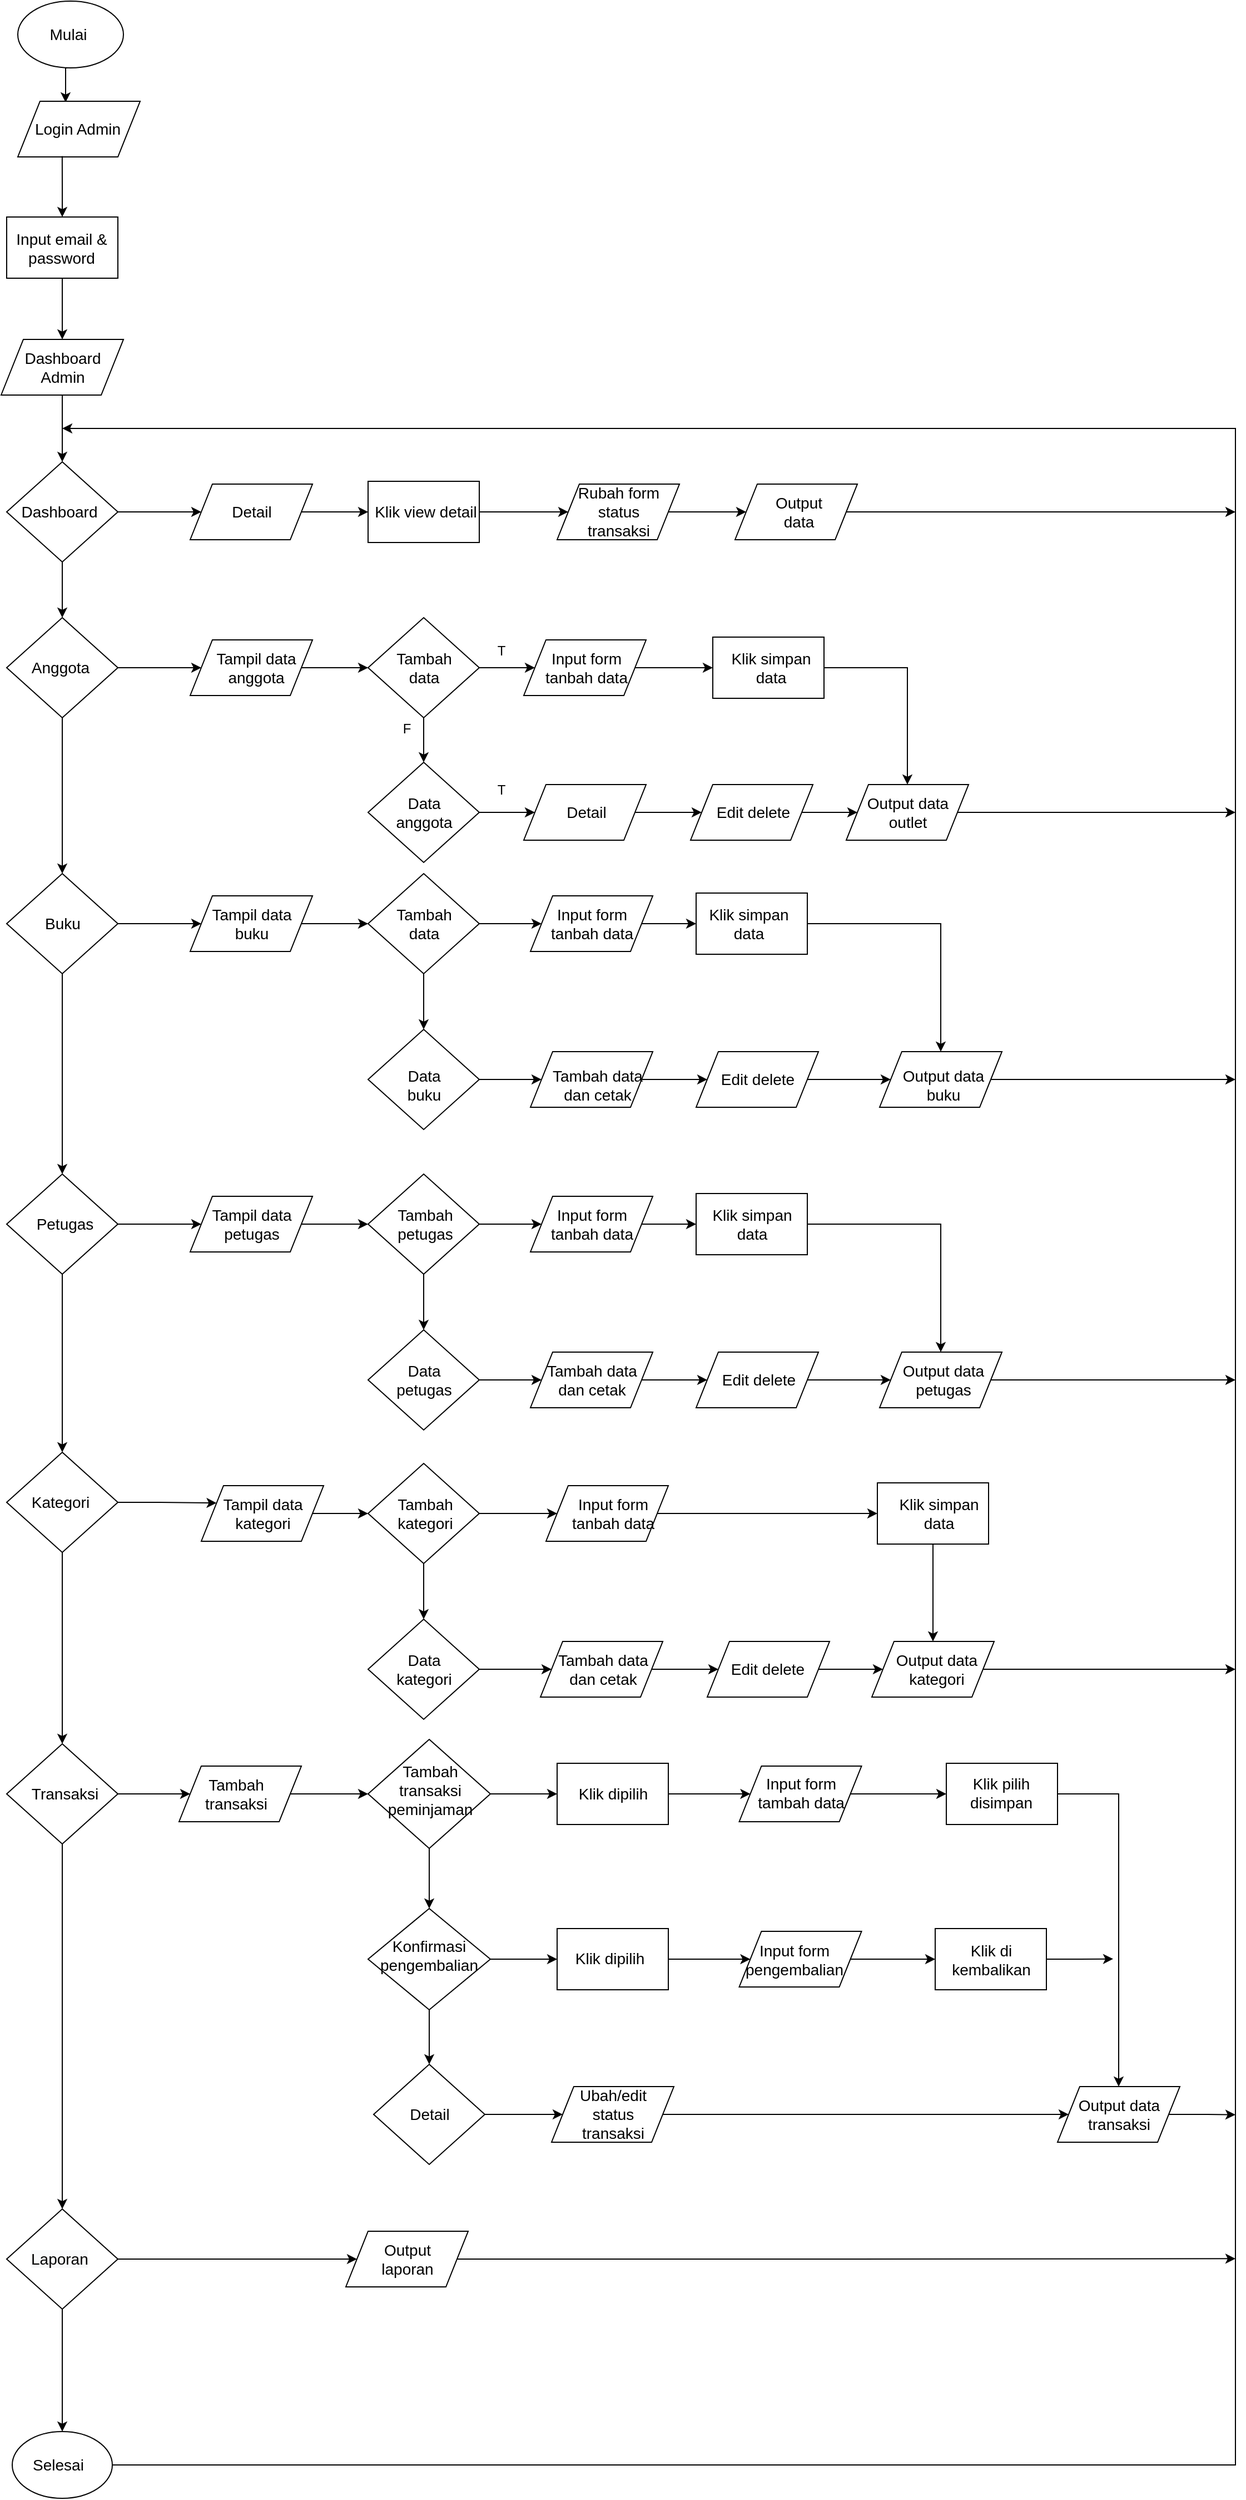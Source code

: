 <mxfile version="13.9.9" type="device" pages="7"><diagram id="7_cXKX-DmmCwLVTp2DY3" name="Flowchart Admin Uji Coba"><mxGraphModel dx="1092" dy="1594" grid="1" gridSize="10" guides="1" tooltips="1" connect="1" arrows="1" fold="1" page="1" pageScale="1" pageWidth="850" pageHeight="1100" math="0" shadow="0"><root><mxCell id="0"/><mxCell id="1" parent="0"/><mxCell id="gX1YIEjz-IopxYd6KOg7-29" style="edgeStyle=orthogonalEdgeStyle;rounded=0;orthogonalLoop=1;jettySize=auto;html=1;exitX=0.5;exitY=1;exitDx=0;exitDy=0;entryX=0.418;entryY=0.02;entryDx=0;entryDy=0;entryPerimeter=0;" parent="1" edge="1"><mxGeometry relative="1" as="geometry"><mxPoint x="89.5" y="36" as="sourcePoint"/><mxPoint x="87.98" y="67.0" as="targetPoint"/></mxGeometry></mxCell><mxCell id="gX1YIEjz-IopxYd6KOg7-1" value="" style="ellipse;whiteSpace=wrap;html=1;" parent="1" vertex="1"><mxGeometry x="45" y="-24" width="95" height="60" as="geometry"/></mxCell><mxCell id="gX1YIEjz-IopxYd6KOg7-2" value="" style="shape=parallelogram;perimeter=parallelogramPerimeter;whiteSpace=wrap;html=1;fixedSize=1;" parent="1" vertex="1"><mxGeometry x="45" y="66" width="110" height="50" as="geometry"/></mxCell><mxCell id="gX1YIEjz-IopxYd6KOg7-18" style="edgeStyle=orthogonalEdgeStyle;rounded=0;orthogonalLoop=1;jettySize=auto;html=1;exitX=0.5;exitY=1;exitDx=0;exitDy=0;entryX=0.5;entryY=0;entryDx=0;entryDy=0;" parent="1" source="gX1YIEjz-IopxYd6KOg7-3" target="gX1YIEjz-IopxYd6KOg7-4" edge="1"><mxGeometry relative="1" as="geometry"/></mxCell><mxCell id="6B9iJl3umOpgMqBgoq77-83" style="edgeStyle=orthogonalEdgeStyle;rounded=0;orthogonalLoop=1;jettySize=auto;html=1;exitX=0.5;exitY=0;exitDx=0;exitDy=0;entryX=0.5;entryY=1;entryDx=0;entryDy=0;startArrow=classic;startFill=1;endArrow=none;endFill=0;" parent="1" source="gX1YIEjz-IopxYd6KOg7-3" target="6B9iJl3umOpgMqBgoq77-77" edge="1"><mxGeometry relative="1" as="geometry"/></mxCell><mxCell id="gX1YIEjz-IopxYd6KOg7-3" value="" style="shape=parallelogram;perimeter=parallelogramPerimeter;whiteSpace=wrap;html=1;fixedSize=1;" parent="1" vertex="1"><mxGeometry x="30" y="280" width="110" height="50" as="geometry"/></mxCell><mxCell id="gX1YIEjz-IopxYd6KOg7-19" style="edgeStyle=orthogonalEdgeStyle;rounded=0;orthogonalLoop=1;jettySize=auto;html=1;exitX=1;exitY=0.5;exitDx=0;exitDy=0;entryX=0;entryY=0.5;entryDx=0;entryDy=0;" parent="1" source="gX1YIEjz-IopxYd6KOg7-4" target="gX1YIEjz-IopxYd6KOg7-12" edge="1"><mxGeometry relative="1" as="geometry"/></mxCell><mxCell id="gX1YIEjz-IopxYd6KOg7-31" style="edgeStyle=orthogonalEdgeStyle;rounded=0;orthogonalLoop=1;jettySize=auto;html=1;exitX=0.5;exitY=1;exitDx=0;exitDy=0;startArrow=none;startFill=0;endArrow=classic;endFill=1;" parent="1" source="gX1YIEjz-IopxYd6KOg7-4" target="gX1YIEjz-IopxYd6KOg7-10" edge="1"><mxGeometry relative="1" as="geometry"/></mxCell><mxCell id="gX1YIEjz-IopxYd6KOg7-4" value="" style="rhombus;whiteSpace=wrap;html=1;" parent="1" vertex="1"><mxGeometry x="35" y="390" width="100" height="90" as="geometry"/></mxCell><mxCell id="gX1YIEjz-IopxYd6KOg7-38" style="edgeStyle=orthogonalEdgeStyle;rounded=0;orthogonalLoop=1;jettySize=auto;html=1;exitX=0.5;exitY=1;exitDx=0;exitDy=0;entryX=0.5;entryY=0;entryDx=0;entryDy=0;startArrow=none;startFill=0;endArrow=classic;endFill=1;" parent="1" source="gX1YIEjz-IopxYd6KOg7-5" target="gX1YIEjz-IopxYd6KOg7-11" edge="1"><mxGeometry relative="1" as="geometry"/></mxCell><mxCell id="gX1YIEjz-IopxYd6KOg7-199" style="edgeStyle=orthogonalEdgeStyle;rounded=0;orthogonalLoop=1;jettySize=auto;html=1;exitX=1;exitY=0.5;exitDx=0;exitDy=0;entryX=0;entryY=0.5;entryDx=0;entryDy=0;startArrow=none;startFill=0;endArrow=classic;endFill=1;" parent="1" source="gX1YIEjz-IopxYd6KOg7-5" target="gX1YIEjz-IopxYd6KOg7-198" edge="1"><mxGeometry relative="1" as="geometry"/></mxCell><mxCell id="gX1YIEjz-IopxYd6KOg7-5" value="" style="rhombus;whiteSpace=wrap;html=1;" parent="1" vertex="1"><mxGeometry x="35" y="1960" width="100" height="90" as="geometry"/></mxCell><mxCell id="gX1YIEjz-IopxYd6KOg7-37" style="edgeStyle=orthogonalEdgeStyle;rounded=0;orthogonalLoop=1;jettySize=auto;html=1;exitX=0.5;exitY=1;exitDx=0;exitDy=0;entryX=0.5;entryY=0;entryDx=0;entryDy=0;startArrow=none;startFill=0;endArrow=classic;endFill=1;" parent="1" source="gX1YIEjz-IopxYd6KOg7-6" target="gX1YIEjz-IopxYd6KOg7-5" edge="1"><mxGeometry relative="1" as="geometry"/></mxCell><mxCell id="gX1YIEjz-IopxYd6KOg7-187" style="edgeStyle=orthogonalEdgeStyle;rounded=0;orthogonalLoop=1;jettySize=auto;html=1;exitX=1;exitY=0.5;exitDx=0;exitDy=0;entryX=0;entryY=0.5;entryDx=0;entryDy=0;startArrow=none;startFill=0;endArrow=classic;endFill=1;" parent="1" source="gX1YIEjz-IopxYd6KOg7-6" target="gX1YIEjz-IopxYd6KOg7-163" edge="1"><mxGeometry relative="1" as="geometry"/></mxCell><mxCell id="gX1YIEjz-IopxYd6KOg7-6" value="" style="rhombus;whiteSpace=wrap;html=1;" parent="1" vertex="1"><mxGeometry x="35" y="1542" width="100" height="90" as="geometry"/></mxCell><mxCell id="gX1YIEjz-IopxYd6KOg7-36" style="edgeStyle=orthogonalEdgeStyle;rounded=0;orthogonalLoop=1;jettySize=auto;html=1;exitX=0.5;exitY=1;exitDx=0;exitDy=0;entryX=0.5;entryY=0;entryDx=0;entryDy=0;startArrow=none;startFill=0;endArrow=classic;endFill=1;" parent="1" source="gX1YIEjz-IopxYd6KOg7-7" target="gX1YIEjz-IopxYd6KOg7-6" edge="1"><mxGeometry relative="1" as="geometry"/></mxCell><mxCell id="gX1YIEjz-IopxYd6KOg7-108" style="edgeStyle=orthogonalEdgeStyle;rounded=0;orthogonalLoop=1;jettySize=auto;html=1;exitX=1;exitY=0.5;exitDx=0;exitDy=0;entryX=0;entryY=0.25;entryDx=0;entryDy=0;startArrow=none;startFill=0;endArrow=classic;endFill=1;" parent="1" source="gX1YIEjz-IopxYd6KOg7-7" target="gX1YIEjz-IopxYd6KOg7-103" edge="1"><mxGeometry relative="1" as="geometry"/></mxCell><mxCell id="gX1YIEjz-IopxYd6KOg7-7" value="" style="rhombus;whiteSpace=wrap;html=1;" parent="1" vertex="1"><mxGeometry x="35" y="1280" width="100" height="90" as="geometry"/></mxCell><mxCell id="gX1YIEjz-IopxYd6KOg7-35" style="edgeStyle=orthogonalEdgeStyle;rounded=0;orthogonalLoop=1;jettySize=auto;html=1;exitX=0.5;exitY=1;exitDx=0;exitDy=0;entryX=0.5;entryY=0;entryDx=0;entryDy=0;startArrow=none;startFill=0;endArrow=classic;endFill=1;" parent="1" source="gX1YIEjz-IopxYd6KOg7-8" target="gX1YIEjz-IopxYd6KOg7-7" edge="1"><mxGeometry relative="1" as="geometry"/></mxCell><mxCell id="gX1YIEjz-IopxYd6KOg7-98" style="edgeStyle=orthogonalEdgeStyle;rounded=0;orthogonalLoop=1;jettySize=auto;html=1;exitX=1;exitY=0.5;exitDx=0;exitDy=0;entryX=0;entryY=0.5;entryDx=0;entryDy=0;startArrow=none;startFill=0;endArrow=classic;endFill=1;" parent="1" source="gX1YIEjz-IopxYd6KOg7-8" target="gX1YIEjz-IopxYd6KOg7-81" edge="1"><mxGeometry relative="1" as="geometry"/></mxCell><mxCell id="gX1YIEjz-IopxYd6KOg7-8" value="" style="rhombus;whiteSpace=wrap;html=1;" parent="1" vertex="1"><mxGeometry x="35" y="1030" width="100" height="90" as="geometry"/></mxCell><mxCell id="gX1YIEjz-IopxYd6KOg7-34" style="edgeStyle=orthogonalEdgeStyle;rounded=0;orthogonalLoop=1;jettySize=auto;html=1;exitX=0.5;exitY=1;exitDx=0;exitDy=0;startArrow=none;startFill=0;endArrow=classic;endFill=1;" parent="1" source="gX1YIEjz-IopxYd6KOg7-9" target="gX1YIEjz-IopxYd6KOg7-8" edge="1"><mxGeometry relative="1" as="geometry"/></mxCell><mxCell id="gX1YIEjz-IopxYd6KOg7-74" style="edgeStyle=orthogonalEdgeStyle;rounded=0;orthogonalLoop=1;jettySize=auto;html=1;exitX=1;exitY=0.5;exitDx=0;exitDy=0;startArrow=none;startFill=0;endArrow=classic;endFill=1;" parent="1" source="gX1YIEjz-IopxYd6KOg7-9" target="gX1YIEjz-IopxYd6KOg7-58" edge="1"><mxGeometry relative="1" as="geometry"/></mxCell><mxCell id="gX1YIEjz-IopxYd6KOg7-9" value="" style="rhombus;whiteSpace=wrap;html=1;" parent="1" vertex="1"><mxGeometry x="35" y="760" width="100" height="90" as="geometry"/></mxCell><mxCell id="gX1YIEjz-IopxYd6KOg7-33" style="edgeStyle=orthogonalEdgeStyle;rounded=0;orthogonalLoop=1;jettySize=auto;html=1;exitX=0.5;exitY=1;exitDx=0;exitDy=0;entryX=0.5;entryY=0;entryDx=0;entryDy=0;startArrow=none;startFill=0;endArrow=classic;endFill=1;" parent="1" source="gX1YIEjz-IopxYd6KOg7-10" target="gX1YIEjz-IopxYd6KOg7-9" edge="1"><mxGeometry relative="1" as="geometry"/></mxCell><mxCell id="gX1YIEjz-IopxYd6KOg7-51" style="edgeStyle=orthogonalEdgeStyle;rounded=0;orthogonalLoop=1;jettySize=auto;html=1;exitX=1;exitY=0.5;exitDx=0;exitDy=0;startArrow=none;startFill=0;endArrow=classic;endFill=1;" parent="1" source="gX1YIEjz-IopxYd6KOg7-10" target="gX1YIEjz-IopxYd6KOg7-40" edge="1"><mxGeometry relative="1" as="geometry"/></mxCell><mxCell id="gX1YIEjz-IopxYd6KOg7-10" value="" style="rhombus;whiteSpace=wrap;html=1;" parent="1" vertex="1"><mxGeometry x="35" y="530" width="100" height="90" as="geometry"/></mxCell><mxCell id="gX1YIEjz-IopxYd6KOg7-200" style="edgeStyle=orthogonalEdgeStyle;rounded=0;orthogonalLoop=1;jettySize=auto;html=1;exitX=1;exitY=0.5;exitDx=0;exitDy=0;startArrow=none;startFill=0;endArrow=classic;endFill=1;" parent="1" source="gX1YIEjz-IopxYd6KOg7-11" edge="1"><mxGeometry relative="1" as="geometry"><mxPoint x="85" y="360" as="targetPoint"/><mxPoint x="171.0" y="2190" as="sourcePoint"/><Array as="points"><mxPoint x="1140" y="2190"/><mxPoint x="1140" y="360"/></Array></mxGeometry></mxCell><mxCell id="gX1YIEjz-IopxYd6KOg7-11" value="" style="ellipse;whiteSpace=wrap;html=1;" parent="1" vertex="1"><mxGeometry x="40" y="2160" width="90" height="60" as="geometry"/></mxCell><mxCell id="gX1YIEjz-IopxYd6KOg7-23" style="edgeStyle=orthogonalEdgeStyle;rounded=0;orthogonalLoop=1;jettySize=auto;html=1;exitX=1;exitY=0.5;exitDx=0;exitDy=0;" parent="1" source="gX1YIEjz-IopxYd6KOg7-12" target="gX1YIEjz-IopxYd6KOg7-13" edge="1"><mxGeometry relative="1" as="geometry"/></mxCell><mxCell id="gX1YIEjz-IopxYd6KOg7-12" value="" style="shape=parallelogram;perimeter=parallelogramPerimeter;whiteSpace=wrap;html=1;fixedSize=1;" parent="1" vertex="1"><mxGeometry x="200" y="410" width="110" height="50" as="geometry"/></mxCell><mxCell id="gX1YIEjz-IopxYd6KOg7-24" style="edgeStyle=orthogonalEdgeStyle;rounded=0;orthogonalLoop=1;jettySize=auto;html=1;exitX=1;exitY=0.5;exitDx=0;exitDy=0;entryX=0;entryY=0.5;entryDx=0;entryDy=0;" parent="1" source="gX1YIEjz-IopxYd6KOg7-13" target="gX1YIEjz-IopxYd6KOg7-15" edge="1"><mxGeometry relative="1" as="geometry"/></mxCell><mxCell id="gX1YIEjz-IopxYd6KOg7-13" value="" style="rounded=0;whiteSpace=wrap;html=1;" parent="1" vertex="1"><mxGeometry x="360" y="407.5" width="100" height="55" as="geometry"/></mxCell><mxCell id="gX1YIEjz-IopxYd6KOg7-39" style="edgeStyle=orthogonalEdgeStyle;rounded=0;orthogonalLoop=1;jettySize=auto;html=1;exitX=1;exitY=0.5;exitDx=0;exitDy=0;startArrow=none;startFill=0;endArrow=classic;endFill=1;" parent="1" source="gX1YIEjz-IopxYd6KOg7-14" edge="1"><mxGeometry relative="1" as="geometry"><mxPoint x="1140" y="435" as="targetPoint"/></mxGeometry></mxCell><mxCell id="gX1YIEjz-IopxYd6KOg7-14" value="" style="shape=parallelogram;perimeter=parallelogramPerimeter;whiteSpace=wrap;html=1;fixedSize=1;" parent="1" vertex="1"><mxGeometry x="690" y="410" width="110" height="50" as="geometry"/></mxCell><mxCell id="gX1YIEjz-IopxYd6KOg7-25" style="edgeStyle=orthogonalEdgeStyle;rounded=0;orthogonalLoop=1;jettySize=auto;html=1;exitX=1;exitY=0.5;exitDx=0;exitDy=0;entryX=0;entryY=0.5;entryDx=0;entryDy=0;" parent="1" source="gX1YIEjz-IopxYd6KOg7-15" target="gX1YIEjz-IopxYd6KOg7-14" edge="1"><mxGeometry relative="1" as="geometry"/></mxCell><mxCell id="gX1YIEjz-IopxYd6KOg7-15" value="" style="shape=parallelogram;perimeter=parallelogramPerimeter;whiteSpace=wrap;html=1;fixedSize=1;" parent="1" vertex="1"><mxGeometry x="530" y="410" width="110" height="50" as="geometry"/></mxCell><mxCell id="gX1YIEjz-IopxYd6KOg7-50" style="edgeStyle=orthogonalEdgeStyle;rounded=0;orthogonalLoop=1;jettySize=auto;html=1;exitX=1;exitY=0.5;exitDx=0;exitDy=0;entryX=0;entryY=0.5;entryDx=0;entryDy=0;startArrow=none;startFill=0;endArrow=classic;endFill=1;" parent="1" source="gX1YIEjz-IopxYd6KOg7-40" target="gX1YIEjz-IopxYd6KOg7-42" edge="1"><mxGeometry relative="1" as="geometry"/></mxCell><mxCell id="gX1YIEjz-IopxYd6KOg7-40" value="" style="shape=parallelogram;perimeter=parallelogramPerimeter;whiteSpace=wrap;html=1;fixedSize=1;" parent="1" vertex="1"><mxGeometry x="200" y="550" width="110" height="50" as="geometry"/></mxCell><mxCell id="gX1YIEjz-IopxYd6KOg7-55" style="edgeStyle=orthogonalEdgeStyle;rounded=0;orthogonalLoop=1;jettySize=auto;html=1;exitX=1;exitY=0.5;exitDx=0;exitDy=0;entryX=0;entryY=0.5;entryDx=0;entryDy=0;startArrow=none;startFill=0;endArrow=classic;endFill=1;" parent="1" source="gX1YIEjz-IopxYd6KOg7-41" target="gX1YIEjz-IopxYd6KOg7-44" edge="1"><mxGeometry relative="1" as="geometry"/></mxCell><mxCell id="gX1YIEjz-IopxYd6KOg7-41" value="" style="rhombus;whiteSpace=wrap;html=1;" parent="1" vertex="1"><mxGeometry x="360" y="660" width="100" height="90" as="geometry"/></mxCell><mxCell id="gX1YIEjz-IopxYd6KOg7-52" style="edgeStyle=orthogonalEdgeStyle;rounded=0;orthogonalLoop=1;jettySize=auto;html=1;exitX=1;exitY=0.5;exitDx=0;exitDy=0;entryX=0;entryY=0.5;entryDx=0;entryDy=0;startArrow=none;startFill=0;endArrow=classic;endFill=1;" parent="1" source="gX1YIEjz-IopxYd6KOg7-42" target="gX1YIEjz-IopxYd6KOg7-43" edge="1"><mxGeometry relative="1" as="geometry"/></mxCell><mxCell id="gX1YIEjz-IopxYd6KOg7-54" style="edgeStyle=orthogonalEdgeStyle;rounded=0;orthogonalLoop=1;jettySize=auto;html=1;exitX=0.5;exitY=1;exitDx=0;exitDy=0;entryX=0.5;entryY=0;entryDx=0;entryDy=0;startArrow=none;startFill=0;endArrow=classic;endFill=1;" parent="1" source="gX1YIEjz-IopxYd6KOg7-42" target="gX1YIEjz-IopxYd6KOg7-41" edge="1"><mxGeometry relative="1" as="geometry"/></mxCell><mxCell id="gX1YIEjz-IopxYd6KOg7-42" value="" style="rhombus;whiteSpace=wrap;html=1;" parent="1" vertex="1"><mxGeometry x="360" y="530" width="100" height="90" as="geometry"/></mxCell><mxCell id="gX1YIEjz-IopxYd6KOg7-53" style="edgeStyle=orthogonalEdgeStyle;rounded=0;orthogonalLoop=1;jettySize=auto;html=1;exitX=1;exitY=0.5;exitDx=0;exitDy=0;entryX=0;entryY=0.5;entryDx=0;entryDy=0;startArrow=none;startFill=0;endArrow=classic;endFill=1;" parent="1" source="gX1YIEjz-IopxYd6KOg7-43" target="gX1YIEjz-IopxYd6KOg7-47" edge="1"><mxGeometry relative="1" as="geometry"/></mxCell><mxCell id="gX1YIEjz-IopxYd6KOg7-43" value="" style="shape=parallelogram;perimeter=parallelogramPerimeter;whiteSpace=wrap;html=1;fixedSize=1;" parent="1" vertex="1"><mxGeometry x="500" y="550" width="110" height="50" as="geometry"/></mxCell><mxCell id="gX1YIEjz-IopxYd6KOg7-56" style="edgeStyle=orthogonalEdgeStyle;rounded=0;orthogonalLoop=1;jettySize=auto;html=1;exitX=1;exitY=0.5;exitDx=0;exitDy=0;entryX=0;entryY=0.5;entryDx=0;entryDy=0;startArrow=none;startFill=0;endArrow=classic;endFill=1;" parent="1" source="gX1YIEjz-IopxYd6KOg7-44" target="gX1YIEjz-IopxYd6KOg7-46" edge="1"><mxGeometry relative="1" as="geometry"/></mxCell><mxCell id="gX1YIEjz-IopxYd6KOg7-44" value="" style="shape=parallelogram;perimeter=parallelogramPerimeter;whiteSpace=wrap;html=1;fixedSize=1;" parent="1" vertex="1"><mxGeometry x="500" y="680" width="110" height="50" as="geometry"/></mxCell><mxCell id="gX1YIEjz-IopxYd6KOg7-49" style="edgeStyle=orthogonalEdgeStyle;rounded=0;orthogonalLoop=1;jettySize=auto;html=1;exitX=1;exitY=0.5;exitDx=0;exitDy=0;startArrow=none;startFill=0;endArrow=classic;endFill=1;" parent="1" source="gX1YIEjz-IopxYd6KOg7-45" edge="1"><mxGeometry relative="1" as="geometry"><mxPoint x="1140" y="705" as="targetPoint"/></mxGeometry></mxCell><mxCell id="gX1YIEjz-IopxYd6KOg7-45" value="" style="shape=parallelogram;perimeter=parallelogramPerimeter;whiteSpace=wrap;html=1;fixedSize=1;" parent="1" vertex="1"><mxGeometry x="790" y="680" width="110" height="50" as="geometry"/></mxCell><mxCell id="gX1YIEjz-IopxYd6KOg7-57" style="edgeStyle=orthogonalEdgeStyle;rounded=0;orthogonalLoop=1;jettySize=auto;html=1;exitX=1;exitY=0.5;exitDx=0;exitDy=0;startArrow=none;startFill=0;endArrow=classic;endFill=1;" parent="1" source="gX1YIEjz-IopxYd6KOg7-46" target="gX1YIEjz-IopxYd6KOg7-45" edge="1"><mxGeometry relative="1" as="geometry"/></mxCell><mxCell id="gX1YIEjz-IopxYd6KOg7-46" value="" style="shape=parallelogram;perimeter=parallelogramPerimeter;whiteSpace=wrap;html=1;fixedSize=1;" parent="1" vertex="1"><mxGeometry x="650" y="680" width="110" height="50" as="geometry"/></mxCell><mxCell id="gX1YIEjz-IopxYd6KOg7-48" style="edgeStyle=orthogonalEdgeStyle;rounded=0;orthogonalLoop=1;jettySize=auto;html=1;exitX=1;exitY=0.5;exitDx=0;exitDy=0;entryX=0.5;entryY=0;entryDx=0;entryDy=0;startArrow=none;startFill=0;endArrow=classic;endFill=1;" parent="1" source="gX1YIEjz-IopxYd6KOg7-47" target="gX1YIEjz-IopxYd6KOg7-45" edge="1"><mxGeometry relative="1" as="geometry"/></mxCell><mxCell id="gX1YIEjz-IopxYd6KOg7-47" value="" style="rounded=0;whiteSpace=wrap;html=1;" parent="1" vertex="1"><mxGeometry x="670" y="547.5" width="100" height="55" as="geometry"/></mxCell><mxCell id="gX1YIEjz-IopxYd6KOg7-73" style="edgeStyle=orthogonalEdgeStyle;rounded=0;orthogonalLoop=1;jettySize=auto;html=1;exitX=1;exitY=0.5;exitDx=0;exitDy=0;entryX=0;entryY=0.5;entryDx=0;entryDy=0;startArrow=none;startFill=0;endArrow=classic;endFill=1;" parent="1" source="gX1YIEjz-IopxYd6KOg7-58" target="gX1YIEjz-IopxYd6KOg7-62" edge="1"><mxGeometry relative="1" as="geometry"/></mxCell><mxCell id="gX1YIEjz-IopxYd6KOg7-58" value="" style="shape=parallelogram;perimeter=parallelogramPerimeter;whiteSpace=wrap;html=1;fixedSize=1;" parent="1" vertex="1"><mxGeometry x="200" y="780" width="110" height="50" as="geometry"/></mxCell><mxCell id="gX1YIEjz-IopxYd6KOg7-77" style="edgeStyle=orthogonalEdgeStyle;rounded=0;orthogonalLoop=1;jettySize=auto;html=1;exitX=1;exitY=0.5;exitDx=0;exitDy=0;startArrow=none;startFill=0;endArrow=classic;endFill=1;" parent="1" source="gX1YIEjz-IopxYd6KOg7-59" target="gX1YIEjz-IopxYd6KOg7-69" edge="1"><mxGeometry relative="1" as="geometry"/></mxCell><mxCell id="gX1YIEjz-IopxYd6KOg7-59" value="" style="shape=parallelogram;perimeter=parallelogramPerimeter;whiteSpace=wrap;html=1;fixedSize=1;" parent="1" vertex="1"><mxGeometry x="506" y="780" width="110" height="50" as="geometry"/></mxCell><mxCell id="gX1YIEjz-IopxYd6KOg7-78" style="edgeStyle=orthogonalEdgeStyle;rounded=0;orthogonalLoop=1;jettySize=auto;html=1;exitX=1;exitY=0.5;exitDx=0;exitDy=0;startArrow=none;startFill=0;endArrow=classic;endFill=1;" parent="1" source="gX1YIEjz-IopxYd6KOg7-60" target="gX1YIEjz-IopxYd6KOg7-64" edge="1"><mxGeometry relative="1" as="geometry"/></mxCell><mxCell id="gX1YIEjz-IopxYd6KOg7-60" value="" style="rhombus;whiteSpace=wrap;html=1;" parent="1" vertex="1"><mxGeometry x="360" y="900" width="100" height="90" as="geometry"/></mxCell><mxCell id="gX1YIEjz-IopxYd6KOg7-61" style="edgeStyle=orthogonalEdgeStyle;rounded=0;orthogonalLoop=1;jettySize=auto;html=1;exitX=0.5;exitY=1;exitDx=0;exitDy=0;entryX=0.5;entryY=0;entryDx=0;entryDy=0;startArrow=none;startFill=0;endArrow=classic;endFill=1;" parent="1" source="gX1YIEjz-IopxYd6KOg7-62" target="gX1YIEjz-IopxYd6KOg7-60" edge="1"><mxGeometry relative="1" as="geometry"/></mxCell><mxCell id="gX1YIEjz-IopxYd6KOg7-76" style="edgeStyle=orthogonalEdgeStyle;rounded=0;orthogonalLoop=1;jettySize=auto;html=1;exitX=1;exitY=0.5;exitDx=0;exitDy=0;entryX=0;entryY=0.5;entryDx=0;entryDy=0;startArrow=none;startFill=0;endArrow=classic;endFill=1;" parent="1" source="gX1YIEjz-IopxYd6KOg7-62" target="gX1YIEjz-IopxYd6KOg7-59" edge="1"><mxGeometry relative="1" as="geometry"/></mxCell><mxCell id="gX1YIEjz-IopxYd6KOg7-62" value="" style="rhombus;whiteSpace=wrap;html=1;" parent="1" vertex="1"><mxGeometry x="360" y="760" width="100" height="90" as="geometry"/></mxCell><mxCell id="gX1YIEjz-IopxYd6KOg7-63" style="edgeStyle=orthogonalEdgeStyle;rounded=0;orthogonalLoop=1;jettySize=auto;html=1;exitX=1;exitY=0.5;exitDx=0;exitDy=0;entryX=0;entryY=0.5;entryDx=0;entryDy=0;startArrow=none;startFill=0;endArrow=classic;endFill=1;" parent="1" source="gX1YIEjz-IopxYd6KOg7-64" target="gX1YIEjz-IopxYd6KOg7-68" edge="1"><mxGeometry relative="1" as="geometry"/></mxCell><mxCell id="gX1YIEjz-IopxYd6KOg7-64" value="" style="shape=parallelogram;perimeter=parallelogramPerimeter;whiteSpace=wrap;html=1;fixedSize=1;" parent="1" vertex="1"><mxGeometry x="506" y="920" width="110" height="50" as="geometry"/></mxCell><mxCell id="gX1YIEjz-IopxYd6KOg7-79" style="edgeStyle=orthogonalEdgeStyle;rounded=0;orthogonalLoop=1;jettySize=auto;html=1;exitX=1;exitY=0.5;exitDx=0;exitDy=0;startArrow=none;startFill=0;endArrow=classic;endFill=1;" parent="1" source="gX1YIEjz-IopxYd6KOg7-66" edge="1"><mxGeometry relative="1" as="geometry"><mxPoint x="1140" y="945" as="targetPoint"/></mxGeometry></mxCell><mxCell id="gX1YIEjz-IopxYd6KOg7-66" value="" style="shape=parallelogram;perimeter=parallelogramPerimeter;whiteSpace=wrap;html=1;fixedSize=1;" parent="1" vertex="1"><mxGeometry x="820" y="920" width="110" height="50" as="geometry"/></mxCell><mxCell id="gX1YIEjz-IopxYd6KOg7-67" style="edgeStyle=orthogonalEdgeStyle;rounded=0;orthogonalLoop=1;jettySize=auto;html=1;exitX=1;exitY=0.5;exitDx=0;exitDy=0;startArrow=none;startFill=0;endArrow=classic;endFill=1;" parent="1" source="gX1YIEjz-IopxYd6KOg7-68" target="gX1YIEjz-IopxYd6KOg7-66" edge="1"><mxGeometry relative="1" as="geometry"/></mxCell><mxCell id="gX1YIEjz-IopxYd6KOg7-68" value="" style="shape=parallelogram;perimeter=parallelogramPerimeter;whiteSpace=wrap;html=1;fixedSize=1;" parent="1" vertex="1"><mxGeometry x="655" y="920" width="110" height="50" as="geometry"/></mxCell><mxCell id="gX1YIEjz-IopxYd6KOg7-70" style="edgeStyle=orthogonalEdgeStyle;rounded=0;orthogonalLoop=1;jettySize=auto;html=1;exitX=1;exitY=0.5;exitDx=0;exitDy=0;entryX=0.5;entryY=0;entryDx=0;entryDy=0;startArrow=none;startFill=0;endArrow=classic;endFill=1;" parent="1" source="gX1YIEjz-IopxYd6KOg7-69" target="gX1YIEjz-IopxYd6KOg7-66" edge="1"><mxGeometry relative="1" as="geometry"/></mxCell><mxCell id="gX1YIEjz-IopxYd6KOg7-69" value="" style="rounded=0;whiteSpace=wrap;html=1;" parent="1" vertex="1"><mxGeometry x="655" y="777.5" width="100" height="55" as="geometry"/></mxCell><mxCell id="gX1YIEjz-IopxYd6KOg7-80" style="edgeStyle=orthogonalEdgeStyle;rounded=0;orthogonalLoop=1;jettySize=auto;html=1;exitX=1;exitY=0.5;exitDx=0;exitDy=0;entryX=0;entryY=0.5;entryDx=0;entryDy=0;startArrow=none;startFill=0;endArrow=classic;endFill=1;" parent="1" source="gX1YIEjz-IopxYd6KOg7-81" target="gX1YIEjz-IopxYd6KOg7-88" edge="1"><mxGeometry relative="1" as="geometry"/></mxCell><mxCell id="gX1YIEjz-IopxYd6KOg7-81" value="" style="shape=parallelogram;perimeter=parallelogramPerimeter;whiteSpace=wrap;html=1;fixedSize=1;" parent="1" vertex="1"><mxGeometry x="200" y="1050" width="110" height="50" as="geometry"/></mxCell><mxCell id="gX1YIEjz-IopxYd6KOg7-82" style="edgeStyle=orthogonalEdgeStyle;rounded=0;orthogonalLoop=1;jettySize=auto;html=1;exitX=1;exitY=0.5;exitDx=0;exitDy=0;startArrow=none;startFill=0;endArrow=classic;endFill=1;" parent="1" source="gX1YIEjz-IopxYd6KOg7-83" target="gX1YIEjz-IopxYd6KOg7-96" edge="1"><mxGeometry relative="1" as="geometry"/></mxCell><mxCell id="gX1YIEjz-IopxYd6KOg7-83" value="" style="shape=parallelogram;perimeter=parallelogramPerimeter;whiteSpace=wrap;html=1;fixedSize=1;" parent="1" vertex="1"><mxGeometry x="506" y="1050" width="110" height="50" as="geometry"/></mxCell><mxCell id="gX1YIEjz-IopxYd6KOg7-84" style="edgeStyle=orthogonalEdgeStyle;rounded=0;orthogonalLoop=1;jettySize=auto;html=1;exitX=1;exitY=0.5;exitDx=0;exitDy=0;startArrow=none;startFill=0;endArrow=classic;endFill=1;" parent="1" source="gX1YIEjz-IopxYd6KOg7-85" target="gX1YIEjz-IopxYd6KOg7-90" edge="1"><mxGeometry relative="1" as="geometry"/></mxCell><mxCell id="gX1YIEjz-IopxYd6KOg7-85" value="" style="rhombus;whiteSpace=wrap;html=1;" parent="1" vertex="1"><mxGeometry x="360" y="1170" width="100" height="90" as="geometry"/></mxCell><mxCell id="gX1YIEjz-IopxYd6KOg7-86" style="edgeStyle=orthogonalEdgeStyle;rounded=0;orthogonalLoop=1;jettySize=auto;html=1;exitX=0.5;exitY=1;exitDx=0;exitDy=0;entryX=0.5;entryY=0;entryDx=0;entryDy=0;startArrow=none;startFill=0;endArrow=classic;endFill=1;" parent="1" source="gX1YIEjz-IopxYd6KOg7-88" target="gX1YIEjz-IopxYd6KOg7-85" edge="1"><mxGeometry relative="1" as="geometry"/></mxCell><mxCell id="gX1YIEjz-IopxYd6KOg7-87" style="edgeStyle=orthogonalEdgeStyle;rounded=0;orthogonalLoop=1;jettySize=auto;html=1;exitX=1;exitY=0.5;exitDx=0;exitDy=0;entryX=0;entryY=0.5;entryDx=0;entryDy=0;startArrow=none;startFill=0;endArrow=classic;endFill=1;" parent="1" source="gX1YIEjz-IopxYd6KOg7-88" target="gX1YIEjz-IopxYd6KOg7-83" edge="1"><mxGeometry relative="1" as="geometry"/></mxCell><mxCell id="gX1YIEjz-IopxYd6KOg7-88" value="" style="rhombus;whiteSpace=wrap;html=1;" parent="1" vertex="1"><mxGeometry x="360" y="1030" width="100" height="90" as="geometry"/></mxCell><mxCell id="gX1YIEjz-IopxYd6KOg7-89" style="edgeStyle=orthogonalEdgeStyle;rounded=0;orthogonalLoop=1;jettySize=auto;html=1;exitX=1;exitY=0.5;exitDx=0;exitDy=0;entryX=0;entryY=0.5;entryDx=0;entryDy=0;startArrow=none;startFill=0;endArrow=classic;endFill=1;" parent="1" source="gX1YIEjz-IopxYd6KOg7-90" target="gX1YIEjz-IopxYd6KOg7-94" edge="1"><mxGeometry relative="1" as="geometry"/></mxCell><mxCell id="gX1YIEjz-IopxYd6KOg7-90" value="" style="shape=parallelogram;perimeter=parallelogramPerimeter;whiteSpace=wrap;html=1;fixedSize=1;" parent="1" vertex="1"><mxGeometry x="506" y="1190" width="110" height="50" as="geometry"/></mxCell><mxCell id="gX1YIEjz-IopxYd6KOg7-91" style="edgeStyle=orthogonalEdgeStyle;rounded=0;orthogonalLoop=1;jettySize=auto;html=1;exitX=1;exitY=0.5;exitDx=0;exitDy=0;startArrow=none;startFill=0;endArrow=classic;endFill=1;" parent="1" source="gX1YIEjz-IopxYd6KOg7-92" edge="1"><mxGeometry relative="1" as="geometry"><mxPoint x="1140" y="1215" as="targetPoint"/></mxGeometry></mxCell><mxCell id="gX1YIEjz-IopxYd6KOg7-92" value="" style="shape=parallelogram;perimeter=parallelogramPerimeter;whiteSpace=wrap;html=1;fixedSize=1;" parent="1" vertex="1"><mxGeometry x="820" y="1190" width="110" height="50" as="geometry"/></mxCell><mxCell id="gX1YIEjz-IopxYd6KOg7-93" style="edgeStyle=orthogonalEdgeStyle;rounded=0;orthogonalLoop=1;jettySize=auto;html=1;exitX=1;exitY=0.5;exitDx=0;exitDy=0;startArrow=none;startFill=0;endArrow=classic;endFill=1;" parent="1" source="gX1YIEjz-IopxYd6KOg7-94" target="gX1YIEjz-IopxYd6KOg7-92" edge="1"><mxGeometry relative="1" as="geometry"/></mxCell><mxCell id="gX1YIEjz-IopxYd6KOg7-94" value="" style="shape=parallelogram;perimeter=parallelogramPerimeter;whiteSpace=wrap;html=1;fixedSize=1;" parent="1" vertex="1"><mxGeometry x="655" y="1190" width="110" height="50" as="geometry"/></mxCell><mxCell id="gX1YIEjz-IopxYd6KOg7-95" style="edgeStyle=orthogonalEdgeStyle;rounded=0;orthogonalLoop=1;jettySize=auto;html=1;exitX=1;exitY=0.5;exitDx=0;exitDy=0;entryX=0.5;entryY=0;entryDx=0;entryDy=0;startArrow=none;startFill=0;endArrow=classic;endFill=1;" parent="1" source="gX1YIEjz-IopxYd6KOg7-96" target="gX1YIEjz-IopxYd6KOg7-92" edge="1"><mxGeometry relative="1" as="geometry"/></mxCell><mxCell id="gX1YIEjz-IopxYd6KOg7-96" value="" style="rounded=0;whiteSpace=wrap;html=1;" parent="1" vertex="1"><mxGeometry x="655" y="1047.5" width="100" height="55" as="geometry"/></mxCell><mxCell id="gX1YIEjz-IopxYd6KOg7-102" style="edgeStyle=orthogonalEdgeStyle;rounded=0;orthogonalLoop=1;jettySize=auto;html=1;exitX=1;exitY=0.5;exitDx=0;exitDy=0;entryX=0;entryY=0.5;entryDx=0;entryDy=0;startArrow=none;startFill=0;endArrow=classic;endFill=1;" parent="1" source="gX1YIEjz-IopxYd6KOg7-103" target="gX1YIEjz-IopxYd6KOg7-106" edge="1"><mxGeometry relative="1" as="geometry"/></mxCell><mxCell id="gX1YIEjz-IopxYd6KOg7-103" value="" style="shape=parallelogram;perimeter=parallelogramPerimeter;whiteSpace=wrap;html=1;fixedSize=1;" parent="1" vertex="1"><mxGeometry x="210" y="1310" width="110" height="50" as="geometry"/></mxCell><mxCell id="gX1YIEjz-IopxYd6KOg7-189" style="edgeStyle=orthogonalEdgeStyle;rounded=0;orthogonalLoop=1;jettySize=auto;html=1;exitX=1;exitY=0.5;exitDx=0;exitDy=0;entryX=0;entryY=0.5;entryDx=0;entryDy=0;startArrow=none;startFill=0;endArrow=classic;endFill=1;" parent="1" source="gX1YIEjz-IopxYd6KOg7-104" target="gX1YIEjz-IopxYd6KOg7-188" edge="1"><mxGeometry relative="1" as="geometry"/></mxCell><mxCell id="gX1YIEjz-IopxYd6KOg7-104" value="" style="rhombus;whiteSpace=wrap;html=1;" parent="1" vertex="1"><mxGeometry x="360" y="1430" width="100" height="90" as="geometry"/></mxCell><mxCell id="gX1YIEjz-IopxYd6KOg7-105" style="edgeStyle=orthogonalEdgeStyle;rounded=0;orthogonalLoop=1;jettySize=auto;html=1;exitX=0.5;exitY=1;exitDx=0;exitDy=0;entryX=0.5;entryY=0;entryDx=0;entryDy=0;startArrow=none;startFill=0;endArrow=classic;endFill=1;" parent="1" source="gX1YIEjz-IopxYd6KOg7-106" target="gX1YIEjz-IopxYd6KOg7-104" edge="1"><mxGeometry relative="1" as="geometry"/></mxCell><mxCell id="gX1YIEjz-IopxYd6KOg7-195" style="edgeStyle=orthogonalEdgeStyle;rounded=0;orthogonalLoop=1;jettySize=auto;html=1;exitX=1;exitY=0.5;exitDx=0;exitDy=0;entryX=0;entryY=0.5;entryDx=0;entryDy=0;startArrow=none;startFill=0;endArrow=classic;endFill=1;" parent="1" source="gX1YIEjz-IopxYd6KOg7-106" target="gX1YIEjz-IopxYd6KOg7-115" edge="1"><mxGeometry relative="1" as="geometry"/></mxCell><mxCell id="gX1YIEjz-IopxYd6KOg7-106" value="" style="rhombus;whiteSpace=wrap;html=1;" parent="1" vertex="1"><mxGeometry x="360" y="1290" width="100" height="90" as="geometry"/></mxCell><mxCell id="gX1YIEjz-IopxYd6KOg7-132" style="edgeStyle=orthogonalEdgeStyle;rounded=0;orthogonalLoop=1;jettySize=auto;html=1;exitX=1;exitY=0.5;exitDx=0;exitDy=0;entryX=0;entryY=0.5;entryDx=0;entryDy=0;startArrow=none;startFill=0;endArrow=classic;endFill=1;" parent="1" source="gX1YIEjz-IopxYd6KOg7-115" target="gX1YIEjz-IopxYd6KOg7-125" edge="1"><mxGeometry relative="1" as="geometry"/></mxCell><mxCell id="gX1YIEjz-IopxYd6KOg7-115" value="" style="shape=parallelogram;perimeter=parallelogramPerimeter;whiteSpace=wrap;html=1;fixedSize=1;" parent="1" vertex="1"><mxGeometry x="520" y="1310" width="110" height="50" as="geometry"/></mxCell><mxCell id="gX1YIEjz-IopxYd6KOg7-196" style="edgeStyle=orthogonalEdgeStyle;rounded=0;orthogonalLoop=1;jettySize=auto;html=1;exitX=0.5;exitY=1;exitDx=0;exitDy=0;entryX=0.5;entryY=0;entryDx=0;entryDy=0;startArrow=none;startFill=0;endArrow=classic;endFill=1;" parent="1" source="gX1YIEjz-IopxYd6KOg7-125" target="gX1YIEjz-IopxYd6KOg7-192" edge="1"><mxGeometry relative="1" as="geometry"/></mxCell><mxCell id="gX1YIEjz-IopxYd6KOg7-125" value="" style="rounded=0;whiteSpace=wrap;html=1;" parent="1" vertex="1"><mxGeometry x="818" y="1307.5" width="100" height="55" as="geometry"/></mxCell><mxCell id="gX1YIEjz-IopxYd6KOg7-162" style="edgeStyle=orthogonalEdgeStyle;rounded=0;orthogonalLoop=1;jettySize=auto;html=1;exitX=1;exitY=0.5;exitDx=0;exitDy=0;entryX=0;entryY=0.5;entryDx=0;entryDy=0;startArrow=none;startFill=0;endArrow=classic;endFill=1;" parent="1" source="gX1YIEjz-IopxYd6KOg7-163" target="gX1YIEjz-IopxYd6KOg7-169" edge="1"><mxGeometry relative="1" as="geometry"/></mxCell><mxCell id="gX1YIEjz-IopxYd6KOg7-163" value="" style="shape=parallelogram;perimeter=parallelogramPerimeter;whiteSpace=wrap;html=1;fixedSize=1;" parent="1" vertex="1"><mxGeometry x="190" y="1562" width="110" height="50" as="geometry"/></mxCell><mxCell id="gX1YIEjz-IopxYd6KOg7-164" style="edgeStyle=orthogonalEdgeStyle;rounded=0;orthogonalLoop=1;jettySize=auto;html=1;exitX=0.5;exitY=1;exitDx=0;exitDy=0;entryX=0.5;entryY=0;entryDx=0;entryDy=0;startArrow=none;startFill=0;endArrow=classic;endFill=1;" parent="1" source="gX1YIEjz-IopxYd6KOg7-166" target="gX1YIEjz-IopxYd6KOg7-171" edge="1"><mxGeometry relative="1" as="geometry"/></mxCell><mxCell id="gX1YIEjz-IopxYd6KOg7-165" style="edgeStyle=orthogonalEdgeStyle;rounded=0;orthogonalLoop=1;jettySize=auto;html=1;exitX=1;exitY=0.5;exitDx=0;exitDy=0;entryX=0;entryY=0.5;entryDx=0;entryDy=0;startArrow=none;startFill=0;endArrow=classic;endFill=1;" parent="1" source="gX1YIEjz-IopxYd6KOg7-166" target="gX1YIEjz-IopxYd6KOg7-173" edge="1"><mxGeometry relative="1" as="geometry"/></mxCell><mxCell id="gX1YIEjz-IopxYd6KOg7-167" style="edgeStyle=orthogonalEdgeStyle;rounded=0;orthogonalLoop=1;jettySize=auto;html=1;exitX=0.5;exitY=1;exitDx=0;exitDy=0;entryX=0.5;entryY=0;entryDx=0;entryDy=0;startArrow=none;startFill=0;endArrow=classic;endFill=1;" parent="1" source="gX1YIEjz-IopxYd6KOg7-169" target="gX1YIEjz-IopxYd6KOg7-166" edge="1"><mxGeometry relative="1" as="geometry"/></mxCell><mxCell id="gX1YIEjz-IopxYd6KOg7-168" style="edgeStyle=orthogonalEdgeStyle;rounded=0;orthogonalLoop=1;jettySize=auto;html=1;startArrow=none;startFill=0;endArrow=classic;endFill=1;" parent="1" source="gX1YIEjz-IopxYd6KOg7-169" target="gX1YIEjz-IopxYd6KOg7-175" edge="1"><mxGeometry relative="1" as="geometry"/></mxCell><mxCell id="gX1YIEjz-IopxYd6KOg7-172" style="edgeStyle=orthogonalEdgeStyle;rounded=0;orthogonalLoop=1;jettySize=auto;html=1;exitX=1;exitY=0.5;exitDx=0;exitDy=0;entryX=0;entryY=0.5;entryDx=0;entryDy=0;startArrow=none;startFill=0;endArrow=classic;endFill=1;" parent="1" source="gX1YIEjz-IopxYd6KOg7-173" target="gX1YIEjz-IopxYd6KOg7-179" edge="1"><mxGeometry relative="1" as="geometry"/></mxCell><mxCell id="gX1YIEjz-IopxYd6KOg7-173" value="" style="rounded=0;whiteSpace=wrap;html=1;" parent="1" vertex="1"><mxGeometry x="530" y="1708" width="100" height="55" as="geometry"/></mxCell><mxCell id="gX1YIEjz-IopxYd6KOg7-174" style="edgeStyle=orthogonalEdgeStyle;rounded=0;orthogonalLoop=1;jettySize=auto;html=1;exitX=1;exitY=0.5;exitDx=0;exitDy=0;entryX=0;entryY=0.5;entryDx=0;entryDy=0;startArrow=none;startFill=0;endArrow=classic;endFill=1;" parent="1" source="gX1YIEjz-IopxYd6KOg7-175" target="gX1YIEjz-IopxYd6KOg7-181" edge="1"><mxGeometry relative="1" as="geometry"/></mxCell><mxCell id="gX1YIEjz-IopxYd6KOg7-175" value="" style="rounded=0;whiteSpace=wrap;html=1;" parent="1" vertex="1"><mxGeometry x="530" y="1559.5" width="100" height="55" as="geometry"/></mxCell><mxCell id="gX1YIEjz-IopxYd6KOg7-176" style="edgeStyle=orthogonalEdgeStyle;rounded=0;orthogonalLoop=1;jettySize=auto;html=1;exitX=1;exitY=0.5;exitDx=0;exitDy=0;entryX=0;entryY=0.5;entryDx=0;entryDy=0;startArrow=none;startFill=0;endArrow=classic;endFill=1;" parent="1" source="gX1YIEjz-IopxYd6KOg7-177" target="gX1YIEjz-IopxYd6KOg7-182" edge="1"><mxGeometry relative="1" as="geometry"/></mxCell><mxCell id="gX1YIEjz-IopxYd6KOg7-177" value="" style="shape=parallelogram;perimeter=parallelogramPerimeter;whiteSpace=wrap;html=1;fixedSize=1;" parent="1" vertex="1"><mxGeometry x="525" y="1850" width="110" height="50" as="geometry"/></mxCell><mxCell id="gX1YIEjz-IopxYd6KOg7-178" style="edgeStyle=orthogonalEdgeStyle;rounded=0;orthogonalLoop=1;jettySize=auto;html=1;exitX=1;exitY=0.5;exitDx=0;exitDy=0;entryX=0;entryY=0.5;entryDx=0;entryDy=0;startArrow=none;startFill=0;endArrow=classic;endFill=1;" parent="1" source="gX1YIEjz-IopxYd6KOg7-179" target="gX1YIEjz-IopxYd6KOg7-184" edge="1"><mxGeometry relative="1" as="geometry"/></mxCell><mxCell id="gX1YIEjz-IopxYd6KOg7-179" value="" style="shape=parallelogram;perimeter=parallelogramPerimeter;whiteSpace=wrap;html=1;fixedSize=1;" parent="1" vertex="1"><mxGeometry x="693.75" y="1710.5" width="110" height="50" as="geometry"/></mxCell><mxCell id="gX1YIEjz-IopxYd6KOg7-180" style="edgeStyle=orthogonalEdgeStyle;rounded=0;orthogonalLoop=1;jettySize=auto;html=1;exitX=1;exitY=0.5;exitDx=0;exitDy=0;entryX=0;entryY=0.5;entryDx=0;entryDy=0;startArrow=none;startFill=0;endArrow=classic;endFill=1;" parent="1" source="gX1YIEjz-IopxYd6KOg7-181" target="gX1YIEjz-IopxYd6KOg7-186" edge="1"><mxGeometry relative="1" as="geometry"/></mxCell><mxCell id="gX1YIEjz-IopxYd6KOg7-181" value="" style="shape=parallelogram;perimeter=parallelogramPerimeter;whiteSpace=wrap;html=1;fixedSize=1;" parent="1" vertex="1"><mxGeometry x="693.75" y="1562" width="110" height="50" as="geometry"/></mxCell><mxCell id="6B9iJl3umOpgMqBgoq77-66" style="edgeStyle=orthogonalEdgeStyle;rounded=0;orthogonalLoop=1;jettySize=auto;html=1;exitX=1;exitY=0.5;exitDx=0;exitDy=0;" parent="1" source="gX1YIEjz-IopxYd6KOg7-182" edge="1"><mxGeometry relative="1" as="geometry"><mxPoint x="1140" y="1875.294" as="targetPoint"/></mxGeometry></mxCell><mxCell id="gX1YIEjz-IopxYd6KOg7-182" value="" style="shape=parallelogram;perimeter=parallelogramPerimeter;whiteSpace=wrap;html=1;fixedSize=1;" parent="1" vertex="1"><mxGeometry x="980" y="1850" width="110" height="50" as="geometry"/></mxCell><mxCell id="6B9iJl3umOpgMqBgoq77-65" style="edgeStyle=orthogonalEdgeStyle;rounded=0;orthogonalLoop=1;jettySize=auto;html=1;exitX=1;exitY=0.5;exitDx=0;exitDy=0;" parent="1" source="gX1YIEjz-IopxYd6KOg7-184" edge="1"><mxGeometry relative="1" as="geometry"><mxPoint x="1030" y="1735.294" as="targetPoint"/></mxGeometry></mxCell><mxCell id="gX1YIEjz-IopxYd6KOg7-184" value="" style="rounded=0;whiteSpace=wrap;html=1;" parent="1" vertex="1"><mxGeometry x="870" y="1708" width="100" height="55" as="geometry"/></mxCell><mxCell id="gX1YIEjz-IopxYd6KOg7-185" style="edgeStyle=orthogonalEdgeStyle;rounded=0;orthogonalLoop=1;jettySize=auto;html=1;exitX=1;exitY=0.5;exitDx=0;exitDy=0;entryX=0.5;entryY=0;entryDx=0;entryDy=0;startArrow=none;startFill=0;endArrow=classic;endFill=1;" parent="1" source="gX1YIEjz-IopxYd6KOg7-186" target="gX1YIEjz-IopxYd6KOg7-182" edge="1"><mxGeometry relative="1" as="geometry"/></mxCell><mxCell id="gX1YIEjz-IopxYd6KOg7-186" value="" style="rounded=0;whiteSpace=wrap;html=1;" parent="1" vertex="1"><mxGeometry x="880" y="1559.5" width="100" height="55" as="geometry"/></mxCell><mxCell id="gX1YIEjz-IopxYd6KOg7-191" style="edgeStyle=orthogonalEdgeStyle;rounded=0;orthogonalLoop=1;jettySize=auto;html=1;exitX=1;exitY=0.5;exitDx=0;exitDy=0;entryX=0;entryY=0.5;entryDx=0;entryDy=0;startArrow=none;startFill=0;endArrow=classic;endFill=1;" parent="1" source="gX1YIEjz-IopxYd6KOg7-188" target="gX1YIEjz-IopxYd6KOg7-190" edge="1"><mxGeometry relative="1" as="geometry"/></mxCell><mxCell id="gX1YIEjz-IopxYd6KOg7-188" value="" style="shape=parallelogram;perimeter=parallelogramPerimeter;whiteSpace=wrap;html=1;fixedSize=1;" parent="1" vertex="1"><mxGeometry x="515" y="1450" width="110" height="50" as="geometry"/></mxCell><mxCell id="gX1YIEjz-IopxYd6KOg7-193" style="edgeStyle=orthogonalEdgeStyle;rounded=0;orthogonalLoop=1;jettySize=auto;html=1;exitX=1;exitY=0.5;exitDx=0;exitDy=0;entryX=0;entryY=0.5;entryDx=0;entryDy=0;startArrow=none;startFill=0;endArrow=classic;endFill=1;" parent="1" source="gX1YIEjz-IopxYd6KOg7-190" target="gX1YIEjz-IopxYd6KOg7-192" edge="1"><mxGeometry relative="1" as="geometry"/></mxCell><mxCell id="gX1YIEjz-IopxYd6KOg7-190" value="" style="shape=parallelogram;perimeter=parallelogramPerimeter;whiteSpace=wrap;html=1;fixedSize=1;" parent="1" vertex="1"><mxGeometry x="665" y="1450" width="110" height="50" as="geometry"/></mxCell><mxCell id="gX1YIEjz-IopxYd6KOg7-197" style="edgeStyle=orthogonalEdgeStyle;rounded=0;orthogonalLoop=1;jettySize=auto;html=1;exitX=1;exitY=0.5;exitDx=0;exitDy=0;startArrow=none;startFill=0;endArrow=classic;endFill=1;" parent="1" source="gX1YIEjz-IopxYd6KOg7-192" edge="1"><mxGeometry relative="1" as="geometry"><mxPoint x="1140" y="1475" as="targetPoint"/></mxGeometry></mxCell><mxCell id="gX1YIEjz-IopxYd6KOg7-192" value="" style="shape=parallelogram;perimeter=parallelogramPerimeter;whiteSpace=wrap;html=1;fixedSize=1;" parent="1" vertex="1"><mxGeometry x="813" y="1450" width="110" height="50" as="geometry"/></mxCell><mxCell id="gX1YIEjz-IopxYd6KOg7-202" style="edgeStyle=orthogonalEdgeStyle;rounded=0;orthogonalLoop=1;jettySize=auto;html=1;exitX=1;exitY=0.5;exitDx=0;exitDy=0;startArrow=none;startFill=0;endArrow=classic;endFill=1;" parent="1" source="gX1YIEjz-IopxYd6KOg7-198" edge="1"><mxGeometry relative="1" as="geometry"><mxPoint x="1140" y="2004.667" as="targetPoint"/></mxGeometry></mxCell><mxCell id="gX1YIEjz-IopxYd6KOg7-198" value="" style="shape=parallelogram;perimeter=parallelogramPerimeter;whiteSpace=wrap;html=1;fixedSize=1;" parent="1" vertex="1"><mxGeometry x="340" y="1980" width="110" height="50" as="geometry"/></mxCell><mxCell id="6B9iJl3umOpgMqBgoq77-1" value="&lt;font style=&quot;font-size: 14px&quot;&gt;Mulai&lt;/font&gt;" style="text;html=1;strokeColor=none;fillColor=none;align=center;verticalAlign=middle;whiteSpace=wrap;rounded=0;" parent="1" vertex="1"><mxGeometry x="62.5" y="-4" width="55" height="20" as="geometry"/></mxCell><mxCell id="6B9iJl3umOpgMqBgoq77-2" value="&lt;font style=&quot;font-size: 14px&quot;&gt;Login Admin&lt;/font&gt;" style="text;html=1;strokeColor=none;fillColor=none;align=center;verticalAlign=middle;whiteSpace=wrap;rounded=0;" parent="1" vertex="1"><mxGeometry x="59" y="81" width="80" height="20" as="geometry"/></mxCell><mxCell id="6B9iJl3umOpgMqBgoq77-3" value="&lt;font style=&quot;font-size: 14px&quot;&gt;Dashboard Admin&lt;/font&gt;" style="text;html=1;strokeColor=none;fillColor=none;align=center;verticalAlign=middle;whiteSpace=wrap;rounded=0;" parent="1" vertex="1"><mxGeometry x="57.5" y="295" width="55" height="20" as="geometry"/></mxCell><mxCell id="6B9iJl3umOpgMqBgoq77-4" value="&lt;font style=&quot;font-size: 14px&quot;&gt;Anggota&lt;/font&gt;" style="text;html=1;strokeColor=none;fillColor=none;align=center;verticalAlign=middle;whiteSpace=wrap;rounded=0;" parent="1" vertex="1"><mxGeometry x="56" y="565" width="55" height="20" as="geometry"/></mxCell><mxCell id="6B9iJl3umOpgMqBgoq77-5" value="&lt;font style=&quot;font-size: 14px&quot;&gt;Buku&lt;/font&gt;" style="text;html=1;strokeColor=none;fillColor=none;align=center;verticalAlign=middle;whiteSpace=wrap;rounded=0;" parent="1" vertex="1"><mxGeometry x="57.5" y="795" width="55" height="20" as="geometry"/></mxCell><mxCell id="6B9iJl3umOpgMqBgoq77-6" value="&lt;font style=&quot;font-size: 14px&quot;&gt;Petugas&lt;/font&gt;" style="text;html=1;strokeColor=none;fillColor=none;align=center;verticalAlign=middle;whiteSpace=wrap;rounded=0;" parent="1" vertex="1"><mxGeometry x="60" y="1065" width="55" height="20" as="geometry"/></mxCell><mxCell id="6B9iJl3umOpgMqBgoq77-8" value="&lt;span style=&quot;font-size: 14px&quot;&gt;Kategori&lt;/span&gt;" style="text;html=1;strokeColor=none;fillColor=none;align=center;verticalAlign=middle;whiteSpace=wrap;rounded=0;" parent="1" vertex="1"><mxGeometry x="56" y="1315" width="55" height="20" as="geometry"/></mxCell><mxCell id="6B9iJl3umOpgMqBgoq77-9" value="&lt;span style=&quot;color: rgb(0 , 0 , 0) ; font-family: &amp;#34;helvetica&amp;#34; ; font-size: 14px ; font-style: normal ; font-weight: 400 ; letter-spacing: normal ; text-align: center ; text-indent: 0px ; text-transform: none ; word-spacing: 0px ; background-color: rgb(248 , 249 , 250) ; display: inline ; float: none&quot;&gt;Laporan&lt;/span&gt;" style="text;whiteSpace=wrap;html=1;" parent="1" vertex="1"><mxGeometry x="55" y="1990" width="90" height="30" as="geometry"/></mxCell><mxCell id="6B9iJl3umOpgMqBgoq77-10" value="&lt;span style=&quot;font-size: 14px&quot;&gt;Transaksi&lt;/span&gt;" style="text;html=1;strokeColor=none;fillColor=none;align=center;verticalAlign=middle;whiteSpace=wrap;rounded=0;" parent="1" vertex="1"><mxGeometry x="60" y="1577" width="55" height="20" as="geometry"/></mxCell><mxCell id="6B9iJl3umOpgMqBgoq77-12" value="&lt;span style=&quot;font-size: 14px&quot;&gt;Dashboard&lt;/span&gt;" style="text;html=1;strokeColor=none;fillColor=none;align=center;verticalAlign=middle;whiteSpace=wrap;rounded=0;" parent="1" vertex="1"><mxGeometry x="55" y="425" width="55" height="20" as="geometry"/></mxCell><mxCell id="6B9iJl3umOpgMqBgoq77-13" value="&lt;span style=&quot;font-size: 14px&quot;&gt;Tampil data anggota&lt;/span&gt;" style="text;html=1;strokeColor=none;fillColor=none;align=center;verticalAlign=middle;whiteSpace=wrap;rounded=0;" parent="1" vertex="1"><mxGeometry x="207.5" y="565" width="102.5" height="20" as="geometry"/></mxCell><mxCell id="6B9iJl3umOpgMqBgoq77-14" value="&lt;span style=&quot;font-size: 14px&quot;&gt;Tambah data&lt;/span&gt;" style="text;html=1;strokeColor=none;fillColor=none;align=center;verticalAlign=middle;whiteSpace=wrap;rounded=0;" parent="1" vertex="1"><mxGeometry x="382.5" y="565" width="55" height="20" as="geometry"/></mxCell><mxCell id="6B9iJl3umOpgMqBgoq77-16" value="&lt;span style=&quot;font-size: 14px&quot;&gt;Data anggota&lt;/span&gt;" style="text;html=1;strokeColor=none;fillColor=none;align=center;verticalAlign=middle;whiteSpace=wrap;rounded=0;" parent="1" vertex="1"><mxGeometry x="382.5" y="695" width="55" height="20" as="geometry"/></mxCell><mxCell id="6B9iJl3umOpgMqBgoq77-17" value="&lt;span style=&quot;font-size: 14px&quot;&gt;Detail&lt;/span&gt;" style="text;html=1;strokeColor=none;fillColor=none;align=center;verticalAlign=middle;whiteSpace=wrap;rounded=0;" parent="1" vertex="1"><mxGeometry x="227.5" y="425" width="55" height="20" as="geometry"/></mxCell><mxCell id="6B9iJl3umOpgMqBgoq77-18" value="&lt;span style=&quot;font-size: 14px&quot;&gt;Klik view detail&lt;/span&gt;" style="text;html=1;strokeColor=none;fillColor=none;align=center;verticalAlign=middle;whiteSpace=wrap;rounded=0;" parent="1" vertex="1"><mxGeometry x="362.5" y="425" width="97.5" height="20" as="geometry"/></mxCell><mxCell id="6B9iJl3umOpgMqBgoq77-19" value="&lt;span style=&quot;font-size: 14px&quot;&gt;Output data&lt;/span&gt;" style="text;html=1;strokeColor=none;fillColor=none;align=center;verticalAlign=middle;whiteSpace=wrap;rounded=0;" parent="1" vertex="1"><mxGeometry x="720" y="425" width="55" height="20" as="geometry"/></mxCell><mxCell id="6B9iJl3umOpgMqBgoq77-20" value="&lt;span style=&quot;font-size: 14px&quot;&gt;Rubah form status transaksi&lt;/span&gt;" style="text;html=1;strokeColor=none;fillColor=none;align=center;verticalAlign=middle;whiteSpace=wrap;rounded=0;" parent="1" vertex="1"><mxGeometry x="541" y="425" width="89" height="20" as="geometry"/></mxCell><mxCell id="6B9iJl3umOpgMqBgoq77-21" value="&lt;span style=&quot;font-size: 14px&quot;&gt;Input form tanbah data&lt;/span&gt;" style="text;html=1;strokeColor=none;fillColor=none;align=center;verticalAlign=middle;whiteSpace=wrap;rounded=0;" parent="1" vertex="1"><mxGeometry x="515" y="565" width="82.5" height="20" as="geometry"/></mxCell><mxCell id="6B9iJl3umOpgMqBgoq77-22" value="&lt;span style=&quot;font-size: 14px&quot;&gt;Klik simpan data&lt;/span&gt;" style="text;html=1;strokeColor=none;fillColor=none;align=center;verticalAlign=middle;whiteSpace=wrap;rounded=0;" parent="1" vertex="1"><mxGeometry x="685" y="565" width="75" height="20" as="geometry"/></mxCell><mxCell id="6B9iJl3umOpgMqBgoq77-23" value="&lt;span style=&quot;font-size: 14px&quot;&gt;Detail&lt;/span&gt;" style="text;html=1;strokeColor=none;fillColor=none;align=center;verticalAlign=middle;whiteSpace=wrap;rounded=0;" parent="1" vertex="1"><mxGeometry x="515" y="695" width="82.5" height="20" as="geometry"/></mxCell><mxCell id="6B9iJl3umOpgMqBgoq77-24" value="&lt;span style=&quot;font-size: 14px&quot;&gt;Edit delete&lt;/span&gt;" style="text;html=1;strokeColor=none;fillColor=none;align=center;verticalAlign=middle;whiteSpace=wrap;rounded=0;" parent="1" vertex="1"><mxGeometry x="665" y="695" width="82.5" height="20" as="geometry"/></mxCell><mxCell id="6B9iJl3umOpgMqBgoq77-25" value="&lt;span style=&quot;font-size: 14px&quot;&gt;Output data outlet&lt;/span&gt;" style="text;html=1;strokeColor=none;fillColor=none;align=center;verticalAlign=middle;whiteSpace=wrap;rounded=0;" parent="1" vertex="1"><mxGeometry x="803.75" y="695" width="82.5" height="20" as="geometry"/></mxCell><mxCell id="6B9iJl3umOpgMqBgoq77-26" value="&lt;span style=&quot;font-size: 14px&quot;&gt;Tampil data buku&lt;/span&gt;" style="text;html=1;strokeColor=none;fillColor=none;align=center;verticalAlign=middle;whiteSpace=wrap;rounded=0;" parent="1" vertex="1"><mxGeometry x="203.75" y="795" width="102.5" height="20" as="geometry"/></mxCell><mxCell id="6B9iJl3umOpgMqBgoq77-27" value="&lt;span style=&quot;font-size: 14px&quot;&gt;Tambah data&lt;/span&gt;" style="text;html=1;strokeColor=none;fillColor=none;align=center;verticalAlign=middle;whiteSpace=wrap;rounded=0;" parent="1" vertex="1"><mxGeometry x="382.5" y="795" width="55" height="20" as="geometry"/></mxCell><mxCell id="6B9iJl3umOpgMqBgoq77-28" value="&lt;span style=&quot;font-size: 14px&quot;&gt;Data buku&lt;/span&gt;" style="text;html=1;strokeColor=none;fillColor=none;align=center;verticalAlign=middle;whiteSpace=wrap;rounded=0;" parent="1" vertex="1"><mxGeometry x="382.5" y="940" width="55" height="20" as="geometry"/></mxCell><mxCell id="6B9iJl3umOpgMqBgoq77-29" value="&lt;span style=&quot;font-size: 14px&quot;&gt;Input form tanbah data&lt;/span&gt;" style="text;html=1;strokeColor=none;fillColor=none;align=center;verticalAlign=middle;whiteSpace=wrap;rounded=0;" parent="1" vertex="1"><mxGeometry x="519.75" y="795" width="82.5" height="20" as="geometry"/></mxCell><mxCell id="6B9iJl3umOpgMqBgoq77-30" value="&lt;span style=&quot;font-size: 14px&quot;&gt;Tambah data dan cetak&lt;/span&gt;" style="text;html=1;strokeColor=none;fillColor=none;align=center;verticalAlign=middle;whiteSpace=wrap;rounded=0;" parent="1" vertex="1"><mxGeometry x="525" y="940" width="82.5" height="20" as="geometry"/></mxCell><mxCell id="6B9iJl3umOpgMqBgoq77-31" value="&lt;span style=&quot;font-size: 14px&quot;&gt;Klik simpan data&lt;/span&gt;" style="text;html=1;strokeColor=none;fillColor=none;align=center;verticalAlign=middle;whiteSpace=wrap;rounded=0;" parent="1" vertex="1"><mxGeometry x="665" y="795" width="75" height="20" as="geometry"/></mxCell><mxCell id="6B9iJl3umOpgMqBgoq77-32" value="&lt;span style=&quot;font-size: 14px&quot;&gt;Edit delete&lt;/span&gt;" style="text;html=1;strokeColor=none;fillColor=none;align=center;verticalAlign=middle;whiteSpace=wrap;rounded=0;" parent="1" vertex="1"><mxGeometry x="668.75" y="935" width="82.5" height="20" as="geometry"/></mxCell><mxCell id="6B9iJl3umOpgMqBgoq77-33" value="&lt;span style=&quot;font-size: 14px&quot;&gt;Output data buku&lt;/span&gt;" style="text;html=1;strokeColor=none;fillColor=none;align=center;verticalAlign=middle;whiteSpace=wrap;rounded=0;" parent="1" vertex="1"><mxGeometry x="835.5" y="940" width="82.5" height="20" as="geometry"/></mxCell><mxCell id="6B9iJl3umOpgMqBgoq77-34" value="&lt;span style=&quot;font-size: 14px&quot;&gt;Tampil data petugas&lt;/span&gt;" style="text;html=1;strokeColor=none;fillColor=none;align=center;verticalAlign=middle;whiteSpace=wrap;rounded=0;" parent="1" vertex="1"><mxGeometry x="203.75" y="1065" width="102.5" height="20" as="geometry"/></mxCell><mxCell id="6B9iJl3umOpgMqBgoq77-35" value="&lt;span style=&quot;font-size: 14px&quot;&gt;Tambah petugas&lt;/span&gt;" style="text;html=1;strokeColor=none;fillColor=none;align=center;verticalAlign=middle;whiteSpace=wrap;rounded=0;" parent="1" vertex="1"><mxGeometry x="383.75" y="1065" width="55" height="20" as="geometry"/></mxCell><mxCell id="6B9iJl3umOpgMqBgoq77-36" value="&lt;span style=&quot;font-size: 14px&quot;&gt;Data petugas&lt;/span&gt;" style="text;html=1;strokeColor=none;fillColor=none;align=center;verticalAlign=middle;whiteSpace=wrap;rounded=0;" parent="1" vertex="1"><mxGeometry x="382.5" y="1205" width="55" height="20" as="geometry"/></mxCell><mxCell id="6B9iJl3umOpgMqBgoq77-37" value="&lt;span style=&quot;font-size: 14px&quot;&gt;Tampil data kategori&lt;/span&gt;" style="text;html=1;strokeColor=none;fillColor=none;align=center;verticalAlign=middle;whiteSpace=wrap;rounded=0;" parent="1" vertex="1"><mxGeometry x="213.75" y="1325" width="102.5" height="20" as="geometry"/></mxCell><mxCell id="6B9iJl3umOpgMqBgoq77-38" value="&lt;span style=&quot;font-size: 14px&quot;&gt;Tambah kategori&lt;/span&gt;" style="text;html=1;strokeColor=none;fillColor=none;align=center;verticalAlign=middle;whiteSpace=wrap;rounded=0;" parent="1" vertex="1"><mxGeometry x="383.75" y="1325" width="55" height="20" as="geometry"/></mxCell><mxCell id="6B9iJl3umOpgMqBgoq77-40" value="&lt;span style=&quot;font-size: 14px&quot;&gt;Data kategori&lt;/span&gt;" style="text;html=1;strokeColor=none;fillColor=none;align=center;verticalAlign=middle;whiteSpace=wrap;rounded=0;" parent="1" vertex="1"><mxGeometry x="382.5" y="1465" width="55" height="20" as="geometry"/></mxCell><mxCell id="6B9iJl3umOpgMqBgoq77-41" value="&lt;span style=&quot;font-size: 14px&quot;&gt;Tambah data dan cetak&lt;/span&gt;" style="text;html=1;strokeColor=none;fillColor=none;align=center;verticalAlign=middle;whiteSpace=wrap;rounded=0;" parent="1" vertex="1"><mxGeometry x="520" y="1205" width="82.5" height="20" as="geometry"/></mxCell><mxCell id="6B9iJl3umOpgMqBgoq77-42" value="&lt;span style=&quot;font-size: 14px&quot;&gt;Edit delete&lt;/span&gt;" style="text;html=1;strokeColor=none;fillColor=none;align=center;verticalAlign=middle;whiteSpace=wrap;rounded=0;" parent="1" vertex="1"><mxGeometry x="670" y="1205" width="82.5" height="20" as="geometry"/></mxCell><mxCell id="6B9iJl3umOpgMqBgoq77-43" value="&lt;span style=&quot;font-size: 14px&quot;&gt;Output data petugas&lt;/span&gt;" style="text;html=1;strokeColor=none;fillColor=none;align=center;verticalAlign=middle;whiteSpace=wrap;rounded=0;" parent="1" vertex="1"><mxGeometry x="835.5" y="1205" width="82.5" height="20" as="geometry"/></mxCell><mxCell id="6B9iJl3umOpgMqBgoq77-44" value="&lt;span style=&quot;font-size: 14px&quot;&gt;Input form tanbah data&lt;/span&gt;" style="text;html=1;strokeColor=none;fillColor=none;align=center;verticalAlign=middle;whiteSpace=wrap;rounded=0;" parent="1" vertex="1"><mxGeometry x="519.75" y="1065" width="82.5" height="20" as="geometry"/></mxCell><mxCell id="6B9iJl3umOpgMqBgoq77-45" value="&lt;span style=&quot;font-size: 14px&quot;&gt;Klik simpan data&lt;/span&gt;" style="text;html=1;strokeColor=none;fillColor=none;align=center;verticalAlign=middle;whiteSpace=wrap;rounded=0;" parent="1" vertex="1"><mxGeometry x="667.5" y="1065" width="75" height="20" as="geometry"/></mxCell><mxCell id="6B9iJl3umOpgMqBgoq77-46" value="&lt;span style=&quot;font-size: 14px&quot;&gt;Input form tanbah data&lt;/span&gt;" style="text;html=1;strokeColor=none;fillColor=none;align=center;verticalAlign=middle;whiteSpace=wrap;rounded=0;" parent="1" vertex="1"><mxGeometry x="538.75" y="1325" width="82.5" height="20" as="geometry"/></mxCell><mxCell id="6B9iJl3umOpgMqBgoq77-47" value="&lt;span style=&quot;font-size: 14px&quot;&gt;Klik simpan data&lt;/span&gt;" style="text;html=1;strokeColor=none;fillColor=none;align=center;verticalAlign=middle;whiteSpace=wrap;rounded=0;" parent="1" vertex="1"><mxGeometry x="835.5" y="1325" width="75" height="20" as="geometry"/></mxCell><mxCell id="6B9iJl3umOpgMqBgoq77-49" value="&lt;span style=&quot;font-size: 14px&quot;&gt;Tambah data dan cetak&lt;/span&gt;" style="text;html=1;strokeColor=none;fillColor=none;align=center;verticalAlign=middle;whiteSpace=wrap;rounded=0;" parent="1" vertex="1"><mxGeometry x="530" y="1465" width="82.5" height="20" as="geometry"/></mxCell><mxCell id="6B9iJl3umOpgMqBgoq77-50" value="&lt;span style=&quot;font-size: 14px&quot;&gt;Edit delete&lt;/span&gt;" style="text;html=1;strokeColor=none;fillColor=none;align=center;verticalAlign=middle;whiteSpace=wrap;rounded=0;" parent="1" vertex="1"><mxGeometry x="677.5" y="1465" width="82.5" height="20" as="geometry"/></mxCell><mxCell id="6B9iJl3umOpgMqBgoq77-51" value="&lt;span style=&quot;font-size: 14px&quot;&gt;Output data kategori&lt;/span&gt;" style="text;html=1;strokeColor=none;fillColor=none;align=center;verticalAlign=middle;whiteSpace=wrap;rounded=0;" parent="1" vertex="1"><mxGeometry x="829.5" y="1465" width="82.5" height="20" as="geometry"/></mxCell><mxCell id="6B9iJl3umOpgMqBgoq77-52" value="&lt;span style=&quot;font-size: 14px&quot;&gt;Output laporan&lt;/span&gt;" style="text;html=1;strokeColor=none;fillColor=none;align=center;verticalAlign=middle;whiteSpace=wrap;rounded=0;" parent="1" vertex="1"><mxGeometry x="353.75" y="1995" width="82.5" height="20" as="geometry"/></mxCell><mxCell id="6B9iJl3umOpgMqBgoq77-54" value="&lt;span style=&quot;font-size: 14px&quot;&gt;Selesai&lt;/span&gt;" style="text;html=1;strokeColor=none;fillColor=none;align=center;verticalAlign=middle;whiteSpace=wrap;rounded=0;" parent="1" vertex="1"><mxGeometry x="40" y="2180" width="82.5" height="20" as="geometry"/></mxCell><mxCell id="6B9iJl3umOpgMqBgoq77-56" value="&lt;span style=&quot;font-size: 14px&quot;&gt;Tambah transaksi&lt;/span&gt;" style="text;html=1;strokeColor=none;fillColor=none;align=center;verticalAlign=middle;whiteSpace=wrap;rounded=0;" parent="1" vertex="1"><mxGeometry x="213.75" y="1577" width="55" height="20" as="geometry"/></mxCell><mxCell id="6B9iJl3umOpgMqBgoq77-59" value="" style="group" parent="1" vertex="1" connectable="0"><mxGeometry x="365" y="1830" width="100" height="90" as="geometry"/></mxCell><mxCell id="gX1YIEjz-IopxYd6KOg7-171" value="" style="rhombus;whiteSpace=wrap;html=1;" parent="6B9iJl3umOpgMqBgoq77-59" vertex="1"><mxGeometry width="100" height="90" as="geometry"/></mxCell><mxCell id="6B9iJl3umOpgMqBgoq77-57" value="&lt;span style=&quot;font-size: 14px&quot;&gt;Detail&lt;/span&gt;" style="text;html=1;strokeColor=none;fillColor=none;align=center;verticalAlign=middle;whiteSpace=wrap;rounded=0;" parent="6B9iJl3umOpgMqBgoq77-59" vertex="1"><mxGeometry x="22.5" y="35" width="55" height="20" as="geometry"/></mxCell><mxCell id="gX1YIEjz-IopxYd6KOg7-170" style="edgeStyle=orthogonalEdgeStyle;rounded=0;orthogonalLoop=1;jettySize=auto;html=1;exitX=1;exitY=0.5;exitDx=0;exitDy=0;entryX=0;entryY=0.5;entryDx=0;entryDy=0;startArrow=none;startFill=0;endArrow=classic;endFill=1;" parent="1" source="gX1YIEjz-IopxYd6KOg7-171" target="gX1YIEjz-IopxYd6KOg7-177" edge="1"><mxGeometry relative="1" as="geometry"/></mxCell><mxCell id="6B9iJl3umOpgMqBgoq77-60" value="" style="group" parent="1" vertex="1" connectable="0"><mxGeometry x="355" y="1690" width="110" height="91" as="geometry"/></mxCell><mxCell id="gX1YIEjz-IopxYd6KOg7-166" value="" style="rhombus;whiteSpace=wrap;html=1;" parent="6B9iJl3umOpgMqBgoq77-60" vertex="1"><mxGeometry x="5" width="110" height="91" as="geometry"/></mxCell><mxCell id="6B9iJl3umOpgMqBgoq77-58" value="&lt;span style=&quot;font-size: 14px&quot;&gt;Konfirmasi pengembalian&lt;/span&gt;" style="text;html=1;strokeColor=none;fillColor=none;align=center;verticalAlign=middle;whiteSpace=wrap;rounded=0;" parent="6B9iJl3umOpgMqBgoq77-60" vertex="1"><mxGeometry x="31.75" y="32" width="56.25" height="20" as="geometry"/></mxCell><mxCell id="6B9iJl3umOpgMqBgoq77-62" value="" style="group" parent="1" vertex="1" connectable="0"><mxGeometry x="360" y="1542" width="110" height="98" as="geometry"/></mxCell><mxCell id="gX1YIEjz-IopxYd6KOg7-169" value="" style="rhombus;whiteSpace=wrap;html=1;" parent="6B9iJl3umOpgMqBgoq77-62" vertex="1"><mxGeometry y="-4" width="110" height="98" as="geometry"/></mxCell><mxCell id="6B9iJl3umOpgMqBgoq77-61" value="&lt;span style=&quot;font-size: 14px&quot;&gt;Tambah transaksi peminjaman&lt;/span&gt;" style="text;html=1;strokeColor=none;fillColor=none;align=center;verticalAlign=middle;whiteSpace=wrap;rounded=0;" parent="6B9iJl3umOpgMqBgoq77-62" vertex="1"><mxGeometry x="27.5" y="32" width="56.25" height="20" as="geometry"/></mxCell><mxCell id="6B9iJl3umOpgMqBgoq77-67" value="&lt;span style=&quot;font-size: 14px&quot;&gt;Output data transaksi&lt;/span&gt;" style="text;html=1;strokeColor=none;fillColor=none;align=center;verticalAlign=middle;whiteSpace=wrap;rounded=0;" parent="1" vertex="1"><mxGeometry x="993.75" y="1865" width="82.5" height="20" as="geometry"/></mxCell><mxCell id="6B9iJl3umOpgMqBgoq77-68" value="&lt;span style=&quot;font-size: 14px&quot;&gt;Klik di kembalikan&lt;/span&gt;" style="text;html=1;strokeColor=none;fillColor=none;align=center;verticalAlign=middle;whiteSpace=wrap;rounded=0;" parent="1" vertex="1"><mxGeometry x="878.75" y="1725.5" width="82.5" height="20" as="geometry"/></mxCell><mxCell id="6B9iJl3umOpgMqBgoq77-69" value="&lt;span style=&quot;font-size: 14px&quot;&gt;Input form pengembalian&lt;/span&gt;" style="text;html=1;strokeColor=none;fillColor=none;align=center;verticalAlign=middle;whiteSpace=wrap;rounded=0;" parent="1" vertex="1"><mxGeometry x="701.75" y="1725.5" width="82.5" height="20" as="geometry"/></mxCell><mxCell id="6B9iJl3umOpgMqBgoq77-70" value="&lt;span style=&quot;font-size: 14px&quot;&gt;Klik dipilih&lt;/span&gt;" style="text;html=1;strokeColor=none;fillColor=none;align=center;verticalAlign=middle;whiteSpace=wrap;rounded=0;" parent="1" vertex="1"><mxGeometry x="535.5" y="1725" width="82.5" height="20" as="geometry"/></mxCell><mxCell id="6B9iJl3umOpgMqBgoq77-71" value="&lt;span style=&quot;font-size: 14px&quot;&gt;Ubah/edit status transaksi&lt;/span&gt;" style="text;html=1;strokeColor=none;fillColor=none;align=center;verticalAlign=middle;whiteSpace=wrap;rounded=0;" parent="1" vertex="1"><mxGeometry x="538.75" y="1865" width="82.5" height="20" as="geometry"/></mxCell><mxCell id="6B9iJl3umOpgMqBgoq77-72" value="&lt;span style=&quot;font-size: 14px&quot;&gt;Klik dipilih&lt;/span&gt;" style="text;html=1;strokeColor=none;fillColor=none;align=center;verticalAlign=middle;whiteSpace=wrap;rounded=0;" parent="1" vertex="1"><mxGeometry x="538.75" y="1577" width="82.5" height="20" as="geometry"/></mxCell><mxCell id="6B9iJl3umOpgMqBgoq77-74" value="&lt;span style=&quot;font-size: 14px&quot;&gt;Input form tambah data&lt;/span&gt;" style="text;html=1;strokeColor=none;fillColor=none;align=center;verticalAlign=middle;whiteSpace=wrap;rounded=0;" parent="1" vertex="1"><mxGeometry x="707.5" y="1576" width="82.5" height="20" as="geometry"/></mxCell><mxCell id="6B9iJl3umOpgMqBgoq77-75" value="&lt;span style=&quot;font-size: 14px&quot;&gt;Klik pilih disimpan&lt;/span&gt;" style="text;html=1;strokeColor=none;fillColor=none;align=center;verticalAlign=middle;whiteSpace=wrap;rounded=0;" parent="1" vertex="1"><mxGeometry x="887.5" y="1576" width="82.5" height="20" as="geometry"/></mxCell><mxCell id="6B9iJl3umOpgMqBgoq77-84" style="edgeStyle=orthogonalEdgeStyle;rounded=0;orthogonalLoop=1;jettySize=auto;html=1;exitX=0.5;exitY=0;exitDx=0;exitDy=0;entryX=0.363;entryY=0.986;entryDx=0;entryDy=0;entryPerimeter=0;startArrow=classic;startFill=1;endArrow=none;endFill=0;" parent="1" source="6B9iJl3umOpgMqBgoq77-77" target="gX1YIEjz-IopxYd6KOg7-2" edge="1"><mxGeometry relative="1" as="geometry"/></mxCell><mxCell id="6B9iJl3umOpgMqBgoq77-77" value="" style="rounded=0;whiteSpace=wrap;html=1;" parent="1" vertex="1"><mxGeometry x="35" y="170" width="100" height="55" as="geometry"/></mxCell><mxCell id="6B9iJl3umOpgMqBgoq77-78" value="&lt;span style=&quot;font-size: 14px&quot;&gt;Input email &amp;amp; password&lt;/span&gt;" style="text;html=1;strokeColor=none;fillColor=none;align=center;verticalAlign=middle;whiteSpace=wrap;rounded=0;" parent="1" vertex="1"><mxGeometry x="37.5" y="187.5" width="92.5" height="20" as="geometry"/></mxCell><mxCell id="6B9iJl3umOpgMqBgoq77-87" value="T&lt;span style=&quot;color: rgba(0 , 0 , 0 , 0) ; font-family: monospace ; font-size: 0px&quot;&gt;%3CmxGraphModel%3E%3Croot%3E%3CmxCell%20id%3D%220%22%2F%3E%3CmxCell%20id%3D%221%22%20parent%3D%220%22%2F%3E%3CmxCell%20id%3D%222%22%20value%3D%22%26lt%3Bspan%20style%3D%26quot%3Bfont-size%3A%2014px%26quot%3B%26gt%3BDetail%26lt%3B%2Fspan%26gt%3B%22%20style%3D%22text%3Bhtml%3D1%3BstrokeColor%3Dnone%3BfillColor%3Dnone%3Balign%3Dcenter%3BverticalAlign%3Dmiddle%3BwhiteSpace%3Dwrap%3Brounded%3D0%3B%22%20vertex%3D%221%22%20parent%3D%221%22%3E%3CmxGeometry%20x%3D%22227.5%22%20y%3D%22425%22%20width%3D%2255%22%20height%3D%2220%22%20as%3D%22geometry%22%2F%3E%3C%2FmxCell%3E%3C%2Froot%3E%3C%2FmxGraphModel%3E&lt;/span&gt;" style="text;html=1;strokeColor=none;fillColor=none;align=center;verticalAlign=middle;whiteSpace=wrap;rounded=0;" parent="1" vertex="1"><mxGeometry x="460" y="550" width="40" height="20" as="geometry"/></mxCell><mxCell id="6B9iJl3umOpgMqBgoq77-88" value="F&lt;span style=&quot;color: rgba(0 , 0 , 0 , 0) ; font-family: monospace ; font-size: 0px&quot;&gt;%3CmxGraphModel%3E%3Croot%3E%3CmxCell%20id%3D%220%22%2F%3E%3CmxCell%20id%3D%221%22%20parent%3D%220%22%2F%3E%3CmxCell%20id%3D%222%22%20value%3D%22%26lt%3Bspan%20style%3D%26quot%3Bfont-size%3A%2014px%26quot%3B%26gt%3BDetail%26lt%3B%2Fspan%26gt%3B%22%20style%3D%22text%3Bhtml%3D1%3BstrokeColor%3Dnone%3BfillColor%3Dnone%3Balign%3Dcenter%3BverticalAlign%3Dmiddle%3BwhiteSpace%3Dwrap%3Brounded%3D0%3B%22%20vertex%3D%221%22%20parent%3D%221%22%3E%3CmxGeometry%20x%3D%22227.5%22%20y%3D%22425%22%20width%3D%2255%22%20height%3D%2220%22%20as%3D%22geometry%22%2F%3E%3C%2FmxCell%3E%3C%2Froot%3E%3C%2FmxGraphModel%3F&lt;/span&gt;" style="text;html=1;strokeColor=none;fillColor=none;align=center;verticalAlign=middle;whiteSpace=wrap;rounded=0;" parent="1" vertex="1"><mxGeometry x="375" y="620" width="40" height="20" as="geometry"/></mxCell><mxCell id="6B9iJl3umOpgMqBgoq77-89" value="T&lt;span style=&quot;color: rgba(0 , 0 , 0 , 0) ; font-family: monospace ; font-size: 0px&quot;&gt;%3CmxGraphModel%3E%3Croot%3E%3CmxCell%20id%3D%220%22%2F%3E%3CmxCell%20id%3D%221%22%20parent%3D%220%22%2F%3E%3CmxCell%20id%3D%222%22%20value%3D%22%26lt%3Bspan%20style%3D%26quot%3Bfont-size%3A%2014px%26quot%3B%26gt%3BDetail%26lt%3B%2Fspan%26gt%3B%22%20style%3D%22text%3Bhtml%3D1%3BstrokeColor%3Dnone%3BfillColor%3Dnone%3Balign%3Dcenter%3BverticalAlign%3Dmiddle%3BwhiteSpace%3Dwrap%3Brounded%3D0%3B%22%20vertex%3D%221%22%20parent%3D%221%22%3E%3CmxGeometry%20x%3D%22227.5%22%20y%3D%22425%22%20width%3D%2255%22%20height%3D%2220%22%20as%3D%22geometry%22%2F%3E%3C%2FmxCell%3E%3C%2Froot%3E%3C%2FmxGraphModel%3E&lt;/span&gt;" style="text;html=1;strokeColor=none;fillColor=none;align=center;verticalAlign=middle;whiteSpace=wrap;rounded=0;" parent="1" vertex="1"><mxGeometry x="460" y="675" width="40" height="20" as="geometry"/></mxCell></root></mxGraphModel></diagram><diagram id="9QjnKQaS5iAwEOpql_YF" name="Flowchart Admin"><mxGraphModel dx="1320" dy="1610" grid="1" gridSize="10" guides="1" tooltips="1" connect="1" arrows="1" fold="1" page="1" pageScale="1" pageWidth="850" pageHeight="1100" math="0" shadow="0"><root><mxCell id="lCe8hqe6GrWRNv95FA_q-0"/><mxCell id="lCe8hqe6GrWRNv95FA_q-1" parent="lCe8hqe6GrWRNv95FA_q-0"/><mxCell id="_bs6B8XlNF-vZcu_ZQpl-9" style="edgeStyle=orthogonalEdgeStyle;rounded=0;orthogonalLoop=1;jettySize=auto;html=1;exitX=0.5;exitY=1;exitDx=0;exitDy=0;entryX=0.5;entryY=0;entryDx=0;entryDy=0;startArrow=none;startFill=0;endArrow=classic;endFill=1;" parent="lCe8hqe6GrWRNv95FA_q-1" source="_bs6B8XlNF-vZcu_ZQpl-11" target="_bs6B8XlNF-vZcu_ZQpl-28" edge="1"><mxGeometry relative="1" as="geometry"/></mxCell><mxCell id="_bs6B8XlNF-vZcu_ZQpl-10" style="edgeStyle=orthogonalEdgeStyle;rounded=0;orthogonalLoop=1;jettySize=auto;html=1;exitX=1;exitY=0.5;exitDx=0;exitDy=0;entryX=0;entryY=0.5;entryDx=0;entryDy=0;startArrow=none;startFill=0;endArrow=classic;endFill=1;" parent="lCe8hqe6GrWRNv95FA_q-1" source="_bs6B8XlNF-vZcu_ZQpl-11" target="_bs6B8XlNF-vZcu_ZQpl-128" edge="1"><mxGeometry relative="1" as="geometry"/></mxCell><mxCell id="_bs6B8XlNF-vZcu_ZQpl-11" value="" style="rhombus;whiteSpace=wrap;html=1;" parent="lCe8hqe6GrWRNv95FA_q-1" vertex="1"><mxGeometry x="35" y="2384" width="100" height="90" as="geometry"/></mxCell><mxCell id="_bs6B8XlNF-vZcu_ZQpl-12" style="edgeStyle=orthogonalEdgeStyle;rounded=0;orthogonalLoop=1;jettySize=auto;html=1;exitX=0.5;exitY=1;exitDx=0;exitDy=0;entryX=0.5;entryY=0;entryDx=0;entryDy=0;startArrow=none;startFill=0;endArrow=classic;endFill=1;" parent="lCe8hqe6GrWRNv95FA_q-1" source="_bs6B8XlNF-vZcu_ZQpl-14" target="_bs6B8XlNF-vZcu_ZQpl-11" edge="1"><mxGeometry relative="1" as="geometry"/></mxCell><mxCell id="_bs6B8XlNF-vZcu_ZQpl-13" style="edgeStyle=orthogonalEdgeStyle;rounded=0;orthogonalLoop=1;jettySize=auto;html=1;exitX=1;exitY=0.5;exitDx=0;exitDy=0;entryX=0;entryY=0.5;entryDx=0;entryDy=0;startArrow=none;startFill=0;endArrow=classic;endFill=1;" parent="lCe8hqe6GrWRNv95FA_q-1" source="_bs6B8XlNF-vZcu_ZQpl-14" target="_bs6B8XlNF-vZcu_ZQpl-100" edge="1"><mxGeometry relative="1" as="geometry"/></mxCell><mxCell id="_bs6B8XlNF-vZcu_ZQpl-14" value="" style="rhombus;whiteSpace=wrap;html=1;" parent="lCe8hqe6GrWRNv95FA_q-1" vertex="1"><mxGeometry x="35" y="1966" width="100" height="90" as="geometry"/></mxCell><mxCell id="_bs6B8XlNF-vZcu_ZQpl-15" style="edgeStyle=orthogonalEdgeStyle;rounded=0;orthogonalLoop=1;jettySize=auto;html=1;exitX=0.5;exitY=1;exitDx=0;exitDy=0;entryX=0.5;entryY=0;entryDx=0;entryDy=0;startArrow=none;startFill=0;endArrow=classic;endFill=1;" parent="lCe8hqe6GrWRNv95FA_q-1" source="_bs6B8XlNF-vZcu_ZQpl-17" target="_bs6B8XlNF-vZcu_ZQpl-14" edge="1"><mxGeometry relative="1" as="geometry"/></mxCell><mxCell id="_bs6B8XlNF-vZcu_ZQpl-16" style="edgeStyle=orthogonalEdgeStyle;rounded=0;orthogonalLoop=1;jettySize=auto;html=1;exitX=1;exitY=0.5;exitDx=0;exitDy=0;entryX=0;entryY=0.25;entryDx=0;entryDy=0;startArrow=none;startFill=0;endArrow=classic;endFill=1;" parent="lCe8hqe6GrWRNv95FA_q-1" source="_bs6B8XlNF-vZcu_ZQpl-17" target="_bs6B8XlNF-vZcu_ZQpl-89" edge="1"><mxGeometry relative="1" as="geometry"/></mxCell><mxCell id="_bs6B8XlNF-vZcu_ZQpl-17" value="" style="rhombus;whiteSpace=wrap;html=1;" parent="lCe8hqe6GrWRNv95FA_q-1" vertex="1"><mxGeometry x="35" y="1563" width="100" height="90" as="geometry"/></mxCell><mxCell id="_bs6B8XlNF-vZcu_ZQpl-18" style="edgeStyle=orthogonalEdgeStyle;rounded=0;orthogonalLoop=1;jettySize=auto;html=1;exitX=0.5;exitY=1;exitDx=0;exitDy=0;entryX=0.5;entryY=0;entryDx=0;entryDy=0;startArrow=none;startFill=0;endArrow=classic;endFill=1;" parent="lCe8hqe6GrWRNv95FA_q-1" source="_bs6B8XlNF-vZcu_ZQpl-20" target="_bs6B8XlNF-vZcu_ZQpl-17" edge="1"><mxGeometry relative="1" as="geometry"/></mxCell><mxCell id="_bs6B8XlNF-vZcu_ZQpl-27" style="edgeStyle=orthogonalEdgeStyle;rounded=0;orthogonalLoop=1;jettySize=auto;html=1;exitX=1;exitY=0.5;exitDx=0;exitDy=0;startArrow=none;startFill=0;endArrow=classic;endFill=1;" parent="lCe8hqe6GrWRNv95FA_q-1" source="_bs6B8XlNF-vZcu_ZQpl-28" edge="1"><mxGeometry relative="1" as="geometry"><mxPoint x="85" y="360" as="targetPoint"/><mxPoint x="171.0" y="2190" as="sourcePoint"/><Array as="points"><mxPoint x="130" y="2580"/><mxPoint x="1140" y="2580"/><mxPoint x="1140" y="360"/></Array></mxGeometry></mxCell><mxCell id="_bs6B8XlNF-vZcu_ZQpl-33" style="edgeStyle=orthogonalEdgeStyle;rounded=0;orthogonalLoop=1;jettySize=auto;html=1;exitX=1;exitY=0.5;exitDx=0;exitDy=0;startArrow=none;startFill=0;endArrow=classic;endFill=1;" parent="lCe8hqe6GrWRNv95FA_q-1" source="_bs6B8XlNF-vZcu_ZQpl-34" edge="1"><mxGeometry relative="1" as="geometry"><mxPoint x="1140" y="435" as="targetPoint"/></mxGeometry></mxCell><mxCell id="_bs6B8XlNF-vZcu_ZQpl-48" style="edgeStyle=orthogonalEdgeStyle;rounded=0;orthogonalLoop=1;jettySize=auto;html=1;exitX=1;exitY=0.5;exitDx=0;exitDy=0;startArrow=none;startFill=0;endArrow=classic;endFill=1;" parent="lCe8hqe6GrWRNv95FA_q-1" source="_bs6B8XlNF-vZcu_ZQpl-49" edge="1"><mxGeometry relative="1" as="geometry"><mxPoint x="1140" y="705" as="targetPoint"/></mxGeometry></mxCell><mxCell id="_bs6B8XlNF-vZcu_ZQpl-65" style="edgeStyle=orthogonalEdgeStyle;rounded=0;orthogonalLoop=1;jettySize=auto;html=1;exitX=1;exitY=0.5;exitDx=0;exitDy=0;startArrow=none;startFill=0;endArrow=classic;endFill=1;" parent="lCe8hqe6GrWRNv95FA_q-1" source="_bs6B8XlNF-vZcu_ZQpl-66" edge="1"><mxGeometry relative="1" as="geometry"><mxPoint x="1140" y="947" as="targetPoint"/></mxGeometry></mxCell><mxCell id="_bs6B8XlNF-vZcu_ZQpl-66" value="" style="shape=parallelogram;perimeter=parallelogramPerimeter;whiteSpace=wrap;html=1;fixedSize=1;" parent="lCe8hqe6GrWRNv95FA_q-1" vertex="1"><mxGeometry x="820" y="922" width="110" height="50" as="geometry"/></mxCell><mxCell id="_bs6B8XlNF-vZcu_ZQpl-82" style="edgeStyle=orthogonalEdgeStyle;rounded=0;orthogonalLoop=1;jettySize=auto;html=1;exitX=1;exitY=0.5;exitDx=0;exitDy=0;startArrow=none;startFill=0;endArrow=classic;endFill=1;" parent="lCe8hqe6GrWRNv95FA_q-1" source="_bs6B8XlNF-vZcu_ZQpl-83" edge="1"><mxGeometry relative="1" as="geometry"><mxPoint x="1140" y="1217" as="targetPoint"/></mxGeometry></mxCell><mxCell id="_bs6B8XlNF-vZcu_ZQpl-83" value="" style="shape=parallelogram;perimeter=parallelogramPerimeter;whiteSpace=wrap;html=1;fixedSize=1;" parent="lCe8hqe6GrWRNv95FA_q-1" vertex="1"><mxGeometry x="820" y="1192" width="110" height="50" as="geometry"/></mxCell><mxCell id="_bs6B8XlNF-vZcu_ZQpl-88" style="edgeStyle=orthogonalEdgeStyle;rounded=0;orthogonalLoop=1;jettySize=auto;html=1;exitX=1;exitY=0.5;exitDx=0;exitDy=0;entryX=0;entryY=0.5;entryDx=0;entryDy=0;startArrow=none;startFill=0;endArrow=classic;endFill=1;" parent="lCe8hqe6GrWRNv95FA_q-1" source="_bs6B8XlNF-vZcu_ZQpl-89" target="_bs6B8XlNF-vZcu_ZQpl-94" edge="1"><mxGeometry relative="1" as="geometry"/></mxCell><mxCell id="_bs6B8XlNF-vZcu_ZQpl-89" value="" style="shape=parallelogram;perimeter=parallelogramPerimeter;whiteSpace=wrap;html=1;fixedSize=1;" parent="lCe8hqe6GrWRNv95FA_q-1" vertex="1"><mxGeometry x="210" y="1593" width="110" height="50" as="geometry"/></mxCell><mxCell id="_bs6B8XlNF-vZcu_ZQpl-90" style="edgeStyle=orthogonalEdgeStyle;rounded=0;orthogonalLoop=1;jettySize=auto;html=1;exitX=1;exitY=0.5;exitDx=0;exitDy=0;entryX=0;entryY=0.5;entryDx=0;entryDy=0;startArrow=none;startFill=0;endArrow=classic;endFill=1;" parent="lCe8hqe6GrWRNv95FA_q-1" source="_bs6B8XlNF-vZcu_ZQpl-91" target="_bs6B8XlNF-vZcu_ZQpl-122" edge="1"><mxGeometry relative="1" as="geometry"/></mxCell><mxCell id="_bs6B8XlNF-vZcu_ZQpl-289" style="edgeStyle=orthogonalEdgeStyle;rounded=0;orthogonalLoop=1;jettySize=auto;html=1;exitX=0.5;exitY=1;exitDx=0;exitDy=0;entryX=0.5;entryY=0;entryDx=0;entryDy=0;startArrow=none;startFill=0;endArrow=classic;endFill=1;" parent="lCe8hqe6GrWRNv95FA_q-1" source="_bs6B8XlNF-vZcu_ZQpl-91" target="_bs6B8XlNF-vZcu_ZQpl-272" edge="1"><mxGeometry relative="1" as="geometry"/></mxCell><mxCell id="_bs6B8XlNF-vZcu_ZQpl-91" value="" style="rhombus;whiteSpace=wrap;html=1;" parent="lCe8hqe6GrWRNv95FA_q-1" vertex="1"><mxGeometry x="360" y="1713" width="100" height="90" as="geometry"/></mxCell><mxCell id="_bs6B8XlNF-vZcu_ZQpl-92" style="edgeStyle=orthogonalEdgeStyle;rounded=0;orthogonalLoop=1;jettySize=auto;html=1;exitX=0.5;exitY=1;exitDx=0;exitDy=0;entryX=0.5;entryY=0;entryDx=0;entryDy=0;startArrow=none;startFill=0;endArrow=classic;endFill=1;" parent="lCe8hqe6GrWRNv95FA_q-1" source="_bs6B8XlNF-vZcu_ZQpl-94" target="_bs6B8XlNF-vZcu_ZQpl-91" edge="1"><mxGeometry relative="1" as="geometry"/></mxCell><mxCell id="_bs6B8XlNF-vZcu_ZQpl-93" style="edgeStyle=orthogonalEdgeStyle;rounded=0;orthogonalLoop=1;jettySize=auto;html=1;exitX=1;exitY=0.5;exitDx=0;exitDy=0;entryX=0;entryY=0.5;entryDx=0;entryDy=0;startArrow=none;startFill=0;endArrow=classic;endFill=1;" parent="lCe8hqe6GrWRNv95FA_q-1" source="_bs6B8XlNF-vZcu_ZQpl-94" target="_bs6B8XlNF-vZcu_ZQpl-96" edge="1"><mxGeometry relative="1" as="geometry"/></mxCell><mxCell id="_bs6B8XlNF-vZcu_ZQpl-94" value="" style="rhombus;whiteSpace=wrap;html=1;" parent="lCe8hqe6GrWRNv95FA_q-1" vertex="1"><mxGeometry x="360" y="1573" width="100" height="90" as="geometry"/></mxCell><mxCell id="_bs6B8XlNF-vZcu_ZQpl-95" style="edgeStyle=orthogonalEdgeStyle;rounded=0;orthogonalLoop=1;jettySize=auto;html=1;exitX=1;exitY=0.5;exitDx=0;exitDy=0;entryX=0;entryY=0.5;entryDx=0;entryDy=0;startArrow=none;startFill=0;endArrow=classic;endFill=1;" parent="lCe8hqe6GrWRNv95FA_q-1" source="_bs6B8XlNF-vZcu_ZQpl-96" target="_bs6B8XlNF-vZcu_ZQpl-98" edge="1"><mxGeometry relative="1" as="geometry"/></mxCell><mxCell id="_bs6B8XlNF-vZcu_ZQpl-96" value="" style="shape=parallelogram;perimeter=parallelogramPerimeter;whiteSpace=wrap;html=1;fixedSize=1;" parent="lCe8hqe6GrWRNv95FA_q-1" vertex="1"><mxGeometry x="520" y="1593" width="110" height="50" as="geometry"/></mxCell><mxCell id="_bs6B8XlNF-vZcu_ZQpl-97" style="edgeStyle=orthogonalEdgeStyle;rounded=0;orthogonalLoop=1;jettySize=auto;html=1;exitX=0.5;exitY=1;exitDx=0;exitDy=0;entryX=0.5;entryY=0;entryDx=0;entryDy=0;startArrow=none;startFill=0;endArrow=classic;endFill=1;" parent="lCe8hqe6GrWRNv95FA_q-1" source="_bs6B8XlNF-vZcu_ZQpl-98" target="_bs6B8XlNF-vZcu_ZQpl-126" edge="1"><mxGeometry relative="1" as="geometry"/></mxCell><mxCell id="_bs6B8XlNF-vZcu_ZQpl-98" value="" style="rounded=0;whiteSpace=wrap;html=1;" parent="lCe8hqe6GrWRNv95FA_q-1" vertex="1"><mxGeometry x="818" y="1590.5" width="100" height="55" as="geometry"/></mxCell><mxCell id="_bs6B8XlNF-vZcu_ZQpl-99" style="edgeStyle=orthogonalEdgeStyle;rounded=0;orthogonalLoop=1;jettySize=auto;html=1;exitX=1;exitY=0.5;exitDx=0;exitDy=0;entryX=0;entryY=0.5;entryDx=0;entryDy=0;startArrow=none;startFill=0;endArrow=classic;endFill=1;" parent="lCe8hqe6GrWRNv95FA_q-1" source="_bs6B8XlNF-vZcu_ZQpl-100" target="_bs6B8XlNF-vZcu_ZQpl-186" edge="1"><mxGeometry relative="1" as="geometry"/></mxCell><mxCell id="_bs6B8XlNF-vZcu_ZQpl-100" value="" style="shape=parallelogram;perimeter=parallelogramPerimeter;whiteSpace=wrap;html=1;fixedSize=1;" parent="lCe8hqe6GrWRNv95FA_q-1" vertex="1"><mxGeometry x="190" y="1986" width="110" height="50" as="geometry"/></mxCell><mxCell id="_bs6B8XlNF-vZcu_ZQpl-101" style="edgeStyle=orthogonalEdgeStyle;rounded=0;orthogonalLoop=1;jettySize=auto;html=1;exitX=0.5;exitY=1;exitDx=0;exitDy=0;entryX=0.5;entryY=0;entryDx=0;entryDy=0;startArrow=none;startFill=0;endArrow=classic;endFill=1;" parent="lCe8hqe6GrWRNv95FA_q-1" source="_bs6B8XlNF-vZcu_ZQpl-183" target="_bs6B8XlNF-vZcu_ZQpl-179" edge="1"><mxGeometry relative="1" as="geometry"/></mxCell><mxCell id="_bs6B8XlNF-vZcu_ZQpl-102" style="edgeStyle=orthogonalEdgeStyle;rounded=0;orthogonalLoop=1;jettySize=auto;html=1;exitX=1;exitY=0.5;exitDx=0;exitDy=0;entryX=0;entryY=0.5;entryDx=0;entryDy=0;startArrow=none;startFill=0;endArrow=classic;endFill=1;" parent="lCe8hqe6GrWRNv95FA_q-1" source="_bs6B8XlNF-vZcu_ZQpl-183" target="_bs6B8XlNF-vZcu_ZQpl-106" edge="1"><mxGeometry relative="1" as="geometry"/></mxCell><mxCell id="_bs6B8XlNF-vZcu_ZQpl-103" style="edgeStyle=orthogonalEdgeStyle;rounded=0;orthogonalLoop=1;jettySize=auto;html=1;exitX=0.5;exitY=1;exitDx=0;exitDy=0;entryX=0.5;entryY=0;entryDx=0;entryDy=0;startArrow=none;startFill=0;endArrow=classic;endFill=1;" parent="lCe8hqe6GrWRNv95FA_q-1" source="_bs6B8XlNF-vZcu_ZQpl-186" target="_bs6B8XlNF-vZcu_ZQpl-183" edge="1"><mxGeometry relative="1" as="geometry"/></mxCell><mxCell id="_bs6B8XlNF-vZcu_ZQpl-104" style="edgeStyle=orthogonalEdgeStyle;rounded=0;orthogonalLoop=1;jettySize=auto;html=1;startArrow=none;startFill=0;endArrow=classic;endFill=1;" parent="lCe8hqe6GrWRNv95FA_q-1" source="_bs6B8XlNF-vZcu_ZQpl-186" target="_bs6B8XlNF-vZcu_ZQpl-108" edge="1"><mxGeometry relative="1" as="geometry"/></mxCell><mxCell id="_bs6B8XlNF-vZcu_ZQpl-105" style="edgeStyle=orthogonalEdgeStyle;rounded=0;orthogonalLoop=1;jettySize=auto;html=1;exitX=1;exitY=0.5;exitDx=0;exitDy=0;entryX=0;entryY=0.5;entryDx=0;entryDy=0;startArrow=none;startFill=0;endArrow=classic;endFill=1;" parent="lCe8hqe6GrWRNv95FA_q-1" source="_bs6B8XlNF-vZcu_ZQpl-106" target="_bs6B8XlNF-vZcu_ZQpl-112" edge="1"><mxGeometry relative="1" as="geometry"/></mxCell><mxCell id="_bs6B8XlNF-vZcu_ZQpl-106" value="" style="rounded=0;whiteSpace=wrap;html=1;" parent="lCe8hqe6GrWRNv95FA_q-1" vertex="1"><mxGeometry x="530" y="2132" width="100" height="55" as="geometry"/></mxCell><mxCell id="_bs6B8XlNF-vZcu_ZQpl-107" style="edgeStyle=orthogonalEdgeStyle;rounded=0;orthogonalLoop=1;jettySize=auto;html=1;exitX=1;exitY=0.5;exitDx=0;exitDy=0;entryX=0;entryY=0.5;entryDx=0;entryDy=0;startArrow=none;startFill=0;endArrow=classic;endFill=1;" parent="lCe8hqe6GrWRNv95FA_q-1" source="_bs6B8XlNF-vZcu_ZQpl-108" target="_bs6B8XlNF-vZcu_ZQpl-114" edge="1"><mxGeometry relative="1" as="geometry"/></mxCell><mxCell id="_bs6B8XlNF-vZcu_ZQpl-108" value="" style="rounded=0;whiteSpace=wrap;html=1;" parent="lCe8hqe6GrWRNv95FA_q-1" vertex="1"><mxGeometry x="530" y="1983.5" width="100" height="55" as="geometry"/></mxCell><mxCell id="_bs6B8XlNF-vZcu_ZQpl-109" style="edgeStyle=orthogonalEdgeStyle;rounded=0;orthogonalLoop=1;jettySize=auto;html=1;exitX=1;exitY=0.5;exitDx=0;exitDy=0;entryX=0;entryY=0.5;entryDx=0;entryDy=0;startArrow=none;startFill=0;endArrow=classic;endFill=1;" parent="lCe8hqe6GrWRNv95FA_q-1" source="_bs6B8XlNF-vZcu_ZQpl-110" target="_bs6B8XlNF-vZcu_ZQpl-116" edge="1"><mxGeometry relative="1" as="geometry"/></mxCell><mxCell id="_bs6B8XlNF-vZcu_ZQpl-110" value="" style="shape=parallelogram;perimeter=parallelogramPerimeter;whiteSpace=wrap;html=1;fixedSize=1;" parent="lCe8hqe6GrWRNv95FA_q-1" vertex="1"><mxGeometry x="525" y="2274" width="110" height="50" as="geometry"/></mxCell><mxCell id="_bs6B8XlNF-vZcu_ZQpl-111" style="edgeStyle=orthogonalEdgeStyle;rounded=0;orthogonalLoop=1;jettySize=auto;html=1;exitX=1;exitY=0.5;exitDx=0;exitDy=0;entryX=0;entryY=0.5;entryDx=0;entryDy=0;startArrow=none;startFill=0;endArrow=classic;endFill=1;" parent="lCe8hqe6GrWRNv95FA_q-1" source="_bs6B8XlNF-vZcu_ZQpl-112" target="_bs6B8XlNF-vZcu_ZQpl-118" edge="1"><mxGeometry relative="1" as="geometry"/></mxCell><mxCell id="_bs6B8XlNF-vZcu_ZQpl-112" value="" style="shape=parallelogram;perimeter=parallelogramPerimeter;whiteSpace=wrap;html=1;fixedSize=1;" parent="lCe8hqe6GrWRNv95FA_q-1" vertex="1"><mxGeometry x="693.75" y="2134.5" width="110" height="50" as="geometry"/></mxCell><mxCell id="_bs6B8XlNF-vZcu_ZQpl-113" style="edgeStyle=orthogonalEdgeStyle;rounded=0;orthogonalLoop=1;jettySize=auto;html=1;exitX=1;exitY=0.5;exitDx=0;exitDy=0;entryX=0;entryY=0.5;entryDx=0;entryDy=0;startArrow=none;startFill=0;endArrow=classic;endFill=1;" parent="lCe8hqe6GrWRNv95FA_q-1" source="_bs6B8XlNF-vZcu_ZQpl-114" target="_bs6B8XlNF-vZcu_ZQpl-120" edge="1"><mxGeometry relative="1" as="geometry"/></mxCell><mxCell id="_bs6B8XlNF-vZcu_ZQpl-114" value="" style="shape=parallelogram;perimeter=parallelogramPerimeter;whiteSpace=wrap;html=1;fixedSize=1;" parent="lCe8hqe6GrWRNv95FA_q-1" vertex="1"><mxGeometry x="693.75" y="1986" width="110" height="50" as="geometry"/></mxCell><mxCell id="_bs6B8XlNF-vZcu_ZQpl-116" value="" style="shape=parallelogram;perimeter=parallelogramPerimeter;whiteSpace=wrap;html=1;fixedSize=1;" parent="lCe8hqe6GrWRNv95FA_q-1" vertex="1"><mxGeometry x="980" y="2274" width="110" height="50" as="geometry"/></mxCell><mxCell id="_bs6B8XlNF-vZcu_ZQpl-117" style="edgeStyle=orthogonalEdgeStyle;rounded=0;orthogonalLoop=1;jettySize=auto;html=1;exitX=1;exitY=0.5;exitDx=0;exitDy=0;" parent="lCe8hqe6GrWRNv95FA_q-1" source="_bs6B8XlNF-vZcu_ZQpl-118" edge="1"><mxGeometry relative="1" as="geometry"><mxPoint x="1030" y="2159.294" as="targetPoint"/></mxGeometry></mxCell><mxCell id="_bs6B8XlNF-vZcu_ZQpl-118" value="" style="rounded=0;whiteSpace=wrap;html=1;" parent="lCe8hqe6GrWRNv95FA_q-1" vertex="1"><mxGeometry x="870" y="2132" width="100" height="55" as="geometry"/></mxCell><mxCell id="_bs6B8XlNF-vZcu_ZQpl-119" style="edgeStyle=orthogonalEdgeStyle;rounded=0;orthogonalLoop=1;jettySize=auto;html=1;exitX=1;exitY=0.5;exitDx=0;exitDy=0;entryX=0.5;entryY=0;entryDx=0;entryDy=0;startArrow=none;startFill=0;endArrow=classic;endFill=1;" parent="lCe8hqe6GrWRNv95FA_q-1" source="_bs6B8XlNF-vZcu_ZQpl-120" target="_bs6B8XlNF-vZcu_ZQpl-116" edge="1"><mxGeometry relative="1" as="geometry"/></mxCell><mxCell id="_bs6B8XlNF-vZcu_ZQpl-120" value="" style="rounded=0;whiteSpace=wrap;html=1;" parent="lCe8hqe6GrWRNv95FA_q-1" vertex="1"><mxGeometry x="880" y="1983.5" width="100" height="55" as="geometry"/></mxCell><mxCell id="_bs6B8XlNF-vZcu_ZQpl-122" value="" style="shape=parallelogram;perimeter=parallelogramPerimeter;whiteSpace=wrap;html=1;fixedSize=1;" parent="lCe8hqe6GrWRNv95FA_q-1" vertex="1"><mxGeometry x="515" y="1733" width="110" height="50" as="geometry"/></mxCell><mxCell id="_bs6B8XlNF-vZcu_ZQpl-125" style="edgeStyle=orthogonalEdgeStyle;rounded=0;orthogonalLoop=1;jettySize=auto;html=1;exitX=1;exitY=0.5;exitDx=0;exitDy=0;startArrow=none;startFill=0;endArrow=classic;endFill=1;" parent="lCe8hqe6GrWRNv95FA_q-1" source="_bs6B8XlNF-vZcu_ZQpl-126" edge="1"><mxGeometry relative="1" as="geometry"><mxPoint x="1140" y="1758" as="targetPoint"/></mxGeometry></mxCell><mxCell id="_bs6B8XlNF-vZcu_ZQpl-126" value="" style="shape=parallelogram;perimeter=parallelogramPerimeter;whiteSpace=wrap;html=1;fixedSize=1;" parent="lCe8hqe6GrWRNv95FA_q-1" vertex="1"><mxGeometry x="813" y="1733" width="110" height="50" as="geometry"/></mxCell><mxCell id="_bs6B8XlNF-vZcu_ZQpl-300" style="edgeStyle=orthogonalEdgeStyle;rounded=0;orthogonalLoop=1;jettySize=auto;html=1;exitX=1;exitY=0.5;exitDx=0;exitDy=0;startArrow=none;startFill=0;endArrow=classic;endFill=1;" parent="lCe8hqe6GrWRNv95FA_q-1" source="_bs6B8XlNF-vZcu_ZQpl-128" edge="1"><mxGeometry relative="1" as="geometry"><mxPoint x="1140" y="2429.571" as="targetPoint"/></mxGeometry></mxCell><mxCell id="_bs6B8XlNF-vZcu_ZQpl-128" value="" style="shape=parallelogram;perimeter=parallelogramPerimeter;whiteSpace=wrap;html=1;fixedSize=1;" parent="lCe8hqe6GrWRNv95FA_q-1" vertex="1"><mxGeometry x="340" y="2404" width="110" height="50" as="geometry"/></mxCell><mxCell id="_bs6B8XlNF-vZcu_ZQpl-135" value="&lt;span style=&quot;font-size: 14px&quot;&gt;Kategori&lt;/span&gt;" style="text;html=1;strokeColor=none;fillColor=none;align=center;verticalAlign=middle;whiteSpace=wrap;rounded=0;" parent="lCe8hqe6GrWRNv95FA_q-1" vertex="1"><mxGeometry x="56" y="1598" width="55" height="20" as="geometry"/></mxCell><mxCell id="_bs6B8XlNF-vZcu_ZQpl-136" value="&lt;span style=&quot;color: rgb(0 , 0 , 0) ; font-family: &amp;#34;helvetica&amp;#34; ; font-size: 14px ; font-style: normal ; font-weight: 400 ; letter-spacing: normal ; text-align: center ; text-indent: 0px ; text-transform: none ; word-spacing: 0px ; background-color: rgb(248 , 249 , 250) ; display: inline ; float: none&quot;&gt;Laporan&lt;/span&gt;" style="text;whiteSpace=wrap;html=1;" parent="lCe8hqe6GrWRNv95FA_q-1" vertex="1"><mxGeometry x="55" y="2414" width="90" height="30" as="geometry"/></mxCell><mxCell id="_bs6B8XlNF-vZcu_ZQpl-137" value="&lt;span style=&quot;font-size: 14px&quot;&gt;Transaksi&lt;/span&gt;" style="text;html=1;strokeColor=none;fillColor=none;align=center;verticalAlign=middle;whiteSpace=wrap;rounded=0;" parent="lCe8hqe6GrWRNv95FA_q-1" vertex="1"><mxGeometry x="60" y="2001" width="55" height="20" as="geometry"/></mxCell><mxCell id="_bs6B8XlNF-vZcu_ZQpl-158" value="&lt;span style=&quot;font-size: 14px&quot;&gt;Output data buku&lt;/span&gt;" style="text;html=1;strokeColor=none;fillColor=none;align=center;verticalAlign=middle;whiteSpace=wrap;rounded=0;" parent="lCe8hqe6GrWRNv95FA_q-1" vertex="1"><mxGeometry x="835.5" y="942" width="82.5" height="20" as="geometry"/></mxCell><mxCell id="_bs6B8XlNF-vZcu_ZQpl-162" value="&lt;span style=&quot;font-size: 14px&quot;&gt;Tampil data kategori&lt;/span&gt;" style="text;html=1;strokeColor=none;fillColor=none;align=center;verticalAlign=middle;whiteSpace=wrap;rounded=0;" parent="lCe8hqe6GrWRNv95FA_q-1" vertex="1"><mxGeometry x="213.75" y="1608" width="102.5" height="20" as="geometry"/></mxCell><mxCell id="_bs6B8XlNF-vZcu_ZQpl-163" value="&lt;span style=&quot;font-size: 14px&quot;&gt;Tambah kategori&lt;/span&gt;" style="text;html=1;strokeColor=none;fillColor=none;align=center;verticalAlign=middle;whiteSpace=wrap;rounded=0;" parent="lCe8hqe6GrWRNv95FA_q-1" vertex="1"><mxGeometry x="383.75" y="1608" width="55" height="20" as="geometry"/></mxCell><mxCell id="_bs6B8XlNF-vZcu_ZQpl-164" value="&lt;span style=&quot;font-size: 14px&quot;&gt;Edit data&lt;/span&gt;" style="text;html=1;strokeColor=none;fillColor=none;align=center;verticalAlign=middle;whiteSpace=wrap;rounded=0;" parent="lCe8hqe6GrWRNv95FA_q-1" vertex="1"><mxGeometry x="382.5" y="1748" width="55" height="20" as="geometry"/></mxCell><mxCell id="_bs6B8XlNF-vZcu_ZQpl-167" value="&lt;span style=&quot;font-size: 14px&quot;&gt;Output data petugas&lt;/span&gt;" style="text;html=1;strokeColor=none;fillColor=none;align=center;verticalAlign=middle;whiteSpace=wrap;rounded=0;" parent="lCe8hqe6GrWRNv95FA_q-1" vertex="1"><mxGeometry x="835.5" y="1207" width="82.5" height="20" as="geometry"/></mxCell><mxCell id="_bs6B8XlNF-vZcu_ZQpl-170" value="&lt;span style=&quot;font-size: 14px&quot;&gt;Input form tanbah data&lt;/span&gt;" style="text;html=1;strokeColor=none;fillColor=none;align=center;verticalAlign=middle;whiteSpace=wrap;rounded=0;" parent="lCe8hqe6GrWRNv95FA_q-1" vertex="1"><mxGeometry x="538.75" y="1608" width="82.5" height="20" as="geometry"/></mxCell><mxCell id="_bs6B8XlNF-vZcu_ZQpl-171" value="&lt;span style=&quot;font-size: 14px&quot;&gt;Klik simpan data&lt;/span&gt;" style="text;html=1;strokeColor=none;fillColor=none;align=center;verticalAlign=middle;whiteSpace=wrap;rounded=0;" parent="lCe8hqe6GrWRNv95FA_q-1" vertex="1"><mxGeometry x="835.5" y="1608" width="75" height="20" as="geometry"/></mxCell><mxCell id="_bs6B8XlNF-vZcu_ZQpl-287" style="edgeStyle=orthogonalEdgeStyle;rounded=0;orthogonalLoop=1;jettySize=auto;html=1;exitX=1;exitY=0.5;exitDx=0;exitDy=0;entryX=0;entryY=0.5;entryDx=0;entryDy=0;startArrow=none;startFill=0;endArrow=classic;endFill=1;" parent="lCe8hqe6GrWRNv95FA_q-1" source="_bs6B8XlNF-vZcu_ZQpl-172" target="_bs6B8XlNF-vZcu_ZQpl-284" edge="1"><mxGeometry relative="1" as="geometry"/></mxCell><mxCell id="_bs6B8XlNF-vZcu_ZQpl-172" value="&lt;span style=&quot;font-size: 14px&quot;&gt;Input data edit&lt;/span&gt;" style="text;html=1;strokeColor=none;fillColor=none;align=center;verticalAlign=middle;whiteSpace=wrap;rounded=0;" parent="lCe8hqe6GrWRNv95FA_q-1" vertex="1"><mxGeometry x="530" y="1748" width="82.5" height="20" as="geometry"/></mxCell><mxCell id="_bs6B8XlNF-vZcu_ZQpl-174" value="&lt;span style=&quot;font-size: 14px&quot;&gt;Output data kategori&lt;/span&gt;" style="text;html=1;strokeColor=none;fillColor=none;align=center;verticalAlign=middle;whiteSpace=wrap;rounded=0;" parent="lCe8hqe6GrWRNv95FA_q-1" vertex="1"><mxGeometry x="829.5" y="1748" width="82.5" height="20" as="geometry"/></mxCell><mxCell id="_bs6B8XlNF-vZcu_ZQpl-175" value="&lt;span style=&quot;font-size: 14px&quot;&gt;Output laporan&lt;/span&gt;" style="text;html=1;strokeColor=none;fillColor=none;align=center;verticalAlign=middle;whiteSpace=wrap;rounded=0;" parent="lCe8hqe6GrWRNv95FA_q-1" vertex="1"><mxGeometry x="353.75" y="2419" width="82.5" height="20" as="geometry"/></mxCell><mxCell id="_bs6B8XlNF-vZcu_ZQpl-177" value="&lt;span style=&quot;font-size: 14px&quot;&gt;Tambah transaksi&lt;/span&gt;" style="text;html=1;strokeColor=none;fillColor=none;align=center;verticalAlign=middle;whiteSpace=wrap;rounded=0;" parent="lCe8hqe6GrWRNv95FA_q-1" vertex="1"><mxGeometry x="213.75" y="2001" width="55" height="20" as="geometry"/></mxCell><mxCell id="_bs6B8XlNF-vZcu_ZQpl-178" value="" style="group" parent="lCe8hqe6GrWRNv95FA_q-1" vertex="1" connectable="0"><mxGeometry x="365" y="2254" width="100" height="90" as="geometry"/></mxCell><mxCell id="_bs6B8XlNF-vZcu_ZQpl-179" value="" style="rhombus;whiteSpace=wrap;html=1;" parent="_bs6B8XlNF-vZcu_ZQpl-178" vertex="1"><mxGeometry width="100" height="90" as="geometry"/></mxCell><mxCell id="_bs6B8XlNF-vZcu_ZQpl-180" value="&lt;span style=&quot;font-size: 14px&quot;&gt;Detail&lt;/span&gt;" style="text;html=1;strokeColor=none;fillColor=none;align=center;verticalAlign=middle;whiteSpace=wrap;rounded=0;" parent="_bs6B8XlNF-vZcu_ZQpl-178" vertex="1"><mxGeometry x="22.5" y="35" width="55" height="20" as="geometry"/></mxCell><mxCell id="_bs6B8XlNF-vZcu_ZQpl-181" style="edgeStyle=orthogonalEdgeStyle;rounded=0;orthogonalLoop=1;jettySize=auto;html=1;exitX=1;exitY=0.5;exitDx=0;exitDy=0;entryX=0;entryY=0.5;entryDx=0;entryDy=0;startArrow=none;startFill=0;endArrow=classic;endFill=1;" parent="lCe8hqe6GrWRNv95FA_q-1" source="_bs6B8XlNF-vZcu_ZQpl-179" target="_bs6B8XlNF-vZcu_ZQpl-110" edge="1"><mxGeometry relative="1" as="geometry"/></mxCell><mxCell id="_bs6B8XlNF-vZcu_ZQpl-182" value="" style="group" parent="lCe8hqe6GrWRNv95FA_q-1" vertex="1" connectable="0"><mxGeometry x="355" y="2114" width="110" height="91" as="geometry"/></mxCell><mxCell id="_bs6B8XlNF-vZcu_ZQpl-183" value="" style="rhombus;whiteSpace=wrap;html=1;" parent="_bs6B8XlNF-vZcu_ZQpl-182" vertex="1"><mxGeometry x="5" width="110" height="91" as="geometry"/></mxCell><mxCell id="_bs6B8XlNF-vZcu_ZQpl-184" value="&lt;span style=&quot;font-size: 14px&quot;&gt;Konfirmasi pengembalian&lt;/span&gt;" style="text;html=1;strokeColor=none;fillColor=none;align=center;verticalAlign=middle;whiteSpace=wrap;rounded=0;" parent="_bs6B8XlNF-vZcu_ZQpl-182" vertex="1"><mxGeometry x="31.75" y="32" width="56.25" height="20" as="geometry"/></mxCell><mxCell id="_bs6B8XlNF-vZcu_ZQpl-185" value="" style="group" parent="lCe8hqe6GrWRNv95FA_q-1" vertex="1" connectable="0"><mxGeometry x="360" y="1966" width="110" height="98" as="geometry"/></mxCell><mxCell id="_bs6B8XlNF-vZcu_ZQpl-186" value="" style="rhombus;whiteSpace=wrap;html=1;" parent="_bs6B8XlNF-vZcu_ZQpl-185" vertex="1"><mxGeometry y="-4" width="110" height="98" as="geometry"/></mxCell><mxCell id="_bs6B8XlNF-vZcu_ZQpl-187" value="&lt;span style=&quot;font-size: 14px&quot;&gt;Tambah transaksi peminjaman&lt;/span&gt;" style="text;html=1;strokeColor=none;fillColor=none;align=center;verticalAlign=middle;whiteSpace=wrap;rounded=0;" parent="_bs6B8XlNF-vZcu_ZQpl-185" vertex="1"><mxGeometry x="27.5" y="32" width="56.25" height="20" as="geometry"/></mxCell><mxCell id="_bs6B8XlNF-vZcu_ZQpl-294" style="edgeStyle=orthogonalEdgeStyle;rounded=0;orthogonalLoop=1;jettySize=auto;html=1;exitX=1;exitY=0.5;exitDx=0;exitDy=0;startArrow=none;startFill=0;endArrow=classic;endFill=1;" parent="lCe8hqe6GrWRNv95FA_q-1" source="_bs6B8XlNF-vZcu_ZQpl-188" edge="1"><mxGeometry relative="1" as="geometry"><mxPoint x="1140" y="2298.824" as="targetPoint"/></mxGeometry></mxCell><mxCell id="_bs6B8XlNF-vZcu_ZQpl-188" value="&lt;span style=&quot;font-size: 14px&quot;&gt;Output data transaksi&lt;/span&gt;" style="text;html=1;strokeColor=none;fillColor=none;align=center;verticalAlign=middle;whiteSpace=wrap;rounded=0;" parent="lCe8hqe6GrWRNv95FA_q-1" vertex="1"><mxGeometry x="993.75" y="2289" width="82.5" height="20" as="geometry"/></mxCell><mxCell id="_bs6B8XlNF-vZcu_ZQpl-189" value="&lt;span style=&quot;font-size: 14px&quot;&gt;Klik di kembalikan&lt;/span&gt;" style="text;html=1;strokeColor=none;fillColor=none;align=center;verticalAlign=middle;whiteSpace=wrap;rounded=0;" parent="lCe8hqe6GrWRNv95FA_q-1" vertex="1"><mxGeometry x="878.75" y="2149.5" width="82.5" height="20" as="geometry"/></mxCell><mxCell id="_bs6B8XlNF-vZcu_ZQpl-190" value="&lt;span style=&quot;font-size: 14px&quot;&gt;Input form pengembalian&lt;/span&gt;" style="text;html=1;strokeColor=none;fillColor=none;align=center;verticalAlign=middle;whiteSpace=wrap;rounded=0;" parent="lCe8hqe6GrWRNv95FA_q-1" vertex="1"><mxGeometry x="701.75" y="2149.5" width="82.5" height="20" as="geometry"/></mxCell><mxCell id="_bs6B8XlNF-vZcu_ZQpl-191" value="&lt;span style=&quot;font-size: 14px&quot;&gt;Klik dipilih&lt;/span&gt;" style="text;html=1;strokeColor=none;fillColor=none;align=center;verticalAlign=middle;whiteSpace=wrap;rounded=0;" parent="lCe8hqe6GrWRNv95FA_q-1" vertex="1"><mxGeometry x="535.5" y="2149" width="82.5" height="20" as="geometry"/></mxCell><mxCell id="_bs6B8XlNF-vZcu_ZQpl-192" value="&lt;span style=&quot;font-size: 14px&quot;&gt;Ubah/edit status transaksi&lt;/span&gt;" style="text;html=1;strokeColor=none;fillColor=none;align=center;verticalAlign=middle;whiteSpace=wrap;rounded=0;" parent="lCe8hqe6GrWRNv95FA_q-1" vertex="1"><mxGeometry x="538.75" y="2289" width="82.5" height="20" as="geometry"/></mxCell><mxCell id="_bs6B8XlNF-vZcu_ZQpl-193" value="&lt;span style=&quot;font-size: 14px&quot;&gt;Klik dipilih&lt;/span&gt;" style="text;html=1;strokeColor=none;fillColor=none;align=center;verticalAlign=middle;whiteSpace=wrap;rounded=0;" parent="lCe8hqe6GrWRNv95FA_q-1" vertex="1"><mxGeometry x="538.75" y="2001" width="82.5" height="20" as="geometry"/></mxCell><mxCell id="_bs6B8XlNF-vZcu_ZQpl-194" value="&lt;span style=&quot;font-size: 14px&quot;&gt;Input form tambah data&lt;/span&gt;" style="text;html=1;strokeColor=none;fillColor=none;align=center;verticalAlign=middle;whiteSpace=wrap;rounded=0;" parent="lCe8hqe6GrWRNv95FA_q-1" vertex="1"><mxGeometry x="707.5" y="2000" width="82.5" height="20" as="geometry"/></mxCell><mxCell id="_bs6B8XlNF-vZcu_ZQpl-195" value="&lt;span style=&quot;font-size: 14px&quot;&gt;Klik pilih disimpan&lt;/span&gt;" style="text;html=1;strokeColor=none;fillColor=none;align=center;verticalAlign=middle;whiteSpace=wrap;rounded=0;" parent="lCe8hqe6GrWRNv95FA_q-1" vertex="1"><mxGeometry x="887.5" y="2000" width="82.5" height="20" as="geometry"/></mxCell><mxCell id="_bs6B8XlNF-vZcu_ZQpl-270" value="" style="group" parent="lCe8hqe6GrWRNv95FA_q-1" vertex="1" connectable="0"><mxGeometry x="30" y="-24" width="870" height="1527" as="geometry"/></mxCell><mxCell id="_bs6B8XlNF-vZcu_ZQpl-0" style="edgeStyle=orthogonalEdgeStyle;rounded=0;orthogonalLoop=1;jettySize=auto;html=1;exitX=0.5;exitY=1;exitDx=0;exitDy=0;entryX=0.418;entryY=0.02;entryDx=0;entryDy=0;entryPerimeter=0;" parent="_bs6B8XlNF-vZcu_ZQpl-270" edge="1"><mxGeometry relative="1" as="geometry"><mxPoint x="59.5" y="60" as="sourcePoint"/><mxPoint x="57.98" y="91.0" as="targetPoint"/></mxGeometry></mxCell><mxCell id="_bs6B8XlNF-vZcu_ZQpl-1" value="" style="ellipse;whiteSpace=wrap;html=1;" parent="_bs6B8XlNF-vZcu_ZQpl-270" vertex="1"><mxGeometry x="15" width="95" height="60" as="geometry"/></mxCell><mxCell id="_bs6B8XlNF-vZcu_ZQpl-2" value="" style="shape=parallelogram;perimeter=parallelogramPerimeter;whiteSpace=wrap;html=1;fixedSize=1;" parent="_bs6B8XlNF-vZcu_ZQpl-270" vertex="1"><mxGeometry x="15" y="90" width="110" height="50" as="geometry"/></mxCell><mxCell id="_bs6B8XlNF-vZcu_ZQpl-5" value="" style="shape=parallelogram;perimeter=parallelogramPerimeter;whiteSpace=wrap;html=1;fixedSize=1;" parent="_bs6B8XlNF-vZcu_ZQpl-270" vertex="1"><mxGeometry y="304" width="110" height="50" as="geometry"/></mxCell><mxCell id="_bs6B8XlNF-vZcu_ZQpl-8" value="" style="rhombus;whiteSpace=wrap;html=1;" parent="_bs6B8XlNF-vZcu_ZQpl-270" vertex="1"><mxGeometry x="5" y="414" width="100" height="90" as="geometry"/></mxCell><mxCell id="_bs6B8XlNF-vZcu_ZQpl-3" style="edgeStyle=orthogonalEdgeStyle;rounded=0;orthogonalLoop=1;jettySize=auto;html=1;exitX=0.5;exitY=1;exitDx=0;exitDy=0;entryX=0.5;entryY=0;entryDx=0;entryDy=0;" parent="_bs6B8XlNF-vZcu_ZQpl-270" source="_bs6B8XlNF-vZcu_ZQpl-5" target="_bs6B8XlNF-vZcu_ZQpl-8" edge="1"><mxGeometry relative="1" as="geometry"/></mxCell><mxCell id="_bs6B8XlNF-vZcu_ZQpl-20" value="" style="rhombus;whiteSpace=wrap;html=1;" parent="_bs6B8XlNF-vZcu_ZQpl-270" vertex="1"><mxGeometry x="5" y="1056" width="100" height="90" as="geometry"/></mxCell><mxCell id="_bs6B8XlNF-vZcu_ZQpl-21" style="edgeStyle=orthogonalEdgeStyle;rounded=0;orthogonalLoop=1;jettySize=auto;html=1;exitX=0.5;exitY=1;exitDx=0;exitDy=0;startArrow=none;startFill=0;endArrow=classic;endFill=1;" parent="_bs6B8XlNF-vZcu_ZQpl-270" source="_bs6B8XlNF-vZcu_ZQpl-23" target="_bs6B8XlNF-vZcu_ZQpl-20" edge="1"><mxGeometry relative="1" as="geometry"/></mxCell><mxCell id="_bs6B8XlNF-vZcu_ZQpl-23" value="" style="rhombus;whiteSpace=wrap;html=1;" parent="_bs6B8XlNF-vZcu_ZQpl-270" vertex="1"><mxGeometry x="5" y="786" width="100" height="90" as="geometry"/></mxCell><mxCell id="_bs6B8XlNF-vZcu_ZQpl-24" style="edgeStyle=orthogonalEdgeStyle;rounded=0;orthogonalLoop=1;jettySize=auto;html=1;exitX=0.5;exitY=1;exitDx=0;exitDy=0;entryX=0.5;entryY=0;entryDx=0;entryDy=0;startArrow=none;startFill=0;endArrow=classic;endFill=1;" parent="_bs6B8XlNF-vZcu_ZQpl-270" source="_bs6B8XlNF-vZcu_ZQpl-26" target="_bs6B8XlNF-vZcu_ZQpl-23" edge="1"><mxGeometry relative="1" as="geometry"/></mxCell><mxCell id="_bs6B8XlNF-vZcu_ZQpl-26" value="" style="rhombus;whiteSpace=wrap;html=1;" parent="_bs6B8XlNF-vZcu_ZQpl-270" vertex="1"><mxGeometry x="5" y="554" width="100" height="90" as="geometry"/></mxCell><mxCell id="_bs6B8XlNF-vZcu_ZQpl-7" style="edgeStyle=orthogonalEdgeStyle;rounded=0;orthogonalLoop=1;jettySize=auto;html=1;exitX=0.5;exitY=1;exitDx=0;exitDy=0;startArrow=none;startFill=0;endArrow=classic;endFill=1;" parent="_bs6B8XlNF-vZcu_ZQpl-270" source="_bs6B8XlNF-vZcu_ZQpl-8" target="_bs6B8XlNF-vZcu_ZQpl-26" edge="1"><mxGeometry relative="1" as="geometry"/></mxCell><mxCell id="_bs6B8XlNF-vZcu_ZQpl-30" value="" style="shape=parallelogram;perimeter=parallelogramPerimeter;whiteSpace=wrap;html=1;fixedSize=1;" parent="_bs6B8XlNF-vZcu_ZQpl-270" vertex="1"><mxGeometry x="170" y="434" width="110" height="50" as="geometry"/></mxCell><mxCell id="_bs6B8XlNF-vZcu_ZQpl-6" style="edgeStyle=orthogonalEdgeStyle;rounded=0;orthogonalLoop=1;jettySize=auto;html=1;exitX=1;exitY=0.5;exitDx=0;exitDy=0;entryX=0;entryY=0.5;entryDx=0;entryDy=0;" parent="_bs6B8XlNF-vZcu_ZQpl-270" source="_bs6B8XlNF-vZcu_ZQpl-8" target="_bs6B8XlNF-vZcu_ZQpl-30" edge="1"><mxGeometry relative="1" as="geometry"/></mxCell><mxCell id="_bs6B8XlNF-vZcu_ZQpl-32" value="" style="rounded=0;whiteSpace=wrap;html=1;" parent="_bs6B8XlNF-vZcu_ZQpl-270" vertex="1"><mxGeometry x="330" y="431.5" width="100" height="55" as="geometry"/></mxCell><mxCell id="_bs6B8XlNF-vZcu_ZQpl-29" style="edgeStyle=orthogonalEdgeStyle;rounded=0;orthogonalLoop=1;jettySize=auto;html=1;exitX=1;exitY=0.5;exitDx=0;exitDy=0;" parent="_bs6B8XlNF-vZcu_ZQpl-270" source="_bs6B8XlNF-vZcu_ZQpl-30" target="_bs6B8XlNF-vZcu_ZQpl-32" edge="1"><mxGeometry relative="1" as="geometry"/></mxCell><mxCell id="_bs6B8XlNF-vZcu_ZQpl-34" value="" style="shape=parallelogram;perimeter=parallelogramPerimeter;whiteSpace=wrap;html=1;fixedSize=1;" parent="_bs6B8XlNF-vZcu_ZQpl-270" vertex="1"><mxGeometry x="660" y="434" width="110" height="50" as="geometry"/></mxCell><mxCell id="_bs6B8XlNF-vZcu_ZQpl-35" style="edgeStyle=orthogonalEdgeStyle;rounded=0;orthogonalLoop=1;jettySize=auto;html=1;exitX=1;exitY=0.5;exitDx=0;exitDy=0;entryX=0;entryY=0.5;entryDx=0;entryDy=0;" parent="_bs6B8XlNF-vZcu_ZQpl-270" source="_bs6B8XlNF-vZcu_ZQpl-36" target="_bs6B8XlNF-vZcu_ZQpl-34" edge="1"><mxGeometry relative="1" as="geometry"/></mxCell><mxCell id="_bs6B8XlNF-vZcu_ZQpl-36" value="" style="shape=parallelogram;perimeter=parallelogramPerimeter;whiteSpace=wrap;html=1;fixedSize=1;" parent="_bs6B8XlNF-vZcu_ZQpl-270" vertex="1"><mxGeometry x="500" y="434" width="110" height="50" as="geometry"/></mxCell><mxCell id="_bs6B8XlNF-vZcu_ZQpl-31" style="edgeStyle=orthogonalEdgeStyle;rounded=0;orthogonalLoop=1;jettySize=auto;html=1;exitX=1;exitY=0.5;exitDx=0;exitDy=0;entryX=0;entryY=0.5;entryDx=0;entryDy=0;" parent="_bs6B8XlNF-vZcu_ZQpl-270" source="_bs6B8XlNF-vZcu_ZQpl-32" target="_bs6B8XlNF-vZcu_ZQpl-36" edge="1"><mxGeometry relative="1" as="geometry"/></mxCell><mxCell id="_bs6B8XlNF-vZcu_ZQpl-38" value="" style="shape=parallelogram;perimeter=parallelogramPerimeter;whiteSpace=wrap;html=1;fixedSize=1;" parent="_bs6B8XlNF-vZcu_ZQpl-270" vertex="1"><mxGeometry x="170" y="574" width="110" height="50" as="geometry"/></mxCell><mxCell id="_bs6B8XlNF-vZcu_ZQpl-25" style="edgeStyle=orthogonalEdgeStyle;rounded=0;orthogonalLoop=1;jettySize=auto;html=1;exitX=1;exitY=0.5;exitDx=0;exitDy=0;startArrow=none;startFill=0;endArrow=classic;endFill=1;" parent="_bs6B8XlNF-vZcu_ZQpl-270" source="_bs6B8XlNF-vZcu_ZQpl-26" target="_bs6B8XlNF-vZcu_ZQpl-38" edge="1"><mxGeometry relative="1" as="geometry"/></mxCell><mxCell id="_bs6B8XlNF-vZcu_ZQpl-40" value="" style="rhombus;whiteSpace=wrap;html=1;" parent="_bs6B8XlNF-vZcu_ZQpl-270" vertex="1"><mxGeometry x="330" y="684" width="100" height="90" as="geometry"/></mxCell><mxCell id="_bs6B8XlNF-vZcu_ZQpl-42" style="edgeStyle=orthogonalEdgeStyle;rounded=0;orthogonalLoop=1;jettySize=auto;html=1;exitX=0.5;exitY=1;exitDx=0;exitDy=0;entryX=0.5;entryY=0;entryDx=0;entryDy=0;startArrow=none;startFill=0;endArrow=classic;endFill=1;" parent="_bs6B8XlNF-vZcu_ZQpl-270" source="_bs6B8XlNF-vZcu_ZQpl-43" target="_bs6B8XlNF-vZcu_ZQpl-40" edge="1"><mxGeometry relative="1" as="geometry"/></mxCell><mxCell id="_bs6B8XlNF-vZcu_ZQpl-43" value="" style="rhombus;whiteSpace=wrap;html=1;" parent="_bs6B8XlNF-vZcu_ZQpl-270" vertex="1"><mxGeometry x="330" y="554" width="100" height="90" as="geometry"/></mxCell><mxCell id="_bs6B8XlNF-vZcu_ZQpl-37" style="edgeStyle=orthogonalEdgeStyle;rounded=0;orthogonalLoop=1;jettySize=auto;html=1;exitX=1;exitY=0.5;exitDx=0;exitDy=0;entryX=0;entryY=0.5;entryDx=0;entryDy=0;startArrow=none;startFill=0;endArrow=classic;endFill=1;" parent="_bs6B8XlNF-vZcu_ZQpl-270" source="_bs6B8XlNF-vZcu_ZQpl-38" target="_bs6B8XlNF-vZcu_ZQpl-43" edge="1"><mxGeometry relative="1" as="geometry"/></mxCell><mxCell id="_bs6B8XlNF-vZcu_ZQpl-45" value="" style="shape=parallelogram;perimeter=parallelogramPerimeter;whiteSpace=wrap;html=1;fixedSize=1;" parent="_bs6B8XlNF-vZcu_ZQpl-270" vertex="1"><mxGeometry x="470" y="574" width="110" height="50" as="geometry"/></mxCell><mxCell id="_bs6B8XlNF-vZcu_ZQpl-41" style="edgeStyle=orthogonalEdgeStyle;rounded=0;orthogonalLoop=1;jettySize=auto;html=1;exitX=1;exitY=0.5;exitDx=0;exitDy=0;entryX=0;entryY=0.5;entryDx=0;entryDy=0;startArrow=none;startFill=0;endArrow=classic;endFill=1;" parent="_bs6B8XlNF-vZcu_ZQpl-270" source="_bs6B8XlNF-vZcu_ZQpl-43" target="_bs6B8XlNF-vZcu_ZQpl-45" edge="1"><mxGeometry relative="1" as="geometry"/></mxCell><mxCell id="_bs6B8XlNF-vZcu_ZQpl-47" value="" style="shape=parallelogram;perimeter=parallelogramPerimeter;whiteSpace=wrap;html=1;fixedSize=1;" parent="_bs6B8XlNF-vZcu_ZQpl-270" vertex="1"><mxGeometry x="470" y="704" width="110" height="50" as="geometry"/></mxCell><mxCell id="_bs6B8XlNF-vZcu_ZQpl-39" style="edgeStyle=orthogonalEdgeStyle;rounded=0;orthogonalLoop=1;jettySize=auto;html=1;exitX=1;exitY=0.5;exitDx=0;exitDy=0;entryX=0;entryY=0.5;entryDx=0;entryDy=0;startArrow=none;startFill=0;endArrow=classic;endFill=1;" parent="_bs6B8XlNF-vZcu_ZQpl-270" source="_bs6B8XlNF-vZcu_ZQpl-40" target="_bs6B8XlNF-vZcu_ZQpl-47" edge="1"><mxGeometry relative="1" as="geometry"/></mxCell><mxCell id="_bs6B8XlNF-vZcu_ZQpl-49" value="" style="shape=parallelogram;perimeter=parallelogramPerimeter;whiteSpace=wrap;html=1;fixedSize=1;" parent="_bs6B8XlNF-vZcu_ZQpl-270" vertex="1"><mxGeometry x="760" y="704" width="110" height="50" as="geometry"/></mxCell><mxCell id="_bs6B8XlNF-vZcu_ZQpl-50" style="edgeStyle=orthogonalEdgeStyle;rounded=0;orthogonalLoop=1;jettySize=auto;html=1;exitX=1;exitY=0.5;exitDx=0;exitDy=0;startArrow=none;startFill=0;endArrow=classic;endFill=1;" parent="_bs6B8XlNF-vZcu_ZQpl-270" source="_bs6B8XlNF-vZcu_ZQpl-51" target="_bs6B8XlNF-vZcu_ZQpl-49" edge="1"><mxGeometry relative="1" as="geometry"/></mxCell><mxCell id="_bs6B8XlNF-vZcu_ZQpl-51" value="" style="shape=parallelogram;perimeter=parallelogramPerimeter;whiteSpace=wrap;html=1;fixedSize=1;" parent="_bs6B8XlNF-vZcu_ZQpl-270" vertex="1"><mxGeometry x="620" y="704" width="110" height="50" as="geometry"/></mxCell><mxCell id="_bs6B8XlNF-vZcu_ZQpl-46" style="edgeStyle=orthogonalEdgeStyle;rounded=0;orthogonalLoop=1;jettySize=auto;html=1;exitX=1;exitY=0.5;exitDx=0;exitDy=0;entryX=0;entryY=0.5;entryDx=0;entryDy=0;startArrow=none;startFill=0;endArrow=classic;endFill=1;" parent="_bs6B8XlNF-vZcu_ZQpl-270" source="_bs6B8XlNF-vZcu_ZQpl-47" target="_bs6B8XlNF-vZcu_ZQpl-51" edge="1"><mxGeometry relative="1" as="geometry"/></mxCell><mxCell id="_bs6B8XlNF-vZcu_ZQpl-52" style="edgeStyle=orthogonalEdgeStyle;rounded=0;orthogonalLoop=1;jettySize=auto;html=1;exitX=1;exitY=0.5;exitDx=0;exitDy=0;entryX=0.5;entryY=0;entryDx=0;entryDy=0;startArrow=none;startFill=0;endArrow=classic;endFill=1;" parent="_bs6B8XlNF-vZcu_ZQpl-270" source="_bs6B8XlNF-vZcu_ZQpl-53" target="_bs6B8XlNF-vZcu_ZQpl-49" edge="1"><mxGeometry relative="1" as="geometry"/></mxCell><mxCell id="_bs6B8XlNF-vZcu_ZQpl-53" value="" style="rounded=0;whiteSpace=wrap;html=1;" parent="_bs6B8XlNF-vZcu_ZQpl-270" vertex="1"><mxGeometry x="640" y="571.5" width="100" height="55" as="geometry"/></mxCell><mxCell id="_bs6B8XlNF-vZcu_ZQpl-44" style="edgeStyle=orthogonalEdgeStyle;rounded=0;orthogonalLoop=1;jettySize=auto;html=1;exitX=1;exitY=0.5;exitDx=0;exitDy=0;entryX=0;entryY=0.5;entryDx=0;entryDy=0;startArrow=none;startFill=0;endArrow=classic;endFill=1;" parent="_bs6B8XlNF-vZcu_ZQpl-270" source="_bs6B8XlNF-vZcu_ZQpl-45" target="_bs6B8XlNF-vZcu_ZQpl-53" edge="1"><mxGeometry relative="1" as="geometry"/></mxCell><mxCell id="_bs6B8XlNF-vZcu_ZQpl-55" value="" style="shape=parallelogram;perimeter=parallelogramPerimeter;whiteSpace=wrap;html=1;fixedSize=1;" parent="_bs6B8XlNF-vZcu_ZQpl-270" vertex="1"><mxGeometry x="170" y="806" width="110" height="50" as="geometry"/></mxCell><mxCell id="_bs6B8XlNF-vZcu_ZQpl-22" style="edgeStyle=orthogonalEdgeStyle;rounded=0;orthogonalLoop=1;jettySize=auto;html=1;exitX=1;exitY=0.5;exitDx=0;exitDy=0;startArrow=none;startFill=0;endArrow=classic;endFill=1;" parent="_bs6B8XlNF-vZcu_ZQpl-270" source="_bs6B8XlNF-vZcu_ZQpl-23" target="_bs6B8XlNF-vZcu_ZQpl-55" edge="1"><mxGeometry relative="1" as="geometry"/></mxCell><mxCell id="_bs6B8XlNF-vZcu_ZQpl-57" value="" style="shape=parallelogram;perimeter=parallelogramPerimeter;whiteSpace=wrap;html=1;fixedSize=1;" parent="_bs6B8XlNF-vZcu_ZQpl-270" vertex="1"><mxGeometry x="476" y="806" width="110" height="50" as="geometry"/></mxCell><mxCell id="_bs6B8XlNF-vZcu_ZQpl-59" value="" style="rhombus;whiteSpace=wrap;html=1;" parent="_bs6B8XlNF-vZcu_ZQpl-270" vertex="1"><mxGeometry x="330" y="926" width="100" height="90" as="geometry"/></mxCell><mxCell id="_bs6B8XlNF-vZcu_ZQpl-60" style="edgeStyle=orthogonalEdgeStyle;rounded=0;orthogonalLoop=1;jettySize=auto;html=1;exitX=0.5;exitY=1;exitDx=0;exitDy=0;entryX=0.5;entryY=0;entryDx=0;entryDy=0;startArrow=none;startFill=0;endArrow=classic;endFill=1;" parent="_bs6B8XlNF-vZcu_ZQpl-270" source="_bs6B8XlNF-vZcu_ZQpl-62" target="_bs6B8XlNF-vZcu_ZQpl-59" edge="1"><mxGeometry relative="1" as="geometry"/></mxCell><mxCell id="_bs6B8XlNF-vZcu_ZQpl-61" style="edgeStyle=orthogonalEdgeStyle;rounded=0;orthogonalLoop=1;jettySize=auto;html=1;exitX=1;exitY=0.5;exitDx=0;exitDy=0;entryX=0;entryY=0.5;entryDx=0;entryDy=0;startArrow=none;startFill=0;endArrow=classic;endFill=1;" parent="_bs6B8XlNF-vZcu_ZQpl-270" source="_bs6B8XlNF-vZcu_ZQpl-62" target="_bs6B8XlNF-vZcu_ZQpl-57" edge="1"><mxGeometry relative="1" as="geometry"/></mxCell><mxCell id="_bs6B8XlNF-vZcu_ZQpl-62" value="" style="rhombus;whiteSpace=wrap;html=1;" parent="_bs6B8XlNF-vZcu_ZQpl-270" vertex="1"><mxGeometry x="330" y="786" width="100" height="90" as="geometry"/></mxCell><mxCell id="_bs6B8XlNF-vZcu_ZQpl-54" style="edgeStyle=orthogonalEdgeStyle;rounded=0;orthogonalLoop=1;jettySize=auto;html=1;exitX=1;exitY=0.5;exitDx=0;exitDy=0;entryX=0;entryY=0.5;entryDx=0;entryDy=0;startArrow=none;startFill=0;endArrow=classic;endFill=1;" parent="_bs6B8XlNF-vZcu_ZQpl-270" source="_bs6B8XlNF-vZcu_ZQpl-55" target="_bs6B8XlNF-vZcu_ZQpl-62" edge="1"><mxGeometry relative="1" as="geometry"/></mxCell><mxCell id="_bs6B8XlNF-vZcu_ZQpl-64" value="" style="shape=parallelogram;perimeter=parallelogramPerimeter;whiteSpace=wrap;html=1;fixedSize=1;" parent="_bs6B8XlNF-vZcu_ZQpl-270" vertex="1"><mxGeometry x="476" y="946" width="110" height="50" as="geometry"/></mxCell><mxCell id="_bs6B8XlNF-vZcu_ZQpl-58" style="edgeStyle=orthogonalEdgeStyle;rounded=0;orthogonalLoop=1;jettySize=auto;html=1;exitX=1;exitY=0.5;exitDx=0;exitDy=0;startArrow=none;startFill=0;endArrow=classic;endFill=1;" parent="_bs6B8XlNF-vZcu_ZQpl-270" source="_bs6B8XlNF-vZcu_ZQpl-59" target="_bs6B8XlNF-vZcu_ZQpl-64" edge="1"><mxGeometry relative="1" as="geometry"/></mxCell><mxCell id="_bs6B8XlNF-vZcu_ZQpl-68" value="" style="shape=parallelogram;perimeter=parallelogramPerimeter;whiteSpace=wrap;html=1;fixedSize=1;" parent="_bs6B8XlNF-vZcu_ZQpl-270" vertex="1"><mxGeometry x="625" y="946" width="110" height="50" as="geometry"/></mxCell><mxCell id="_bs6B8XlNF-vZcu_ZQpl-63" style="edgeStyle=orthogonalEdgeStyle;rounded=0;orthogonalLoop=1;jettySize=auto;html=1;exitX=1;exitY=0.5;exitDx=0;exitDy=0;entryX=0;entryY=0.5;entryDx=0;entryDy=0;startArrow=none;startFill=0;endArrow=classic;endFill=1;" parent="_bs6B8XlNF-vZcu_ZQpl-270" source="_bs6B8XlNF-vZcu_ZQpl-64" target="_bs6B8XlNF-vZcu_ZQpl-68" edge="1"><mxGeometry relative="1" as="geometry"/></mxCell><mxCell id="_bs6B8XlNF-vZcu_ZQpl-70" value="" style="rounded=0;whiteSpace=wrap;html=1;" parent="_bs6B8XlNF-vZcu_ZQpl-270" vertex="1"><mxGeometry x="625" y="803.5" width="100" height="55" as="geometry"/></mxCell><mxCell id="_bs6B8XlNF-vZcu_ZQpl-56" style="edgeStyle=orthogonalEdgeStyle;rounded=0;orthogonalLoop=1;jettySize=auto;html=1;exitX=1;exitY=0.5;exitDx=0;exitDy=0;startArrow=none;startFill=0;endArrow=classic;endFill=1;" parent="_bs6B8XlNF-vZcu_ZQpl-270" source="_bs6B8XlNF-vZcu_ZQpl-57" target="_bs6B8XlNF-vZcu_ZQpl-70" edge="1"><mxGeometry relative="1" as="geometry"/></mxCell><mxCell id="_bs6B8XlNF-vZcu_ZQpl-72" value="" style="shape=parallelogram;perimeter=parallelogramPerimeter;whiteSpace=wrap;html=1;fixedSize=1;" parent="_bs6B8XlNF-vZcu_ZQpl-270" vertex="1"><mxGeometry x="170" y="1076" width="110" height="50" as="geometry"/></mxCell><mxCell id="_bs6B8XlNF-vZcu_ZQpl-19" style="edgeStyle=orthogonalEdgeStyle;rounded=0;orthogonalLoop=1;jettySize=auto;html=1;exitX=1;exitY=0.5;exitDx=0;exitDy=0;entryX=0;entryY=0.5;entryDx=0;entryDy=0;startArrow=none;startFill=0;endArrow=classic;endFill=1;" parent="_bs6B8XlNF-vZcu_ZQpl-270" source="_bs6B8XlNF-vZcu_ZQpl-20" target="_bs6B8XlNF-vZcu_ZQpl-72" edge="1"><mxGeometry relative="1" as="geometry"/></mxCell><mxCell id="_bs6B8XlNF-vZcu_ZQpl-74" value="" style="shape=parallelogram;perimeter=parallelogramPerimeter;whiteSpace=wrap;html=1;fixedSize=1;" parent="_bs6B8XlNF-vZcu_ZQpl-270" vertex="1"><mxGeometry x="476" y="1076" width="110" height="50" as="geometry"/></mxCell><mxCell id="_bs6B8XlNF-vZcu_ZQpl-78" style="edgeStyle=orthogonalEdgeStyle;rounded=0;orthogonalLoop=1;jettySize=auto;html=1;exitX=1;exitY=0.5;exitDx=0;exitDy=0;entryX=0;entryY=0.5;entryDx=0;entryDy=0;startArrow=none;startFill=0;endArrow=classic;endFill=1;" parent="_bs6B8XlNF-vZcu_ZQpl-270" source="_bs6B8XlNF-vZcu_ZQpl-79" target="_bs6B8XlNF-vZcu_ZQpl-74" edge="1"><mxGeometry relative="1" as="geometry"/></mxCell><mxCell id="_bs6B8XlNF-vZcu_ZQpl-79" value="" style="rhombus;whiteSpace=wrap;html=1;" parent="_bs6B8XlNF-vZcu_ZQpl-270" vertex="1"><mxGeometry x="330" y="1056" width="100" height="90" as="geometry"/></mxCell><mxCell id="_bs6B8XlNF-vZcu_ZQpl-71" style="edgeStyle=orthogonalEdgeStyle;rounded=0;orthogonalLoop=1;jettySize=auto;html=1;exitX=1;exitY=0.5;exitDx=0;exitDy=0;entryX=0;entryY=0.5;entryDx=0;entryDy=0;startArrow=none;startFill=0;endArrow=classic;endFill=1;" parent="_bs6B8XlNF-vZcu_ZQpl-270" source="_bs6B8XlNF-vZcu_ZQpl-72" target="_bs6B8XlNF-vZcu_ZQpl-79" edge="1"><mxGeometry relative="1" as="geometry"/></mxCell><mxCell id="_bs6B8XlNF-vZcu_ZQpl-80" style="edgeStyle=orthogonalEdgeStyle;rounded=0;orthogonalLoop=1;jettySize=auto;html=1;exitX=1;exitY=0.5;exitDx=0;exitDy=0;entryX=0;entryY=0.5;entryDx=0;entryDy=0;startArrow=none;startFill=0;endArrow=classic;endFill=1;" parent="_bs6B8XlNF-vZcu_ZQpl-270" source="_bs6B8XlNF-vZcu_ZQpl-81" edge="1"><mxGeometry relative="1" as="geometry"><mxPoint x="635" y="1241" as="targetPoint"/></mxGeometry></mxCell><mxCell id="_bs6B8XlNF-vZcu_ZQpl-84" style="edgeStyle=orthogonalEdgeStyle;rounded=0;orthogonalLoop=1;jettySize=auto;html=1;exitX=1;exitY=0.5;exitDx=0;exitDy=0;startArrow=none;startFill=0;endArrow=classic;endFill=1;" parent="_bs6B8XlNF-vZcu_ZQpl-270" target="_bs6B8XlNF-vZcu_ZQpl-83" edge="1"><mxGeometry relative="1" as="geometry"><mxPoint x="725" y="1241" as="sourcePoint"/></mxGeometry></mxCell><mxCell id="_bs6B8XlNF-vZcu_ZQpl-129" value="&lt;font style=&quot;font-size: 14px&quot;&gt;Mulai&lt;/font&gt;" style="text;html=1;strokeColor=none;fillColor=none;align=center;verticalAlign=middle;whiteSpace=wrap;rounded=0;" parent="_bs6B8XlNF-vZcu_ZQpl-270" vertex="1"><mxGeometry x="32.5" y="20" width="55" height="20" as="geometry"/></mxCell><mxCell id="_bs6B8XlNF-vZcu_ZQpl-130" value="&lt;font style=&quot;font-size: 14px&quot;&gt;Login Admin&lt;/font&gt;" style="text;html=1;strokeColor=none;fillColor=none;align=center;verticalAlign=middle;whiteSpace=wrap;rounded=0;" parent="_bs6B8XlNF-vZcu_ZQpl-270" vertex="1"><mxGeometry x="29" y="105" width="80" height="20" as="geometry"/></mxCell><mxCell id="_bs6B8XlNF-vZcu_ZQpl-131" value="&lt;font style=&quot;font-size: 14px&quot;&gt;Dashboard Admin&lt;/font&gt;" style="text;html=1;strokeColor=none;fillColor=none;align=center;verticalAlign=middle;whiteSpace=wrap;rounded=0;" parent="_bs6B8XlNF-vZcu_ZQpl-270" vertex="1"><mxGeometry x="27.5" y="319" width="55" height="20" as="geometry"/></mxCell><mxCell id="_bs6B8XlNF-vZcu_ZQpl-132" value="&lt;font style=&quot;font-size: 14px&quot;&gt;Anggota&lt;/font&gt;" style="text;html=1;strokeColor=none;fillColor=none;align=center;verticalAlign=middle;whiteSpace=wrap;rounded=0;" parent="_bs6B8XlNF-vZcu_ZQpl-270" vertex="1"><mxGeometry x="26" y="589" width="55" height="20" as="geometry"/></mxCell><mxCell id="_bs6B8XlNF-vZcu_ZQpl-133" value="&lt;font style=&quot;font-size: 14px&quot;&gt;Buku&lt;/font&gt;" style="text;html=1;strokeColor=none;fillColor=none;align=center;verticalAlign=middle;whiteSpace=wrap;rounded=0;" parent="_bs6B8XlNF-vZcu_ZQpl-270" vertex="1"><mxGeometry x="27.5" y="821" width="55" height="20" as="geometry"/></mxCell><mxCell id="_bs6B8XlNF-vZcu_ZQpl-134" value="&lt;font style=&quot;font-size: 14px&quot;&gt;Petugas&lt;/font&gt;" style="text;html=1;strokeColor=none;fillColor=none;align=center;verticalAlign=middle;whiteSpace=wrap;rounded=0;" parent="_bs6B8XlNF-vZcu_ZQpl-270" vertex="1"><mxGeometry x="30" y="1091" width="55" height="20" as="geometry"/></mxCell><mxCell id="_bs6B8XlNF-vZcu_ZQpl-138" value="&lt;span style=&quot;font-size: 14px&quot;&gt;Dashboard&lt;/span&gt;" style="text;html=1;strokeColor=none;fillColor=none;align=center;verticalAlign=middle;whiteSpace=wrap;rounded=0;" parent="_bs6B8XlNF-vZcu_ZQpl-270" vertex="1"><mxGeometry x="25" y="449" width="55" height="20" as="geometry"/></mxCell><mxCell id="_bs6B8XlNF-vZcu_ZQpl-139" value="&lt;span style=&quot;font-size: 14px&quot;&gt;Tampil data anggota&lt;/span&gt;" style="text;html=1;strokeColor=none;fillColor=none;align=center;verticalAlign=middle;whiteSpace=wrap;rounded=0;" parent="_bs6B8XlNF-vZcu_ZQpl-270" vertex="1"><mxGeometry x="177.5" y="589" width="102.5" height="20" as="geometry"/></mxCell><mxCell id="_bs6B8XlNF-vZcu_ZQpl-140" value="&lt;span style=&quot;font-size: 14px&quot;&gt;Tambah data&lt;/span&gt;" style="text;html=1;strokeColor=none;fillColor=none;align=center;verticalAlign=middle;whiteSpace=wrap;rounded=0;" parent="_bs6B8XlNF-vZcu_ZQpl-270" vertex="1"><mxGeometry x="352.5" y="589" width="55" height="20" as="geometry"/></mxCell><mxCell id="_bs6B8XlNF-vZcu_ZQpl-141" value="&lt;span style=&quot;font-size: 14px&quot;&gt;Data anggota&lt;/span&gt;" style="text;html=1;strokeColor=none;fillColor=none;align=center;verticalAlign=middle;whiteSpace=wrap;rounded=0;" parent="_bs6B8XlNF-vZcu_ZQpl-270" vertex="1"><mxGeometry x="352.5" y="719" width="55" height="20" as="geometry"/></mxCell><mxCell id="_bs6B8XlNF-vZcu_ZQpl-142" value="&lt;span style=&quot;font-size: 14px&quot;&gt;Detail&lt;/span&gt;" style="text;html=1;strokeColor=none;fillColor=none;align=center;verticalAlign=middle;whiteSpace=wrap;rounded=0;" parent="_bs6B8XlNF-vZcu_ZQpl-270" vertex="1"><mxGeometry x="197.5" y="449" width="55" height="20" as="geometry"/></mxCell><mxCell id="_bs6B8XlNF-vZcu_ZQpl-143" value="&lt;span style=&quot;font-size: 14px&quot;&gt;Klik view detail&lt;/span&gt;" style="text;html=1;strokeColor=none;fillColor=none;align=center;verticalAlign=middle;whiteSpace=wrap;rounded=0;" parent="_bs6B8XlNF-vZcu_ZQpl-270" vertex="1"><mxGeometry x="332.5" y="449" width="97.5" height="20" as="geometry"/></mxCell><mxCell id="_bs6B8XlNF-vZcu_ZQpl-144" value="&lt;span style=&quot;font-size: 14px&quot;&gt;Output data&lt;/span&gt;" style="text;html=1;strokeColor=none;fillColor=none;align=center;verticalAlign=middle;whiteSpace=wrap;rounded=0;" parent="_bs6B8XlNF-vZcu_ZQpl-270" vertex="1"><mxGeometry x="690" y="449" width="55" height="20" as="geometry"/></mxCell><mxCell id="_bs6B8XlNF-vZcu_ZQpl-145" value="&lt;span style=&quot;font-size: 14px&quot;&gt;Rubah form status transaksi&lt;/span&gt;" style="text;html=1;strokeColor=none;fillColor=none;align=center;verticalAlign=middle;whiteSpace=wrap;rounded=0;" parent="_bs6B8XlNF-vZcu_ZQpl-270" vertex="1"><mxGeometry x="511" y="449" width="89" height="20" as="geometry"/></mxCell><mxCell id="_bs6B8XlNF-vZcu_ZQpl-146" value="&lt;span style=&quot;font-size: 14px&quot;&gt;Input form tanbah data&lt;/span&gt;" style="text;html=1;strokeColor=none;fillColor=none;align=center;verticalAlign=middle;whiteSpace=wrap;rounded=0;" parent="_bs6B8XlNF-vZcu_ZQpl-270" vertex="1"><mxGeometry x="485" y="589" width="82.5" height="20" as="geometry"/></mxCell><mxCell id="_bs6B8XlNF-vZcu_ZQpl-147" value="&lt;span style=&quot;font-size: 14px&quot;&gt;Klik simpan data&lt;/span&gt;" style="text;html=1;strokeColor=none;fillColor=none;align=center;verticalAlign=middle;whiteSpace=wrap;rounded=0;" parent="_bs6B8XlNF-vZcu_ZQpl-270" vertex="1"><mxGeometry x="655" y="589" width="75" height="20" as="geometry"/></mxCell><mxCell id="_bs6B8XlNF-vZcu_ZQpl-148" value="&lt;span style=&quot;font-size: 14px&quot;&gt;Detail&lt;/span&gt;" style="text;html=1;strokeColor=none;fillColor=none;align=center;verticalAlign=middle;whiteSpace=wrap;rounded=0;" parent="_bs6B8XlNF-vZcu_ZQpl-270" vertex="1"><mxGeometry x="485" y="719" width="82.5" height="20" as="geometry"/></mxCell><mxCell id="_bs6B8XlNF-vZcu_ZQpl-149" value="&lt;span style=&quot;font-size: 14px&quot;&gt;Edit delete&lt;/span&gt;" style="text;html=1;strokeColor=none;fillColor=none;align=center;verticalAlign=middle;whiteSpace=wrap;rounded=0;" parent="_bs6B8XlNF-vZcu_ZQpl-270" vertex="1"><mxGeometry x="635" y="719" width="82.5" height="20" as="geometry"/></mxCell><mxCell id="_bs6B8XlNF-vZcu_ZQpl-150" value="&lt;span style=&quot;font-size: 14px&quot;&gt;Output data outlet&lt;/span&gt;" style="text;html=1;strokeColor=none;fillColor=none;align=center;verticalAlign=middle;whiteSpace=wrap;rounded=0;" parent="_bs6B8XlNF-vZcu_ZQpl-270" vertex="1"><mxGeometry x="773.75" y="719" width="82.5" height="20" as="geometry"/></mxCell><mxCell id="_bs6B8XlNF-vZcu_ZQpl-151" value="&lt;span style=&quot;font-size: 14px&quot;&gt;Tampil data buku&lt;/span&gt;" style="text;html=1;strokeColor=none;fillColor=none;align=center;verticalAlign=middle;whiteSpace=wrap;rounded=0;" parent="_bs6B8XlNF-vZcu_ZQpl-270" vertex="1"><mxGeometry x="173.75" y="821" width="102.5" height="20" as="geometry"/></mxCell><mxCell id="_bs6B8XlNF-vZcu_ZQpl-152" value="&lt;span style=&quot;font-size: 14px&quot;&gt;Tambah data&lt;/span&gt;" style="text;html=1;strokeColor=none;fillColor=none;align=center;verticalAlign=middle;whiteSpace=wrap;rounded=0;" parent="_bs6B8XlNF-vZcu_ZQpl-270" vertex="1"><mxGeometry x="352.5" y="821" width="55" height="20" as="geometry"/></mxCell><mxCell id="_bs6B8XlNF-vZcu_ZQpl-153" value="&lt;span style=&quot;font-size: 14px&quot;&gt;Data buku&lt;/span&gt;" style="text;html=1;strokeColor=none;fillColor=none;align=center;verticalAlign=middle;whiteSpace=wrap;rounded=0;" parent="_bs6B8XlNF-vZcu_ZQpl-270" vertex="1"><mxGeometry x="352.5" y="966" width="55" height="20" as="geometry"/></mxCell><mxCell id="_bs6B8XlNF-vZcu_ZQpl-154" value="&lt;span style=&quot;font-size: 14px&quot;&gt;Input form tanbah data&lt;/span&gt;" style="text;html=1;strokeColor=none;fillColor=none;align=center;verticalAlign=middle;whiteSpace=wrap;rounded=0;" parent="_bs6B8XlNF-vZcu_ZQpl-270" vertex="1"><mxGeometry x="489.75" y="821" width="82.5" height="20" as="geometry"/></mxCell><mxCell id="_bs6B8XlNF-vZcu_ZQpl-155" value="&lt;span style=&quot;font-size: 14px&quot;&gt;Tambah data dan cetak&lt;/span&gt;" style="text;html=1;strokeColor=none;fillColor=none;align=center;verticalAlign=middle;whiteSpace=wrap;rounded=0;" parent="_bs6B8XlNF-vZcu_ZQpl-270" vertex="1"><mxGeometry x="495" y="966" width="82.5" height="20" as="geometry"/></mxCell><mxCell id="_bs6B8XlNF-vZcu_ZQpl-156" value="&lt;span style=&quot;font-size: 14px&quot;&gt;Klik simpan data&lt;/span&gt;" style="text;html=1;strokeColor=none;fillColor=none;align=center;verticalAlign=middle;whiteSpace=wrap;rounded=0;" parent="_bs6B8XlNF-vZcu_ZQpl-270" vertex="1"><mxGeometry x="635" y="821" width="75" height="20" as="geometry"/></mxCell><mxCell id="_bs6B8XlNF-vZcu_ZQpl-157" value="&lt;span style=&quot;font-size: 14px&quot;&gt;Edit delete&lt;/span&gt;" style="text;html=1;strokeColor=none;fillColor=none;align=center;verticalAlign=middle;whiteSpace=wrap;rounded=0;" parent="_bs6B8XlNF-vZcu_ZQpl-270" vertex="1"><mxGeometry x="638.75" y="961" width="82.5" height="20" as="geometry"/></mxCell><mxCell id="_bs6B8XlNF-vZcu_ZQpl-159" value="&lt;span style=&quot;font-size: 14px&quot;&gt;Tampil data petugas&lt;/span&gt;" style="text;html=1;strokeColor=none;fillColor=none;align=center;verticalAlign=middle;whiteSpace=wrap;rounded=0;" parent="_bs6B8XlNF-vZcu_ZQpl-270" vertex="1"><mxGeometry x="173.75" y="1091" width="102.5" height="20" as="geometry"/></mxCell><mxCell id="_bs6B8XlNF-vZcu_ZQpl-160" value="&lt;span style=&quot;font-size: 14px&quot;&gt;Tambah petugas&lt;/span&gt;" style="text;html=1;strokeColor=none;fillColor=none;align=center;verticalAlign=middle;whiteSpace=wrap;rounded=0;" parent="_bs6B8XlNF-vZcu_ZQpl-270" vertex="1"><mxGeometry x="353.75" y="1091" width="55" height="20" as="geometry"/></mxCell><mxCell id="_bs6B8XlNF-vZcu_ZQpl-168" value="&lt;span style=&quot;font-size: 14px&quot;&gt;Input form tanbah data&lt;/span&gt;" style="text;html=1;strokeColor=none;fillColor=none;align=center;verticalAlign=middle;whiteSpace=wrap;rounded=0;" parent="_bs6B8XlNF-vZcu_ZQpl-270" vertex="1"><mxGeometry x="489.75" y="1091" width="82.5" height="20" as="geometry"/></mxCell><mxCell id="_bs6B8XlNF-vZcu_ZQpl-196" style="edgeStyle=orthogonalEdgeStyle;rounded=0;orthogonalLoop=1;jettySize=auto;html=1;exitX=0.5;exitY=0;exitDx=0;exitDy=0;entryX=0.363;entryY=0.986;entryDx=0;entryDy=0;entryPerimeter=0;startArrow=classic;startFill=1;endArrow=none;endFill=0;" parent="_bs6B8XlNF-vZcu_ZQpl-270" source="_bs6B8XlNF-vZcu_ZQpl-197" target="_bs6B8XlNF-vZcu_ZQpl-2" edge="1"><mxGeometry relative="1" as="geometry"/></mxCell><mxCell id="_bs6B8XlNF-vZcu_ZQpl-197" value="" style="rounded=0;whiteSpace=wrap;html=1;" parent="_bs6B8XlNF-vZcu_ZQpl-270" vertex="1"><mxGeometry x="5" y="194" width="100" height="55" as="geometry"/></mxCell><mxCell id="_bs6B8XlNF-vZcu_ZQpl-4" style="edgeStyle=orthogonalEdgeStyle;rounded=0;orthogonalLoop=1;jettySize=auto;html=1;exitX=0.5;exitY=0;exitDx=0;exitDy=0;entryX=0.5;entryY=1;entryDx=0;entryDy=0;startArrow=classic;startFill=1;endArrow=none;endFill=0;" parent="_bs6B8XlNF-vZcu_ZQpl-270" source="_bs6B8XlNF-vZcu_ZQpl-5" target="_bs6B8XlNF-vZcu_ZQpl-197" edge="1"><mxGeometry relative="1" as="geometry"/></mxCell><mxCell id="_bs6B8XlNF-vZcu_ZQpl-198" value="&lt;span style=&quot;font-size: 14px&quot;&gt;Input email &amp;amp; password&lt;/span&gt;" style="text;html=1;strokeColor=none;fillColor=none;align=center;verticalAlign=middle;whiteSpace=wrap;rounded=0;" parent="_bs6B8XlNF-vZcu_ZQpl-270" vertex="1"><mxGeometry x="7.5" y="211.5" width="92.5" height="20" as="geometry"/></mxCell><mxCell id="_bs6B8XlNF-vZcu_ZQpl-199" value="T&lt;span style=&quot;color: rgba(0 , 0 , 0 , 0) ; font-family: monospace ; font-size: 0px&quot;&gt;%3CmxGraphModel%3E%3Croot%3E%3CmxCell%20id%3D%220%22%2F%3E%3CmxCell%20id%3D%221%22%20parent%3D%220%22%2F%3E%3CmxCell%20id%3D%222%22%20value%3D%22%26lt%3Bspan%20style%3D%26quot%3Bfont-size%3A%2014px%26quot%3B%26gt%3BDetail%26lt%3B%2Fspan%26gt%3B%22%20style%3D%22text%3Bhtml%3D1%3BstrokeColor%3Dnone%3BfillColor%3Dnone%3Balign%3Dcenter%3BverticalAlign%3Dmiddle%3BwhiteSpace%3Dwrap%3Brounded%3D0%3B%22%20vertex%3D%221%22%20parent%3D%221%22%3E%3CmxGeometry%20x%3D%22227.5%22%20y%3D%22425%22%20width%3D%2255%22%20height%3D%2220%22%20as%3D%22geometry%22%2F%3E%3C%2FmxCell%3E%3C%2Froot%3E%3C%2FmxGraphModel%3E&lt;/span&gt;" style="text;html=1;strokeColor=none;fillColor=none;align=center;verticalAlign=middle;whiteSpace=wrap;rounded=0;" parent="_bs6B8XlNF-vZcu_ZQpl-270" vertex="1"><mxGeometry x="430" y="574" width="40" height="20" as="geometry"/></mxCell><mxCell id="_bs6B8XlNF-vZcu_ZQpl-200" value="F&lt;span style=&quot;color: rgba(0 , 0 , 0 , 0) ; font-family: monospace ; font-size: 0px&quot;&gt;%3CmxGraphModel%3E%3Croot%3E%3CmxCell%20id%3D%220%22%2F%3E%3CmxCell%20id%3D%221%22%20parent%3D%220%22%2F%3E%3CmxCell%20id%3D%222%22%20value%3D%22%26lt%3Bspan%20style%3D%26quot%3Bfont-size%3A%2014px%26quot%3B%26gt%3BDetail%26lt%3B%2Fspan%26gt%3B%22%20style%3D%22text%3Bhtml%3D1%3BstrokeColor%3Dnone%3BfillColor%3Dnone%3Balign%3Dcenter%3BverticalAlign%3Dmiddle%3BwhiteSpace%3Dwrap%3Brounded%3D0%3B%22%20vertex%3D%221%22%20parent%3D%221%22%3E%3CmxGeometry%20x%3D%22227.5%22%20y%3D%22425%22%20width%3D%2255%22%20height%3D%2220%22%20as%3D%22geometry%22%2F%3E%3C%2FmxCell%3E%3C%2Froot%3E%3C%2FmxGraphModel%3F&lt;/span&gt;" style="text;html=1;strokeColor=none;fillColor=none;align=center;verticalAlign=middle;whiteSpace=wrap;rounded=0;" parent="_bs6B8XlNF-vZcu_ZQpl-270" vertex="1"><mxGeometry x="345" y="644" width="40" height="20" as="geometry"/></mxCell><mxCell id="_bs6B8XlNF-vZcu_ZQpl-201" value="T&lt;span style=&quot;color: rgba(0 , 0 , 0 , 0) ; font-family: monospace ; font-size: 0px&quot;&gt;%3CmxGraphModel%3E%3Croot%3E%3CmxCell%20id%3D%220%22%2F%3E%3CmxCell%20id%3D%221%22%20parent%3D%220%22%2F%3E%3CmxCell%20id%3D%222%22%20value%3D%22%26lt%3Bspan%20style%3D%26quot%3Bfont-size%3A%2014px%26quot%3B%26gt%3BDetail%26lt%3B%2Fspan%26gt%3B%22%20style%3D%22text%3Bhtml%3D1%3BstrokeColor%3Dnone%3BfillColor%3Dnone%3Balign%3Dcenter%3BverticalAlign%3Dmiddle%3BwhiteSpace%3Dwrap%3Brounded%3D0%3B%22%20vertex%3D%221%22%20parent%3D%221%22%3E%3CmxGeometry%20x%3D%22227.5%22%20y%3D%22425%22%20width%3D%2255%22%20height%3D%2220%22%20as%3D%22geometry%22%2F%3E%3C%2FmxCell%3E%3C%2Froot%3E%3C%2FmxGraphModel%3E&lt;/span&gt;" style="text;html=1;strokeColor=none;fillColor=none;align=center;verticalAlign=middle;whiteSpace=wrap;rounded=0;" parent="_bs6B8XlNF-vZcu_ZQpl-270" vertex="1"><mxGeometry x="430" y="699" width="40" height="20" as="geometry"/></mxCell><mxCell id="_bs6B8XlNF-vZcu_ZQpl-202" value="" style="group" parent="_bs6B8XlNF-vZcu_ZQpl-270" vertex="1" connectable="0"><mxGeometry x="476" y="1216" width="110" height="50" as="geometry"/></mxCell><mxCell id="_bs6B8XlNF-vZcu_ZQpl-81" value="" style="shape=parallelogram;perimeter=parallelogramPerimeter;whiteSpace=wrap;html=1;fixedSize=1;" parent="_bs6B8XlNF-vZcu_ZQpl-202" vertex="1"><mxGeometry width="110" height="50" as="geometry"/></mxCell><mxCell id="_bs6B8XlNF-vZcu_ZQpl-165" value="&lt;span style=&quot;font-size: 14px&quot;&gt;Input data edit&lt;/span&gt;" style="text;html=1;strokeColor=none;fillColor=none;align=center;verticalAlign=middle;whiteSpace=wrap;rounded=0;" parent="_bs6B8XlNF-vZcu_ZQpl-202" vertex="1"><mxGeometry x="14" y="15" width="82.5" height="20" as="geometry"/></mxCell><mxCell id="_bs6B8XlNF-vZcu_ZQpl-206" value="" style="group" parent="_bs6B8XlNF-vZcu_ZQpl-270" vertex="1" connectable="0"><mxGeometry x="330" y="1196" width="100" height="90" as="geometry"/></mxCell><mxCell id="_bs6B8XlNF-vZcu_ZQpl-76" value="" style="rhombus;whiteSpace=wrap;html=1;" parent="_bs6B8XlNF-vZcu_ZQpl-206" vertex="1"><mxGeometry width="100" height="90" as="geometry"/></mxCell><mxCell id="_bs6B8XlNF-vZcu_ZQpl-161" value="&lt;span style=&quot;font-size: 14px&quot;&gt;Edit&amp;nbsp;&lt;/span&gt;" style="text;html=1;strokeColor=none;fillColor=none;align=center;verticalAlign=middle;whiteSpace=wrap;rounded=0;" parent="_bs6B8XlNF-vZcu_ZQpl-206" vertex="1"><mxGeometry x="22.5" y="35" width="55" height="20" as="geometry"/></mxCell><mxCell id="_bs6B8XlNF-vZcu_ZQpl-77" style="edgeStyle=orthogonalEdgeStyle;rounded=0;orthogonalLoop=1;jettySize=auto;html=1;exitX=0.5;exitY=1;exitDx=0;exitDy=0;entryX=0.5;entryY=0;entryDx=0;entryDy=0;startArrow=none;startFill=0;endArrow=classic;endFill=1;" parent="_bs6B8XlNF-vZcu_ZQpl-270" source="_bs6B8XlNF-vZcu_ZQpl-79" target="_bs6B8XlNF-vZcu_ZQpl-76" edge="1"><mxGeometry relative="1" as="geometry"/></mxCell><mxCell id="_bs6B8XlNF-vZcu_ZQpl-75" style="edgeStyle=orthogonalEdgeStyle;rounded=0;orthogonalLoop=1;jettySize=auto;html=1;exitX=1;exitY=0.5;exitDx=0;exitDy=0;startArrow=none;startFill=0;endArrow=classic;endFill=1;" parent="_bs6B8XlNF-vZcu_ZQpl-270" source="_bs6B8XlNF-vZcu_ZQpl-76" target="_bs6B8XlNF-vZcu_ZQpl-81" edge="1"><mxGeometry relative="1" as="geometry"/></mxCell><mxCell id="_bs6B8XlNF-vZcu_ZQpl-210" value="" style="group" parent="_bs6B8XlNF-vZcu_ZQpl-270" vertex="1" connectable="0"><mxGeometry x="330" y="1314" width="100" height="90" as="geometry"/></mxCell><mxCell id="_bs6B8XlNF-vZcu_ZQpl-211" value="" style="rhombus;whiteSpace=wrap;html=1;" parent="_bs6B8XlNF-vZcu_ZQpl-210" vertex="1"><mxGeometry width="100" height="90" as="geometry"/></mxCell><mxCell id="_bs6B8XlNF-vZcu_ZQpl-215" value="&lt;span style=&quot;font-size: 14px&quot;&gt;Hapus&lt;/span&gt;" style="text;html=1;strokeColor=none;fillColor=none;align=center;verticalAlign=middle;whiteSpace=wrap;rounded=0;" parent="_bs6B8XlNF-vZcu_ZQpl-210" vertex="1"><mxGeometry x="21.25" y="35" width="55" height="20" as="geometry"/></mxCell><mxCell id="_bs6B8XlNF-vZcu_ZQpl-216" value="" style="group" parent="_bs6B8XlNF-vZcu_ZQpl-270" vertex="1" connectable="0"><mxGeometry x="625" y="1073.5" width="100" height="55" as="geometry"/></mxCell><mxCell id="_bs6B8XlNF-vZcu_ZQpl-87" value="" style="rounded=0;whiteSpace=wrap;html=1;" parent="_bs6B8XlNF-vZcu_ZQpl-216" vertex="1"><mxGeometry width="100" height="55" as="geometry"/></mxCell><mxCell id="_bs6B8XlNF-vZcu_ZQpl-169" value="&lt;span style=&quot;font-size: 14px&quot;&gt;Klik simpan data&lt;/span&gt;" style="text;html=1;strokeColor=none;fillColor=none;align=center;verticalAlign=middle;whiteSpace=wrap;rounded=0;" parent="_bs6B8XlNF-vZcu_ZQpl-216" vertex="1"><mxGeometry x="12.5" y="17.5" width="75" height="20" as="geometry"/></mxCell><mxCell id="_bs6B8XlNF-vZcu_ZQpl-73" style="edgeStyle=orthogonalEdgeStyle;rounded=0;orthogonalLoop=1;jettySize=auto;html=1;exitX=1;exitY=0.5;exitDx=0;exitDy=0;startArrow=none;startFill=0;endArrow=classic;endFill=1;" parent="_bs6B8XlNF-vZcu_ZQpl-270" source="_bs6B8XlNF-vZcu_ZQpl-74" target="_bs6B8XlNF-vZcu_ZQpl-87" edge="1"><mxGeometry relative="1" as="geometry"/></mxCell><mxCell id="_bs6B8XlNF-vZcu_ZQpl-217" value="" style="group" parent="_bs6B8XlNF-vZcu_ZQpl-270" vertex="1" connectable="0"><mxGeometry x="635" y="1214" width="100" height="55" as="geometry"/></mxCell><mxCell id="_bs6B8XlNF-vZcu_ZQpl-218" value="" style="rounded=0;whiteSpace=wrap;html=1;" parent="_bs6B8XlNF-vZcu_ZQpl-217" vertex="1"><mxGeometry width="100" height="55" as="geometry"/></mxCell><mxCell id="_bs6B8XlNF-vZcu_ZQpl-219" value="&lt;span style=&quot;font-size: 14px&quot;&gt;Klik simpan data&lt;/span&gt;" style="text;html=1;strokeColor=none;fillColor=none;align=center;verticalAlign=middle;whiteSpace=wrap;rounded=0;" parent="_bs6B8XlNF-vZcu_ZQpl-217" vertex="1"><mxGeometry x="12.5" y="17.5" width="75" height="20" as="geometry"/></mxCell><mxCell id="_bs6B8XlNF-vZcu_ZQpl-246" style="edgeStyle=orthogonalEdgeStyle;rounded=0;orthogonalLoop=1;jettySize=auto;html=1;exitX=0.5;exitY=1;exitDx=0;exitDy=0;entryX=0.5;entryY=0;entryDx=0;entryDy=0;startArrow=none;startFill=0;endArrow=classic;endFill=1;" parent="_bs6B8XlNF-vZcu_ZQpl-270" source="_bs6B8XlNF-vZcu_ZQpl-76" target="_bs6B8XlNF-vZcu_ZQpl-211" edge="1"><mxGeometry relative="1" as="geometry"/></mxCell><mxCell id="_bs6B8XlNF-vZcu_ZQpl-251" value="" style="group" parent="_bs6B8XlNF-vZcu_ZQpl-270" vertex="1" connectable="0"><mxGeometry x="330" y="1437" width="100" height="90" as="geometry"/></mxCell><mxCell id="_bs6B8XlNF-vZcu_ZQpl-213" value="" style="group" parent="_bs6B8XlNF-vZcu_ZQpl-251" vertex="1" connectable="0"><mxGeometry width="100" height="90" as="geometry"/></mxCell><mxCell id="_bs6B8XlNF-vZcu_ZQpl-214" value="" style="rhombus;whiteSpace=wrap;html=1;" parent="_bs6B8XlNF-vZcu_ZQpl-213" vertex="1"><mxGeometry width="100" height="90" as="geometry"/></mxCell><mxCell id="_bs6B8XlNF-vZcu_ZQpl-212" value="&lt;span style=&quot;font-size: 14px&quot;&gt;Detail&lt;/span&gt;" style="text;html=1;strokeColor=none;fillColor=none;align=center;verticalAlign=middle;whiteSpace=wrap;rounded=0;" parent="_bs6B8XlNF-vZcu_ZQpl-213" vertex="1"><mxGeometry x="21.25" y="35" width="55" height="20" as="geometry"/></mxCell><mxCell id="_bs6B8XlNF-vZcu_ZQpl-247" style="edgeStyle=orthogonalEdgeStyle;rounded=0;orthogonalLoop=1;jettySize=auto;html=1;exitX=0.5;exitY=1;exitDx=0;exitDy=0;entryX=0.5;entryY=0;entryDx=0;entryDy=0;startArrow=none;startFill=0;endArrow=classic;endFill=1;" parent="_bs6B8XlNF-vZcu_ZQpl-270" source="_bs6B8XlNF-vZcu_ZQpl-211" target="_bs6B8XlNF-vZcu_ZQpl-214" edge="1"><mxGeometry relative="1" as="geometry"/></mxCell><mxCell id="_bs6B8XlNF-vZcu_ZQpl-257" style="edgeStyle=orthogonalEdgeStyle;rounded=0;orthogonalLoop=1;jettySize=auto;html=1;entryX=0.5;entryY=1;entryDx=0;entryDy=0;startArrow=none;startFill=0;endArrow=classic;endFill=1;" parent="_bs6B8XlNF-vZcu_ZQpl-270" target="_bs6B8XlNF-vZcu_ZQpl-83" edge="1"><mxGeometry relative="1" as="geometry"><mxPoint x="570" y="1359" as="sourcePoint"/></mxGeometry></mxCell><mxCell id="_bs6B8XlNF-vZcu_ZQpl-260" value="" style="shape=parallelogram;perimeter=parallelogramPerimeter;whiteSpace=wrap;html=1;fixedSize=1;container=1;" parent="_bs6B8XlNF-vZcu_ZQpl-270" vertex="1"><mxGeometry x="481" y="1454" width="110" height="50" as="geometry"/></mxCell><mxCell id="_bs6B8XlNF-vZcu_ZQpl-244" value="&lt;span style=&quot;font-size: 14px&quot;&gt;Data Detail Anggota&lt;/span&gt;" style="text;html=1;strokeColor=none;fillColor=none;align=center;verticalAlign=middle;whiteSpace=wrap;rounded=0;" parent="_bs6B8XlNF-vZcu_ZQpl-260" vertex="1"><mxGeometry x="9" y="18" width="82.5" height="20" as="geometry"/></mxCell><mxCell id="_bs6B8XlNF-vZcu_ZQpl-263" value="" style="group" parent="_bs6B8XlNF-vZcu_ZQpl-270" vertex="1" connectable="0"><mxGeometry x="481" y="1331.5" width="100" height="55" as="geometry"/></mxCell><mxCell id="_bs6B8XlNF-vZcu_ZQpl-264" value="" style="rounded=0;whiteSpace=wrap;html=1;" parent="_bs6B8XlNF-vZcu_ZQpl-263" vertex="1"><mxGeometry width="100" height="55" as="geometry"/></mxCell><mxCell id="_bs6B8XlNF-vZcu_ZQpl-250" value="&lt;span style=&quot;font-size: 14px&quot;&gt;Klik hapus data&lt;/span&gt;" style="text;html=1;strokeColor=none;fillColor=none;align=center;verticalAlign=middle;whiteSpace=wrap;rounded=0;" parent="_bs6B8XlNF-vZcu_ZQpl-263" vertex="1"><mxGeometry x="11.5" y="17.5" width="75" height="20" as="geometry"/></mxCell><mxCell id="_bs6B8XlNF-vZcu_ZQpl-266" style="edgeStyle=orthogonalEdgeStyle;rounded=0;orthogonalLoop=1;jettySize=auto;html=1;exitX=1;exitY=0.5;exitDx=0;exitDy=0;entryX=0;entryY=0.5;entryDx=0;entryDy=0;startArrow=none;startFill=0;endArrow=classic;endFill=1;" parent="_bs6B8XlNF-vZcu_ZQpl-270" source="_bs6B8XlNF-vZcu_ZQpl-214" target="_bs6B8XlNF-vZcu_ZQpl-244" edge="1"><mxGeometry relative="1" as="geometry"/></mxCell><mxCell id="_bs6B8XlNF-vZcu_ZQpl-269" style="edgeStyle=orthogonalEdgeStyle;rounded=0;orthogonalLoop=1;jettySize=auto;html=1;exitX=1;exitY=0.5;exitDx=0;exitDy=0;entryX=0;entryY=0.5;entryDx=0;entryDy=0;startArrow=none;startFill=0;endArrow=classic;endFill=1;" parent="_bs6B8XlNF-vZcu_ZQpl-270" source="_bs6B8XlNF-vZcu_ZQpl-211" target="_bs6B8XlNF-vZcu_ZQpl-264" edge="1"><mxGeometry relative="1" as="geometry"/></mxCell><mxCell id="_bs6B8XlNF-vZcu_ZQpl-67" style="edgeStyle=orthogonalEdgeStyle;rounded=0;orthogonalLoop=1;jettySize=auto;html=1;exitX=1;exitY=0.5;exitDx=0;exitDy=0;startArrow=none;startFill=0;endArrow=classic;endFill=1;" parent="lCe8hqe6GrWRNv95FA_q-1" source="_bs6B8XlNF-vZcu_ZQpl-68" target="_bs6B8XlNF-vZcu_ZQpl-66" edge="1"><mxGeometry relative="1" as="geometry"/></mxCell><mxCell id="_bs6B8XlNF-vZcu_ZQpl-69" style="edgeStyle=orthogonalEdgeStyle;rounded=0;orthogonalLoop=1;jettySize=auto;html=1;exitX=1;exitY=0.5;exitDx=0;exitDy=0;entryX=0.5;entryY=0;entryDx=0;entryDy=0;startArrow=none;startFill=0;endArrow=classic;endFill=1;" parent="lCe8hqe6GrWRNv95FA_q-1" source="_bs6B8XlNF-vZcu_ZQpl-70" target="_bs6B8XlNF-vZcu_ZQpl-66" edge="1"><mxGeometry relative="1" as="geometry"/></mxCell><mxCell id="_bs6B8XlNF-vZcu_ZQpl-86" style="edgeStyle=orthogonalEdgeStyle;rounded=0;orthogonalLoop=1;jettySize=auto;html=1;exitX=1;exitY=0.5;exitDx=0;exitDy=0;entryX=0.5;entryY=0;entryDx=0;entryDy=0;startArrow=none;startFill=0;endArrow=classic;endFill=1;" parent="lCe8hqe6GrWRNv95FA_q-1" source="_bs6B8XlNF-vZcu_ZQpl-87" target="_bs6B8XlNF-vZcu_ZQpl-83" edge="1"><mxGeometry relative="1" as="geometry"/></mxCell><mxCell id="_bs6B8XlNF-vZcu_ZQpl-271" value="" style="group" parent="lCe8hqe6GrWRNv95FA_q-1" vertex="1" connectable="0"><mxGeometry x="360" y="1840" width="100" height="90" as="geometry"/></mxCell><mxCell id="_bs6B8XlNF-vZcu_ZQpl-272" value="" style="rhombus;whiteSpace=wrap;html=1;" parent="_bs6B8XlNF-vZcu_ZQpl-271" vertex="1"><mxGeometry width="100" height="90" as="geometry"/></mxCell><mxCell id="_bs6B8XlNF-vZcu_ZQpl-273" value="&lt;span style=&quot;font-size: 14px&quot;&gt;Hapus data&lt;/span&gt;" style="text;html=1;strokeColor=none;fillColor=none;align=center;verticalAlign=middle;whiteSpace=wrap;rounded=0;" parent="_bs6B8XlNF-vZcu_ZQpl-271" vertex="1"><mxGeometry x="21.25" y="35" width="55" height="20" as="geometry"/></mxCell><mxCell id="_bs6B8XlNF-vZcu_ZQpl-278" value="" style="group" parent="lCe8hqe6GrWRNv95FA_q-1" vertex="1" connectable="0"><mxGeometry x="511" y="1857.5" width="100" height="55" as="geometry"/></mxCell><mxCell id="_bs6B8XlNF-vZcu_ZQpl-279" value="" style="rounded=0;whiteSpace=wrap;html=1;" parent="_bs6B8XlNF-vZcu_ZQpl-278" vertex="1"><mxGeometry width="100" height="55" as="geometry"/></mxCell><mxCell id="_bs6B8XlNF-vZcu_ZQpl-280" value="&lt;span style=&quot;font-size: 14px&quot;&gt;Klik hapus data&lt;/span&gt;" style="text;html=1;strokeColor=none;fillColor=none;align=center;verticalAlign=middle;whiteSpace=wrap;rounded=0;" parent="_bs6B8XlNF-vZcu_ZQpl-278" vertex="1"><mxGeometry x="11.5" y="17.5" width="75" height="20" as="geometry"/></mxCell><mxCell id="_bs6B8XlNF-vZcu_ZQpl-282" style="edgeStyle=orthogonalEdgeStyle;rounded=0;orthogonalLoop=1;jettySize=auto;html=1;exitX=1;exitY=0.5;exitDx=0;exitDy=0;entryX=0;entryY=0.5;entryDx=0;entryDy=0;startArrow=none;startFill=0;endArrow=classic;endFill=1;" parent="lCe8hqe6GrWRNv95FA_q-1" source="_bs6B8XlNF-vZcu_ZQpl-272" target="_bs6B8XlNF-vZcu_ZQpl-279" edge="1"><mxGeometry relative="1" as="geometry"/></mxCell><mxCell id="_bs6B8XlNF-vZcu_ZQpl-288" style="edgeStyle=orthogonalEdgeStyle;rounded=0;orthogonalLoop=1;jettySize=auto;html=1;exitX=1;exitY=0.5;exitDx=0;exitDy=0;entryX=0;entryY=0.5;entryDx=0;entryDy=0;startArrow=none;startFill=0;endArrow=classic;endFill=1;" parent="lCe8hqe6GrWRNv95FA_q-1" source="_bs6B8XlNF-vZcu_ZQpl-284" target="_bs6B8XlNF-vZcu_ZQpl-126" edge="1"><mxGeometry relative="1" as="geometry"/></mxCell><mxCell id="_bs6B8XlNF-vZcu_ZQpl-284" value="" style="rounded=0;whiteSpace=wrap;html=1;" parent="lCe8hqe6GrWRNv95FA_q-1" vertex="1"><mxGeometry x="680" y="1730" width="100" height="55" as="geometry"/></mxCell><mxCell id="_bs6B8XlNF-vZcu_ZQpl-285" value="&lt;span style=&quot;font-size: 14px&quot;&gt;Klik simpan data&lt;/span&gt;" style="text;html=1;strokeColor=none;fillColor=none;align=center;verticalAlign=middle;whiteSpace=wrap;rounded=0;" parent="lCe8hqe6GrWRNv95FA_q-1" vertex="1"><mxGeometry x="695" y="1747.5" width="75" height="20" as="geometry"/></mxCell><mxCell id="_bs6B8XlNF-vZcu_ZQpl-290" style="edgeStyle=orthogonalEdgeStyle;rounded=0;orthogonalLoop=1;jettySize=auto;html=1;exitX=1;exitY=0.5;exitDx=0;exitDy=0;startArrow=none;startFill=0;endArrow=classic;endFill=1;" parent="lCe8hqe6GrWRNv95FA_q-1" source="_bs6B8XlNF-vZcu_ZQpl-260" edge="1"><mxGeometry relative="1" as="geometry"><mxPoint x="1140" y="1455.294" as="targetPoint"/></mxGeometry></mxCell><mxCell id="_bs6B8XlNF-vZcu_ZQpl-291" style="edgeStyle=orthogonalEdgeStyle;rounded=0;orthogonalLoop=1;jettySize=auto;html=1;exitX=1;exitY=0.5;exitDx=0;exitDy=0;entryX=0.5;entryY=1;entryDx=0;entryDy=0;startArrow=none;startFill=0;endArrow=classic;endFill=1;" parent="lCe8hqe6GrWRNv95FA_q-1" source="_bs6B8XlNF-vZcu_ZQpl-279" target="_bs6B8XlNF-vZcu_ZQpl-126" edge="1"><mxGeometry relative="1" as="geometry"/></mxCell><mxCell id="_bs6B8XlNF-vZcu_ZQpl-295" value="" style="group" parent="lCe8hqe6GrWRNv95FA_q-1" vertex="1" connectable="0"><mxGeometry x="40" y="2540" width="90" height="60" as="geometry"/></mxCell><mxCell id="_bs6B8XlNF-vZcu_ZQpl-28" value="" style="ellipse;whiteSpace=wrap;html=1;" parent="_bs6B8XlNF-vZcu_ZQpl-295" vertex="1"><mxGeometry width="90" height="60" as="geometry"/></mxCell><mxCell id="_bs6B8XlNF-vZcu_ZQpl-176" value="&lt;span style=&quot;font-size: 14px&quot;&gt;Selesai&lt;/span&gt;" style="text;html=1;strokeColor=none;fillColor=none;align=center;verticalAlign=middle;whiteSpace=wrap;rounded=0;container=1;" parent="_bs6B8XlNF-vZcu_ZQpl-295" vertex="1"><mxGeometry y="20" width="82.5" height="20" as="geometry"/></mxCell></root></mxGraphModel></diagram><diagram id="x9QZVCcFhqFaNPUGXC8H" name="Metode Penelitian"><mxGraphModel dx="852" dy="494" grid="1" gridSize="10" guides="1" tooltips="1" connect="1" arrows="1" fold="1" page="1" pageScale="1" pageWidth="850" pageHeight="1100" math="0" shadow="0"><root><mxCell id="FIUBS6OZAPTDjvlhpxw--0"/><mxCell id="FIUBS6OZAPTDjvlhpxw--1" parent="FIUBS6OZAPTDjvlhpxw--0"/><mxCell id="FIUBS6OZAPTDjvlhpxw--2" value="" style="group" vertex="1" connectable="0" parent="FIUBS6OZAPTDjvlhpxw--1"><mxGeometry x="80" y="40" width="120" height="60" as="geometry"/></mxCell><mxCell id="FIUBS6OZAPTDjvlhpxw--3" value="" style="rounded=1;whiteSpace=wrap;html=1;" vertex="1" parent="FIUBS6OZAPTDjvlhpxw--2"><mxGeometry width="120" height="60" as="geometry"/></mxCell><mxCell id="FIUBS6OZAPTDjvlhpxw--4" value="Analisa Kebutuhan" style="text;html=1;strokeColor=none;fillColor=none;align=center;verticalAlign=middle;whiteSpace=wrap;rounded=0;" vertex="1" parent="FIUBS6OZAPTDjvlhpxw--2"><mxGeometry x="5" y="15" width="110" height="30" as="geometry"/></mxCell><mxCell id="FIUBS6OZAPTDjvlhpxw--5" value="" style="group" vertex="1" connectable="0" parent="FIUBS6OZAPTDjvlhpxw--1"><mxGeometry x="220" y="100" width="120" height="60" as="geometry"/></mxCell><mxCell id="FIUBS6OZAPTDjvlhpxw--6" value="" style="rounded=1;whiteSpace=wrap;html=1;" vertex="1" parent="FIUBS6OZAPTDjvlhpxw--5"><mxGeometry width="120" height="60" as="geometry"/></mxCell><mxCell id="FIUBS6OZAPTDjvlhpxw--7" value="Desain Sistem" style="text;html=1;strokeColor=none;fillColor=none;align=center;verticalAlign=middle;whiteSpace=wrap;rounded=0;" vertex="1" parent="FIUBS6OZAPTDjvlhpxw--5"><mxGeometry x="5" y="15" width="110" height="30" as="geometry"/></mxCell><mxCell id="FIUBS6OZAPTDjvlhpxw--8" value="" style="group" vertex="1" connectable="0" parent="FIUBS6OZAPTDjvlhpxw--1"><mxGeometry x="330" y="180" width="120" height="60" as="geometry"/></mxCell><mxCell id="FIUBS6OZAPTDjvlhpxw--9" value="" style="rounded=1;whiteSpace=wrap;html=1;" vertex="1" parent="FIUBS6OZAPTDjvlhpxw--8"><mxGeometry width="120" height="60" as="geometry"/></mxCell><mxCell id="FIUBS6OZAPTDjvlhpxw--10" value="Penulisan kode Program" style="text;html=1;strokeColor=none;fillColor=none;align=center;verticalAlign=middle;whiteSpace=wrap;rounded=0;" vertex="1" parent="FIUBS6OZAPTDjvlhpxw--8"><mxGeometry x="5" y="15" width="110" height="30" as="geometry"/></mxCell><mxCell id="FIUBS6OZAPTDjvlhpxw--11" value="" style="group" vertex="1" connectable="0" parent="FIUBS6OZAPTDjvlhpxw--1"><mxGeometry x="440" y="260" width="120" height="60" as="geometry"/></mxCell><mxCell id="FIUBS6OZAPTDjvlhpxw--12" value="" style="rounded=1;whiteSpace=wrap;html=1;" vertex="1" parent="FIUBS6OZAPTDjvlhpxw--11"><mxGeometry width="120" height="60" as="geometry"/></mxCell><mxCell id="FIUBS6OZAPTDjvlhpxw--13" value="Pengujian Program" style="text;html=1;strokeColor=none;fillColor=none;align=center;verticalAlign=middle;whiteSpace=wrap;rounded=0;" vertex="1" parent="FIUBS6OZAPTDjvlhpxw--11"><mxGeometry x="5" y="15" width="110" height="30" as="geometry"/></mxCell><mxCell id="FIUBS6OZAPTDjvlhpxw--14" value="" style="group" vertex="1" connectable="0" parent="FIUBS6OZAPTDjvlhpxw--1"><mxGeometry x="530" y="350" width="120" height="60" as="geometry"/></mxCell><mxCell id="FIUBS6OZAPTDjvlhpxw--15" value="" style="rounded=1;whiteSpace=wrap;html=1;" vertex="1" parent="FIUBS6OZAPTDjvlhpxw--14"><mxGeometry width="120" height="60" as="geometry"/></mxCell><mxCell id="FIUBS6OZAPTDjvlhpxw--16" value="Penerapan Program dan Pemeliharaan" style="text;html=1;strokeColor=none;fillColor=none;align=center;verticalAlign=middle;whiteSpace=wrap;rounded=0;" vertex="1" parent="FIUBS6OZAPTDjvlhpxw--14"><mxGeometry y="15" width="125" height="30" as="geometry"/></mxCell><mxCell id="FIUBS6OZAPTDjvlhpxw--17" style="edgeStyle=orthogonalEdgeStyle;rounded=0;orthogonalLoop=1;jettySize=auto;html=1;exitX=1;exitY=0.5;exitDx=0;exitDy=0;entryX=0.5;entryY=0;entryDx=0;entryDy=0;" edge="1" parent="FIUBS6OZAPTDjvlhpxw--1" source="FIUBS6OZAPTDjvlhpxw--3" target="FIUBS6OZAPTDjvlhpxw--6"><mxGeometry relative="1" as="geometry"/></mxCell><mxCell id="FIUBS6OZAPTDjvlhpxw--18" style="edgeStyle=orthogonalEdgeStyle;rounded=0;orthogonalLoop=1;jettySize=auto;html=1;exitX=1;exitY=0.5;exitDx=0;exitDy=0;" edge="1" parent="FIUBS6OZAPTDjvlhpxw--1" source="FIUBS6OZAPTDjvlhpxw--6" target="FIUBS6OZAPTDjvlhpxw--9"><mxGeometry relative="1" as="geometry"/></mxCell><mxCell id="FIUBS6OZAPTDjvlhpxw--19" style="edgeStyle=orthogonalEdgeStyle;rounded=0;orthogonalLoop=1;jettySize=auto;html=1;exitX=1;exitY=0.5;exitDx=0;exitDy=0;entryX=0.583;entryY=0;entryDx=0;entryDy=0;entryPerimeter=0;" edge="1" parent="FIUBS6OZAPTDjvlhpxw--1" source="FIUBS6OZAPTDjvlhpxw--9" target="FIUBS6OZAPTDjvlhpxw--12"><mxGeometry relative="1" as="geometry"/></mxCell><mxCell id="FIUBS6OZAPTDjvlhpxw--20" style="edgeStyle=orthogonalEdgeStyle;rounded=0;orthogonalLoop=1;jettySize=auto;html=1;exitX=1;exitY=0.5;exitDx=0;exitDy=0;entryX=0.5;entryY=0;entryDx=0;entryDy=0;" edge="1" parent="FIUBS6OZAPTDjvlhpxw--1" source="FIUBS6OZAPTDjvlhpxw--12" target="FIUBS6OZAPTDjvlhpxw--15"><mxGeometry relative="1" as="geometry"/></mxCell><mxCell id="FIUBS6OZAPTDjvlhpxw--21" style="edgeStyle=orthogonalEdgeStyle;rounded=0;orthogonalLoop=1;jettySize=auto;html=1;exitX=0.5;exitY=1;exitDx=0;exitDy=0;entryX=0.433;entryY=0.983;entryDx=0;entryDy=0;entryPerimeter=0;" edge="1" parent="FIUBS6OZAPTDjvlhpxw--1" source="FIUBS6OZAPTDjvlhpxw--15" target="FIUBS6OZAPTDjvlhpxw--3"><mxGeometry relative="1" as="geometry"/></mxCell><mxCell id="FIUBS6OZAPTDjvlhpxw--22" style="edgeStyle=orthogonalEdgeStyle;rounded=0;orthogonalLoop=1;jettySize=auto;html=1;exitX=0.5;exitY=1;exitDx=0;exitDy=0;startArrow=classic;startFill=1;endArrow=none;endFill=0;" edge="1" parent="FIUBS6OZAPTDjvlhpxw--1" source="FIUBS6OZAPTDjvlhpxw--6"><mxGeometry relative="1" as="geometry"><mxPoint x="280" y="430" as="targetPoint"/></mxGeometry></mxCell><mxCell id="FIUBS6OZAPTDjvlhpxw--23" style="edgeStyle=orthogonalEdgeStyle;rounded=0;orthogonalLoop=1;jettySize=auto;html=1;exitX=0.5;exitY=1;exitDx=0;exitDy=0;startArrow=classic;startFill=1;endArrow=none;endFill=0;" edge="1" parent="FIUBS6OZAPTDjvlhpxw--1" source="FIUBS6OZAPTDjvlhpxw--9"><mxGeometry relative="1" as="geometry"><mxPoint x="390" y="430" as="targetPoint"/></mxGeometry></mxCell><mxCell id="FIUBS6OZAPTDjvlhpxw--24" style="edgeStyle=orthogonalEdgeStyle;rounded=0;orthogonalLoop=1;jettySize=auto;html=1;exitX=0.5;exitY=1;exitDx=0;exitDy=0;startArrow=classic;startFill=1;endArrow=none;endFill=0;" edge="1" parent="FIUBS6OZAPTDjvlhpxw--1" source="FIUBS6OZAPTDjvlhpxw--12"><mxGeometry relative="1" as="geometry"><mxPoint x="500" y="430" as="targetPoint"/></mxGeometry></mxCell></root></mxGraphModel></diagram><diagram id="nCUyJSQf0l0hjM6oyGh0" name="coba"><mxGraphModel dx="1320" dy="1610" grid="1" gridSize="10" guides="1" tooltips="1" connect="1" arrows="1" fold="1" page="1" pageScale="1" pageWidth="850" pageHeight="1100" math="0" shadow="0"><root><mxCell id="t3zZOlIhvRO-lynJQDfm-0"/><mxCell id="t3zZOlIhvRO-lynJQDfm-1" parent="t3zZOlIhvRO-lynJQDfm-0"/><mxCell id="t3zZOlIhvRO-lynJQDfm-2" style="edgeStyle=orthogonalEdgeStyle;rounded=0;orthogonalLoop=1;jettySize=auto;html=1;exitX=0.5;exitY=1;exitDx=0;exitDy=0;entryX=0.418;entryY=0.02;entryDx=0;entryDy=0;entryPerimeter=0;" edge="1" parent="t3zZOlIhvRO-lynJQDfm-1"><mxGeometry relative="1" as="geometry"><mxPoint x="89.5" y="36" as="sourcePoint"/><mxPoint x="87.98" y="67.0" as="targetPoint"/></mxGeometry></mxCell><mxCell id="t3zZOlIhvRO-lynJQDfm-3" value="" style="ellipse;whiteSpace=wrap;html=1;" vertex="1" parent="t3zZOlIhvRO-lynJQDfm-1"><mxGeometry x="45" y="-24" width="95" height="60" as="geometry"/></mxCell><mxCell id="t3zZOlIhvRO-lynJQDfm-4" value="" style="shape=parallelogram;perimeter=parallelogramPerimeter;whiteSpace=wrap;html=1;fixedSize=1;" vertex="1" parent="t3zZOlIhvRO-lynJQDfm-1"><mxGeometry x="45" y="66" width="110" height="50" as="geometry"/></mxCell><mxCell id="t3zZOlIhvRO-lynJQDfm-5" style="edgeStyle=orthogonalEdgeStyle;rounded=0;orthogonalLoop=1;jettySize=auto;html=1;exitX=0.5;exitY=1;exitDx=0;exitDy=0;entryX=0.5;entryY=0;entryDx=0;entryDy=0;" edge="1" parent="t3zZOlIhvRO-lynJQDfm-1" source="t3zZOlIhvRO-lynJQDfm-7" target="t3zZOlIhvRO-lynJQDfm-10"><mxGeometry relative="1" as="geometry"/></mxCell><mxCell id="t3zZOlIhvRO-lynJQDfm-6" style="edgeStyle=orthogonalEdgeStyle;rounded=0;orthogonalLoop=1;jettySize=auto;html=1;exitX=0.5;exitY=0;exitDx=0;exitDy=0;entryX=0.5;entryY=1;entryDx=0;entryDy=0;startArrow=classic;startFill=1;endArrow=none;endFill=0;" edge="1" parent="t3zZOlIhvRO-lynJQDfm-1" source="t3zZOlIhvRO-lynJQDfm-7" target="t3zZOlIhvRO-lynJQDfm-199"><mxGeometry relative="1" as="geometry"/></mxCell><mxCell id="t3zZOlIhvRO-lynJQDfm-7" value="" style="shape=parallelogram;perimeter=parallelogramPerimeter;whiteSpace=wrap;html=1;fixedSize=1;" vertex="1" parent="t3zZOlIhvRO-lynJQDfm-1"><mxGeometry x="30" y="280" width="110" height="50" as="geometry"/></mxCell><mxCell id="t3zZOlIhvRO-lynJQDfm-9" style="edgeStyle=orthogonalEdgeStyle;rounded=0;orthogonalLoop=1;jettySize=auto;html=1;exitX=0.5;exitY=1;exitDx=0;exitDy=0;startArrow=none;startFill=0;endArrow=classic;endFill=1;" edge="1" parent="t3zZOlIhvRO-lynJQDfm-1" source="t3zZOlIhvRO-lynJQDfm-10" target="t3zZOlIhvRO-lynJQDfm-28"><mxGeometry relative="1" as="geometry"/></mxCell><mxCell id="t3zZOlIhvRO-lynJQDfm-247" style="edgeStyle=orthogonalEdgeStyle;rounded=0;orthogonalLoop=1;jettySize=auto;html=1;exitX=1;exitY=0.5;exitDx=0;exitDy=0;entryX=0;entryY=0.5;entryDx=0;entryDy=0;" edge="1" parent="t3zZOlIhvRO-lynJQDfm-1" source="t3zZOlIhvRO-lynJQDfm-10" target="t3zZOlIhvRO-lynJQDfm-236"><mxGeometry relative="1" as="geometry"/></mxCell><mxCell id="t3zZOlIhvRO-lynJQDfm-10" value="" style="rhombus;whiteSpace=wrap;html=1;" vertex="1" parent="t3zZOlIhvRO-lynJQDfm-1"><mxGeometry x="35" y="390" width="100" height="90" as="geometry"/></mxCell><mxCell id="t3zZOlIhvRO-lynJQDfm-26" style="edgeStyle=orthogonalEdgeStyle;rounded=0;orthogonalLoop=1;jettySize=auto;html=1;exitX=0.5;exitY=1;exitDx=0;exitDy=0;entryX=0.5;entryY=0;entryDx=0;entryDy=0;startArrow=none;startFill=0;endArrow=classic;endFill=1;" edge="1" parent="t3zZOlIhvRO-lynJQDfm-1" source="t3zZOlIhvRO-lynJQDfm-28" target="t3zZOlIhvRO-lynJQDfm-25"><mxGeometry relative="1" as="geometry"/></mxCell><mxCell id="t3zZOlIhvRO-lynJQDfm-27" style="edgeStyle=orthogonalEdgeStyle;rounded=0;orthogonalLoop=1;jettySize=auto;html=1;exitX=1;exitY=0.5;exitDx=0;exitDy=0;startArrow=none;startFill=0;endArrow=classic;endFill=1;" edge="1" parent="t3zZOlIhvRO-lynJQDfm-1" source="t3zZOlIhvRO-lynJQDfm-28" target="t3zZOlIhvRO-lynJQDfm-40"><mxGeometry relative="1" as="geometry"/></mxCell><mxCell id="t3zZOlIhvRO-lynJQDfm-28" value="" style="rhombus;whiteSpace=wrap;html=1;" vertex="1" parent="t3zZOlIhvRO-lynJQDfm-1"><mxGeometry x="35" y="530" width="100" height="90" as="geometry"/></mxCell><mxCell id="t3zZOlIhvRO-lynJQDfm-29" style="edgeStyle=orthogonalEdgeStyle;rounded=0;orthogonalLoop=1;jettySize=auto;html=1;exitX=1;exitY=0.5;exitDx=0;exitDy=0;startArrow=none;startFill=0;endArrow=classic;endFill=1;" edge="1" parent="t3zZOlIhvRO-lynJQDfm-1" source="t3zZOlIhvRO-lynJQDfm-30"><mxGeometry relative="1" as="geometry"><mxPoint x="85" y="360" as="targetPoint"/><mxPoint x="171.0" y="2190" as="sourcePoint"/><Array as="points"><mxPoint x="140" y="2540"/><mxPoint x="140" y="2570"/><mxPoint x="1140" y="2570"/><mxPoint x="1140" y="360"/></Array></mxGeometry></mxCell><mxCell id="t3zZOlIhvRO-lynJQDfm-39" style="edgeStyle=orthogonalEdgeStyle;rounded=0;orthogonalLoop=1;jettySize=auto;html=1;exitX=1;exitY=0.5;exitDx=0;exitDy=0;entryX=0;entryY=0.5;entryDx=0;entryDy=0;startArrow=none;startFill=0;endArrow=classic;endFill=1;" edge="1" parent="t3zZOlIhvRO-lynJQDfm-1" source="t3zZOlIhvRO-lynJQDfm-40" target="t3zZOlIhvRO-lynJQDfm-45"><mxGeometry relative="1" as="geometry"/></mxCell><mxCell id="t3zZOlIhvRO-lynJQDfm-41" style="edgeStyle=orthogonalEdgeStyle;rounded=0;orthogonalLoop=1;jettySize=auto;html=1;exitX=1;exitY=0.5;exitDx=0;exitDy=0;entryX=0;entryY=0.5;entryDx=0;entryDy=0;startArrow=none;startFill=0;endArrow=classic;endFill=1;" edge="1" parent="t3zZOlIhvRO-lynJQDfm-1" source="t3zZOlIhvRO-lynJQDfm-42"><mxGeometry relative="1" as="geometry"><mxPoint x="510" y="705" as="targetPoint"/></mxGeometry></mxCell><mxCell id="t3zZOlIhvRO-lynJQDfm-230" style="edgeStyle=orthogonalEdgeStyle;rounded=0;orthogonalLoop=1;jettySize=auto;html=1;exitX=0.5;exitY=1;exitDx=0;exitDy=0;entryX=0.5;entryY=0;entryDx=0;entryDy=0;" edge="1" parent="t3zZOlIhvRO-lynJQDfm-1" source="t3zZOlIhvRO-lynJQDfm-42" target="t3zZOlIhvRO-lynJQDfm-225"><mxGeometry relative="1" as="geometry"/></mxCell><mxCell id="t3zZOlIhvRO-lynJQDfm-42" value="" style="rhombus;whiteSpace=wrap;html=1;" vertex="1" parent="t3zZOlIhvRO-lynJQDfm-1"><mxGeometry x="360" y="660" width="100" height="90" as="geometry"/></mxCell><mxCell id="t3zZOlIhvRO-lynJQDfm-43" style="edgeStyle=orthogonalEdgeStyle;rounded=0;orthogonalLoop=1;jettySize=auto;html=1;exitX=1;exitY=0.5;exitDx=0;exitDy=0;entryX=0;entryY=0.5;entryDx=0;entryDy=0;startArrow=none;startFill=0;endArrow=classic;endFill=1;" edge="1" parent="t3zZOlIhvRO-lynJQDfm-1" source="t3zZOlIhvRO-lynJQDfm-45" target="t3zZOlIhvRO-lynJQDfm-47"><mxGeometry relative="1" as="geometry"/></mxCell><mxCell id="t3zZOlIhvRO-lynJQDfm-44" style="edgeStyle=orthogonalEdgeStyle;rounded=0;orthogonalLoop=1;jettySize=auto;html=1;exitX=0.5;exitY=1;exitDx=0;exitDy=0;entryX=0.5;entryY=0;entryDx=0;entryDy=0;startArrow=none;startFill=0;endArrow=classic;endFill=1;" edge="1" parent="t3zZOlIhvRO-lynJQDfm-1" source="t3zZOlIhvRO-lynJQDfm-45" target="t3zZOlIhvRO-lynJQDfm-42"><mxGeometry relative="1" as="geometry"/></mxCell><mxCell id="t3zZOlIhvRO-lynJQDfm-45" value="" style="rhombus;whiteSpace=wrap;html=1;" vertex="1" parent="t3zZOlIhvRO-lynJQDfm-1"><mxGeometry x="360" y="530" width="100" height="90" as="geometry"/></mxCell><mxCell id="t3zZOlIhvRO-lynJQDfm-46" style="edgeStyle=orthogonalEdgeStyle;rounded=0;orthogonalLoop=1;jettySize=auto;html=1;exitX=1;exitY=0.5;exitDx=0;exitDy=0;entryX=0;entryY=0.5;entryDx=0;entryDy=0;startArrow=none;startFill=0;endArrow=classic;endFill=1;" edge="1" parent="t3zZOlIhvRO-lynJQDfm-1" source="t3zZOlIhvRO-lynJQDfm-47" target="t3zZOlIhvRO-lynJQDfm-55"><mxGeometry relative="1" as="geometry"/></mxCell><mxCell id="t3zZOlIhvRO-lynJQDfm-47" value="" style="shape=parallelogram;perimeter=parallelogramPerimeter;whiteSpace=wrap;html=1;fixedSize=1;" vertex="1" parent="t3zZOlIhvRO-lynJQDfm-1"><mxGeometry x="500" y="550" width="110" height="50" as="geometry"/></mxCell><mxCell id="t3zZOlIhvRO-lynJQDfm-50" style="edgeStyle=orthogonalEdgeStyle;rounded=0;orthogonalLoop=1;jettySize=auto;html=1;exitX=1;exitY=0.5;exitDx=0;exitDy=0;startArrow=none;startFill=0;endArrow=classic;endFill=1;" edge="1" parent="t3zZOlIhvRO-lynJQDfm-1" source="t3zZOlIhvRO-lynJQDfm-51"><mxGeometry relative="1" as="geometry"><mxPoint x="1140" y="705" as="targetPoint"/></mxGeometry></mxCell><mxCell id="t3zZOlIhvRO-lynJQDfm-218" style="edgeStyle=orthogonalEdgeStyle;rounded=0;orthogonalLoop=1;jettySize=auto;html=1;exitX=0.5;exitY=1;exitDx=0;exitDy=0;entryX=0.595;entryY=-0.02;entryDx=0;entryDy=0;entryPerimeter=0;" edge="1" parent="t3zZOlIhvRO-lynJQDfm-1" source="t3zZOlIhvRO-lynJQDfm-55" target="t3zZOlIhvRO-lynJQDfm-51"><mxGeometry relative="1" as="geometry"/></mxCell><mxCell id="t3zZOlIhvRO-lynJQDfm-55" value="" style="rounded=0;whiteSpace=wrap;html=1;" vertex="1" parent="t3zZOlIhvRO-lynJQDfm-1"><mxGeometry x="670" y="547.5" width="100" height="55" as="geometry"/></mxCell><mxCell id="t3zZOlIhvRO-lynJQDfm-117" style="edgeStyle=orthogonalEdgeStyle;rounded=0;orthogonalLoop=1;jettySize=auto;html=1;exitX=1;exitY=0.5;exitDx=0;exitDy=0;" edge="1" parent="t3zZOlIhvRO-lynJQDfm-1" source="t3zZOlIhvRO-lynJQDfm-118"><mxGeometry relative="1" as="geometry"><mxPoint x="1140" y="2004.294" as="targetPoint"/></mxGeometry></mxCell><mxCell id="t3zZOlIhvRO-lynJQDfm-118" value="" style="shape=parallelogram;perimeter=parallelogramPerimeter;whiteSpace=wrap;html=1;fixedSize=1;" vertex="1" parent="t3zZOlIhvRO-lynJQDfm-1"><mxGeometry x="980" y="1981" width="110" height="50" as="geometry"/></mxCell><mxCell id="t3zZOlIhvRO-lynJQDfm-129" style="edgeStyle=orthogonalEdgeStyle;rounded=0;orthogonalLoop=1;jettySize=auto;html=1;exitX=1;exitY=0.5;exitDx=0;exitDy=0;startArrow=none;startFill=0;endArrow=classic;endFill=1;" edge="1" parent="t3zZOlIhvRO-lynJQDfm-1" source="t3zZOlIhvRO-lynJQDfm-130"><mxGeometry relative="1" as="geometry"><mxPoint x="1140" y="2133.667" as="targetPoint"/></mxGeometry></mxCell><mxCell id="t3zZOlIhvRO-lynJQDfm-131" value="&lt;font style=&quot;font-size: 14px&quot;&gt;Mulai&lt;/font&gt;" style="text;html=1;strokeColor=none;fillColor=none;align=center;verticalAlign=middle;whiteSpace=wrap;rounded=0;" vertex="1" parent="t3zZOlIhvRO-lynJQDfm-1"><mxGeometry x="62.5" y="-4" width="55" height="20" as="geometry"/></mxCell><mxCell id="t3zZOlIhvRO-lynJQDfm-132" value="&lt;font style=&quot;font-size: 14px&quot;&gt;Login Admin&lt;/font&gt;" style="text;html=1;strokeColor=none;fillColor=none;align=center;verticalAlign=middle;whiteSpace=wrap;rounded=0;" vertex="1" parent="t3zZOlIhvRO-lynJQDfm-1"><mxGeometry x="59" y="81" width="80" height="20" as="geometry"/></mxCell><mxCell id="t3zZOlIhvRO-lynJQDfm-133" value="&lt;font style=&quot;font-size: 14px&quot;&gt;Dashboard Admin&lt;/font&gt;" style="text;html=1;strokeColor=none;fillColor=none;align=center;verticalAlign=middle;whiteSpace=wrap;rounded=0;" vertex="1" parent="t3zZOlIhvRO-lynJQDfm-1"><mxGeometry x="57.5" y="295" width="55" height="20" as="geometry"/></mxCell><mxCell id="t3zZOlIhvRO-lynJQDfm-134" value="&lt;font style=&quot;font-size: 14px&quot;&gt;Kategori&lt;/font&gt;" style="text;html=1;strokeColor=none;fillColor=none;align=center;verticalAlign=middle;whiteSpace=wrap;rounded=0;" vertex="1" parent="t3zZOlIhvRO-lynJQDfm-1"><mxGeometry x="56" y="565" width="55" height="20" as="geometry"/></mxCell><mxCell id="t3zZOlIhvRO-lynJQDfm-140" value="&lt;span style=&quot;font-size: 14px&quot;&gt;Dashboard&lt;/span&gt;" style="text;html=1;strokeColor=none;fillColor=none;align=center;verticalAlign=middle;whiteSpace=wrap;rounded=0;" vertex="1" parent="t3zZOlIhvRO-lynJQDfm-1"><mxGeometry x="55" y="425" width="55" height="20" as="geometry"/></mxCell><mxCell id="t3zZOlIhvRO-lynJQDfm-142" value="&lt;span style=&quot;font-size: 14px&quot;&gt;Tambah data&amp;nbsp; kategori&lt;/span&gt;" style="text;html=1;strokeColor=none;fillColor=none;align=center;verticalAlign=middle;whiteSpace=wrap;rounded=0;" vertex="1" parent="t3zZOlIhvRO-lynJQDfm-1"><mxGeometry x="382.5" y="565" width="55" height="20" as="geometry"/></mxCell><mxCell id="t3zZOlIhvRO-lynJQDfm-143" value="&lt;span style=&quot;font-size: 14px&quot;&gt;Edit data kategori&lt;/span&gt;" style="text;html=1;strokeColor=none;fillColor=none;align=center;verticalAlign=middle;whiteSpace=wrap;rounded=0;" vertex="1" parent="t3zZOlIhvRO-lynJQDfm-1"><mxGeometry x="369.5" y="695" width="77.5" height="20" as="geometry"/></mxCell><mxCell id="t3zZOlIhvRO-lynJQDfm-148" value="&lt;span style=&quot;font-size: 14px&quot;&gt;Input data kategori&lt;/span&gt;" style="text;html=1;strokeColor=none;fillColor=none;align=center;verticalAlign=middle;whiteSpace=wrap;rounded=0;" vertex="1" parent="t3zZOlIhvRO-lynJQDfm-1"><mxGeometry x="515" y="565" width="82.5" height="20" as="geometry"/></mxCell><mxCell id="t3zZOlIhvRO-lynJQDfm-149" value="&lt;span style=&quot;font-size: 14px&quot;&gt;Klik simpan data&lt;/span&gt;" style="text;html=1;strokeColor=none;fillColor=none;align=center;verticalAlign=middle;whiteSpace=wrap;rounded=0;" vertex="1" parent="t3zZOlIhvRO-lynJQDfm-1"><mxGeometry x="685" y="565" width="75" height="20" as="geometry"/></mxCell><mxCell id="t3zZOlIhvRO-lynJQDfm-190" value="&lt;span style=&quot;font-size: 14px&quot;&gt;Output data transaksi&lt;/span&gt;" style="text;html=1;strokeColor=none;fillColor=none;align=center;verticalAlign=middle;whiteSpace=wrap;rounded=0;" vertex="1" parent="t3zZOlIhvRO-lynJQDfm-1"><mxGeometry x="993.75" y="2091" width="82.5" height="20" as="geometry"/></mxCell><mxCell id="t3zZOlIhvRO-lynJQDfm-198" style="edgeStyle=orthogonalEdgeStyle;rounded=0;orthogonalLoop=1;jettySize=auto;html=1;exitX=0.5;exitY=0;exitDx=0;exitDy=0;entryX=0.363;entryY=0.986;entryDx=0;entryDy=0;entryPerimeter=0;startArrow=classic;startFill=1;endArrow=none;endFill=0;" edge="1" parent="t3zZOlIhvRO-lynJQDfm-1" source="t3zZOlIhvRO-lynJQDfm-199" target="t3zZOlIhvRO-lynJQDfm-4"><mxGeometry relative="1" as="geometry"/></mxCell><mxCell id="t3zZOlIhvRO-lynJQDfm-199" value="" style="rounded=0;whiteSpace=wrap;html=1;" vertex="1" parent="t3zZOlIhvRO-lynJQDfm-1"><mxGeometry x="35" y="170" width="100" height="55" as="geometry"/></mxCell><mxCell id="t3zZOlIhvRO-lynJQDfm-200" value="&lt;span style=&quot;font-size: 14px&quot;&gt;Input email &amp;amp; password&lt;/span&gt;" style="text;html=1;strokeColor=none;fillColor=none;align=center;verticalAlign=middle;whiteSpace=wrap;rounded=0;" vertex="1" parent="t3zZOlIhvRO-lynJQDfm-1"><mxGeometry x="37.5" y="187.5" width="92.5" height="20" as="geometry"/></mxCell><mxCell id="t3zZOlIhvRO-lynJQDfm-201" value="T&lt;span style=&quot;color: rgba(0 , 0 , 0 , 0) ; font-family: monospace ; font-size: 0px&quot;&gt;%3CmxGraphModel%3E%3Croot%3E%3CmxCell%20id%3D%220%22%2F%3E%3CmxCell%20id%3D%221%22%20parent%3D%220%22%2F%3E%3CmxCell%20id%3D%222%22%20value%3D%22%26lt%3Bspan%20style%3D%26quot%3Bfont-size%3A%2014px%26quot%3B%26gt%3BDetail%26lt%3B%2Fspan%26gt%3B%22%20style%3D%22text%3Bhtml%3D1%3BstrokeColor%3Dnone%3BfillColor%3Dnone%3Balign%3Dcenter%3BverticalAlign%3Dmiddle%3BwhiteSpace%3Dwrap%3Brounded%3D0%3B%22%20vertex%3D%221%22%20parent%3D%221%22%3E%3CmxGeometry%20x%3D%22227.5%22%20y%3D%22425%22%20width%3D%2255%22%20height%3D%2220%22%20as%3D%22geometry%22%2F%3E%3C%2FmxCell%3E%3C%2Froot%3E%3C%2FmxGraphModel%3E&lt;/span&gt;" style="text;html=1;strokeColor=none;fillColor=none;align=center;verticalAlign=middle;whiteSpace=wrap;rounded=0;" vertex="1" parent="t3zZOlIhvRO-lynJQDfm-1"><mxGeometry x="460" y="550" width="40" height="20" as="geometry"/></mxCell><mxCell id="t3zZOlIhvRO-lynJQDfm-202" value="F&lt;span style=&quot;color: rgba(0 , 0 , 0 , 0) ; font-family: monospace ; font-size: 0px&quot;&gt;%3CmxGraphModel%3E%3Croot%3E%3CmxCell%20id%3D%220%22%2F%3E%3CmxCell%20id%3D%221%22%20parent%3D%220%22%2F%3E%3CmxCell%20id%3D%222%22%20value%3D%22%26lt%3Bspan%20style%3D%26quot%3Bfont-size%3A%2014px%26quot%3B%26gt%3BDetail%26lt%3B%2Fspan%26gt%3B%22%20style%3D%22text%3Bhtml%3D1%3BstrokeColor%3Dnone%3BfillColor%3Dnone%3Balign%3Dcenter%3BverticalAlign%3Dmiddle%3BwhiteSpace%3Dwrap%3Brounded%3D0%3B%22%20vertex%3D%221%22%20parent%3D%221%22%3E%3CmxGeometry%20x%3D%22227.5%22%20y%3D%22425%22%20width%3D%2255%22%20height%3D%2220%22%20as%3D%22geometry%22%2F%3E%3C%2FmxCell%3E%3C%2Froot%3E%3C%2FmxGraphModel%3F&lt;/span&gt;" style="text;html=1;strokeColor=none;fillColor=none;align=center;verticalAlign=middle;whiteSpace=wrap;rounded=0;" vertex="1" parent="t3zZOlIhvRO-lynJQDfm-1"><mxGeometry x="375" y="620" width="40" height="20" as="geometry"/></mxCell><mxCell id="t3zZOlIhvRO-lynJQDfm-203" value="T&lt;span style=&quot;color: rgba(0 , 0 , 0 , 0) ; font-family: monospace ; font-size: 0px&quot;&gt;%3CmxGraphModel%3E%3Croot%3E%3CmxCell%20id%3D%220%22%2F%3E%3CmxCell%20id%3D%221%22%20parent%3D%220%22%2F%3E%3CmxCell%20id%3D%222%22%20value%3D%22%26lt%3Bspan%20style%3D%26quot%3Bfont-size%3A%2014px%26quot%3B%26gt%3BDetail%26lt%3B%2Fspan%26gt%3B%22%20style%3D%22text%3Bhtml%3D1%3BstrokeColor%3Dnone%3BfillColor%3Dnone%3Balign%3Dcenter%3BverticalAlign%3Dmiddle%3BwhiteSpace%3Dwrap%3Brounded%3D0%3B%22%20vertex%3D%221%22%20parent%3D%221%22%3E%3CmxGeometry%20x%3D%22227.5%22%20y%3D%22425%22%20width%3D%2255%22%20height%3D%2220%22%20as%3D%22geometry%22%2F%3E%3C%2FmxCell%3E%3C%2Froot%3E%3C%2FmxGraphModel%3E&lt;/span&gt;" style="text;html=1;strokeColor=none;fillColor=none;align=center;verticalAlign=middle;whiteSpace=wrap;rounded=0;" vertex="1" parent="t3zZOlIhvRO-lynJQDfm-1"><mxGeometry x="460" y="675" width="40" height="20" as="geometry"/></mxCell><mxCell id="t3zZOlIhvRO-lynJQDfm-223" style="edgeStyle=orthogonalEdgeStyle;rounded=0;orthogonalLoop=1;jettySize=auto;html=1;exitX=1;exitY=0.5;exitDx=0;exitDy=0;entryX=0;entryY=0.5;entryDx=0;entryDy=0;" edge="1" parent="t3zZOlIhvRO-lynJQDfm-1" source="t3zZOlIhvRO-lynJQDfm-215" target="t3zZOlIhvRO-lynJQDfm-152"><mxGeometry relative="1" as="geometry"/></mxCell><mxCell id="t3zZOlIhvRO-lynJQDfm-219" value="" style="group" vertex="1" connectable="0" parent="t3zZOlIhvRO-lynJQDfm-1"><mxGeometry x="654.5" y="680" width="110" height="50" as="geometry"/></mxCell><mxCell id="t3zZOlIhvRO-lynJQDfm-51" value="" style="shape=parallelogram;perimeter=parallelogramPerimeter;whiteSpace=wrap;html=1;fixedSize=1;" vertex="1" parent="t3zZOlIhvRO-lynJQDfm-219"><mxGeometry width="110" height="50" as="geometry"/></mxCell><mxCell id="t3zZOlIhvRO-lynJQDfm-152" value="&lt;span style=&quot;font-size: 14px&quot;&gt;Output data outlet&lt;/span&gt;" style="text;html=1;strokeColor=none;fillColor=none;align=center;verticalAlign=middle;whiteSpace=wrap;rounded=0;" vertex="1" parent="t3zZOlIhvRO-lynJQDfm-219"><mxGeometry x="12.5" y="12.5" width="82.5" height="20" as="geometry"/></mxCell><mxCell id="t3zZOlIhvRO-lynJQDfm-231" style="edgeStyle=orthogonalEdgeStyle;rounded=0;orthogonalLoop=1;jettySize=auto;html=1;exitX=1;exitY=0.5;exitDx=0;exitDy=0;entryX=0.5;entryY=1;entryDx=0;entryDy=0;" edge="1" parent="t3zZOlIhvRO-lynJQDfm-1" source="t3zZOlIhvRO-lynJQDfm-228" target="t3zZOlIhvRO-lynJQDfm-51"><mxGeometry relative="1" as="geometry"/></mxCell><mxCell id="t3zZOlIhvRO-lynJQDfm-233" value="" style="group" vertex="1" connectable="0" parent="t3zZOlIhvRO-lynJQDfm-1"><mxGeometry x="200" y="550" width="110" height="50" as="geometry"/></mxCell><mxCell id="t3zZOlIhvRO-lynJQDfm-40" value="" style="shape=parallelogram;perimeter=parallelogramPerimeter;whiteSpace=wrap;html=1;fixedSize=1;" vertex="1" parent="t3zZOlIhvRO-lynJQDfm-233"><mxGeometry width="110" height="50" as="geometry"/></mxCell><mxCell id="t3zZOlIhvRO-lynJQDfm-141" value="&lt;span style=&quot;font-size: 14px&quot;&gt;Tampil data kategori&lt;/span&gt;" style="text;html=1;strokeColor=none;fillColor=none;align=center;verticalAlign=middle;whiteSpace=wrap;rounded=0;" vertex="1" parent="t3zZOlIhvRO-lynJQDfm-233"><mxGeometry x="7.5" y="15" width="102.5" height="20" as="geometry"/></mxCell><mxCell id="t3zZOlIhvRO-lynJQDfm-234" value="" style="group" vertex="1" connectable="0" parent="t3zZOlIhvRO-lynJQDfm-1"><mxGeometry x="210" y="410" width="110" height="50" as="geometry"/></mxCell><mxCell id="t3zZOlIhvRO-lynJQDfm-235" value="" style="shape=parallelogram;perimeter=parallelogramPerimeter;whiteSpace=wrap;html=1;fixedSize=1;" vertex="1" parent="t3zZOlIhvRO-lynJQDfm-234"><mxGeometry width="110" height="50" as="geometry"/></mxCell><mxCell id="t3zZOlIhvRO-lynJQDfm-236" value="&lt;span style=&quot;font-size: 14px&quot;&gt;Produk&lt;/span&gt;" style="text;html=1;strokeColor=none;fillColor=none;align=center;verticalAlign=middle;whiteSpace=wrap;rounded=0;" vertex="1" parent="t3zZOlIhvRO-lynJQDfm-234"><mxGeometry x="7.5" y="15" width="102.5" height="20" as="geometry"/></mxCell><mxCell id="t3zZOlIhvRO-lynJQDfm-237" value="" style="group" vertex="1" connectable="0" parent="t3zZOlIhvRO-lynJQDfm-1"><mxGeometry x="376" y="410" width="110" height="50" as="geometry"/></mxCell><mxCell id="t3zZOlIhvRO-lynJQDfm-238" value="" style="shape=parallelogram;perimeter=parallelogramPerimeter;whiteSpace=wrap;html=1;fixedSize=1;" vertex="1" parent="t3zZOlIhvRO-lynJQDfm-237"><mxGeometry width="110" height="50" as="geometry"/></mxCell><mxCell id="t3zZOlIhvRO-lynJQDfm-239" value="&lt;span style=&quot;font-size: 14px&quot;&gt;Pelanggan&lt;/span&gt;" style="text;html=1;strokeColor=none;fillColor=none;align=center;verticalAlign=middle;whiteSpace=wrap;rounded=0;" vertex="1" parent="t3zZOlIhvRO-lynJQDfm-237"><mxGeometry x="7.5" y="15" width="102.5" height="20" as="geometry"/></mxCell><mxCell id="t3zZOlIhvRO-lynJQDfm-241" value="" style="group" vertex="1" connectable="0" parent="t3zZOlIhvRO-lynJQDfm-1"><mxGeometry x="710" y="410" width="110" height="50" as="geometry"/></mxCell><mxCell id="t3zZOlIhvRO-lynJQDfm-242" value="" style="shape=parallelogram;perimeter=parallelogramPerimeter;whiteSpace=wrap;html=1;fixedSize=1;" vertex="1" parent="t3zZOlIhvRO-lynJQDfm-241"><mxGeometry x="-2" width="110" height="50" as="geometry"/></mxCell><mxCell id="t3zZOlIhvRO-lynJQDfm-243" value="&lt;span style=&quot;font-size: 14px&quot;&gt;Pendapatan&lt;/span&gt;" style="text;html=1;strokeColor=none;fillColor=none;align=center;verticalAlign=middle;whiteSpace=wrap;rounded=0;" vertex="1" parent="t3zZOlIhvRO-lynJQDfm-241"><mxGeometry x="-1.5" y="15" width="102.5" height="20" as="geometry"/></mxCell><mxCell id="t3zZOlIhvRO-lynJQDfm-244" value="" style="group" vertex="1" connectable="0" parent="t3zZOlIhvRO-lynJQDfm-1"><mxGeometry x="550" y="410" width="110" height="50" as="geometry"/></mxCell><mxCell id="t3zZOlIhvRO-lynJQDfm-245" value="" style="shape=parallelogram;perimeter=parallelogramPerimeter;whiteSpace=wrap;html=1;fixedSize=1;" vertex="1" parent="t3zZOlIhvRO-lynJQDfm-244"><mxGeometry width="110" height="50" as="geometry"/></mxCell><mxCell id="t3zZOlIhvRO-lynJQDfm-246" value="&lt;span style=&quot;font-size: 14px&quot;&gt;Pesanan&lt;/span&gt;" style="text;html=1;strokeColor=none;fillColor=none;align=center;verticalAlign=middle;whiteSpace=wrap;rounded=0;" vertex="1" parent="t3zZOlIhvRO-lynJQDfm-244"><mxGeometry x="7.5" y="15" width="102.5" height="20" as="geometry"/></mxCell><mxCell id="t3zZOlIhvRO-lynJQDfm-249" style="edgeStyle=orthogonalEdgeStyle;rounded=0;orthogonalLoop=1;jettySize=auto;html=1;exitX=1;exitY=0.5;exitDx=0;exitDy=0;entryX=0;entryY=0.5;entryDx=0;entryDy=0;" edge="1" parent="t3zZOlIhvRO-lynJQDfm-1" source="t3zZOlIhvRO-lynJQDfm-235" target="t3zZOlIhvRO-lynJQDfm-239"><mxGeometry relative="1" as="geometry"/></mxCell><mxCell id="t3zZOlIhvRO-lynJQDfm-250" style="edgeStyle=orthogonalEdgeStyle;rounded=0;orthogonalLoop=1;jettySize=auto;html=1;exitX=1;exitY=0.5;exitDx=0;exitDy=0;entryX=0;entryY=0.5;entryDx=0;entryDy=0;" edge="1" parent="t3zZOlIhvRO-lynJQDfm-1" source="t3zZOlIhvRO-lynJQDfm-238" target="t3zZOlIhvRO-lynJQDfm-246"><mxGeometry relative="1" as="geometry"/></mxCell><mxCell id="t3zZOlIhvRO-lynJQDfm-252" style="edgeStyle=orthogonalEdgeStyle;rounded=0;orthogonalLoop=1;jettySize=auto;html=1;exitX=1;exitY=0.5;exitDx=0;exitDy=0;entryX=0.112;entryY=0.5;entryDx=0;entryDy=0;entryPerimeter=0;" edge="1" parent="t3zZOlIhvRO-lynJQDfm-1" source="t3zZOlIhvRO-lynJQDfm-245" target="t3zZOlIhvRO-lynJQDfm-243"><mxGeometry relative="1" as="geometry"/></mxCell><mxCell id="t3zZOlIhvRO-lynJQDfm-255" value="" style="group" vertex="1" connectable="0" parent="t3zZOlIhvRO-lynJQDfm-1"><mxGeometry x="510" y="675" width="100" height="55" as="geometry"/></mxCell><mxCell id="t3zZOlIhvRO-lynJQDfm-215" value="" style="rounded=0;whiteSpace=wrap;html=1;" vertex="1" parent="t3zZOlIhvRO-lynJQDfm-255"><mxGeometry width="100" height="55" as="geometry"/></mxCell><mxCell id="t3zZOlIhvRO-lynJQDfm-217" value="&lt;span style=&quot;font-size: 14px&quot;&gt;Simpan data terbaru&lt;/span&gt;" style="text;html=1;strokeColor=none;fillColor=none;align=center;verticalAlign=middle;whiteSpace=wrap;rounded=0;" vertex="1" parent="t3zZOlIhvRO-lynJQDfm-255"><mxGeometry x="10" y="17.5" width="82.5" height="20" as="geometry"/></mxCell><mxCell id="t3zZOlIhvRO-lynJQDfm-263" value="" style="group" vertex="1" connectable="0" parent="t3zZOlIhvRO-lynJQDfm-1"><mxGeometry x="360" y="785" width="250" height="90" as="geometry"/></mxCell><mxCell id="t3zZOlIhvRO-lynJQDfm-224" style="edgeStyle=orthogonalEdgeStyle;rounded=0;orthogonalLoop=1;jettySize=auto;html=1;exitX=1;exitY=0.5;exitDx=0;exitDy=0;entryX=0;entryY=0.5;entryDx=0;entryDy=0;startArrow=none;startFill=0;endArrow=classic;endFill=1;" edge="1" parent="t3zZOlIhvRO-lynJQDfm-263" source="t3zZOlIhvRO-lynJQDfm-225"><mxGeometry relative="1" as="geometry"><mxPoint x="150" y="45" as="targetPoint"/></mxGeometry></mxCell><mxCell id="t3zZOlIhvRO-lynJQDfm-225" value="" style="rhombus;whiteSpace=wrap;html=1;" vertex="1" parent="t3zZOlIhvRO-lynJQDfm-263"><mxGeometry width="100" height="90" as="geometry"/></mxCell><mxCell id="t3zZOlIhvRO-lynJQDfm-226" value="&lt;span style=&quot;font-size: 14px&quot;&gt;Hapus data&lt;br&gt;kategori&lt;br&gt;&lt;/span&gt;" style="text;html=1;strokeColor=none;fillColor=none;align=center;verticalAlign=middle;whiteSpace=wrap;rounded=0;" vertex="1" parent="t3zZOlIhvRO-lynJQDfm-263"><mxGeometry x="12.5" y="35" width="77.5" height="20" as="geometry"/></mxCell><mxCell id="t3zZOlIhvRO-lynJQDfm-227" value="T&lt;span style=&quot;color: rgba(0 , 0 , 0 , 0) ; font-family: monospace ; font-size: 0px&quot;&gt;%3CmxGraphModel%3E%3Croot%3E%3CmxCell%20id%3D%220%22%2F%3E%3CmxCell%20id%3D%221%22%20parent%3D%220%22%2F%3E%3CmxCell%20id%3D%222%22%20value%3D%22%26lt%3Bspan%20style%3D%26quot%3Bfont-size%3A%2014px%26quot%3B%26gt%3BDetail%26lt%3B%2Fspan%26gt%3B%22%20style%3D%22text%3Bhtml%3D1%3BstrokeColor%3Dnone%3BfillColor%3Dnone%3Balign%3Dcenter%3BverticalAlign%3Dmiddle%3BwhiteSpace%3Dwrap%3Brounded%3D0%3B%22%20vertex%3D%221%22%20parent%3D%221%22%3E%3CmxGeometry%20x%3D%22227.5%22%20y%3D%22425%22%20width%3D%2255%22%20height%3D%2220%22%20as%3D%22geometry%22%2F%3E%3C%2FmxCell%3E%3C%2Froot%3E%3C%2FmxGraphModel%3E&lt;/span&gt;" style="text;html=1;strokeColor=none;fillColor=none;align=center;verticalAlign=middle;whiteSpace=wrap;rounded=0;" vertex="1" parent="t3zZOlIhvRO-lynJQDfm-263"><mxGeometry x="100" y="15" width="40" height="20" as="geometry"/></mxCell><mxCell id="t3zZOlIhvRO-lynJQDfm-228" value="" style="rounded=0;whiteSpace=wrap;html=1;" vertex="1" parent="t3zZOlIhvRO-lynJQDfm-263"><mxGeometry x="150" y="15" width="100" height="55" as="geometry"/></mxCell><mxCell id="t3zZOlIhvRO-lynJQDfm-229" value="&lt;span style=&quot;font-size: 14px&quot;&gt;Data dihapus&lt;/span&gt;" style="text;html=1;strokeColor=none;fillColor=none;align=center;verticalAlign=middle;whiteSpace=wrap;rounded=0;" vertex="1" parent="t3zZOlIhvRO-lynJQDfm-263"><mxGeometry x="160" y="32.5" width="82.5" height="20" as="geometry"/></mxCell><mxCell id="t3zZOlIhvRO-lynJQDfm-280" value="" style="group" vertex="1" connectable="0" parent="t3zZOlIhvRO-lynJQDfm-1"><mxGeometry x="29" y="1735" width="1006" height="1554" as="geometry"/></mxCell><mxCell id="t3zZOlIhvRO-lynJQDfm-12" style="edgeStyle=orthogonalEdgeStyle;rounded=0;orthogonalLoop=1;jettySize=auto;html=1;exitX=1;exitY=0.5;exitDx=0;exitDy=0;entryX=0;entryY=0.5;entryDx=0;entryDy=0;startArrow=none;startFill=0;endArrow=classic;endFill=1;" edge="1" parent="t3zZOlIhvRO-lynJQDfm-280"><mxGeometry relative="1" as="geometry"><mxPoint x="106" y="990" as="sourcePoint"/><mxPoint x="321" y="990" as="targetPoint"/></mxGeometry></mxCell><mxCell id="t3zZOlIhvRO-lynJQDfm-13" value="" style="rhombus;whiteSpace=wrap;html=1;" vertex="1" parent="t3zZOlIhvRO-lynJQDfm-280"><mxGeometry x="6" y="944" width="100" height="90" as="geometry"/></mxCell><mxCell id="t3zZOlIhvRO-lynJQDfm-14" style="edgeStyle=orthogonalEdgeStyle;rounded=0;orthogonalLoop=1;jettySize=auto;html=1;exitX=0.5;exitY=1;exitDx=0;exitDy=0;entryX=0.5;entryY=0;entryDx=0;entryDy=0;startArrow=none;startFill=0;endArrow=classic;endFill=1;" edge="1" parent="t3zZOlIhvRO-lynJQDfm-280" source="t3zZOlIhvRO-lynJQDfm-16"><mxGeometry relative="1" as="geometry"><mxPoint x="56" y="946" as="targetPoint"/></mxGeometry></mxCell><mxCell id="t3zZOlIhvRO-lynJQDfm-16" value="" style="rhombus;whiteSpace=wrap;html=1;" vertex="1" parent="t3zZOlIhvRO-lynJQDfm-280"><mxGeometry x="6" y="473" width="100" height="90" as="geometry"/></mxCell><mxCell id="t3zZOlIhvRO-lynJQDfm-17" style="edgeStyle=orthogonalEdgeStyle;rounded=0;orthogonalLoop=1;jettySize=auto;html=1;exitX=0.5;exitY=1;exitDx=0;exitDy=0;entryX=0.5;entryY=0;entryDx=0;entryDy=0;startArrow=none;startFill=0;endArrow=classic;endFill=1;" edge="1" parent="t3zZOlIhvRO-lynJQDfm-280" source="t3zZOlIhvRO-lynJQDfm-19" target="t3zZOlIhvRO-lynJQDfm-16"><mxGeometry relative="1" as="geometry"/></mxCell><mxCell id="t3zZOlIhvRO-lynJQDfm-19" value="" style="rhombus;whiteSpace=wrap;html=1;" vertex="1" parent="t3zZOlIhvRO-lynJQDfm-280"><mxGeometry x="6" y="157" width="100" height="90" as="geometry"/></mxCell><mxCell id="t3zZOlIhvRO-lynJQDfm-20" style="edgeStyle=orthogonalEdgeStyle;rounded=0;orthogonalLoop=1;jettySize=auto;html=1;exitX=0.5;exitY=1;exitDx=0;exitDy=0;entryX=0.5;entryY=0;entryDx=0;entryDy=0;startArrow=none;startFill=0;endArrow=classic;endFill=1;" edge="1" parent="t3zZOlIhvRO-lynJQDfm-280" source="t3zZOlIhvRO-lynJQDfm-22" target="t3zZOlIhvRO-lynJQDfm-19"><mxGeometry relative="1" as="geometry"/></mxCell><mxCell id="t3zZOlIhvRO-lynJQDfm-22" value="" style="rhombus;whiteSpace=wrap;html=1;" vertex="1" parent="t3zZOlIhvRO-lynJQDfm-280"><mxGeometry x="6" width="100" height="90" as="geometry"/></mxCell><mxCell id="t3zZOlIhvRO-lynJQDfm-74" value="" style="shape=parallelogram;perimeter=parallelogramPerimeter;whiteSpace=wrap;html=1;fixedSize=1;" vertex="1" parent="t3zZOlIhvRO-lynJQDfm-280"><mxGeometry x="171" y="20" width="110" height="50" as="geometry"/></mxCell><mxCell id="t3zZOlIhvRO-lynJQDfm-21" style="edgeStyle=orthogonalEdgeStyle;rounded=0;orthogonalLoop=1;jettySize=auto;html=1;exitX=1;exitY=0.5;exitDx=0;exitDy=0;entryX=0;entryY=0.5;entryDx=0;entryDy=0;startArrow=none;startFill=0;endArrow=classic;endFill=1;" edge="1" parent="t3zZOlIhvRO-lynJQDfm-280" source="t3zZOlIhvRO-lynJQDfm-22" target="t3zZOlIhvRO-lynJQDfm-74"><mxGeometry relative="1" as="geometry"/></mxCell><mxCell id="t3zZOlIhvRO-lynJQDfm-76" value="" style="shape=parallelogram;perimeter=parallelogramPerimeter;whiteSpace=wrap;html=1;fixedSize=1;" vertex="1" parent="t3zZOlIhvRO-lynJQDfm-280"><mxGeometry x="477" y="20" width="110" height="50" as="geometry"/></mxCell><mxCell id="t3zZOlIhvRO-lynJQDfm-78" value="" style="rhombus;whiteSpace=wrap;html=1;" vertex="1" parent="t3zZOlIhvRO-lynJQDfm-280"><mxGeometry x="331" y="140" width="100" height="90" as="geometry"/></mxCell><mxCell id="t3zZOlIhvRO-lynJQDfm-79" style="edgeStyle=orthogonalEdgeStyle;rounded=0;orthogonalLoop=1;jettySize=auto;html=1;exitX=0.5;exitY=1;exitDx=0;exitDy=0;entryX=0.5;entryY=0;entryDx=0;entryDy=0;startArrow=none;startFill=0;endArrow=classic;endFill=1;" edge="1" parent="t3zZOlIhvRO-lynJQDfm-280" source="t3zZOlIhvRO-lynJQDfm-81" target="t3zZOlIhvRO-lynJQDfm-78"><mxGeometry relative="1" as="geometry"/></mxCell><mxCell id="t3zZOlIhvRO-lynJQDfm-80" style="edgeStyle=orthogonalEdgeStyle;rounded=0;orthogonalLoop=1;jettySize=auto;html=1;exitX=1;exitY=0.5;exitDx=0;exitDy=0;entryX=0;entryY=0.5;entryDx=0;entryDy=0;startArrow=none;startFill=0;endArrow=classic;endFill=1;" edge="1" parent="t3zZOlIhvRO-lynJQDfm-280" source="t3zZOlIhvRO-lynJQDfm-81" target="t3zZOlIhvRO-lynJQDfm-76"><mxGeometry relative="1" as="geometry"/></mxCell><mxCell id="t3zZOlIhvRO-lynJQDfm-81" value="" style="rhombus;whiteSpace=wrap;html=1;" vertex="1" parent="t3zZOlIhvRO-lynJQDfm-280"><mxGeometry x="331" width="100" height="90" as="geometry"/></mxCell><mxCell id="t3zZOlIhvRO-lynJQDfm-73" style="edgeStyle=orthogonalEdgeStyle;rounded=0;orthogonalLoop=1;jettySize=auto;html=1;exitX=1;exitY=0.5;exitDx=0;exitDy=0;entryX=0;entryY=0.5;entryDx=0;entryDy=0;startArrow=none;startFill=0;endArrow=classic;endFill=1;" edge="1" parent="t3zZOlIhvRO-lynJQDfm-280" source="t3zZOlIhvRO-lynJQDfm-74" target="t3zZOlIhvRO-lynJQDfm-81"><mxGeometry relative="1" as="geometry"/></mxCell><mxCell id="t3zZOlIhvRO-lynJQDfm-83" value="" style="shape=parallelogram;perimeter=parallelogramPerimeter;whiteSpace=wrap;html=1;fixedSize=1;" vertex="1" parent="t3zZOlIhvRO-lynJQDfm-280"><mxGeometry x="477" y="160" width="110" height="50" as="geometry"/></mxCell><mxCell id="t3zZOlIhvRO-lynJQDfm-77" style="edgeStyle=orthogonalEdgeStyle;rounded=0;orthogonalLoop=1;jettySize=auto;html=1;exitX=1;exitY=0.5;exitDx=0;exitDy=0;startArrow=none;startFill=0;endArrow=classic;endFill=1;" edge="1" parent="t3zZOlIhvRO-lynJQDfm-280" source="t3zZOlIhvRO-lynJQDfm-78" target="t3zZOlIhvRO-lynJQDfm-83"><mxGeometry relative="1" as="geometry"/></mxCell><mxCell id="t3zZOlIhvRO-lynJQDfm-85" value="" style="shape=parallelogram;perimeter=parallelogramPerimeter;whiteSpace=wrap;html=1;fixedSize=1;" vertex="1" parent="t3zZOlIhvRO-lynJQDfm-280"><mxGeometry x="791" y="160" width="110" height="50" as="geometry"/></mxCell><mxCell id="t3zZOlIhvRO-lynJQDfm-86" style="edgeStyle=orthogonalEdgeStyle;rounded=0;orthogonalLoop=1;jettySize=auto;html=1;exitX=1;exitY=0.5;exitDx=0;exitDy=0;startArrow=none;startFill=0;endArrow=classic;endFill=1;" edge="1" parent="t3zZOlIhvRO-lynJQDfm-280" source="t3zZOlIhvRO-lynJQDfm-87" target="t3zZOlIhvRO-lynJQDfm-85"><mxGeometry relative="1" as="geometry"/></mxCell><mxCell id="t3zZOlIhvRO-lynJQDfm-87" value="" style="shape=parallelogram;perimeter=parallelogramPerimeter;whiteSpace=wrap;html=1;fixedSize=1;" vertex="1" parent="t3zZOlIhvRO-lynJQDfm-280"><mxGeometry x="626" y="160" width="110" height="50" as="geometry"/></mxCell><mxCell id="t3zZOlIhvRO-lynJQDfm-82" style="edgeStyle=orthogonalEdgeStyle;rounded=0;orthogonalLoop=1;jettySize=auto;html=1;exitX=1;exitY=0.5;exitDx=0;exitDy=0;entryX=0;entryY=0.5;entryDx=0;entryDy=0;startArrow=none;startFill=0;endArrow=classic;endFill=1;" edge="1" parent="t3zZOlIhvRO-lynJQDfm-280" source="t3zZOlIhvRO-lynJQDfm-83" target="t3zZOlIhvRO-lynJQDfm-87"><mxGeometry relative="1" as="geometry"/></mxCell><mxCell id="t3zZOlIhvRO-lynJQDfm-88" style="edgeStyle=orthogonalEdgeStyle;rounded=0;orthogonalLoop=1;jettySize=auto;html=1;exitX=1;exitY=0.5;exitDx=0;exitDy=0;entryX=0.5;entryY=0;entryDx=0;entryDy=0;startArrow=none;startFill=0;endArrow=classic;endFill=1;" edge="1" parent="t3zZOlIhvRO-lynJQDfm-280" source="t3zZOlIhvRO-lynJQDfm-89" target="t3zZOlIhvRO-lynJQDfm-85"><mxGeometry relative="1" as="geometry"/></mxCell><mxCell id="t3zZOlIhvRO-lynJQDfm-89" value="" style="rounded=0;whiteSpace=wrap;html=1;" vertex="1" parent="t3zZOlIhvRO-lynJQDfm-280"><mxGeometry x="626" y="17.5" width="100" height="55" as="geometry"/></mxCell><mxCell id="t3zZOlIhvRO-lynJQDfm-75" style="edgeStyle=orthogonalEdgeStyle;rounded=0;orthogonalLoop=1;jettySize=auto;html=1;exitX=1;exitY=0.5;exitDx=0;exitDy=0;startArrow=none;startFill=0;endArrow=classic;endFill=1;" edge="1" parent="t3zZOlIhvRO-lynJQDfm-280" source="t3zZOlIhvRO-lynJQDfm-76" target="t3zZOlIhvRO-lynJQDfm-89"><mxGeometry relative="1" as="geometry"/></mxCell><mxCell id="t3zZOlIhvRO-lynJQDfm-91" value="" style="shape=parallelogram;perimeter=parallelogramPerimeter;whiteSpace=wrap;html=1;fixedSize=1;" vertex="1" parent="t3zZOlIhvRO-lynJQDfm-280"><mxGeometry x="181" y="187" width="110" height="50" as="geometry"/></mxCell><mxCell id="t3zZOlIhvRO-lynJQDfm-18" style="edgeStyle=orthogonalEdgeStyle;rounded=0;orthogonalLoop=1;jettySize=auto;html=1;exitX=1;exitY=0.5;exitDx=0;exitDy=0;entryX=0;entryY=0.25;entryDx=0;entryDy=0;startArrow=none;startFill=0;endArrow=classic;endFill=1;" edge="1" parent="t3zZOlIhvRO-lynJQDfm-280" source="t3zZOlIhvRO-lynJQDfm-19" target="t3zZOlIhvRO-lynJQDfm-91"><mxGeometry relative="1" as="geometry"/></mxCell><mxCell id="t3zZOlIhvRO-lynJQDfm-93" value="" style="rhombus;whiteSpace=wrap;html=1;" vertex="1" parent="t3zZOlIhvRO-lynJQDfm-280"><mxGeometry x="331" y="307" width="100" height="90" as="geometry"/></mxCell><mxCell id="t3zZOlIhvRO-lynJQDfm-94" style="edgeStyle=orthogonalEdgeStyle;rounded=0;orthogonalLoop=1;jettySize=auto;html=1;exitX=0.5;exitY=1;exitDx=0;exitDy=0;entryX=0.5;entryY=0;entryDx=0;entryDy=0;startArrow=none;startFill=0;endArrow=classic;endFill=1;" edge="1" parent="t3zZOlIhvRO-lynJQDfm-280" source="t3zZOlIhvRO-lynJQDfm-96" target="t3zZOlIhvRO-lynJQDfm-93"><mxGeometry relative="1" as="geometry"/></mxCell><mxCell id="t3zZOlIhvRO-lynJQDfm-96" value="" style="rhombus;whiteSpace=wrap;html=1;" vertex="1" parent="t3zZOlIhvRO-lynJQDfm-280"><mxGeometry x="331" y="167" width="100" height="90" as="geometry"/></mxCell><mxCell id="t3zZOlIhvRO-lynJQDfm-90" style="edgeStyle=orthogonalEdgeStyle;rounded=0;orthogonalLoop=1;jettySize=auto;html=1;exitX=1;exitY=0.5;exitDx=0;exitDy=0;entryX=0;entryY=0.5;entryDx=0;entryDy=0;startArrow=none;startFill=0;endArrow=classic;endFill=1;" edge="1" parent="t3zZOlIhvRO-lynJQDfm-280" source="t3zZOlIhvRO-lynJQDfm-91" target="t3zZOlIhvRO-lynJQDfm-96"><mxGeometry relative="1" as="geometry"/></mxCell><mxCell id="t3zZOlIhvRO-lynJQDfm-98" value="" style="shape=parallelogram;perimeter=parallelogramPerimeter;whiteSpace=wrap;html=1;fixedSize=1;" vertex="1" parent="t3zZOlIhvRO-lynJQDfm-280"><mxGeometry x="491" y="187" width="110" height="50" as="geometry"/></mxCell><mxCell id="t3zZOlIhvRO-lynJQDfm-95" style="edgeStyle=orthogonalEdgeStyle;rounded=0;orthogonalLoop=1;jettySize=auto;html=1;exitX=1;exitY=0.5;exitDx=0;exitDy=0;entryX=0;entryY=0.5;entryDx=0;entryDy=0;startArrow=none;startFill=0;endArrow=classic;endFill=1;" edge="1" parent="t3zZOlIhvRO-lynJQDfm-280" source="t3zZOlIhvRO-lynJQDfm-96" target="t3zZOlIhvRO-lynJQDfm-98"><mxGeometry relative="1" as="geometry"/></mxCell><mxCell id="t3zZOlIhvRO-lynJQDfm-100" value="" style="rounded=0;whiteSpace=wrap;html=1;" vertex="1" parent="t3zZOlIhvRO-lynJQDfm-280"><mxGeometry x="789" y="184.5" width="100" height="55" as="geometry"/></mxCell><mxCell id="t3zZOlIhvRO-lynJQDfm-97" style="edgeStyle=orthogonalEdgeStyle;rounded=0;orthogonalLoop=1;jettySize=auto;html=1;exitX=1;exitY=0.5;exitDx=0;exitDy=0;entryX=0;entryY=0.5;entryDx=0;entryDy=0;startArrow=none;startFill=0;endArrow=classic;endFill=1;" edge="1" parent="t3zZOlIhvRO-lynJQDfm-280" source="t3zZOlIhvRO-lynJQDfm-98" target="t3zZOlIhvRO-lynJQDfm-100"><mxGeometry relative="1" as="geometry"/></mxCell><mxCell id="t3zZOlIhvRO-lynJQDfm-102" value="" style="shape=parallelogram;perimeter=parallelogramPerimeter;whiteSpace=wrap;html=1;fixedSize=1;" vertex="1" parent="t3zZOlIhvRO-lynJQDfm-280"><mxGeometry x="161" y="493" width="110" height="50" as="geometry"/></mxCell><mxCell id="t3zZOlIhvRO-lynJQDfm-15" style="edgeStyle=orthogonalEdgeStyle;rounded=0;orthogonalLoop=1;jettySize=auto;html=1;exitX=1;exitY=0.5;exitDx=0;exitDy=0;entryX=0;entryY=0.5;entryDx=0;entryDy=0;startArrow=none;startFill=0;endArrow=classic;endFill=1;" edge="1" parent="t3zZOlIhvRO-lynJQDfm-280" source="t3zZOlIhvRO-lynJQDfm-16" target="t3zZOlIhvRO-lynJQDfm-102"><mxGeometry relative="1" as="geometry"/></mxCell><mxCell id="t3zZOlIhvRO-lynJQDfm-108" value="" style="rounded=0;whiteSpace=wrap;html=1;" vertex="1" parent="t3zZOlIhvRO-lynJQDfm-280"><mxGeometry x="501" y="639" width="100" height="55" as="geometry"/></mxCell><mxCell id="t3zZOlIhvRO-lynJQDfm-110" value="" style="rounded=0;whiteSpace=wrap;html=1;" vertex="1" parent="t3zZOlIhvRO-lynJQDfm-280"><mxGeometry x="501" y="490.5" width="100" height="55" as="geometry"/></mxCell><mxCell id="t3zZOlIhvRO-lynJQDfm-111" style="edgeStyle=orthogonalEdgeStyle;rounded=0;orthogonalLoop=1;jettySize=auto;html=1;exitX=1;exitY=0.5;exitDx=0;exitDy=0;entryX=0;entryY=0.5;entryDx=0;entryDy=0;startArrow=none;startFill=0;endArrow=classic;endFill=1;" edge="1" parent="t3zZOlIhvRO-lynJQDfm-280" source="t3zZOlIhvRO-lynJQDfm-112"><mxGeometry relative="1" as="geometry"><mxPoint x="961" y="806" as="targetPoint"/></mxGeometry></mxCell><mxCell id="t3zZOlIhvRO-lynJQDfm-112" value="" style="shape=parallelogram;perimeter=parallelogramPerimeter;whiteSpace=wrap;html=1;fixedSize=1;" vertex="1" parent="t3zZOlIhvRO-lynJQDfm-280"><mxGeometry x="496" y="781" width="110" height="50" as="geometry"/></mxCell><mxCell id="t3zZOlIhvRO-lynJQDfm-114" value="" style="shape=parallelogram;perimeter=parallelogramPerimeter;whiteSpace=wrap;html=1;fixedSize=1;" vertex="1" parent="t3zZOlIhvRO-lynJQDfm-280"><mxGeometry x="664.75" y="641.5" width="110" height="50" as="geometry"/></mxCell><mxCell id="t3zZOlIhvRO-lynJQDfm-107" style="edgeStyle=orthogonalEdgeStyle;rounded=0;orthogonalLoop=1;jettySize=auto;html=1;exitX=1;exitY=0.5;exitDx=0;exitDy=0;entryX=0;entryY=0.5;entryDx=0;entryDy=0;startArrow=none;startFill=0;endArrow=classic;endFill=1;" edge="1" parent="t3zZOlIhvRO-lynJQDfm-280" source="t3zZOlIhvRO-lynJQDfm-108" target="t3zZOlIhvRO-lynJQDfm-114"><mxGeometry relative="1" as="geometry"/></mxCell><mxCell id="t3zZOlIhvRO-lynJQDfm-116" value="" style="shape=parallelogram;perimeter=parallelogramPerimeter;whiteSpace=wrap;html=1;fixedSize=1;" vertex="1" parent="t3zZOlIhvRO-lynJQDfm-280"><mxGeometry x="664.75" y="493" width="110" height="50" as="geometry"/></mxCell><mxCell id="t3zZOlIhvRO-lynJQDfm-109" style="edgeStyle=orthogonalEdgeStyle;rounded=0;orthogonalLoop=1;jettySize=auto;html=1;exitX=1;exitY=0.5;exitDx=0;exitDy=0;entryX=0;entryY=0.5;entryDx=0;entryDy=0;startArrow=none;startFill=0;endArrow=classic;endFill=1;" edge="1" parent="t3zZOlIhvRO-lynJQDfm-280" source="t3zZOlIhvRO-lynJQDfm-110" target="t3zZOlIhvRO-lynJQDfm-116"><mxGeometry relative="1" as="geometry"/></mxCell><mxCell id="t3zZOlIhvRO-lynJQDfm-119" style="edgeStyle=orthogonalEdgeStyle;rounded=0;orthogonalLoop=1;jettySize=auto;html=1;exitX=1;exitY=0.5;exitDx=0;exitDy=0;" edge="1" parent="t3zZOlIhvRO-lynJQDfm-280" source="t3zZOlIhvRO-lynJQDfm-120"><mxGeometry relative="1" as="geometry"><mxPoint x="1001" y="666.294" as="targetPoint"/></mxGeometry></mxCell><mxCell id="t3zZOlIhvRO-lynJQDfm-120" value="" style="rounded=0;whiteSpace=wrap;html=1;" vertex="1" parent="t3zZOlIhvRO-lynJQDfm-280"><mxGeometry x="841" y="639" width="100" height="55" as="geometry"/></mxCell><mxCell id="t3zZOlIhvRO-lynJQDfm-113" style="edgeStyle=orthogonalEdgeStyle;rounded=0;orthogonalLoop=1;jettySize=auto;html=1;exitX=1;exitY=0.5;exitDx=0;exitDy=0;entryX=0;entryY=0.5;entryDx=0;entryDy=0;startArrow=none;startFill=0;endArrow=classic;endFill=1;" edge="1" parent="t3zZOlIhvRO-lynJQDfm-280" source="t3zZOlIhvRO-lynJQDfm-114" target="t3zZOlIhvRO-lynJQDfm-120"><mxGeometry relative="1" as="geometry"/></mxCell><mxCell id="t3zZOlIhvRO-lynJQDfm-121" style="edgeStyle=orthogonalEdgeStyle;rounded=0;orthogonalLoop=1;jettySize=auto;html=1;exitX=1;exitY=0.5;exitDx=0;exitDy=0;entryX=0.5;entryY=0;entryDx=0;entryDy=0;startArrow=none;startFill=0;endArrow=classic;endFill=1;" edge="1" parent="t3zZOlIhvRO-lynJQDfm-280" source="t3zZOlIhvRO-lynJQDfm-122"><mxGeometry relative="1" as="geometry"><mxPoint x="1006" y="781" as="targetPoint"/></mxGeometry></mxCell><mxCell id="t3zZOlIhvRO-lynJQDfm-122" value="" style="rounded=0;whiteSpace=wrap;html=1;" vertex="1" parent="t3zZOlIhvRO-lynJQDfm-280"><mxGeometry x="851" y="490.5" width="100" height="55" as="geometry"/></mxCell><mxCell id="t3zZOlIhvRO-lynJQDfm-115" style="edgeStyle=orthogonalEdgeStyle;rounded=0;orthogonalLoop=1;jettySize=auto;html=1;exitX=1;exitY=0.5;exitDx=0;exitDy=0;entryX=0;entryY=0.5;entryDx=0;entryDy=0;startArrow=none;startFill=0;endArrow=classic;endFill=1;" edge="1" parent="t3zZOlIhvRO-lynJQDfm-280" source="t3zZOlIhvRO-lynJQDfm-116" target="t3zZOlIhvRO-lynJQDfm-122"><mxGeometry relative="1" as="geometry"/></mxCell><mxCell id="t3zZOlIhvRO-lynJQDfm-124" value="" style="shape=parallelogram;perimeter=parallelogramPerimeter;whiteSpace=wrap;html=1;fixedSize=1;" vertex="1" parent="t3zZOlIhvRO-lynJQDfm-280"><mxGeometry x="486" y="327" width="110" height="50" as="geometry"/></mxCell><mxCell id="t3zZOlIhvRO-lynJQDfm-92" style="edgeStyle=orthogonalEdgeStyle;rounded=0;orthogonalLoop=1;jettySize=auto;html=1;exitX=1;exitY=0.5;exitDx=0;exitDy=0;entryX=0;entryY=0.5;entryDx=0;entryDy=0;startArrow=none;startFill=0;endArrow=classic;endFill=1;" edge="1" parent="t3zZOlIhvRO-lynJQDfm-280" source="t3zZOlIhvRO-lynJQDfm-93" target="t3zZOlIhvRO-lynJQDfm-124"><mxGeometry relative="1" as="geometry"/></mxCell><mxCell id="t3zZOlIhvRO-lynJQDfm-126" value="" style="shape=parallelogram;perimeter=parallelogramPerimeter;whiteSpace=wrap;html=1;fixedSize=1;" vertex="1" parent="t3zZOlIhvRO-lynJQDfm-280"><mxGeometry x="636" y="327" width="110" height="50" as="geometry"/></mxCell><mxCell id="t3zZOlIhvRO-lynJQDfm-123" style="edgeStyle=orthogonalEdgeStyle;rounded=0;orthogonalLoop=1;jettySize=auto;html=1;exitX=1;exitY=0.5;exitDx=0;exitDy=0;entryX=0;entryY=0.5;entryDx=0;entryDy=0;startArrow=none;startFill=0;endArrow=classic;endFill=1;" edge="1" parent="t3zZOlIhvRO-lynJQDfm-280" source="t3zZOlIhvRO-lynJQDfm-124" target="t3zZOlIhvRO-lynJQDfm-126"><mxGeometry relative="1" as="geometry"/></mxCell><mxCell id="t3zZOlIhvRO-lynJQDfm-128" value="" style="shape=parallelogram;perimeter=parallelogramPerimeter;whiteSpace=wrap;html=1;fixedSize=1;" vertex="1" parent="t3zZOlIhvRO-lynJQDfm-280"><mxGeometry x="784" y="327" width="110" height="50" as="geometry"/></mxCell><mxCell id="t3zZOlIhvRO-lynJQDfm-99" style="edgeStyle=orthogonalEdgeStyle;rounded=0;orthogonalLoop=1;jettySize=auto;html=1;exitX=0.5;exitY=1;exitDx=0;exitDy=0;entryX=0.5;entryY=0;entryDx=0;entryDy=0;startArrow=none;startFill=0;endArrow=classic;endFill=1;" edge="1" parent="t3zZOlIhvRO-lynJQDfm-280" source="t3zZOlIhvRO-lynJQDfm-100" target="t3zZOlIhvRO-lynJQDfm-128"><mxGeometry relative="1" as="geometry"/></mxCell><mxCell id="t3zZOlIhvRO-lynJQDfm-125" style="edgeStyle=orthogonalEdgeStyle;rounded=0;orthogonalLoop=1;jettySize=auto;html=1;exitX=1;exitY=0.5;exitDx=0;exitDy=0;entryX=0;entryY=0.5;entryDx=0;entryDy=0;startArrow=none;startFill=0;endArrow=classic;endFill=1;" edge="1" parent="t3zZOlIhvRO-lynJQDfm-280" source="t3zZOlIhvRO-lynJQDfm-126" target="t3zZOlIhvRO-lynJQDfm-128"><mxGeometry relative="1" as="geometry"/></mxCell><mxCell id="t3zZOlIhvRO-lynJQDfm-130" value="" style="shape=parallelogram;perimeter=parallelogramPerimeter;whiteSpace=wrap;html=1;fixedSize=1;" vertex="1" parent="t3zZOlIhvRO-lynJQDfm-280"><mxGeometry x="311" y="964" width="110" height="50" as="geometry"/></mxCell><mxCell id="t3zZOlIhvRO-lynJQDfm-136" value="&lt;font style=&quot;font-size: 14px&quot;&gt;Kupon&lt;/font&gt;" style="text;html=1;strokeColor=none;fillColor=none;align=center;verticalAlign=middle;whiteSpace=wrap;rounded=0;" vertex="1" parent="t3zZOlIhvRO-lynJQDfm-280"><mxGeometry x="31" y="35" width="55" height="20" as="geometry"/></mxCell><mxCell id="t3zZOlIhvRO-lynJQDfm-137" value="&lt;span style=&quot;font-size: 14px&quot;&gt;Kategori&lt;/span&gt;" style="text;html=1;strokeColor=none;fillColor=none;align=center;verticalAlign=middle;whiteSpace=wrap;rounded=0;" vertex="1" parent="t3zZOlIhvRO-lynJQDfm-280"><mxGeometry x="27" y="192" width="55" height="20" as="geometry"/></mxCell><mxCell id="t3zZOlIhvRO-lynJQDfm-138" value="&lt;span style=&quot;font-family: &amp;#34;helvetica&amp;#34; ; font-size: 14px ; text-align: center&quot;&gt;Pembayaran&lt;/span&gt;" style="text;whiteSpace=wrap;html=1;" vertex="1" parent="t3zZOlIhvRO-lynJQDfm-280"><mxGeometry x="17" y="975" width="90" height="30" as="geometry"/></mxCell><mxCell id="t3zZOlIhvRO-lynJQDfm-139" value="&lt;span style=&quot;font-size: 14px&quot;&gt;Pesanan&lt;/span&gt;" style="text;html=1;strokeColor=none;fillColor=none;align=center;verticalAlign=middle;whiteSpace=wrap;rounded=0;" vertex="1" parent="t3zZOlIhvRO-lynJQDfm-280"><mxGeometry x="31" y="508" width="55" height="20" as="geometry"/></mxCell><mxCell id="t3zZOlIhvRO-lynJQDfm-161" value="&lt;span style=&quot;font-size: 14px&quot;&gt;Tampil data petugas&lt;/span&gt;" style="text;html=1;strokeColor=none;fillColor=none;align=center;verticalAlign=middle;whiteSpace=wrap;rounded=0;" vertex="1" parent="t3zZOlIhvRO-lynJQDfm-280"><mxGeometry x="174.75" y="35" width="102.5" height="20" as="geometry"/></mxCell><mxCell id="t3zZOlIhvRO-lynJQDfm-162" value="&lt;span style=&quot;font-size: 14px&quot;&gt;Tambah petugas&lt;/span&gt;" style="text;html=1;strokeColor=none;fillColor=none;align=center;verticalAlign=middle;whiteSpace=wrap;rounded=0;" vertex="1" parent="t3zZOlIhvRO-lynJQDfm-280"><mxGeometry x="354.75" y="35" width="55" height="20" as="geometry"/></mxCell><mxCell id="t3zZOlIhvRO-lynJQDfm-163" value="&lt;span style=&quot;font-size: 14px&quot;&gt;Data petugas&lt;/span&gt;" style="text;html=1;strokeColor=none;fillColor=none;align=center;verticalAlign=middle;whiteSpace=wrap;rounded=0;" vertex="1" parent="t3zZOlIhvRO-lynJQDfm-280"><mxGeometry x="353.5" y="175" width="55" height="20" as="geometry"/></mxCell><mxCell id="t3zZOlIhvRO-lynJQDfm-164" value="&lt;span style=&quot;font-size: 14px&quot;&gt;Tampil data kategori&lt;/span&gt;" style="text;html=1;strokeColor=none;fillColor=none;align=center;verticalAlign=middle;whiteSpace=wrap;rounded=0;" vertex="1" parent="t3zZOlIhvRO-lynJQDfm-280"><mxGeometry x="184.75" y="202" width="102.5" height="20" as="geometry"/></mxCell><mxCell id="t3zZOlIhvRO-lynJQDfm-165" value="&lt;span style=&quot;font-size: 14px&quot;&gt;Tambah kategori&lt;/span&gt;" style="text;html=1;strokeColor=none;fillColor=none;align=center;verticalAlign=middle;whiteSpace=wrap;rounded=0;" vertex="1" parent="t3zZOlIhvRO-lynJQDfm-280"><mxGeometry x="354.75" y="202" width="55" height="20" as="geometry"/></mxCell><mxCell id="t3zZOlIhvRO-lynJQDfm-166" value="&lt;span style=&quot;font-size: 14px&quot;&gt;Data kategori&lt;/span&gt;" style="text;html=1;strokeColor=none;fillColor=none;align=center;verticalAlign=middle;whiteSpace=wrap;rounded=0;" vertex="1" parent="t3zZOlIhvRO-lynJQDfm-280"><mxGeometry x="353.5" y="342" width="55" height="20" as="geometry"/></mxCell><mxCell id="t3zZOlIhvRO-lynJQDfm-167" value="&lt;span style=&quot;font-size: 14px&quot;&gt;Tambah data dan cetak&lt;/span&gt;" style="text;html=1;strokeColor=none;fillColor=none;align=center;verticalAlign=middle;whiteSpace=wrap;rounded=0;" vertex="1" parent="t3zZOlIhvRO-lynJQDfm-280"><mxGeometry x="491" y="175" width="82.5" height="20" as="geometry"/></mxCell><mxCell id="t3zZOlIhvRO-lynJQDfm-168" value="&lt;span style=&quot;font-size: 14px&quot;&gt;Edit delete&lt;/span&gt;" style="text;html=1;strokeColor=none;fillColor=none;align=center;verticalAlign=middle;whiteSpace=wrap;rounded=0;" vertex="1" parent="t3zZOlIhvRO-lynJQDfm-280"><mxGeometry x="641" y="175" width="82.5" height="20" as="geometry"/></mxCell><mxCell id="t3zZOlIhvRO-lynJQDfm-169" value="&lt;span style=&quot;font-size: 14px&quot;&gt;Output data petugas&lt;/span&gt;" style="text;html=1;strokeColor=none;fillColor=none;align=center;verticalAlign=middle;whiteSpace=wrap;rounded=0;" vertex="1" parent="t3zZOlIhvRO-lynJQDfm-280"><mxGeometry x="806.5" y="175" width="82.5" height="20" as="geometry"/></mxCell><mxCell id="t3zZOlIhvRO-lynJQDfm-170" value="&lt;span style=&quot;font-size: 14px&quot;&gt;Input form tanbah data&lt;/span&gt;" style="text;html=1;strokeColor=none;fillColor=none;align=center;verticalAlign=middle;whiteSpace=wrap;rounded=0;" vertex="1" parent="t3zZOlIhvRO-lynJQDfm-280"><mxGeometry x="490.75" y="35" width="82.5" height="20" as="geometry"/></mxCell><mxCell id="t3zZOlIhvRO-lynJQDfm-171" value="&lt;span style=&quot;font-size: 14px&quot;&gt;Klik simpan data&lt;/span&gt;" style="text;html=1;strokeColor=none;fillColor=none;align=center;verticalAlign=middle;whiteSpace=wrap;rounded=0;" vertex="1" parent="t3zZOlIhvRO-lynJQDfm-280"><mxGeometry x="638.5" y="35" width="75" height="20" as="geometry"/></mxCell><mxCell id="t3zZOlIhvRO-lynJQDfm-172" value="&lt;span style=&quot;font-size: 14px&quot;&gt;Input form tanbah data&lt;/span&gt;" style="text;html=1;strokeColor=none;fillColor=none;align=center;verticalAlign=middle;whiteSpace=wrap;rounded=0;" vertex="1" parent="t3zZOlIhvRO-lynJQDfm-280"><mxGeometry x="509.75" y="202" width="82.5" height="20" as="geometry"/></mxCell><mxCell id="t3zZOlIhvRO-lynJQDfm-173" value="&lt;span style=&quot;font-size: 14px&quot;&gt;Klik simpan data&lt;/span&gt;" style="text;html=1;strokeColor=none;fillColor=none;align=center;verticalAlign=middle;whiteSpace=wrap;rounded=0;" vertex="1" parent="t3zZOlIhvRO-lynJQDfm-280"><mxGeometry x="806.5" y="202" width="75" height="20" as="geometry"/></mxCell><mxCell id="t3zZOlIhvRO-lynJQDfm-174" value="&lt;span style=&quot;font-size: 14px&quot;&gt;Tambah data dan cetak&lt;/span&gt;" style="text;html=1;strokeColor=none;fillColor=none;align=center;verticalAlign=middle;whiteSpace=wrap;rounded=0;" vertex="1" parent="t3zZOlIhvRO-lynJQDfm-280"><mxGeometry x="501" y="342" width="82.5" height="20" as="geometry"/></mxCell><mxCell id="t3zZOlIhvRO-lynJQDfm-175" value="&lt;span style=&quot;font-size: 14px&quot;&gt;Edit delete&lt;/span&gt;" style="text;html=1;strokeColor=none;fillColor=none;align=center;verticalAlign=middle;whiteSpace=wrap;rounded=0;" vertex="1" parent="t3zZOlIhvRO-lynJQDfm-280"><mxGeometry x="648.5" y="342" width="82.5" height="20" as="geometry"/></mxCell><mxCell id="t3zZOlIhvRO-lynJQDfm-176" value="&lt;span style=&quot;font-size: 14px&quot;&gt;Output data kategori&lt;/span&gt;" style="text;html=1;strokeColor=none;fillColor=none;align=center;verticalAlign=middle;whiteSpace=wrap;rounded=0;" vertex="1" parent="t3zZOlIhvRO-lynJQDfm-280"><mxGeometry x="800.5" y="342" width="82.5" height="20" as="geometry"/></mxCell><mxCell id="t3zZOlIhvRO-lynJQDfm-177" value="&lt;span style=&quot;font-size: 14px&quot;&gt;Output laporan&lt;/span&gt;" style="text;html=1;strokeColor=none;fillColor=none;align=center;verticalAlign=middle;whiteSpace=wrap;rounded=0;" vertex="1" parent="t3zZOlIhvRO-lynJQDfm-280"><mxGeometry x="324.75" y="980" width="82.5" height="20" as="geometry"/></mxCell><mxCell id="t3zZOlIhvRO-lynJQDfm-179" value="&lt;span style=&quot;font-size: 14px&quot;&gt;Tambah transaksi&lt;/span&gt;" style="text;html=1;strokeColor=none;fillColor=none;align=center;verticalAlign=middle;whiteSpace=wrap;rounded=0;" vertex="1" parent="t3zZOlIhvRO-lynJQDfm-280"><mxGeometry x="184.75" y="508" width="55" height="20" as="geometry"/></mxCell><mxCell id="t3zZOlIhvRO-lynJQDfm-180" value="" style="group" vertex="1" connectable="0" parent="t3zZOlIhvRO-lynJQDfm-280"><mxGeometry x="336" y="761" width="100" height="90" as="geometry"/></mxCell><mxCell id="t3zZOlIhvRO-lynJQDfm-181" value="" style="rhombus;whiteSpace=wrap;html=1;" vertex="1" parent="t3zZOlIhvRO-lynJQDfm-180"><mxGeometry width="100" height="90" as="geometry"/></mxCell><mxCell id="t3zZOlIhvRO-lynJQDfm-182" value="&lt;span style=&quot;font-size: 14px&quot;&gt;Detail&lt;/span&gt;" style="text;html=1;strokeColor=none;fillColor=none;align=center;verticalAlign=middle;whiteSpace=wrap;rounded=0;" vertex="1" parent="t3zZOlIhvRO-lynJQDfm-180"><mxGeometry x="22.5" y="35" width="55" height="20" as="geometry"/></mxCell><mxCell id="t3zZOlIhvRO-lynJQDfm-183" style="edgeStyle=orthogonalEdgeStyle;rounded=0;orthogonalLoop=1;jettySize=auto;html=1;exitX=1;exitY=0.5;exitDx=0;exitDy=0;entryX=0;entryY=0.5;entryDx=0;entryDy=0;startArrow=none;startFill=0;endArrow=classic;endFill=1;" edge="1" parent="t3zZOlIhvRO-lynJQDfm-280" source="t3zZOlIhvRO-lynJQDfm-181" target="t3zZOlIhvRO-lynJQDfm-112"><mxGeometry relative="1" as="geometry"/></mxCell><mxCell id="t3zZOlIhvRO-lynJQDfm-184" value="" style="group" vertex="1" connectable="0" parent="t3zZOlIhvRO-lynJQDfm-280"><mxGeometry x="326" y="621" width="110" height="91" as="geometry"/></mxCell><mxCell id="t3zZOlIhvRO-lynJQDfm-185" value="" style="rhombus;whiteSpace=wrap;html=1;" vertex="1" parent="t3zZOlIhvRO-lynJQDfm-184"><mxGeometry x="5" width="110" height="91" as="geometry"/></mxCell><mxCell id="t3zZOlIhvRO-lynJQDfm-186" value="&lt;span style=&quot;font-size: 14px&quot;&gt;Konfirmasi pengembalian&lt;/span&gt;" style="text;html=1;strokeColor=none;fillColor=none;align=center;verticalAlign=middle;whiteSpace=wrap;rounded=0;" vertex="1" parent="t3zZOlIhvRO-lynJQDfm-184"><mxGeometry x="31.75" y="32" width="56.25" height="20" as="geometry"/></mxCell><mxCell id="t3zZOlIhvRO-lynJQDfm-104" style="edgeStyle=orthogonalEdgeStyle;rounded=0;orthogonalLoop=1;jettySize=auto;html=1;exitX=1;exitY=0.5;exitDx=0;exitDy=0;entryX=0;entryY=0.5;entryDx=0;entryDy=0;startArrow=none;startFill=0;endArrow=classic;endFill=1;" edge="1" parent="t3zZOlIhvRO-lynJQDfm-280" source="t3zZOlIhvRO-lynJQDfm-185" target="t3zZOlIhvRO-lynJQDfm-108"><mxGeometry relative="1" as="geometry"/></mxCell><mxCell id="t3zZOlIhvRO-lynJQDfm-103" style="edgeStyle=orthogonalEdgeStyle;rounded=0;orthogonalLoop=1;jettySize=auto;html=1;exitX=0.5;exitY=1;exitDx=0;exitDy=0;entryX=0.5;entryY=0;entryDx=0;entryDy=0;startArrow=none;startFill=0;endArrow=classic;endFill=1;" edge="1" parent="t3zZOlIhvRO-lynJQDfm-280" source="t3zZOlIhvRO-lynJQDfm-185" target="t3zZOlIhvRO-lynJQDfm-181"><mxGeometry relative="1" as="geometry"/></mxCell><mxCell id="t3zZOlIhvRO-lynJQDfm-187" value="" style="group" vertex="1" connectable="0" parent="t3zZOlIhvRO-lynJQDfm-280"><mxGeometry x="331" y="473" width="110" height="98" as="geometry"/></mxCell><mxCell id="t3zZOlIhvRO-lynJQDfm-188" value="" style="rhombus;whiteSpace=wrap;html=1;" vertex="1" parent="t3zZOlIhvRO-lynJQDfm-187"><mxGeometry y="-4" width="110" height="98" as="geometry"/></mxCell><mxCell id="t3zZOlIhvRO-lynJQDfm-189" value="&lt;span style=&quot;font-size: 14px&quot;&gt;Tambah transaksi peminjaman&lt;/span&gt;" style="text;html=1;strokeColor=none;fillColor=none;align=center;verticalAlign=middle;whiteSpace=wrap;rounded=0;" vertex="1" parent="t3zZOlIhvRO-lynJQDfm-187"><mxGeometry x="27.5" y="32" width="56.25" height="20" as="geometry"/></mxCell><mxCell id="t3zZOlIhvRO-lynJQDfm-101" style="edgeStyle=orthogonalEdgeStyle;rounded=0;orthogonalLoop=1;jettySize=auto;html=1;exitX=1;exitY=0.5;exitDx=0;exitDy=0;entryX=0;entryY=0.5;entryDx=0;entryDy=0;startArrow=none;startFill=0;endArrow=classic;endFill=1;" edge="1" parent="t3zZOlIhvRO-lynJQDfm-280" source="t3zZOlIhvRO-lynJQDfm-102" target="t3zZOlIhvRO-lynJQDfm-188"><mxGeometry relative="1" as="geometry"/></mxCell><mxCell id="t3zZOlIhvRO-lynJQDfm-106" style="edgeStyle=orthogonalEdgeStyle;rounded=0;orthogonalLoop=1;jettySize=auto;html=1;startArrow=none;startFill=0;endArrow=classic;endFill=1;" edge="1" parent="t3zZOlIhvRO-lynJQDfm-280" source="t3zZOlIhvRO-lynJQDfm-188" target="t3zZOlIhvRO-lynJQDfm-110"><mxGeometry relative="1" as="geometry"/></mxCell><mxCell id="t3zZOlIhvRO-lynJQDfm-105" style="edgeStyle=orthogonalEdgeStyle;rounded=0;orthogonalLoop=1;jettySize=auto;html=1;exitX=0.5;exitY=1;exitDx=0;exitDy=0;entryX=0.5;entryY=0;entryDx=0;entryDy=0;startArrow=none;startFill=0;endArrow=classic;endFill=1;" edge="1" parent="t3zZOlIhvRO-lynJQDfm-280" source="t3zZOlIhvRO-lynJQDfm-188" target="t3zZOlIhvRO-lynJQDfm-185"><mxGeometry relative="1" as="geometry"/></mxCell><mxCell id="t3zZOlIhvRO-lynJQDfm-191" value="&lt;span style=&quot;font-size: 14px&quot;&gt;Klik di kembalikan&lt;/span&gt;" style="text;html=1;strokeColor=none;fillColor=none;align=center;verticalAlign=middle;whiteSpace=wrap;rounded=0;" vertex="1" parent="t3zZOlIhvRO-lynJQDfm-280"><mxGeometry x="849.75" y="656.5" width="82.5" height="20" as="geometry"/></mxCell><mxCell id="t3zZOlIhvRO-lynJQDfm-192" value="&lt;span style=&quot;font-size: 14px&quot;&gt;Input form pengembalian&lt;/span&gt;" style="text;html=1;strokeColor=none;fillColor=none;align=center;verticalAlign=middle;whiteSpace=wrap;rounded=0;" vertex="1" parent="t3zZOlIhvRO-lynJQDfm-280"><mxGeometry x="672.75" y="656.5" width="82.5" height="20" as="geometry"/></mxCell><mxCell id="t3zZOlIhvRO-lynJQDfm-193" value="&lt;span style=&quot;font-size: 14px&quot;&gt;Klik dipilih&lt;/span&gt;" style="text;html=1;strokeColor=none;fillColor=none;align=center;verticalAlign=middle;whiteSpace=wrap;rounded=0;" vertex="1" parent="t3zZOlIhvRO-lynJQDfm-280"><mxGeometry x="506.5" y="656" width="82.5" height="20" as="geometry"/></mxCell><mxCell id="t3zZOlIhvRO-lynJQDfm-194" value="&lt;span style=&quot;font-size: 14px&quot;&gt;Ubah/edit status transaksi&lt;/span&gt;" style="text;html=1;strokeColor=none;fillColor=none;align=center;verticalAlign=middle;whiteSpace=wrap;rounded=0;" vertex="1" parent="t3zZOlIhvRO-lynJQDfm-280"><mxGeometry x="509.75" y="796" width="82.5" height="20" as="geometry"/></mxCell><mxCell id="t3zZOlIhvRO-lynJQDfm-195" value="&lt;span style=&quot;font-size: 14px&quot;&gt;Klik dipilih&lt;/span&gt;" style="text;html=1;strokeColor=none;fillColor=none;align=center;verticalAlign=middle;whiteSpace=wrap;rounded=0;" vertex="1" parent="t3zZOlIhvRO-lynJQDfm-280"><mxGeometry x="509.75" y="508" width="82.5" height="20" as="geometry"/></mxCell><mxCell id="t3zZOlIhvRO-lynJQDfm-196" value="&lt;span style=&quot;font-size: 14px&quot;&gt;Input form tambah data&lt;/span&gt;" style="text;html=1;strokeColor=none;fillColor=none;align=center;verticalAlign=middle;whiteSpace=wrap;rounded=0;" vertex="1" parent="t3zZOlIhvRO-lynJQDfm-280"><mxGeometry x="678.5" y="507" width="82.5" height="20" as="geometry"/></mxCell><mxCell id="t3zZOlIhvRO-lynJQDfm-197" value="&lt;span style=&quot;font-size: 14px&quot;&gt;Klik pilih disimpan&lt;/span&gt;" style="text;html=1;strokeColor=none;fillColor=none;align=center;verticalAlign=middle;whiteSpace=wrap;rounded=0;" vertex="1" parent="t3zZOlIhvRO-lynJQDfm-280"><mxGeometry x="858.5" y="507" width="82.5" height="20" as="geometry"/></mxCell><mxCell id="t3zZOlIhvRO-lynJQDfm-205" value="" style="group" vertex="1" connectable="0" parent="t3zZOlIhvRO-lynJQDfm-280"><mxGeometry x="27" y="1494" width="90" height="60" as="geometry"/></mxCell><mxCell id="t3zZOlIhvRO-lynJQDfm-30" value="" style="ellipse;whiteSpace=wrap;html=1;" vertex="1" parent="t3zZOlIhvRO-lynJQDfm-205"><mxGeometry width="90" height="60" as="geometry"/></mxCell><mxCell id="t3zZOlIhvRO-lynJQDfm-178" value="&lt;span style=&quot;font-size: 14px&quot;&gt;Selesai&lt;/span&gt;" style="text;html=1;strokeColor=none;fillColor=none;align=center;verticalAlign=middle;whiteSpace=wrap;rounded=0;" vertex="1" parent="t3zZOlIhvRO-lynJQDfm-205"><mxGeometry y="20" width="82.5" height="20" as="geometry"/></mxCell><mxCell id="t3zZOlIhvRO-lynJQDfm-206" value="" style="rhombus;whiteSpace=wrap;html=1;" vertex="1" parent="t3zZOlIhvRO-lynJQDfm-280"><mxGeometry x="6" y="1085" width="100" height="90" as="geometry"/></mxCell><mxCell id="t3zZOlIhvRO-lynJQDfm-208" style="edgeStyle=orthogonalEdgeStyle;rounded=0;orthogonalLoop=1;jettySize=auto;html=1;exitX=0.5;exitY=1;exitDx=0;exitDy=0;" edge="1" parent="t3zZOlIhvRO-lynJQDfm-280" source="t3zZOlIhvRO-lynJQDfm-13" target="t3zZOlIhvRO-lynJQDfm-206"><mxGeometry relative="1" as="geometry"/></mxCell><mxCell id="t3zZOlIhvRO-lynJQDfm-207" value="&lt;span style=&quot;font-family: &amp;#34;helvetica&amp;#34; ; font-size: 14px ; text-align: center&quot;&gt;Pelanggan&lt;/span&gt;" style="text;whiteSpace=wrap;html=1;" vertex="1" parent="t3zZOlIhvRO-lynJQDfm-280"><mxGeometry x="22" y="1115" width="90" height="30" as="geometry"/></mxCell><mxCell id="t3zZOlIhvRO-lynJQDfm-211" value="" style="group" vertex="1" connectable="0" parent="t3zZOlIhvRO-lynJQDfm-280"><mxGeometry x="6" y="1234" width="128" height="90" as="geometry"/></mxCell><mxCell id="t3zZOlIhvRO-lynJQDfm-209" value="" style="rhombus;whiteSpace=wrap;html=1;" vertex="1" parent="t3zZOlIhvRO-lynJQDfm-211"><mxGeometry width="100" height="90" as="geometry"/></mxCell><mxCell id="t3zZOlIhvRO-lynJQDfm-210" value="&lt;span style=&quot;font-family: &amp;#34;helvetica&amp;#34; ; font-size: 14px ; text-align: center&quot;&gt;Review Pelanggan&lt;/span&gt;" style="text;whiteSpace=wrap;html=1;" vertex="1" parent="t3zZOlIhvRO-lynJQDfm-211"><mxGeometry x="15" y="22" width="110" height="36" as="geometry"/></mxCell><mxCell id="t3zZOlIhvRO-lynJQDfm-213" value="" style="rhombus;whiteSpace=wrap;html=1;" vertex="1" parent="t3zZOlIhvRO-lynJQDfm-280"><mxGeometry y="1364" width="100" height="90" as="geometry"/></mxCell><mxCell id="t3zZOlIhvRO-lynJQDfm-214" value="&lt;span style=&quot;font-family: &amp;#34;helvetica&amp;#34; ; font-size: 14px ; text-align: center&quot;&gt;Kontak&lt;/span&gt;" style="text;whiteSpace=wrap;html=1;" vertex="1" parent="t3zZOlIhvRO-lynJQDfm-280"><mxGeometry x="25" y="1394" width="90" height="30" as="geometry"/></mxCell><mxCell id="t3zZOlIhvRO-lynJQDfm-212" style="edgeStyle=orthogonalEdgeStyle;rounded=0;orthogonalLoop=1;jettySize=auto;html=1;exitX=0.5;exitY=1;exitDx=0;exitDy=0;" edge="1" parent="t3zZOlIhvRO-lynJQDfm-280" source="t3zZOlIhvRO-lynJQDfm-206" target="t3zZOlIhvRO-lynJQDfm-209"><mxGeometry relative="1" as="geometry"/></mxCell><mxCell id="t3zZOlIhvRO-lynJQDfm-324" value="" style="group;container=1;" vertex="1" connectable="0" parent="t3zZOlIhvRO-lynJQDfm-1"><mxGeometry x="45" y="913" width="737.5" height="654" as="geometry"/></mxCell><mxCell id="t3zZOlIhvRO-lynJQDfm-326" value="" style="rhombus;whiteSpace=wrap;html=1;" vertex="1" parent="t3zZOlIhvRO-lynJQDfm-324"><mxGeometry width="100" height="90" as="geometry"/></mxCell><mxCell id="t3zZOlIhvRO-lynJQDfm-327" value="" style="shape=parallelogram;perimeter=parallelogramPerimeter;whiteSpace=wrap;html=1;fixedSize=1;" vertex="1" parent="t3zZOlIhvRO-lynJQDfm-324"><mxGeometry x="165" y="20" width="110" height="50" as="geometry"/></mxCell><mxCell id="t3zZOlIhvRO-lynJQDfm-328" style="edgeStyle=orthogonalEdgeStyle;rounded=0;orthogonalLoop=1;jettySize=auto;html=1;exitX=1;exitY=0.5;exitDx=0;exitDy=0;startArrow=none;startFill=0;endArrow=classic;endFill=1;" edge="1" parent="t3zZOlIhvRO-lynJQDfm-324" source="t3zZOlIhvRO-lynJQDfm-326" target="t3zZOlIhvRO-lynJQDfm-327"><mxGeometry relative="1" as="geometry"/></mxCell><mxCell id="t3zZOlIhvRO-lynJQDfm-329" value="" style="shape=parallelogram;perimeter=parallelogramPerimeter;whiteSpace=wrap;html=1;fixedSize=1;" vertex="1" parent="t3zZOlIhvRO-lynJQDfm-324"><mxGeometry x="471" y="20" width="110" height="50" as="geometry"/></mxCell><mxCell id="t3zZOlIhvRO-lynJQDfm-330" style="edgeStyle=orthogonalEdgeStyle;rounded=0;orthogonalLoop=1;jettySize=auto;html=1;exitX=1;exitY=0.5;exitDx=0;exitDy=0;startArrow=none;startFill=0;endArrow=classic;endFill=1;" edge="1" parent="t3zZOlIhvRO-lynJQDfm-324" source="t3zZOlIhvRO-lynJQDfm-331"><mxGeometry relative="1" as="geometry"><mxPoint x="481" y="185" as="targetPoint"/></mxGeometry></mxCell><mxCell id="t3zZOlIhvRO-lynJQDfm-331" value="" style="rhombus;whiteSpace=wrap;html=1;" vertex="1" parent="t3zZOlIhvRO-lynJQDfm-324"><mxGeometry x="325" y="140" width="100" height="90" as="geometry"/></mxCell><mxCell id="t3zZOlIhvRO-lynJQDfm-332" style="edgeStyle=orthogonalEdgeStyle;rounded=0;orthogonalLoop=1;jettySize=auto;html=1;exitX=0.5;exitY=1;exitDx=0;exitDy=0;entryX=0.5;entryY=0;entryDx=0;entryDy=0;startArrow=none;startFill=0;endArrow=classic;endFill=1;" edge="1" parent="t3zZOlIhvRO-lynJQDfm-324" source="t3zZOlIhvRO-lynJQDfm-334" target="t3zZOlIhvRO-lynJQDfm-331"><mxGeometry relative="1" as="geometry"/></mxCell><mxCell id="t3zZOlIhvRO-lynJQDfm-333" style="edgeStyle=orthogonalEdgeStyle;rounded=0;orthogonalLoop=1;jettySize=auto;html=1;exitX=1;exitY=0.5;exitDx=0;exitDy=0;entryX=0;entryY=0.5;entryDx=0;entryDy=0;startArrow=none;startFill=0;endArrow=classic;endFill=1;" edge="1" parent="t3zZOlIhvRO-lynJQDfm-324" source="t3zZOlIhvRO-lynJQDfm-334" target="t3zZOlIhvRO-lynJQDfm-329"><mxGeometry relative="1" as="geometry"/></mxCell><mxCell id="t3zZOlIhvRO-lynJQDfm-334" value="" style="rhombus;whiteSpace=wrap;html=1;" vertex="1" parent="t3zZOlIhvRO-lynJQDfm-324"><mxGeometry x="325" width="100" height="90" as="geometry"/></mxCell><mxCell id="t3zZOlIhvRO-lynJQDfm-335" style="edgeStyle=orthogonalEdgeStyle;rounded=0;orthogonalLoop=1;jettySize=auto;html=1;exitX=1;exitY=0.5;exitDx=0;exitDy=0;entryX=0;entryY=0.5;entryDx=0;entryDy=0;startArrow=none;startFill=0;endArrow=classic;endFill=1;" edge="1" parent="t3zZOlIhvRO-lynJQDfm-324" source="t3zZOlIhvRO-lynJQDfm-327" target="t3zZOlIhvRO-lynJQDfm-334"><mxGeometry relative="1" as="geometry"/></mxCell><mxCell id="t3zZOlIhvRO-lynJQDfm-336" value="" style="rounded=0;whiteSpace=wrap;html=1;" vertex="1" parent="t3zZOlIhvRO-lynJQDfm-324"><mxGeometry x="620" y="17.5" width="100" height="55" as="geometry"/></mxCell><mxCell id="t3zZOlIhvRO-lynJQDfm-337" style="edgeStyle=orthogonalEdgeStyle;rounded=0;orthogonalLoop=1;jettySize=auto;html=1;exitX=1;exitY=0.5;exitDx=0;exitDy=0;startArrow=none;startFill=0;endArrow=classic;endFill=1;" edge="1" parent="t3zZOlIhvRO-lynJQDfm-324" source="t3zZOlIhvRO-lynJQDfm-329" target="t3zZOlIhvRO-lynJQDfm-336"><mxGeometry relative="1" as="geometry"/></mxCell><mxCell id="t3zZOlIhvRO-lynJQDfm-338" value="&lt;font style=&quot;font-size: 14px&quot;&gt;Produk&lt;/font&gt;" style="text;html=1;strokeColor=none;fillColor=none;align=center;verticalAlign=middle;whiteSpace=wrap;rounded=0;" vertex="1" parent="t3zZOlIhvRO-lynJQDfm-324"><mxGeometry x="22.5" y="35" width="55" height="20" as="geometry"/></mxCell><mxCell id="t3zZOlIhvRO-lynJQDfm-339" value="&lt;span style=&quot;font-size: 14px&quot;&gt;Tampil data produk&lt;/span&gt;" style="text;html=1;strokeColor=none;fillColor=none;align=center;verticalAlign=middle;whiteSpace=wrap;rounded=0;" vertex="1" parent="t3zZOlIhvRO-lynJQDfm-324"><mxGeometry x="168.75" y="35" width="102.5" height="20" as="geometry"/></mxCell><mxCell id="t3zZOlIhvRO-lynJQDfm-340" value="&lt;span style=&quot;font-size: 14px&quot;&gt;Tambah data produk&lt;/span&gt;" style="text;html=1;strokeColor=none;fillColor=none;align=center;verticalAlign=middle;whiteSpace=wrap;rounded=0;" vertex="1" parent="t3zZOlIhvRO-lynJQDfm-324"><mxGeometry x="347.5" y="35" width="55" height="20" as="geometry"/></mxCell><mxCell id="t3zZOlIhvRO-lynJQDfm-341" value="&lt;span style=&quot;font-size: 14px&quot;&gt;Edit data produk&lt;/span&gt;" style="text;html=1;strokeColor=none;fillColor=none;align=center;verticalAlign=middle;whiteSpace=wrap;rounded=0;" vertex="1" parent="t3zZOlIhvRO-lynJQDfm-324"><mxGeometry x="347.5" y="174" width="55" height="20" as="geometry"/></mxCell><mxCell id="t3zZOlIhvRO-lynJQDfm-342" value="&lt;span style=&quot;font-size: 14px&quot;&gt;Input data produk&lt;/span&gt;" style="text;html=1;strokeColor=none;fillColor=none;align=center;verticalAlign=middle;whiteSpace=wrap;rounded=0;" vertex="1" parent="t3zZOlIhvRO-lynJQDfm-324"><mxGeometry x="484.75" y="35" width="82.5" height="20" as="geometry"/></mxCell><mxCell id="t3zZOlIhvRO-lynJQDfm-343" value="&lt;span style=&quot;font-size: 14px&quot;&gt;Klik simpan data&lt;/span&gt;" style="text;html=1;strokeColor=none;fillColor=none;align=center;verticalAlign=middle;whiteSpace=wrap;rounded=0;" vertex="1" parent="t3zZOlIhvRO-lynJQDfm-324"><mxGeometry x="630" y="35" width="75" height="20" as="geometry"/></mxCell><mxCell id="t3zZOlIhvRO-lynJQDfm-344" value="" style="group" vertex="1" connectable="0" parent="t3zZOlIhvRO-lynJQDfm-324"><mxGeometry x="615" y="160" width="110" height="50" as="geometry"/></mxCell><mxCell id="t3zZOlIhvRO-lynJQDfm-345" value="" style="shape=parallelogram;perimeter=parallelogramPerimeter;whiteSpace=wrap;html=1;fixedSize=1;" vertex="1" parent="t3zZOlIhvRO-lynJQDfm-344"><mxGeometry width="110" height="50" as="geometry"/></mxCell><mxCell id="t3zZOlIhvRO-lynJQDfm-346" value="&lt;span style=&quot;font-size: 14px&quot;&gt;Output data produk&lt;/span&gt;" style="text;html=1;strokeColor=none;fillColor=none;align=center;verticalAlign=middle;whiteSpace=wrap;rounded=0;" vertex="1" parent="t3zZOlIhvRO-lynJQDfm-344"><mxGeometry x="15.5" y="20" width="82.5" height="20" as="geometry"/></mxCell><mxCell id="t3zZOlIhvRO-lynJQDfm-347" value="" style="group" vertex="1" connectable="0" parent="t3zZOlIhvRO-lynJQDfm-324"><mxGeometry x="483" y="157" width="100" height="55" as="geometry"/></mxCell><mxCell id="t3zZOlIhvRO-lynJQDfm-348" value="" style="rounded=0;whiteSpace=wrap;html=1;" vertex="1" parent="t3zZOlIhvRO-lynJQDfm-347"><mxGeometry width="100" height="55" as="geometry"/></mxCell><mxCell id="t3zZOlIhvRO-lynJQDfm-349" value="&lt;span style=&quot;font-size: 14px&quot;&gt;Simpan data terbaru&lt;/span&gt;" style="text;html=1;strokeColor=none;fillColor=none;align=center;verticalAlign=middle;whiteSpace=wrap;rounded=0;" vertex="1" parent="t3zZOlIhvRO-lynJQDfm-347"><mxGeometry x="10" y="17.5" width="82.5" height="20" as="geometry"/></mxCell><mxCell id="t3zZOlIhvRO-lynJQDfm-350" style="edgeStyle=orthogonalEdgeStyle;rounded=0;orthogonalLoop=1;jettySize=auto;html=1;exitX=1;exitY=0.5;exitDx=0;exitDy=0;entryX=0;entryY=0.5;entryDx=0;entryDy=0;" edge="1" parent="t3zZOlIhvRO-lynJQDfm-324" source="t3zZOlIhvRO-lynJQDfm-348" target="t3zZOlIhvRO-lynJQDfm-345"><mxGeometry relative="1" as="geometry"/></mxCell><mxCell id="t3zZOlIhvRO-lynJQDfm-351" style="edgeStyle=orthogonalEdgeStyle;rounded=0;orthogonalLoop=1;jettySize=auto;html=1;exitX=0.5;exitY=0;exitDx=0;exitDy=0;entryX=0.5;entryY=1;entryDx=0;entryDy=0;" edge="1" parent="t3zZOlIhvRO-lynJQDfm-324" source="t3zZOlIhvRO-lynJQDfm-345" target="t3zZOlIhvRO-lynJQDfm-336"><mxGeometry relative="1" as="geometry"/></mxCell><mxCell id="t3zZOlIhvRO-lynJQDfm-352" value="" style="group" vertex="1" connectable="0" parent="t3zZOlIhvRO-lynJQDfm-324"><mxGeometry x="325" y="277" width="250" height="90" as="geometry"/></mxCell><mxCell id="t3zZOlIhvRO-lynJQDfm-353" style="edgeStyle=orthogonalEdgeStyle;rounded=0;orthogonalLoop=1;jettySize=auto;html=1;exitX=1;exitY=0.5;exitDx=0;exitDy=0;entryX=0;entryY=0.5;entryDx=0;entryDy=0;startArrow=none;startFill=0;endArrow=classic;endFill=1;" edge="1" parent="t3zZOlIhvRO-lynJQDfm-352" source="t3zZOlIhvRO-lynJQDfm-354"><mxGeometry relative="1" as="geometry"><mxPoint x="150" y="45" as="targetPoint"/></mxGeometry></mxCell><mxCell id="t3zZOlIhvRO-lynJQDfm-354" value="" style="rhombus;whiteSpace=wrap;html=1;" vertex="1" parent="t3zZOlIhvRO-lynJQDfm-352"><mxGeometry width="100" height="90" as="geometry"/></mxCell><mxCell id="t3zZOlIhvRO-lynJQDfm-355" value="&lt;span style=&quot;font-size: 14px&quot;&gt;Hapus data&lt;br&gt;kategori&lt;br&gt;&lt;/span&gt;" style="text;html=1;strokeColor=none;fillColor=none;align=center;verticalAlign=middle;whiteSpace=wrap;rounded=0;" vertex="1" parent="t3zZOlIhvRO-lynJQDfm-352"><mxGeometry x="12.5" y="35" width="77.5" height="20" as="geometry"/></mxCell><mxCell id="t3zZOlIhvRO-lynJQDfm-356" value="T&lt;span style=&quot;color: rgba(0 , 0 , 0 , 0) ; font-family: monospace ; font-size: 0px&quot;&gt;%3CmxGraphModel%3E%3Croot%3E%3CmxCell%20id%3D%220%22%2F%3E%3CmxCell%20id%3D%221%22%20parent%3D%220%22%2F%3E%3CmxCell%20id%3D%222%22%20value%3D%22%26lt%3Bspan%20style%3D%26quot%3Bfont-size%3A%2014px%26quot%3B%26gt%3BDetail%26lt%3B%2Fspan%26gt%3B%22%20style%3D%22text%3Bhtml%3D1%3BstrokeColor%3Dnone%3BfillColor%3Dnone%3Balign%3Dcenter%3BverticalAlign%3Dmiddle%3BwhiteSpace%3Dwrap%3Brounded%3D0%3B%22%20vertex%3D%221%22%20parent%3D%221%22%3E%3CmxGeometry%20x%3D%22227.5%22%20y%3D%22425%22%20width%3D%2255%22%20height%3D%2220%22%20as%3D%22geometry%22%2F%3E%3C%2FmxCell%3E%3C%2Froot%3E%3C%2FmxGraphModel%3E&lt;/span&gt;" style="text;html=1;strokeColor=none;fillColor=none;align=center;verticalAlign=middle;whiteSpace=wrap;rounded=0;" vertex="1" parent="t3zZOlIhvRO-lynJQDfm-352"><mxGeometry x="100" y="15" width="40" height="20" as="geometry"/></mxCell><mxCell id="t3zZOlIhvRO-lynJQDfm-357" value="" style="rounded=0;whiteSpace=wrap;html=1;" vertex="1" parent="t3zZOlIhvRO-lynJQDfm-352"><mxGeometry x="150" y="15" width="100" height="55" as="geometry"/></mxCell><mxCell id="t3zZOlIhvRO-lynJQDfm-358" value="&lt;span style=&quot;font-size: 14px&quot;&gt;Data dihapus&lt;/span&gt;" style="text;html=1;strokeColor=none;fillColor=none;align=center;verticalAlign=middle;whiteSpace=wrap;rounded=0;" vertex="1" parent="t3zZOlIhvRO-lynJQDfm-352"><mxGeometry x="160" y="32.5" width="82.5" height="20" as="geometry"/></mxCell><mxCell id="t3zZOlIhvRO-lynJQDfm-359" style="edgeStyle=orthogonalEdgeStyle;rounded=0;orthogonalLoop=1;jettySize=auto;html=1;exitX=0.5;exitY=1;exitDx=0;exitDy=0;" edge="1" parent="t3zZOlIhvRO-lynJQDfm-324" source="t3zZOlIhvRO-lynJQDfm-331" target="t3zZOlIhvRO-lynJQDfm-354"><mxGeometry relative="1" as="geometry"/></mxCell><mxCell id="t3zZOlIhvRO-lynJQDfm-360" style="edgeStyle=orthogonalEdgeStyle;rounded=0;orthogonalLoop=1;jettySize=auto;html=1;exitX=1;exitY=0.5;exitDx=0;exitDy=0;entryX=0.5;entryY=1;entryDx=0;entryDy=0;" edge="1" parent="t3zZOlIhvRO-lynJQDfm-324" source="t3zZOlIhvRO-lynJQDfm-357" target="t3zZOlIhvRO-lynJQDfm-345"><mxGeometry relative="1" as="geometry"/></mxCell><mxCell id="t3zZOlIhvRO-lynJQDfm-285" value="" style="group" vertex="1" connectable="0" parent="t3zZOlIhvRO-lynJQDfm-324"><mxGeometry x="0.5" y="396" width="725" height="367" as="geometry"/></mxCell><mxCell id="t3zZOlIhvRO-lynJQDfm-23" style="edgeStyle=orthogonalEdgeStyle;rounded=0;orthogonalLoop=1;jettySize=auto;html=1;exitX=0.5;exitY=1;exitDx=0;exitDy=0;startArrow=none;startFill=0;endArrow=classic;endFill=1;" edge="1" parent="t3zZOlIhvRO-lynJQDfm-285" source="t3zZOlIhvRO-lynJQDfm-25"><mxGeometry relative="1" as="geometry"><mxPoint x="50" y="270" as="targetPoint"/></mxGeometry></mxCell><mxCell id="t3zZOlIhvRO-lynJQDfm-25" value="" style="rhombus;whiteSpace=wrap;html=1;" vertex="1" parent="t3zZOlIhvRO-lynJQDfm-285"><mxGeometry width="100" height="90" as="geometry"/></mxCell><mxCell id="t3zZOlIhvRO-lynJQDfm-57" value="" style="shape=parallelogram;perimeter=parallelogramPerimeter;whiteSpace=wrap;html=1;fixedSize=1;" vertex="1" parent="t3zZOlIhvRO-lynJQDfm-285"><mxGeometry x="165" y="20" width="110" height="50" as="geometry"/></mxCell><mxCell id="t3zZOlIhvRO-lynJQDfm-24" style="edgeStyle=orthogonalEdgeStyle;rounded=0;orthogonalLoop=1;jettySize=auto;html=1;exitX=1;exitY=0.5;exitDx=0;exitDy=0;startArrow=none;startFill=0;endArrow=classic;endFill=1;" edge="1" parent="t3zZOlIhvRO-lynJQDfm-285" source="t3zZOlIhvRO-lynJQDfm-25" target="t3zZOlIhvRO-lynJQDfm-57"><mxGeometry relative="1" as="geometry"/></mxCell><mxCell id="t3zZOlIhvRO-lynJQDfm-59" value="" style="shape=parallelogram;perimeter=parallelogramPerimeter;whiteSpace=wrap;html=1;fixedSize=1;" vertex="1" parent="t3zZOlIhvRO-lynJQDfm-285"><mxGeometry x="471" y="20" width="110" height="50" as="geometry"/></mxCell><mxCell id="t3zZOlIhvRO-lynJQDfm-60" style="edgeStyle=orthogonalEdgeStyle;rounded=0;orthogonalLoop=1;jettySize=auto;html=1;exitX=1;exitY=0.5;exitDx=0;exitDy=0;startArrow=none;startFill=0;endArrow=classic;endFill=1;" edge="1" parent="t3zZOlIhvRO-lynJQDfm-285" source="t3zZOlIhvRO-lynJQDfm-61"><mxGeometry relative="1" as="geometry"><mxPoint x="481" y="185" as="targetPoint"/></mxGeometry></mxCell><mxCell id="t3zZOlIhvRO-lynJQDfm-61" value="" style="rhombus;whiteSpace=wrap;html=1;" vertex="1" parent="t3zZOlIhvRO-lynJQDfm-285"><mxGeometry x="325" y="140" width="100" height="90" as="geometry"/></mxCell><mxCell id="t3zZOlIhvRO-lynJQDfm-62" style="edgeStyle=orthogonalEdgeStyle;rounded=0;orthogonalLoop=1;jettySize=auto;html=1;exitX=0.5;exitY=1;exitDx=0;exitDy=0;entryX=0.5;entryY=0;entryDx=0;entryDy=0;startArrow=none;startFill=0;endArrow=classic;endFill=1;" edge="1" parent="t3zZOlIhvRO-lynJQDfm-285" source="t3zZOlIhvRO-lynJQDfm-64" target="t3zZOlIhvRO-lynJQDfm-61"><mxGeometry relative="1" as="geometry"/></mxCell><mxCell id="t3zZOlIhvRO-lynJQDfm-63" style="edgeStyle=orthogonalEdgeStyle;rounded=0;orthogonalLoop=1;jettySize=auto;html=1;exitX=1;exitY=0.5;exitDx=0;exitDy=0;entryX=0;entryY=0.5;entryDx=0;entryDy=0;startArrow=none;startFill=0;endArrow=classic;endFill=1;" edge="1" parent="t3zZOlIhvRO-lynJQDfm-285" source="t3zZOlIhvRO-lynJQDfm-64" target="t3zZOlIhvRO-lynJQDfm-59"><mxGeometry relative="1" as="geometry"/></mxCell><mxCell id="t3zZOlIhvRO-lynJQDfm-64" value="" style="rhombus;whiteSpace=wrap;html=1;" vertex="1" parent="t3zZOlIhvRO-lynJQDfm-285"><mxGeometry x="325" width="100" height="90" as="geometry"/></mxCell><mxCell id="t3zZOlIhvRO-lynJQDfm-56" style="edgeStyle=orthogonalEdgeStyle;rounded=0;orthogonalLoop=1;jettySize=auto;html=1;exitX=1;exitY=0.5;exitDx=0;exitDy=0;entryX=0;entryY=0.5;entryDx=0;entryDy=0;startArrow=none;startFill=0;endArrow=classic;endFill=1;" edge="1" parent="t3zZOlIhvRO-lynJQDfm-285" source="t3zZOlIhvRO-lynJQDfm-57" target="t3zZOlIhvRO-lynJQDfm-64"><mxGeometry relative="1" as="geometry"/></mxCell><mxCell id="t3zZOlIhvRO-lynJQDfm-72" value="" style="rounded=0;whiteSpace=wrap;html=1;" vertex="1" parent="t3zZOlIhvRO-lynJQDfm-285"><mxGeometry x="620" y="17.5" width="100" height="55" as="geometry"/></mxCell><mxCell id="t3zZOlIhvRO-lynJQDfm-58" style="edgeStyle=orthogonalEdgeStyle;rounded=0;orthogonalLoop=1;jettySize=auto;html=1;exitX=1;exitY=0.5;exitDx=0;exitDy=0;startArrow=none;startFill=0;endArrow=classic;endFill=1;" edge="1" parent="t3zZOlIhvRO-lynJQDfm-285" source="t3zZOlIhvRO-lynJQDfm-59" target="t3zZOlIhvRO-lynJQDfm-72"><mxGeometry relative="1" as="geometry"/></mxCell><mxCell id="t3zZOlIhvRO-lynJQDfm-135" value="&lt;font style=&quot;font-size: 14px&quot;&gt;Kupon&lt;/font&gt;" style="text;html=1;strokeColor=none;fillColor=none;align=center;verticalAlign=middle;whiteSpace=wrap;rounded=0;" vertex="1" parent="t3zZOlIhvRO-lynJQDfm-285"><mxGeometry x="22.5" y="35" width="55" height="20" as="geometry"/></mxCell><mxCell id="t3zZOlIhvRO-lynJQDfm-153" value="&lt;span style=&quot;font-size: 14px&quot;&gt;Tampil data kupon&lt;/span&gt;" style="text;html=1;strokeColor=none;fillColor=none;align=center;verticalAlign=middle;whiteSpace=wrap;rounded=0;" vertex="1" parent="t3zZOlIhvRO-lynJQDfm-285"><mxGeometry x="168.75" y="35" width="102.5" height="20" as="geometry"/></mxCell><mxCell id="t3zZOlIhvRO-lynJQDfm-154" value="&lt;span style=&quot;font-size: 14px&quot;&gt;Tambah data kupon&lt;/span&gt;" style="text;html=1;strokeColor=none;fillColor=none;align=center;verticalAlign=middle;whiteSpace=wrap;rounded=0;" vertex="1" parent="t3zZOlIhvRO-lynJQDfm-285"><mxGeometry x="347.5" y="35" width="55" height="20" as="geometry"/></mxCell><mxCell id="t3zZOlIhvRO-lynJQDfm-155" value="&lt;span style=&quot;font-size: 14px&quot;&gt;Edit data kupon&lt;/span&gt;" style="text;html=1;strokeColor=none;fillColor=none;align=center;verticalAlign=middle;whiteSpace=wrap;rounded=0;" vertex="1" parent="t3zZOlIhvRO-lynJQDfm-285"><mxGeometry x="347.5" y="174" width="55" height="20" as="geometry"/></mxCell><mxCell id="t3zZOlIhvRO-lynJQDfm-156" value="&lt;span style=&quot;font-size: 14px&quot;&gt;Input data kupon&lt;/span&gt;" style="text;html=1;strokeColor=none;fillColor=none;align=center;verticalAlign=middle;whiteSpace=wrap;rounded=0;" vertex="1" parent="t3zZOlIhvRO-lynJQDfm-285"><mxGeometry x="484.75" y="35" width="82.5" height="20" as="geometry"/></mxCell><mxCell id="t3zZOlIhvRO-lynJQDfm-158" value="&lt;span style=&quot;font-size: 14px&quot;&gt;Klik simpan data&lt;/span&gt;" style="text;html=1;strokeColor=none;fillColor=none;align=center;verticalAlign=middle;whiteSpace=wrap;rounded=0;" vertex="1" parent="t3zZOlIhvRO-lynJQDfm-285"><mxGeometry x="630" y="35" width="75" height="20" as="geometry"/></mxCell><mxCell id="t3zZOlIhvRO-lynJQDfm-253" value="" style="group" vertex="1" connectable="0" parent="t3zZOlIhvRO-lynJQDfm-285"><mxGeometry x="615" y="160" width="110" height="50" as="geometry"/></mxCell><mxCell id="t3zZOlIhvRO-lynJQDfm-68" value="" style="shape=parallelogram;perimeter=parallelogramPerimeter;whiteSpace=wrap;html=1;fixedSize=1;" vertex="1" parent="t3zZOlIhvRO-lynJQDfm-253"><mxGeometry width="110" height="50" as="geometry"/></mxCell><mxCell id="t3zZOlIhvRO-lynJQDfm-160" value="&lt;span style=&quot;font-size: 14px&quot;&gt;Output data kupon&lt;/span&gt;" style="text;html=1;strokeColor=none;fillColor=none;align=center;verticalAlign=middle;whiteSpace=wrap;rounded=0;" vertex="1" parent="t3zZOlIhvRO-lynJQDfm-253"><mxGeometry x="15.5" y="20" width="82.5" height="20" as="geometry"/></mxCell><mxCell id="t3zZOlIhvRO-lynJQDfm-256" value="" style="group" vertex="1" connectable="0" parent="t3zZOlIhvRO-lynJQDfm-285"><mxGeometry x="483" y="157" width="100" height="55" as="geometry"/></mxCell><mxCell id="t3zZOlIhvRO-lynJQDfm-257" value="" style="rounded=0;whiteSpace=wrap;html=1;" vertex="1" parent="t3zZOlIhvRO-lynJQDfm-256"><mxGeometry width="100" height="55" as="geometry"/></mxCell><mxCell id="t3zZOlIhvRO-lynJQDfm-258" value="&lt;span style=&quot;font-size: 14px&quot;&gt;Simpan data terbaru&lt;/span&gt;" style="text;html=1;strokeColor=none;fillColor=none;align=center;verticalAlign=middle;whiteSpace=wrap;rounded=0;" vertex="1" parent="t3zZOlIhvRO-lynJQDfm-256"><mxGeometry x="10" y="17.5" width="82.5" height="20" as="geometry"/></mxCell><mxCell id="t3zZOlIhvRO-lynJQDfm-260" style="edgeStyle=orthogonalEdgeStyle;rounded=0;orthogonalLoop=1;jettySize=auto;html=1;exitX=1;exitY=0.5;exitDx=0;exitDy=0;entryX=0;entryY=0.5;entryDx=0;entryDy=0;" edge="1" parent="t3zZOlIhvRO-lynJQDfm-285" source="t3zZOlIhvRO-lynJQDfm-257" target="t3zZOlIhvRO-lynJQDfm-68"><mxGeometry relative="1" as="geometry"/></mxCell><mxCell id="t3zZOlIhvRO-lynJQDfm-262" style="edgeStyle=orthogonalEdgeStyle;rounded=0;orthogonalLoop=1;jettySize=auto;html=1;exitX=0.5;exitY=0;exitDx=0;exitDy=0;entryX=0.5;entryY=1;entryDx=0;entryDy=0;" edge="1" parent="t3zZOlIhvRO-lynJQDfm-285" source="t3zZOlIhvRO-lynJQDfm-68" target="t3zZOlIhvRO-lynJQDfm-72"><mxGeometry relative="1" as="geometry"/></mxCell><mxCell id="t3zZOlIhvRO-lynJQDfm-273" value="" style="group" vertex="1" connectable="0" parent="t3zZOlIhvRO-lynJQDfm-285"><mxGeometry x="325" y="277" width="250" height="90" as="geometry"/></mxCell><mxCell id="t3zZOlIhvRO-lynJQDfm-361" style="edgeStyle=orthogonalEdgeStyle;rounded=0;orthogonalLoop=1;jettySize=auto;html=1;exitX=1;exitY=0.5;exitDx=0;exitDy=0;entryX=0;entryY=0.5;entryDx=0;entryDy=0;" edge="1" parent="t3zZOlIhvRO-lynJQDfm-273" source="t3zZOlIhvRO-lynJQDfm-275" target="t3zZOlIhvRO-lynJQDfm-278"><mxGeometry relative="1" as="geometry"/></mxCell><mxCell id="t3zZOlIhvRO-lynJQDfm-275" value="" style="rhombus;whiteSpace=wrap;html=1;" vertex="1" parent="t3zZOlIhvRO-lynJQDfm-273"><mxGeometry width="100" height="90" as="geometry"/></mxCell><mxCell id="t3zZOlIhvRO-lynJQDfm-276" value="&lt;span style=&quot;font-size: 14px&quot;&gt;Hapus data&lt;br&gt;kupon&lt;br&gt;&lt;/span&gt;" style="text;html=1;strokeColor=none;fillColor=none;align=center;verticalAlign=middle;whiteSpace=wrap;rounded=0;" vertex="1" parent="t3zZOlIhvRO-lynJQDfm-273"><mxGeometry x="10.5" y="35" width="77.5" height="20" as="geometry"/></mxCell><mxCell id="t3zZOlIhvRO-lynJQDfm-277" value="T&lt;span style=&quot;color: rgba(0 , 0 , 0 , 0) ; font-family: monospace ; font-size: 0px&quot;&gt;%3CmxGraphModel%3E%3Croot%3E%3CmxCell%20id%3D%220%22%2F%3E%3CmxCell%20id%3D%221%22%20parent%3D%220%22%2F%3E%3CmxCell%20id%3D%222%22%20value%3D%22%26lt%3Bspan%20style%3D%26quot%3Bfont-size%3A%2014px%26quot%3B%26gt%3BDetail%26lt%3B%2Fspan%26gt%3B%22%20style%3D%22text%3Bhtml%3D1%3BstrokeColor%3Dnone%3BfillColor%3Dnone%3Balign%3Dcenter%3BverticalAlign%3Dmiddle%3BwhiteSpace%3Dwrap%3Brounded%3D0%3B%22%20vertex%3D%221%22%20parent%3D%221%22%3E%3CmxGeometry%20x%3D%22227.5%22%20y%3D%22425%22%20width%3D%2255%22%20height%3D%2220%22%20as%3D%22geometry%22%2F%3E%3C%2FmxCell%3E%3C%2Froot%3E%3C%2FmxGraphModel%3E&lt;/span&gt;" style="text;html=1;strokeColor=none;fillColor=none;align=center;verticalAlign=middle;whiteSpace=wrap;rounded=0;" vertex="1" parent="t3zZOlIhvRO-lynJQDfm-273"><mxGeometry x="100" y="15" width="40" height="20" as="geometry"/></mxCell><mxCell id="t3zZOlIhvRO-lynJQDfm-278" value="" style="rounded=0;whiteSpace=wrap;html=1;" vertex="1" parent="t3zZOlIhvRO-lynJQDfm-273"><mxGeometry x="159" y="18" width="100" height="55" as="geometry"/></mxCell><mxCell id="t3zZOlIhvRO-lynJQDfm-279" value="&lt;span style=&quot;font-size: 14px&quot;&gt;Data dihapus&lt;/span&gt;" style="text;html=1;strokeColor=none;fillColor=none;align=center;verticalAlign=middle;whiteSpace=wrap;rounded=0;" vertex="1" parent="t3zZOlIhvRO-lynJQDfm-273"><mxGeometry x="158.75" y="32.5" width="82.5" height="20" as="geometry"/></mxCell><mxCell id="t3zZOlIhvRO-lynJQDfm-281" style="edgeStyle=orthogonalEdgeStyle;rounded=0;orthogonalLoop=1;jettySize=auto;html=1;exitX=0.5;exitY=1;exitDx=0;exitDy=0;" edge="1" parent="t3zZOlIhvRO-lynJQDfm-285" source="t3zZOlIhvRO-lynJQDfm-61" target="t3zZOlIhvRO-lynJQDfm-275"><mxGeometry relative="1" as="geometry"/></mxCell><mxCell id="t3zZOlIhvRO-lynJQDfm-283" style="edgeStyle=orthogonalEdgeStyle;rounded=0;orthogonalLoop=1;jettySize=auto;html=1;exitX=1;exitY=0.5;exitDx=0;exitDy=0;entryX=0.5;entryY=1;entryDx=0;entryDy=0;" edge="1" parent="t3zZOlIhvRO-lynJQDfm-285" source="t3zZOlIhvRO-lynJQDfm-278" target="t3zZOlIhvRO-lynJQDfm-68"><mxGeometry relative="1" as="geometry"/></mxCell><mxCell id="t3zZOlIhvRO-lynJQDfm-362" style="edgeStyle=orthogonalEdgeStyle;rounded=0;orthogonalLoop=1;jettySize=auto;html=1;exitX=1;exitY=0.5;exitDx=0;exitDy=0;" edge="1" parent="t3zZOlIhvRO-lynJQDfm-1" source="t3zZOlIhvRO-lynJQDfm-160"><mxGeometry relative="1" as="geometry"><mxPoint x="1141" y="1499" as="targetPoint"/></mxGeometry></mxCell></root></mxGraphModel></diagram><diagram id="BYnkHftSn52IwLiy53Gb" name="Flowchart Sistem Vmart"><mxGraphModel dx="1320" dy="1610" grid="1" gridSize="10" guides="1" tooltips="1" connect="1" arrows="1" fold="1" page="1" pageScale="1" pageWidth="850" pageHeight="1100" math="0" shadow="0"><root><mxCell id="Y1J-Ym1PkLi_mmK7djJk-0"/><mxCell id="Y1J-Ym1PkLi_mmK7djJk-1" parent="Y1J-Ym1PkLi_mmK7djJk-0"/><mxCell id="Y1J-Ym1PkLi_mmK7djJk-2" style="edgeStyle=orthogonalEdgeStyle;rounded=0;orthogonalLoop=1;jettySize=auto;html=1;exitX=0.5;exitY=1;exitDx=0;exitDy=0;entryX=0.418;entryY=0.02;entryDx=0;entryDy=0;entryPerimeter=0;" parent="Y1J-Ym1PkLi_mmK7djJk-1" edge="1"><mxGeometry relative="1" as="geometry"><mxPoint x="89.5" y="36" as="sourcePoint"/><mxPoint x="87.98" y="67.0" as="targetPoint"/></mxGeometry></mxCell><mxCell id="Y1J-Ym1PkLi_mmK7djJk-3" value="" style="ellipse;whiteSpace=wrap;html=1;" parent="Y1J-Ym1PkLi_mmK7djJk-1" vertex="1"><mxGeometry x="45" y="-24" width="95" height="60" as="geometry"/></mxCell><mxCell id="Y1J-Ym1PkLi_mmK7djJk-4" value="" style="shape=parallelogram;perimeter=parallelogramPerimeter;whiteSpace=wrap;html=1;fixedSize=1;" parent="Y1J-Ym1PkLi_mmK7djJk-1" vertex="1"><mxGeometry x="45" y="66" width="110" height="50" as="geometry"/></mxCell><mxCell id="Y1J-Ym1PkLi_mmK7djJk-5" style="edgeStyle=orthogonalEdgeStyle;rounded=0;orthogonalLoop=1;jettySize=auto;html=1;exitX=0.5;exitY=1;exitDx=0;exitDy=0;entryX=0.5;entryY=0;entryDx=0;entryDy=0;" parent="Y1J-Ym1PkLi_mmK7djJk-1" source="Y1J-Ym1PkLi_mmK7djJk-7" target="Y1J-Ym1PkLi_mmK7djJk-10" edge="1"><mxGeometry relative="1" as="geometry"/></mxCell><mxCell id="Y1J-Ym1PkLi_mmK7djJk-6" style="edgeStyle=orthogonalEdgeStyle;rounded=0;orthogonalLoop=1;jettySize=auto;html=1;exitX=0.5;exitY=0;exitDx=0;exitDy=0;entryX=0.5;entryY=1;entryDx=0;entryDy=0;startArrow=classic;startFill=1;endArrow=none;endFill=0;" parent="Y1J-Ym1PkLi_mmK7djJk-1" source="Y1J-Ym1PkLi_mmK7djJk-7" target="Y1J-Ym1PkLi_mmK7djJk-36" edge="1"><mxGeometry relative="1" as="geometry"/></mxCell><mxCell id="Y1J-Ym1PkLi_mmK7djJk-7" value="" style="shape=parallelogram;perimeter=parallelogramPerimeter;whiteSpace=wrap;html=1;fixedSize=1;" parent="Y1J-Ym1PkLi_mmK7djJk-1" vertex="1"><mxGeometry x="30" y="280" width="110" height="50" as="geometry"/></mxCell><mxCell id="Y1J-Ym1PkLi_mmK7djJk-8" style="edgeStyle=orthogonalEdgeStyle;rounded=0;orthogonalLoop=1;jettySize=auto;html=1;exitX=0.5;exitY=1;exitDx=0;exitDy=0;startArrow=none;startFill=0;endArrow=classic;endFill=1;" parent="Y1J-Ym1PkLi_mmK7djJk-1" source="Y1J-Ym1PkLi_mmK7djJk-10" target="Y1J-Ym1PkLi_mmK7djJk-13" edge="1"><mxGeometry relative="1" as="geometry"/></mxCell><mxCell id="Y1J-Ym1PkLi_mmK7djJk-9" style="edgeStyle=orthogonalEdgeStyle;rounded=0;orthogonalLoop=1;jettySize=auto;html=1;exitX=1;exitY=0.5;exitDx=0;exitDy=0;entryX=0;entryY=0.5;entryDx=0;entryDy=0;" parent="Y1J-Ym1PkLi_mmK7djJk-1" source="Y1J-Ym1PkLi_mmK7djJk-10" target="Y1J-Ym1PkLi_mmK7djJk-51" edge="1"><mxGeometry relative="1" as="geometry"/></mxCell><mxCell id="Y1J-Ym1PkLi_mmK7djJk-10" value="" style="rhombus;whiteSpace=wrap;html=1;" parent="Y1J-Ym1PkLi_mmK7djJk-1" vertex="1"><mxGeometry x="35" y="390" width="100" height="90" as="geometry"/></mxCell><mxCell id="Y1J-Ym1PkLi_mmK7djJk-11" style="edgeStyle=orthogonalEdgeStyle;rounded=0;orthogonalLoop=1;jettySize=auto;html=1;exitX=0.5;exitY=1;exitDx=0;exitDy=0;entryX=0.5;entryY=0;entryDx=0;entryDy=0;startArrow=none;startFill=0;endArrow=classic;endFill=1;" parent="Y1J-Ym1PkLi_mmK7djJk-1" source="Y1J-Ym1PkLi_mmK7djJk-13" target="Y1J-Ym1PkLi_mmK7djJk-112" edge="1"><mxGeometry relative="1" as="geometry"/></mxCell><mxCell id="Y1J-Ym1PkLi_mmK7djJk-12" style="edgeStyle=orthogonalEdgeStyle;rounded=0;orthogonalLoop=1;jettySize=auto;html=1;exitX=1;exitY=0.5;exitDx=0;exitDy=0;startArrow=none;startFill=0;endArrow=classic;endFill=1;" parent="Y1J-Ym1PkLi_mmK7djJk-1" source="Y1J-Ym1PkLi_mmK7djJk-13" target="Y1J-Ym1PkLi_mmK7djJk-47" edge="1"><mxGeometry relative="1" as="geometry"/></mxCell><mxCell id="Y1J-Ym1PkLi_mmK7djJk-13" value="" style="rhombus;whiteSpace=wrap;html=1;" parent="Y1J-Ym1PkLi_mmK7djJk-1" vertex="1"><mxGeometry x="35" y="530" width="100" height="90" as="geometry"/></mxCell><mxCell id="Y1J-Ym1PkLi_mmK7djJk-14" style="edgeStyle=orthogonalEdgeStyle;rounded=0;orthogonalLoop=1;jettySize=auto;html=1;exitX=1;exitY=0.5;exitDx=0;exitDy=0;entryX=0;entryY=0.5;entryDx=0;entryDy=0;startArrow=none;startFill=0;endArrow=classic;endFill=1;" parent="Y1J-Ym1PkLi_mmK7djJk-1" source="Y1J-Ym1PkLi_mmK7djJk-47" target="Y1J-Ym1PkLi_mmK7djJk-20" edge="1"><mxGeometry relative="1" as="geometry"/></mxCell><mxCell id="Y1J-Ym1PkLi_mmK7djJk-15" style="edgeStyle=orthogonalEdgeStyle;rounded=0;orthogonalLoop=1;jettySize=auto;html=1;exitX=1;exitY=0.5;exitDx=0;exitDy=0;entryX=0;entryY=0.5;entryDx=0;entryDy=0;startArrow=none;startFill=0;endArrow=classic;endFill=1;" parent="Y1J-Ym1PkLi_mmK7djJk-1" source="Y1J-Ym1PkLi_mmK7djJk-17" edge="1"><mxGeometry relative="1" as="geometry"><mxPoint x="510" y="705" as="targetPoint"/></mxGeometry></mxCell><mxCell id="Y1J-Ym1PkLi_mmK7djJk-16" style="edgeStyle=orthogonalEdgeStyle;rounded=0;orthogonalLoop=1;jettySize=auto;html=1;exitX=0.5;exitY=1;exitDx=0;exitDy=0;entryX=0.5;entryY=0;entryDx=0;entryDy=0;" parent="Y1J-Ym1PkLi_mmK7djJk-1" source="Y1J-Ym1PkLi_mmK7djJk-17" target="Y1J-Ym1PkLi_mmK7djJk-69" edge="1"><mxGeometry relative="1" as="geometry"/></mxCell><mxCell id="Y1J-Ym1PkLi_mmK7djJk-17" value="" style="rhombus;whiteSpace=wrap;html=1;" parent="Y1J-Ym1PkLi_mmK7djJk-1" vertex="1"><mxGeometry x="360" y="660" width="100" height="90" as="geometry"/></mxCell><mxCell id="Y1J-Ym1PkLi_mmK7djJk-18" style="edgeStyle=orthogonalEdgeStyle;rounded=0;orthogonalLoop=1;jettySize=auto;html=1;exitX=1;exitY=0.5;exitDx=0;exitDy=0;entryX=0;entryY=0.5;entryDx=0;entryDy=0;startArrow=none;startFill=0;endArrow=classic;endFill=1;" parent="Y1J-Ym1PkLi_mmK7djJk-1" source="Y1J-Ym1PkLi_mmK7djJk-20" target="Y1J-Ym1PkLi_mmK7djJk-22" edge="1"><mxGeometry relative="1" as="geometry"/></mxCell><mxCell id="Y1J-Ym1PkLi_mmK7djJk-19" style="edgeStyle=orthogonalEdgeStyle;rounded=0;orthogonalLoop=1;jettySize=auto;html=1;exitX=0.5;exitY=1;exitDx=0;exitDy=0;entryX=0.5;entryY=0;entryDx=0;entryDy=0;startArrow=none;startFill=0;endArrow=classic;endFill=1;" parent="Y1J-Ym1PkLi_mmK7djJk-1" source="Y1J-Ym1PkLi_mmK7djJk-20" target="Y1J-Ym1PkLi_mmK7djJk-17" edge="1"><mxGeometry relative="1" as="geometry"/></mxCell><mxCell id="Y1J-Ym1PkLi_mmK7djJk-20" value="" style="rhombus;whiteSpace=wrap;html=1;" parent="Y1J-Ym1PkLi_mmK7djJk-1" vertex="1"><mxGeometry x="360" y="530" width="100" height="90" as="geometry"/></mxCell><mxCell id="Y1J-Ym1PkLi_mmK7djJk-21" style="edgeStyle=orthogonalEdgeStyle;rounded=0;orthogonalLoop=1;jettySize=auto;html=1;exitX=1;exitY=0.5;exitDx=0;exitDy=0;entryX=0;entryY=0.5;entryDx=0;entryDy=0;startArrow=none;startFill=0;endArrow=classic;endFill=1;" parent="Y1J-Ym1PkLi_mmK7djJk-1" source="Y1J-Ym1PkLi_mmK7djJk-22" target="Y1J-Ym1PkLi_mmK7djJk-25" edge="1"><mxGeometry relative="1" as="geometry"/></mxCell><mxCell id="Y1J-Ym1PkLi_mmK7djJk-22" value="" style="shape=parallelogram;perimeter=parallelogramPerimeter;whiteSpace=wrap;html=1;fixedSize=1;" parent="Y1J-Ym1PkLi_mmK7djJk-1" vertex="1"><mxGeometry x="500" y="550" width="110" height="50" as="geometry"/></mxCell><mxCell id="Y1J-Ym1PkLi_mmK7djJk-24" style="edgeStyle=orthogonalEdgeStyle;rounded=0;orthogonalLoop=1;jettySize=auto;html=1;exitX=0.5;exitY=1;exitDx=0;exitDy=0;entryX=0.595;entryY=-0.02;entryDx=0;entryDy=0;entryPerimeter=0;" parent="Y1J-Ym1PkLi_mmK7djJk-1" source="Y1J-Ym1PkLi_mmK7djJk-25" target="Y1J-Ym1PkLi_mmK7djJk-43" edge="1"><mxGeometry relative="1" as="geometry"/></mxCell><mxCell id="Y1J-Ym1PkLi_mmK7djJk-25" value="" style="rounded=0;whiteSpace=wrap;html=1;" parent="Y1J-Ym1PkLi_mmK7djJk-1" vertex="1"><mxGeometry x="670" y="547.5" width="100" height="55" as="geometry"/></mxCell><mxCell id="Y1J-Ym1PkLi_mmK7djJk-26" value="&lt;font style=&quot;font-size: 14px&quot;&gt;Mulai&lt;/font&gt;" style="text;html=1;strokeColor=none;fillColor=none;align=center;verticalAlign=middle;whiteSpace=wrap;rounded=0;" parent="Y1J-Ym1PkLi_mmK7djJk-1" vertex="1"><mxGeometry x="62.5" y="-4" width="55" height="20" as="geometry"/></mxCell><mxCell id="Y1J-Ym1PkLi_mmK7djJk-27" value="&lt;font style=&quot;font-size: 14px&quot;&gt;Login Admin&lt;/font&gt;" style="text;html=1;strokeColor=none;fillColor=none;align=center;verticalAlign=middle;whiteSpace=wrap;rounded=0;" parent="Y1J-Ym1PkLi_mmK7djJk-1" vertex="1"><mxGeometry x="59" y="81" width="80" height="20" as="geometry"/></mxCell><mxCell id="Y1J-Ym1PkLi_mmK7djJk-28" value="&lt;font style=&quot;font-size: 14px&quot;&gt;Dashboard Admin&lt;/font&gt;" style="text;html=1;strokeColor=none;fillColor=none;align=center;verticalAlign=middle;whiteSpace=wrap;rounded=0;" parent="Y1J-Ym1PkLi_mmK7djJk-1" vertex="1"><mxGeometry x="57.5" y="295" width="55" height="20" as="geometry"/></mxCell><mxCell id="Y1J-Ym1PkLi_mmK7djJk-29" value="&lt;font style=&quot;font-size: 14px&quot;&gt;Kategori&lt;/font&gt;" style="text;html=1;strokeColor=none;fillColor=none;align=center;verticalAlign=middle;whiteSpace=wrap;rounded=0;" parent="Y1J-Ym1PkLi_mmK7djJk-1" vertex="1"><mxGeometry x="56" y="565" width="55" height="20" as="geometry"/></mxCell><mxCell id="Y1J-Ym1PkLi_mmK7djJk-30" value="&lt;span style=&quot;font-size: 14px&quot;&gt;Dashboard&lt;/span&gt;" style="text;html=1;strokeColor=none;fillColor=none;align=center;verticalAlign=middle;whiteSpace=wrap;rounded=0;" parent="Y1J-Ym1PkLi_mmK7djJk-1" vertex="1"><mxGeometry x="55" y="425" width="55" height="20" as="geometry"/></mxCell><mxCell id="Y1J-Ym1PkLi_mmK7djJk-31" value="&lt;span style=&quot;font-size: 14px&quot;&gt;Tambah data&amp;nbsp; kategori&lt;/span&gt;" style="text;html=1;strokeColor=none;fillColor=none;align=center;verticalAlign=middle;whiteSpace=wrap;rounded=0;" parent="Y1J-Ym1PkLi_mmK7djJk-1" vertex="1"><mxGeometry x="382.5" y="565" width="55" height="20" as="geometry"/></mxCell><mxCell id="Y1J-Ym1PkLi_mmK7djJk-32" value="&lt;span style=&quot;font-size: 14px&quot;&gt;Edit data kategori&lt;/span&gt;" style="text;html=1;strokeColor=none;fillColor=none;align=center;verticalAlign=middle;whiteSpace=wrap;rounded=0;" parent="Y1J-Ym1PkLi_mmK7djJk-1" vertex="1"><mxGeometry x="369.5" y="695" width="77.5" height="20" as="geometry"/></mxCell><mxCell id="Y1J-Ym1PkLi_mmK7djJk-33" value="&lt;span style=&quot;font-size: 14px&quot;&gt;Input data kategori&lt;/span&gt;" style="text;html=1;strokeColor=none;fillColor=none;align=center;verticalAlign=middle;whiteSpace=wrap;rounded=0;" parent="Y1J-Ym1PkLi_mmK7djJk-1" vertex="1"><mxGeometry x="515" y="565" width="82.5" height="20" as="geometry"/></mxCell><mxCell id="Y1J-Ym1PkLi_mmK7djJk-34" value="&lt;span style=&quot;font-size: 14px&quot;&gt;Klik simpan data&lt;/span&gt;" style="text;html=1;strokeColor=none;fillColor=none;align=center;verticalAlign=middle;whiteSpace=wrap;rounded=0;" parent="Y1J-Ym1PkLi_mmK7djJk-1" vertex="1"><mxGeometry x="685" y="565" width="75" height="20" as="geometry"/></mxCell><mxCell id="Y1J-Ym1PkLi_mmK7djJk-35" style="edgeStyle=orthogonalEdgeStyle;rounded=0;orthogonalLoop=1;jettySize=auto;html=1;exitX=0.5;exitY=0;exitDx=0;exitDy=0;entryX=0.363;entryY=0.986;entryDx=0;entryDy=0;entryPerimeter=0;startArrow=classic;startFill=1;endArrow=none;endFill=0;" parent="Y1J-Ym1PkLi_mmK7djJk-1" source="Y1J-Ym1PkLi_mmK7djJk-36" target="Y1J-Ym1PkLi_mmK7djJk-4" edge="1"><mxGeometry relative="1" as="geometry"/></mxCell><mxCell id="Y1J-Ym1PkLi_mmK7djJk-36" value="" style="rounded=0;whiteSpace=wrap;html=1;" parent="Y1J-Ym1PkLi_mmK7djJk-1" vertex="1"><mxGeometry x="35" y="170" width="100" height="55" as="geometry"/></mxCell><mxCell id="Y1J-Ym1PkLi_mmK7djJk-37" value="&lt;span style=&quot;font-size: 14px&quot;&gt;Input email &amp;amp; password&lt;/span&gt;" style="text;html=1;strokeColor=none;fillColor=none;align=center;verticalAlign=middle;whiteSpace=wrap;rounded=0;" parent="Y1J-Ym1PkLi_mmK7djJk-1" vertex="1"><mxGeometry x="37.5" y="187.5" width="92.5" height="20" as="geometry"/></mxCell><mxCell id="Y1J-Ym1PkLi_mmK7djJk-38" value="T&lt;span style=&quot;color: rgba(0 , 0 , 0 , 0) ; font-family: monospace ; font-size: 0px&quot;&gt;%3CmxGraphModel%3E%3Croot%3E%3CmxCell%20id%3D%220%22%2F%3E%3CmxCell%20id%3D%221%22%20parent%3D%220%22%2F%3E%3CmxCell%20id%3D%222%22%20value%3D%22%26lt%3Bspan%20style%3D%26quot%3Bfont-size%3A%2014px%26quot%3B%26gt%3BDetail%26lt%3B%2Fspan%26gt%3B%22%20style%3D%22text%3Bhtml%3D1%3BstrokeColor%3Dnone%3BfillColor%3Dnone%3Balign%3Dcenter%3BverticalAlign%3Dmiddle%3BwhiteSpace%3Dwrap%3Brounded%3D0%3B%22%20vertex%3D%221%22%20parent%3D%221%22%3E%3CmxGeometry%20x%3D%22227.5%22%20y%3D%22425%22%20width%3D%2255%22%20height%3D%2220%22%20as%3D%22geometry%22%2F%3E%3C%2FmxCell%3E%3C%2Froot%3E%3C%2FmxGraphModel%3E&lt;/span&gt;" style="text;html=1;strokeColor=none;fillColor=none;align=center;verticalAlign=middle;whiteSpace=wrap;rounded=0;" parent="Y1J-Ym1PkLi_mmK7djJk-1" vertex="1"><mxGeometry x="460" y="550" width="40" height="20" as="geometry"/></mxCell><mxCell id="Y1J-Ym1PkLi_mmK7djJk-39" value="F&lt;span style=&quot;color: rgba(0 , 0 , 0 , 0) ; font-family: monospace ; font-size: 0px&quot;&gt;%3CmxGraphModel%3E%3Croot%3E%3CmxCell%20id%3D%220%22%2F%3E%3CmxCell%20id%3D%221%22%20parent%3D%220%22%2F%3E%3CmxCell%20id%3D%222%22%20value%3D%22%26lt%3Bspan%20style%3D%26quot%3Bfont-size%3A%2014px%26quot%3B%26gt%3BDetail%26lt%3B%2Fspan%26gt%3B%22%20style%3D%22text%3Bhtml%3D1%3BstrokeColor%3Dnone%3BfillColor%3Dnone%3Balign%3Dcenter%3BverticalAlign%3Dmiddle%3BwhiteSpace%3Dwrap%3Brounded%3D0%3B%22%20vertex%3D%221%22%20parent%3D%221%22%3E%3CmxGeometry%20x%3D%22227.5%22%20y%3D%22425%22%20width%3D%2255%22%20height%3D%2220%22%20as%3D%22geometry%22%2F%3E%3C%2FmxCell%3E%3C%2Froot%3E%3C%2FmxGraphModel%3F&lt;/span&gt;" style="text;html=1;strokeColor=none;fillColor=none;align=center;verticalAlign=middle;whiteSpace=wrap;rounded=0;" parent="Y1J-Ym1PkLi_mmK7djJk-1" vertex="1"><mxGeometry x="375" y="620" width="40" height="20" as="geometry"/></mxCell><mxCell id="Y1J-Ym1PkLi_mmK7djJk-40" value="T&lt;span style=&quot;color: rgba(0 , 0 , 0 , 0) ; font-family: monospace ; font-size: 0px&quot;&gt;%3CmxGraphModel%3E%3Croot%3E%3CmxCell%20id%3D%220%22%2F%3E%3CmxCell%20id%3D%221%22%20parent%3D%220%22%2F%3E%3CmxCell%20id%3D%222%22%20value%3D%22%26lt%3Bspan%20style%3D%26quot%3Bfont-size%3A%2014px%26quot%3B%26gt%3BDetail%26lt%3B%2Fspan%26gt%3B%22%20style%3D%22text%3Bhtml%3D1%3BstrokeColor%3Dnone%3BfillColor%3Dnone%3Balign%3Dcenter%3BverticalAlign%3Dmiddle%3BwhiteSpace%3Dwrap%3Brounded%3D0%3B%22%20vertex%3D%221%22%20parent%3D%221%22%3E%3CmxGeometry%20x%3D%22227.5%22%20y%3D%22425%22%20width%3D%2255%22%20height%3D%2220%22%20as%3D%22geometry%22%2F%3E%3C%2FmxCell%3E%3C%2Froot%3E%3C%2FmxGraphModel%3E&lt;/span&gt;" style="text;html=1;strokeColor=none;fillColor=none;align=center;verticalAlign=middle;whiteSpace=wrap;rounded=0;" parent="Y1J-Ym1PkLi_mmK7djJk-1" vertex="1"><mxGeometry x="460" y="675" width="40" height="20" as="geometry"/></mxCell><mxCell id="Y1J-Ym1PkLi_mmK7djJk-41" style="edgeStyle=orthogonalEdgeStyle;rounded=0;orthogonalLoop=1;jettySize=auto;html=1;exitX=1;exitY=0.5;exitDx=0;exitDy=0;entryX=0;entryY=0.5;entryDx=0;entryDy=0;" parent="Y1J-Ym1PkLi_mmK7djJk-1" source="Y1J-Ym1PkLi_mmK7djJk-65" target="Y1J-Ym1PkLi_mmK7djJk-44" edge="1"><mxGeometry relative="1" as="geometry"/></mxCell><mxCell id="Y1J-Ym1PkLi_mmK7djJk-42" value="" style="group" parent="Y1J-Ym1PkLi_mmK7djJk-1" vertex="1" connectable="0"><mxGeometry x="654.5" y="680" width="110" height="50" as="geometry"/></mxCell><mxCell id="Y1J-Ym1PkLi_mmK7djJk-43" value="" style="shape=parallelogram;perimeter=parallelogramPerimeter;whiteSpace=wrap;html=1;fixedSize=1;" parent="Y1J-Ym1PkLi_mmK7djJk-42" vertex="1"><mxGeometry width="110" height="50" as="geometry"/></mxCell><mxCell id="Y1J-Ym1PkLi_mmK7djJk-44" value="&lt;span style=&quot;font-size: 14px&quot;&gt;Output data outlet&lt;/span&gt;" style="text;html=1;strokeColor=none;fillColor=none;align=center;verticalAlign=middle;whiteSpace=wrap;rounded=0;" parent="Y1J-Ym1PkLi_mmK7djJk-42" vertex="1"><mxGeometry x="12.5" y="12.5" width="82.5" height="20" as="geometry"/></mxCell><mxCell id="Y1J-Ym1PkLi_mmK7djJk-45" style="edgeStyle=orthogonalEdgeStyle;rounded=0;orthogonalLoop=1;jettySize=auto;html=1;exitX=1;exitY=0.5;exitDx=0;exitDy=0;entryX=0.5;entryY=1;entryDx=0;entryDy=0;" parent="Y1J-Ym1PkLi_mmK7djJk-1" source="Y1J-Ym1PkLi_mmK7djJk-72" target="Y1J-Ym1PkLi_mmK7djJk-43" edge="1"><mxGeometry relative="1" as="geometry"/></mxCell><mxCell id="Y1J-Ym1PkLi_mmK7djJk-46" value="" style="group" parent="Y1J-Ym1PkLi_mmK7djJk-1" vertex="1" connectable="0"><mxGeometry x="200" y="550" width="110" height="50" as="geometry"/></mxCell><mxCell id="Y1J-Ym1PkLi_mmK7djJk-47" value="" style="shape=parallelogram;perimeter=parallelogramPerimeter;whiteSpace=wrap;html=1;fixedSize=1;" parent="Y1J-Ym1PkLi_mmK7djJk-46" vertex="1"><mxGeometry width="110" height="50" as="geometry"/></mxCell><mxCell id="Y1J-Ym1PkLi_mmK7djJk-48" value="&lt;span style=&quot;font-size: 14px&quot;&gt;Tampil data kategori&lt;/span&gt;" style="text;html=1;strokeColor=none;fillColor=none;align=center;verticalAlign=middle;whiteSpace=wrap;rounded=0;" parent="Y1J-Ym1PkLi_mmK7djJk-46" vertex="1"><mxGeometry x="7.5" y="15" width="102.5" height="20" as="geometry"/></mxCell><mxCell id="Y1J-Ym1PkLi_mmK7djJk-49" value="" style="group" parent="Y1J-Ym1PkLi_mmK7djJk-1" vertex="1" connectable="0"><mxGeometry x="210" y="410" width="110" height="50" as="geometry"/></mxCell><mxCell id="Y1J-Ym1PkLi_mmK7djJk-50" value="" style="shape=parallelogram;perimeter=parallelogramPerimeter;whiteSpace=wrap;html=1;fixedSize=1;" parent="Y1J-Ym1PkLi_mmK7djJk-49" vertex="1"><mxGeometry width="110" height="50" as="geometry"/></mxCell><mxCell id="Y1J-Ym1PkLi_mmK7djJk-51" value="&lt;span style=&quot;font-size: 14px&quot;&gt;Produk&lt;/span&gt;" style="text;html=1;strokeColor=none;fillColor=none;align=center;verticalAlign=middle;whiteSpace=wrap;rounded=0;" parent="Y1J-Ym1PkLi_mmK7djJk-49" vertex="1"><mxGeometry x="7.5" y="15" width="102.5" height="20" as="geometry"/></mxCell><mxCell id="Y1J-Ym1PkLi_mmK7djJk-52" value="" style="group" parent="Y1J-Ym1PkLi_mmK7djJk-1" vertex="1" connectable="0"><mxGeometry x="376" y="410" width="110" height="50" as="geometry"/></mxCell><mxCell id="Y1J-Ym1PkLi_mmK7djJk-53" value="" style="shape=parallelogram;perimeter=parallelogramPerimeter;whiteSpace=wrap;html=1;fixedSize=1;" parent="Y1J-Ym1PkLi_mmK7djJk-52" vertex="1"><mxGeometry width="110" height="50" as="geometry"/></mxCell><mxCell id="Y1J-Ym1PkLi_mmK7djJk-54" value="&lt;span style=&quot;font-size: 14px&quot;&gt;Pelanggan&lt;/span&gt;" style="text;html=1;strokeColor=none;fillColor=none;align=center;verticalAlign=middle;whiteSpace=wrap;rounded=0;" parent="Y1J-Ym1PkLi_mmK7djJk-52" vertex="1"><mxGeometry x="7.5" y="15" width="102.5" height="20" as="geometry"/></mxCell><mxCell id="Y1J-Ym1PkLi_mmK7djJk-55" value="" style="group" parent="Y1J-Ym1PkLi_mmK7djJk-1" vertex="1" connectable="0"><mxGeometry x="710" y="410" width="110" height="50" as="geometry"/></mxCell><mxCell id="Y1J-Ym1PkLi_mmK7djJk-56" value="" style="shape=parallelogram;perimeter=parallelogramPerimeter;whiteSpace=wrap;html=1;fixedSize=1;" parent="Y1J-Ym1PkLi_mmK7djJk-55" vertex="1"><mxGeometry x="-2" width="110" height="50" as="geometry"/></mxCell><mxCell id="Y1J-Ym1PkLi_mmK7djJk-57" value="&lt;span style=&quot;font-size: 14px&quot;&gt;Pendapatan&lt;/span&gt;" style="text;html=1;strokeColor=none;fillColor=none;align=center;verticalAlign=middle;whiteSpace=wrap;rounded=0;" parent="Y1J-Ym1PkLi_mmK7djJk-55" vertex="1"><mxGeometry x="-1.5" y="15" width="102.5" height="20" as="geometry"/></mxCell><mxCell id="Y1J-Ym1PkLi_mmK7djJk-58" value="" style="group" parent="Y1J-Ym1PkLi_mmK7djJk-1" vertex="1" connectable="0"><mxGeometry x="550" y="410" width="110" height="50" as="geometry"/></mxCell><mxCell id="Y1J-Ym1PkLi_mmK7djJk-59" value="" style="shape=parallelogram;perimeter=parallelogramPerimeter;whiteSpace=wrap;html=1;fixedSize=1;" parent="Y1J-Ym1PkLi_mmK7djJk-58" vertex="1"><mxGeometry width="110" height="50" as="geometry"/></mxCell><mxCell id="Y1J-Ym1PkLi_mmK7djJk-60" value="&lt;span style=&quot;font-size: 14px&quot;&gt;Pesanan&lt;/span&gt;" style="text;html=1;strokeColor=none;fillColor=none;align=center;verticalAlign=middle;whiteSpace=wrap;rounded=0;" parent="Y1J-Ym1PkLi_mmK7djJk-58" vertex="1"><mxGeometry x="7.5" y="15" width="102.5" height="20" as="geometry"/></mxCell><mxCell id="Y1J-Ym1PkLi_mmK7djJk-61" style="edgeStyle=orthogonalEdgeStyle;rounded=0;orthogonalLoop=1;jettySize=auto;html=1;exitX=1;exitY=0.5;exitDx=0;exitDy=0;entryX=0;entryY=0.5;entryDx=0;entryDy=0;" parent="Y1J-Ym1PkLi_mmK7djJk-1" source="Y1J-Ym1PkLi_mmK7djJk-50" target="Y1J-Ym1PkLi_mmK7djJk-54" edge="1"><mxGeometry relative="1" as="geometry"/></mxCell><mxCell id="Y1J-Ym1PkLi_mmK7djJk-62" style="edgeStyle=orthogonalEdgeStyle;rounded=0;orthogonalLoop=1;jettySize=auto;html=1;exitX=1;exitY=0.5;exitDx=0;exitDy=0;entryX=0;entryY=0.5;entryDx=0;entryDy=0;" parent="Y1J-Ym1PkLi_mmK7djJk-1" source="Y1J-Ym1PkLi_mmK7djJk-53" target="Y1J-Ym1PkLi_mmK7djJk-60" edge="1"><mxGeometry relative="1" as="geometry"/></mxCell><mxCell id="Y1J-Ym1PkLi_mmK7djJk-63" style="edgeStyle=orthogonalEdgeStyle;rounded=0;orthogonalLoop=1;jettySize=auto;html=1;exitX=1;exitY=0.5;exitDx=0;exitDy=0;entryX=0.112;entryY=0.5;entryDx=0;entryDy=0;entryPerimeter=0;" parent="Y1J-Ym1PkLi_mmK7djJk-1" source="Y1J-Ym1PkLi_mmK7djJk-59" target="Y1J-Ym1PkLi_mmK7djJk-57" edge="1"><mxGeometry relative="1" as="geometry"/></mxCell><mxCell id="Y1J-Ym1PkLi_mmK7djJk-64" value="" style="group" parent="Y1J-Ym1PkLi_mmK7djJk-1" vertex="1" connectable="0"><mxGeometry x="510" y="675" width="100" height="55" as="geometry"/></mxCell><mxCell id="Y1J-Ym1PkLi_mmK7djJk-65" value="" style="rounded=0;whiteSpace=wrap;html=1;" parent="Y1J-Ym1PkLi_mmK7djJk-64" vertex="1"><mxGeometry width="100" height="55" as="geometry"/></mxCell><mxCell id="Y1J-Ym1PkLi_mmK7djJk-66" value="&lt;span style=&quot;font-size: 14px&quot;&gt;Simpan data terbaru&lt;/span&gt;" style="text;html=1;strokeColor=none;fillColor=none;align=center;verticalAlign=middle;whiteSpace=wrap;rounded=0;" parent="Y1J-Ym1PkLi_mmK7djJk-64" vertex="1"><mxGeometry x="10" y="17.5" width="82.5" height="20" as="geometry"/></mxCell><mxCell id="Y1J-Ym1PkLi_mmK7djJk-67" value="" style="group" parent="Y1J-Ym1PkLi_mmK7djJk-1" vertex="1" connectable="0"><mxGeometry x="360" y="785" width="250" height="90" as="geometry"/></mxCell><mxCell id="Y1J-Ym1PkLi_mmK7djJk-68" style="edgeStyle=orthogonalEdgeStyle;rounded=0;orthogonalLoop=1;jettySize=auto;html=1;exitX=1;exitY=0.5;exitDx=0;exitDy=0;entryX=0;entryY=0.5;entryDx=0;entryDy=0;startArrow=none;startFill=0;endArrow=classic;endFill=1;" parent="Y1J-Ym1PkLi_mmK7djJk-67" source="Y1J-Ym1PkLi_mmK7djJk-69" edge="1"><mxGeometry relative="1" as="geometry"><mxPoint x="150" y="45" as="targetPoint"/></mxGeometry></mxCell><mxCell id="Y1J-Ym1PkLi_mmK7djJk-69" value="" style="rhombus;whiteSpace=wrap;html=1;" parent="Y1J-Ym1PkLi_mmK7djJk-67" vertex="1"><mxGeometry width="100" height="90" as="geometry"/></mxCell><mxCell id="Y1J-Ym1PkLi_mmK7djJk-70" value="&lt;span style=&quot;font-size: 14px&quot;&gt;Hapus data&lt;br&gt;kategori&lt;br&gt;&lt;/span&gt;" style="text;html=1;strokeColor=none;fillColor=none;align=center;verticalAlign=middle;whiteSpace=wrap;rounded=0;" parent="Y1J-Ym1PkLi_mmK7djJk-67" vertex="1"><mxGeometry x="12.5" y="35" width="77.5" height="20" as="geometry"/></mxCell><mxCell id="Y1J-Ym1PkLi_mmK7djJk-71" value="T&lt;span style=&quot;color: rgba(0 , 0 , 0 , 0) ; font-family: monospace ; font-size: 0px&quot;&gt;%3CmxGraphModel%3E%3Croot%3E%3CmxCell%20id%3D%220%22%2F%3E%3CmxCell%20id%3D%221%22%20parent%3D%220%22%2F%3E%3CmxCell%20id%3D%222%22%20value%3D%22%26lt%3Bspan%20style%3D%26quot%3Bfont-size%3A%2014px%26quot%3B%26gt%3BDetail%26lt%3B%2Fspan%26gt%3B%22%20style%3D%22text%3Bhtml%3D1%3BstrokeColor%3Dnone%3BfillColor%3Dnone%3Balign%3Dcenter%3BverticalAlign%3Dmiddle%3BwhiteSpace%3Dwrap%3Brounded%3D0%3B%22%20vertex%3D%221%22%20parent%3D%221%22%3E%3CmxGeometry%20x%3D%22227.5%22%20y%3D%22425%22%20width%3D%2255%22%20height%3D%2220%22%20as%3D%22geometry%22%2F%3E%3C%2FmxCell%3E%3C%2Froot%3E%3C%2FmxGraphModel%3E&lt;/span&gt;" style="text;html=1;strokeColor=none;fillColor=none;align=center;verticalAlign=middle;whiteSpace=wrap;rounded=0;" parent="Y1J-Ym1PkLi_mmK7djJk-67" vertex="1"><mxGeometry x="100" y="15" width="40" height="20" as="geometry"/></mxCell><mxCell id="Y1J-Ym1PkLi_mmK7djJk-72" value="" style="rounded=0;whiteSpace=wrap;html=1;" parent="Y1J-Ym1PkLi_mmK7djJk-67" vertex="1"><mxGeometry x="150" y="15" width="100" height="55" as="geometry"/></mxCell><mxCell id="Y1J-Ym1PkLi_mmK7djJk-73" value="&lt;span style=&quot;font-size: 14px&quot;&gt;Data dihapus&lt;/span&gt;" style="text;html=1;strokeColor=none;fillColor=none;align=center;verticalAlign=middle;whiteSpace=wrap;rounded=0;" parent="Y1J-Ym1PkLi_mmK7djJk-67" vertex="1"><mxGeometry x="160" y="32.5" width="82.5" height="20" as="geometry"/></mxCell><mxCell id="Y1J-Ym1PkLi_mmK7djJk-74" value="" style="group;container=1;" parent="Y1J-Ym1PkLi_mmK7djJk-1" vertex="1" connectable="0"><mxGeometry x="45" y="913" width="737.5" height="654" as="geometry"/></mxCell><mxCell id="Y1J-Ym1PkLi_mmK7djJk-75" value="" style="rhombus;whiteSpace=wrap;html=1;" parent="Y1J-Ym1PkLi_mmK7djJk-74" vertex="1"><mxGeometry width="100" height="90" as="geometry"/></mxCell><mxCell id="Y1J-Ym1PkLi_mmK7djJk-76" value="" style="shape=parallelogram;perimeter=parallelogramPerimeter;whiteSpace=wrap;html=1;fixedSize=1;" parent="Y1J-Ym1PkLi_mmK7djJk-74" vertex="1"><mxGeometry x="165" y="20" width="110" height="50" as="geometry"/></mxCell><mxCell id="Y1J-Ym1PkLi_mmK7djJk-77" style="edgeStyle=orthogonalEdgeStyle;rounded=0;orthogonalLoop=1;jettySize=auto;html=1;exitX=1;exitY=0.5;exitDx=0;exitDy=0;startArrow=none;startFill=0;endArrow=classic;endFill=1;" parent="Y1J-Ym1PkLi_mmK7djJk-74" source="Y1J-Ym1PkLi_mmK7djJk-75" target="Y1J-Ym1PkLi_mmK7djJk-76" edge="1"><mxGeometry relative="1" as="geometry"/></mxCell><mxCell id="Y1J-Ym1PkLi_mmK7djJk-78" value="" style="shape=parallelogram;perimeter=parallelogramPerimeter;whiteSpace=wrap;html=1;fixedSize=1;" parent="Y1J-Ym1PkLi_mmK7djJk-74" vertex="1"><mxGeometry x="471" y="20" width="110" height="50" as="geometry"/></mxCell><mxCell id="Y1J-Ym1PkLi_mmK7djJk-79" style="edgeStyle=orthogonalEdgeStyle;rounded=0;orthogonalLoop=1;jettySize=auto;html=1;exitX=1;exitY=0.5;exitDx=0;exitDy=0;startArrow=none;startFill=0;endArrow=classic;endFill=1;" parent="Y1J-Ym1PkLi_mmK7djJk-74" source="Y1J-Ym1PkLi_mmK7djJk-80" edge="1"><mxGeometry relative="1" as="geometry"><mxPoint x="481" y="185" as="targetPoint"/></mxGeometry></mxCell><mxCell id="Y1J-Ym1PkLi_mmK7djJk-80" value="" style="rhombus;whiteSpace=wrap;html=1;" parent="Y1J-Ym1PkLi_mmK7djJk-74" vertex="1"><mxGeometry x="325" y="140" width="100" height="90" as="geometry"/></mxCell><mxCell id="Y1J-Ym1PkLi_mmK7djJk-81" style="edgeStyle=orthogonalEdgeStyle;rounded=0;orthogonalLoop=1;jettySize=auto;html=1;exitX=0.5;exitY=1;exitDx=0;exitDy=0;entryX=0.5;entryY=0;entryDx=0;entryDy=0;startArrow=none;startFill=0;endArrow=classic;endFill=1;" parent="Y1J-Ym1PkLi_mmK7djJk-74" source="Y1J-Ym1PkLi_mmK7djJk-83" target="Y1J-Ym1PkLi_mmK7djJk-80" edge="1"><mxGeometry relative="1" as="geometry"/></mxCell><mxCell id="Y1J-Ym1PkLi_mmK7djJk-82" style="edgeStyle=orthogonalEdgeStyle;rounded=0;orthogonalLoop=1;jettySize=auto;html=1;exitX=1;exitY=0.5;exitDx=0;exitDy=0;entryX=0;entryY=0.5;entryDx=0;entryDy=0;startArrow=none;startFill=0;endArrow=classic;endFill=1;" parent="Y1J-Ym1PkLi_mmK7djJk-74" source="Y1J-Ym1PkLi_mmK7djJk-83" target="Y1J-Ym1PkLi_mmK7djJk-78" edge="1"><mxGeometry relative="1" as="geometry"/></mxCell><mxCell id="Y1J-Ym1PkLi_mmK7djJk-83" value="" style="rhombus;whiteSpace=wrap;html=1;" parent="Y1J-Ym1PkLi_mmK7djJk-74" vertex="1"><mxGeometry x="325" width="100" height="90" as="geometry"/></mxCell><mxCell id="Y1J-Ym1PkLi_mmK7djJk-84" style="edgeStyle=orthogonalEdgeStyle;rounded=0;orthogonalLoop=1;jettySize=auto;html=1;exitX=1;exitY=0.5;exitDx=0;exitDy=0;entryX=0;entryY=0.5;entryDx=0;entryDy=0;startArrow=none;startFill=0;endArrow=classic;endFill=1;" parent="Y1J-Ym1PkLi_mmK7djJk-74" source="Y1J-Ym1PkLi_mmK7djJk-76" target="Y1J-Ym1PkLi_mmK7djJk-83" edge="1"><mxGeometry relative="1" as="geometry"/></mxCell><mxCell id="Y1J-Ym1PkLi_mmK7djJk-85" value="" style="rounded=0;whiteSpace=wrap;html=1;" parent="Y1J-Ym1PkLi_mmK7djJk-74" vertex="1"><mxGeometry x="620" y="17.5" width="100" height="55" as="geometry"/></mxCell><mxCell id="Y1J-Ym1PkLi_mmK7djJk-86" style="edgeStyle=orthogonalEdgeStyle;rounded=0;orthogonalLoop=1;jettySize=auto;html=1;exitX=1;exitY=0.5;exitDx=0;exitDy=0;startArrow=none;startFill=0;endArrow=classic;endFill=1;" parent="Y1J-Ym1PkLi_mmK7djJk-74" source="Y1J-Ym1PkLi_mmK7djJk-78" target="Y1J-Ym1PkLi_mmK7djJk-85" edge="1"><mxGeometry relative="1" as="geometry"/></mxCell><mxCell id="Y1J-Ym1PkLi_mmK7djJk-87" value="&lt;font style=&quot;font-size: 14px&quot;&gt;Produk&lt;/font&gt;" style="text;html=1;strokeColor=none;fillColor=none;align=center;verticalAlign=middle;whiteSpace=wrap;rounded=0;" parent="Y1J-Ym1PkLi_mmK7djJk-74" vertex="1"><mxGeometry x="22.5" y="35" width="55" height="20" as="geometry"/></mxCell><mxCell id="Y1J-Ym1PkLi_mmK7djJk-88" value="&lt;span style=&quot;font-size: 14px&quot;&gt;Tampil data produk&lt;/span&gt;" style="text;html=1;strokeColor=none;fillColor=none;align=center;verticalAlign=middle;whiteSpace=wrap;rounded=0;" parent="Y1J-Ym1PkLi_mmK7djJk-74" vertex="1"><mxGeometry x="168.75" y="35" width="102.5" height="20" as="geometry"/></mxCell><mxCell id="Y1J-Ym1PkLi_mmK7djJk-89" value="&lt;span style=&quot;font-size: 14px&quot;&gt;Tambah data produk&lt;/span&gt;" style="text;html=1;strokeColor=none;fillColor=none;align=center;verticalAlign=middle;whiteSpace=wrap;rounded=0;" parent="Y1J-Ym1PkLi_mmK7djJk-74" vertex="1"><mxGeometry x="347.5" y="35" width="55" height="20" as="geometry"/></mxCell><mxCell id="Y1J-Ym1PkLi_mmK7djJk-90" value="&lt;span style=&quot;font-size: 14px&quot;&gt;Edit data produk&lt;/span&gt;" style="text;html=1;strokeColor=none;fillColor=none;align=center;verticalAlign=middle;whiteSpace=wrap;rounded=0;" parent="Y1J-Ym1PkLi_mmK7djJk-74" vertex="1"><mxGeometry x="347.5" y="174" width="55" height="20" as="geometry"/></mxCell><mxCell id="Y1J-Ym1PkLi_mmK7djJk-91" value="&lt;span style=&quot;font-size: 14px&quot;&gt;Input data produk&lt;/span&gt;" style="text;html=1;strokeColor=none;fillColor=none;align=center;verticalAlign=middle;whiteSpace=wrap;rounded=0;" parent="Y1J-Ym1PkLi_mmK7djJk-74" vertex="1"><mxGeometry x="484.75" y="35" width="82.5" height="20" as="geometry"/></mxCell><mxCell id="Y1J-Ym1PkLi_mmK7djJk-92" value="&lt;span style=&quot;font-size: 14px&quot;&gt;Klik simpan data&lt;/span&gt;" style="text;html=1;strokeColor=none;fillColor=none;align=center;verticalAlign=middle;whiteSpace=wrap;rounded=0;" parent="Y1J-Ym1PkLi_mmK7djJk-74" vertex="1"><mxGeometry x="630" y="35" width="75" height="20" as="geometry"/></mxCell><mxCell id="Y1J-Ym1PkLi_mmK7djJk-93" value="" style="group" parent="Y1J-Ym1PkLi_mmK7djJk-74" vertex="1" connectable="0"><mxGeometry x="615" y="160" width="110" height="50" as="geometry"/></mxCell><mxCell id="Y1J-Ym1PkLi_mmK7djJk-94" value="" style="shape=parallelogram;perimeter=parallelogramPerimeter;whiteSpace=wrap;html=1;fixedSize=1;" parent="Y1J-Ym1PkLi_mmK7djJk-93" vertex="1"><mxGeometry width="110" height="50" as="geometry"/></mxCell><mxCell id="Y1J-Ym1PkLi_mmK7djJk-95" value="&lt;span style=&quot;font-size: 14px&quot;&gt;Output data produk&lt;/span&gt;" style="text;html=1;strokeColor=none;fillColor=none;align=center;verticalAlign=middle;whiteSpace=wrap;rounded=0;" parent="Y1J-Ym1PkLi_mmK7djJk-93" vertex="1"><mxGeometry x="15.5" y="20" width="82.5" height="20" as="geometry"/></mxCell><mxCell id="Y1J-Ym1PkLi_mmK7djJk-96" value="" style="group" parent="Y1J-Ym1PkLi_mmK7djJk-74" vertex="1" connectable="0"><mxGeometry x="483" y="157" width="100" height="55" as="geometry"/></mxCell><mxCell id="Y1J-Ym1PkLi_mmK7djJk-97" value="" style="rounded=0;whiteSpace=wrap;html=1;" parent="Y1J-Ym1PkLi_mmK7djJk-96" vertex="1"><mxGeometry width="100" height="55" as="geometry"/></mxCell><mxCell id="Y1J-Ym1PkLi_mmK7djJk-98" value="&lt;span style=&quot;font-size: 14px&quot;&gt;Simpan data terbaru&lt;/span&gt;" style="text;html=1;strokeColor=none;fillColor=none;align=center;verticalAlign=middle;whiteSpace=wrap;rounded=0;" parent="Y1J-Ym1PkLi_mmK7djJk-96" vertex="1"><mxGeometry x="10" y="17.5" width="82.5" height="20" as="geometry"/></mxCell><mxCell id="Y1J-Ym1PkLi_mmK7djJk-99" style="edgeStyle=orthogonalEdgeStyle;rounded=0;orthogonalLoop=1;jettySize=auto;html=1;exitX=1;exitY=0.5;exitDx=0;exitDy=0;entryX=0;entryY=0.5;entryDx=0;entryDy=0;" parent="Y1J-Ym1PkLi_mmK7djJk-74" source="Y1J-Ym1PkLi_mmK7djJk-97" target="Y1J-Ym1PkLi_mmK7djJk-94" edge="1"><mxGeometry relative="1" as="geometry"/></mxCell><mxCell id="Y1J-Ym1PkLi_mmK7djJk-100" style="edgeStyle=orthogonalEdgeStyle;rounded=0;orthogonalLoop=1;jettySize=auto;html=1;exitX=0.5;exitY=0;exitDx=0;exitDy=0;entryX=0.5;entryY=1;entryDx=0;entryDy=0;startArrow=classic;startFill=1;endArrow=none;endFill=0;" parent="Y1J-Ym1PkLi_mmK7djJk-74" source="Y1J-Ym1PkLi_mmK7djJk-94" target="Y1J-Ym1PkLi_mmK7djJk-85" edge="1"><mxGeometry relative="1" as="geometry"/></mxCell><mxCell id="Y1J-Ym1PkLi_mmK7djJk-101" value="" style="group" parent="Y1J-Ym1PkLi_mmK7djJk-74" vertex="1" connectable="0"><mxGeometry x="325" y="277" width="250" height="90" as="geometry"/></mxCell><mxCell id="Y1J-Ym1PkLi_mmK7djJk-102" style="edgeStyle=orthogonalEdgeStyle;rounded=0;orthogonalLoop=1;jettySize=auto;html=1;exitX=1;exitY=0.5;exitDx=0;exitDy=0;entryX=0;entryY=0.5;entryDx=0;entryDy=0;startArrow=none;startFill=0;endArrow=classic;endFill=1;" parent="Y1J-Ym1PkLi_mmK7djJk-101" source="Y1J-Ym1PkLi_mmK7djJk-103" edge="1"><mxGeometry relative="1" as="geometry"><mxPoint x="150" y="45" as="targetPoint"/></mxGeometry></mxCell><mxCell id="Y1J-Ym1PkLi_mmK7djJk-103" value="" style="rhombus;whiteSpace=wrap;html=1;" parent="Y1J-Ym1PkLi_mmK7djJk-101" vertex="1"><mxGeometry width="100" height="90" as="geometry"/></mxCell><mxCell id="Y1J-Ym1PkLi_mmK7djJk-104" value="&lt;span style=&quot;font-size: 14px&quot;&gt;Hapus data&lt;br&gt;kategori&lt;br&gt;&lt;/span&gt;" style="text;html=1;strokeColor=none;fillColor=none;align=center;verticalAlign=middle;whiteSpace=wrap;rounded=0;" parent="Y1J-Ym1PkLi_mmK7djJk-101" vertex="1"><mxGeometry x="12.5" y="35" width="77.5" height="20" as="geometry"/></mxCell><mxCell id="Y1J-Ym1PkLi_mmK7djJk-105" value="T&lt;span style=&quot;color: rgba(0 , 0 , 0 , 0) ; font-family: monospace ; font-size: 0px&quot;&gt;%3CmxGraphModel%3E%3Croot%3E%3CmxCell%20id%3D%220%22%2F%3E%3CmxCell%20id%3D%221%22%20parent%3D%220%22%2F%3E%3CmxCell%20id%3D%222%22%20value%3D%22%26lt%3Bspan%20style%3D%26quot%3Bfont-size%3A%2014px%26quot%3B%26gt%3BDetail%26lt%3B%2Fspan%26gt%3B%22%20style%3D%22text%3Bhtml%3D1%3BstrokeColor%3Dnone%3BfillColor%3Dnone%3Balign%3Dcenter%3BverticalAlign%3Dmiddle%3BwhiteSpace%3Dwrap%3Brounded%3D0%3B%22%20vertex%3D%221%22%20parent%3D%221%22%3E%3CmxGeometry%20x%3D%22227.5%22%20y%3D%22425%22%20width%3D%2255%22%20height%3D%2220%22%20as%3D%22geometry%22%2F%3E%3C%2FmxCell%3E%3C%2Froot%3E%3C%2FmxGraphModel%3E&lt;/span&gt;" style="text;html=1;strokeColor=none;fillColor=none;align=center;verticalAlign=middle;whiteSpace=wrap;rounded=0;" parent="Y1J-Ym1PkLi_mmK7djJk-101" vertex="1"><mxGeometry x="100" y="15" width="40" height="20" as="geometry"/></mxCell><mxCell id="Y1J-Ym1PkLi_mmK7djJk-106" value="" style="rounded=0;whiteSpace=wrap;html=1;" parent="Y1J-Ym1PkLi_mmK7djJk-101" vertex="1"><mxGeometry x="150" y="15" width="100" height="55" as="geometry"/></mxCell><mxCell id="Y1J-Ym1PkLi_mmK7djJk-107" value="&lt;span style=&quot;font-size: 14px&quot;&gt;Data dihapus&lt;/span&gt;" style="text;html=1;strokeColor=none;fillColor=none;align=center;verticalAlign=middle;whiteSpace=wrap;rounded=0;" parent="Y1J-Ym1PkLi_mmK7djJk-101" vertex="1"><mxGeometry x="160" y="32.5" width="82.5" height="20" as="geometry"/></mxCell><mxCell id="Y1J-Ym1PkLi_mmK7djJk-108" style="edgeStyle=orthogonalEdgeStyle;rounded=0;orthogonalLoop=1;jettySize=auto;html=1;exitX=0.5;exitY=1;exitDx=0;exitDy=0;" parent="Y1J-Ym1PkLi_mmK7djJk-74" source="Y1J-Ym1PkLi_mmK7djJk-80" target="Y1J-Ym1PkLi_mmK7djJk-103" edge="1"><mxGeometry relative="1" as="geometry"/></mxCell><mxCell id="Y1J-Ym1PkLi_mmK7djJk-109" style="edgeStyle=orthogonalEdgeStyle;rounded=0;orthogonalLoop=1;jettySize=auto;html=1;exitX=1;exitY=0.5;exitDx=0;exitDy=0;entryX=0.5;entryY=1;entryDx=0;entryDy=0;" parent="Y1J-Ym1PkLi_mmK7djJk-74" source="Y1J-Ym1PkLi_mmK7djJk-106" target="Y1J-Ym1PkLi_mmK7djJk-94" edge="1"><mxGeometry relative="1" as="geometry"/></mxCell><mxCell id="Y1J-Ym1PkLi_mmK7djJk-110" value="" style="group" parent="Y1J-Ym1PkLi_mmK7djJk-74" vertex="1" connectable="0"><mxGeometry x="0.5" y="396" width="725" height="367" as="geometry"/></mxCell><mxCell id="Y1J-Ym1PkLi_mmK7djJk-112" value="" style="rhombus;whiteSpace=wrap;html=1;" parent="Y1J-Ym1PkLi_mmK7djJk-110" vertex="1"><mxGeometry width="100" height="90" as="geometry"/></mxCell><mxCell id="Y1J-Ym1PkLi_mmK7djJk-113" value="" style="shape=parallelogram;perimeter=parallelogramPerimeter;whiteSpace=wrap;html=1;fixedSize=1;" parent="Y1J-Ym1PkLi_mmK7djJk-110" vertex="1"><mxGeometry x="165" y="20" width="110" height="50" as="geometry"/></mxCell><mxCell id="Y1J-Ym1PkLi_mmK7djJk-114" style="edgeStyle=orthogonalEdgeStyle;rounded=0;orthogonalLoop=1;jettySize=auto;html=1;exitX=1;exitY=0.5;exitDx=0;exitDy=0;startArrow=none;startFill=0;endArrow=classic;endFill=1;" parent="Y1J-Ym1PkLi_mmK7djJk-110" source="Y1J-Ym1PkLi_mmK7djJk-112" target="Y1J-Ym1PkLi_mmK7djJk-113" edge="1"><mxGeometry relative="1" as="geometry"/></mxCell><mxCell id="Y1J-Ym1PkLi_mmK7djJk-121" style="edgeStyle=orthogonalEdgeStyle;rounded=0;orthogonalLoop=1;jettySize=auto;html=1;exitX=1;exitY=0.5;exitDx=0;exitDy=0;entryX=0;entryY=0.5;entryDx=0;entryDy=0;startArrow=none;startFill=0;endArrow=classic;endFill=1;" parent="Y1J-Ym1PkLi_mmK7djJk-110" source="Y1J-Ym1PkLi_mmK7djJk-113" target="Y1J-Ym1PkLi_mmK7djJk-120" edge="1"><mxGeometry relative="1" as="geometry"/></mxCell><mxCell id="Y1J-Ym1PkLi_mmK7djJk-124" value="&lt;font style=&quot;font-size: 14px&quot;&gt;Kupon&lt;/font&gt;" style="text;html=1;strokeColor=none;fillColor=none;align=center;verticalAlign=middle;whiteSpace=wrap;rounded=0;" parent="Y1J-Ym1PkLi_mmK7djJk-110" vertex="1"><mxGeometry x="22.5" y="35" width="55" height="20" as="geometry"/></mxCell><mxCell id="Y1J-Ym1PkLi_mmK7djJk-125" value="&lt;span style=&quot;font-size: 14px&quot;&gt;Tampil data kupon&lt;/span&gt;" style="text;html=1;strokeColor=none;fillColor=none;align=center;verticalAlign=middle;whiteSpace=wrap;rounded=0;" parent="Y1J-Ym1PkLi_mmK7djJk-110" vertex="1"><mxGeometry x="168.75" y="35" width="102.5" height="20" as="geometry"/></mxCell><mxCell id="Y1J-Ym1PkLi_mmK7djJk-138" value="" style="group" parent="Y1J-Ym1PkLi_mmK7djJk-110" vertex="1" connectable="0"><mxGeometry x="325" y="277" width="259" height="90" as="geometry"/></mxCell><mxCell id="Y1J-Ym1PkLi_mmK7djJk-139" style="edgeStyle=orthogonalEdgeStyle;rounded=0;orthogonalLoop=1;jettySize=auto;html=1;exitX=1;exitY=0.5;exitDx=0;exitDy=0;entryX=0;entryY=0.5;entryDx=0;entryDy=0;" parent="Y1J-Ym1PkLi_mmK7djJk-138" source="Y1J-Ym1PkLi_mmK7djJk-140" target="Y1J-Ym1PkLi_mmK7djJk-143" edge="1"><mxGeometry relative="1" as="geometry"/></mxCell><mxCell id="Y1J-Ym1PkLi_mmK7djJk-140" value="" style="rhombus;whiteSpace=wrap;html=1;" parent="Y1J-Ym1PkLi_mmK7djJk-138" vertex="1"><mxGeometry width="100" height="90" as="geometry"/></mxCell><mxCell id="Y1J-Ym1PkLi_mmK7djJk-141" value="&lt;span style=&quot;font-size: 14px&quot;&gt;Hapus data&lt;br&gt;kupon&lt;br&gt;&lt;/span&gt;" style="text;html=1;strokeColor=none;fillColor=none;align=center;verticalAlign=middle;whiteSpace=wrap;rounded=0;" parent="Y1J-Ym1PkLi_mmK7djJk-138" vertex="1"><mxGeometry x="10.5" y="35" width="77.5" height="20" as="geometry"/></mxCell><mxCell id="Y1J-Ym1PkLi_mmK7djJk-142" value="T&lt;span style=&quot;color: rgba(0 , 0 , 0 , 0) ; font-family: monospace ; font-size: 0px&quot;&gt;%3CmxGraphModel%3E%3Croot%3E%3CmxCell%20id%3D%220%22%2F%3E%3CmxCell%20id%3D%221%22%20parent%3D%220%22%2F%3E%3CmxCell%20id%3D%222%22%20value%3D%22%26lt%3Bspan%20style%3D%26quot%3Bfont-size%3A%2014px%26quot%3B%26gt%3BDetail%26lt%3B%2Fspan%26gt%3B%22%20style%3D%22text%3Bhtml%3D1%3BstrokeColor%3Dnone%3BfillColor%3Dnone%3Balign%3Dcenter%3BverticalAlign%3Dmiddle%3BwhiteSpace%3Dwrap%3Brounded%3D0%3B%22%20vertex%3D%221%22%20parent%3D%221%22%3E%3CmxGeometry%20x%3D%22227.5%22%20y%3D%22425%22%20width%3D%2255%22%20height%3D%2220%22%20as%3D%22geometry%22%2F%3E%3C%2FmxCell%3E%3C%2Froot%3E%3C%2FmxGraphModel%3E&lt;/span&gt;" style="text;html=1;strokeColor=none;fillColor=none;align=center;verticalAlign=middle;whiteSpace=wrap;rounded=0;" parent="Y1J-Ym1PkLi_mmK7djJk-138" vertex="1"><mxGeometry x="100" y="15" width="40" height="20" as="geometry"/></mxCell><mxCell id="RfA5ntxb6pdSVjRXvMUb-5" value="" style="group" parent="Y1J-Ym1PkLi_mmK7djJk-138" vertex="1" connectable="0"><mxGeometry x="158.75" y="18" width="100.25" height="55" as="geometry"/></mxCell><mxCell id="Y1J-Ym1PkLi_mmK7djJk-143" value="" style="rounded=0;whiteSpace=wrap;html=1;" parent="RfA5ntxb6pdSVjRXvMUb-5" vertex="1"><mxGeometry x="0.25" width="100" height="55" as="geometry"/></mxCell><mxCell id="Y1J-Ym1PkLi_mmK7djJk-144" value="&lt;span style=&quot;font-size: 14px&quot;&gt;Data dihapus&lt;/span&gt;" style="text;html=1;strokeColor=none;fillColor=none;align=center;verticalAlign=middle;whiteSpace=wrap;rounded=0;" parent="RfA5ntxb6pdSVjRXvMUb-5" vertex="1"><mxGeometry y="14.5" width="82.5" height="20" as="geometry"/></mxCell><mxCell id="Y1J-Ym1PkLi_mmK7djJk-145" style="edgeStyle=orthogonalEdgeStyle;rounded=0;orthogonalLoop=1;jettySize=auto;html=1;exitX=0.5;exitY=1;exitDx=0;exitDy=0;" parent="Y1J-Ym1PkLi_mmK7djJk-110" source="Y1J-Ym1PkLi_mmK7djJk-117" target="Y1J-Ym1PkLi_mmK7djJk-140" edge="1"><mxGeometry relative="1" as="geometry"/></mxCell><mxCell id="Y1J-Ym1PkLi_mmK7djJk-146" style="edgeStyle=orthogonalEdgeStyle;rounded=0;orthogonalLoop=1;jettySize=auto;html=1;exitX=1;exitY=0.5;exitDx=0;exitDy=0;entryX=0.5;entryY=1;entryDx=0;entryDy=0;" parent="Y1J-Ym1PkLi_mmK7djJk-110" source="Y1J-Ym1PkLi_mmK7djJk-143" target="Y1J-Ym1PkLi_mmK7djJk-131" edge="1"><mxGeometry relative="1" as="geometry"/></mxCell><mxCell id="RfA5ntxb6pdSVjRXvMUb-20" value="" style="group" parent="Y1J-Ym1PkLi_mmK7djJk-110" vertex="1" connectable="0"><mxGeometry x="325" width="400" height="230" as="geometry"/></mxCell><mxCell id="Y1J-Ym1PkLi_mmK7djJk-115" value="" style="shape=parallelogram;perimeter=parallelogramPerimeter;whiteSpace=wrap;html=1;fixedSize=1;" parent="RfA5ntxb6pdSVjRXvMUb-20" vertex="1"><mxGeometry x="146" y="20" width="110" height="50" as="geometry"/></mxCell><mxCell id="Y1J-Ym1PkLi_mmK7djJk-116" style="edgeStyle=orthogonalEdgeStyle;rounded=0;orthogonalLoop=1;jettySize=auto;html=1;exitX=1;exitY=0.5;exitDx=0;exitDy=0;startArrow=none;startFill=0;endArrow=classic;endFill=1;" parent="RfA5ntxb6pdSVjRXvMUb-20" source="Y1J-Ym1PkLi_mmK7djJk-117" edge="1"><mxGeometry relative="1" as="geometry"><mxPoint x="156" y="185" as="targetPoint"/></mxGeometry></mxCell><mxCell id="Y1J-Ym1PkLi_mmK7djJk-117" value="" style="rhombus;whiteSpace=wrap;html=1;" parent="RfA5ntxb6pdSVjRXvMUb-20" vertex="1"><mxGeometry y="140" width="100" height="90" as="geometry"/></mxCell><mxCell id="Y1J-Ym1PkLi_mmK7djJk-118" style="edgeStyle=orthogonalEdgeStyle;rounded=0;orthogonalLoop=1;jettySize=auto;html=1;exitX=0.5;exitY=1;exitDx=0;exitDy=0;entryX=0.5;entryY=0;entryDx=0;entryDy=0;startArrow=none;startFill=0;endArrow=classic;endFill=1;" parent="RfA5ntxb6pdSVjRXvMUb-20" source="Y1J-Ym1PkLi_mmK7djJk-120" target="Y1J-Ym1PkLi_mmK7djJk-117" edge="1"><mxGeometry relative="1" as="geometry"/></mxCell><mxCell id="Y1J-Ym1PkLi_mmK7djJk-119" style="edgeStyle=orthogonalEdgeStyle;rounded=0;orthogonalLoop=1;jettySize=auto;html=1;exitX=1;exitY=0.5;exitDx=0;exitDy=0;entryX=0;entryY=0.5;entryDx=0;entryDy=0;startArrow=none;startFill=0;endArrow=classic;endFill=1;" parent="RfA5ntxb6pdSVjRXvMUb-20" source="Y1J-Ym1PkLi_mmK7djJk-120" target="Y1J-Ym1PkLi_mmK7djJk-115" edge="1"><mxGeometry relative="1" as="geometry"/></mxCell><mxCell id="Y1J-Ym1PkLi_mmK7djJk-120" value="&lt;span style=&quot;color: rgba(0 , 0 , 0 , 0) ; font-family: monospace ; font-size: 0px&quot;&gt;%3CmxGraphModel%3E%3Croot%3E%3CmxCell%20id%3D%220%22%2F%3E%3CmxCell%20id%3D%221%22%20parent%3D%220%22%2F%3E%3CmxCell%20id%3D%222%22%20value%3D%22%22%20style%3D%22group%22%20vertex%3D%221%22%20connectable%3D%220%22%20parent%3D%221%22%3E%3CmxGeometry%20x%3D%22370.5%22%20y%3D%221309%22%20width%3D%22400%22%20height%3D%22230%22%20as%3D%22geometry%22%2F%3E%3C%2FmxCell%3E%3CmxCell%20id%3D%223%22%20value%3D%22%22%20style%3D%22shape%3Dparallelogram%3Bperimeter%3DparallelogramPerimeter%3BwhiteSpace%3Dwrap%3Bhtml%3D1%3BfixedSize%3D1%3B%22%20vertex%3D%221%22%20parent%3D%222%22%3E%3CmxGeometry%20x%3D%22146%22%20y%3D%2220%22%20width%3D%22110%22%20height%3D%2250%22%20as%3D%22geometry%22%2F%3E%3C%2FmxCell%3E%3CmxCell%20id%3D%224%22%20style%3D%22edgeStyle%3DorthogonalEdgeStyle%3Brounded%3D0%3BorthogonalLoop%3D1%3BjettySize%3Dauto%3Bhtml%3D1%3BexitX%3D1%3BexitY%3D0.5%3BexitDx%3D0%3BexitDy%3D0%3BstartArrow%3Dnone%3BstartFill%3D0%3BendArrow%3Dclassic%3BendFill%3D1%3B%22%20edge%3D%221%22%20parent%3D%222%22%20source%3D%225%22%3E%3CmxGeometry%20relative%3D%221%22%20as%3D%22geometry%22%3E%3CmxPoint%20x%3D%22156%22%20y%3D%22185%22%20as%3D%22targetPoint%22%2F%3E%3C%2FmxGeometry%3E%3C%2FmxCell%3E%3CmxCell%20id%3D%225%22%20value%3D%22%22%20style%3D%22rhombus%3BwhiteSpace%3Dwrap%3Bhtml%3D1%3B%22%20vertex%3D%221%22%20parent%3D%222%22%3E%3CmxGeometry%20y%3D%22140%22%20width%3D%22100%22%20height%3D%2290%22%20as%3D%22geometry%22%2F%3E%3C%2FmxCell%3E%3CmxCell%20id%3D%226%22%20style%3D%22edgeStyle%3DorthogonalEdgeStyle%3Brounded%3D0%3BorthogonalLoop%3D1%3BjettySize%3Dauto%3Bhtml%3D1%3BexitX%3D0.5%3BexitY%3D1%3BexitDx%3D0%3BexitDy%3D0%3BentryX%3D0.5%3BentryY%3D0%3BentryDx%3D0%3BentryDy%3D0%3BstartArrow%3Dnone%3BstartFill%3D0%3BendArrow%3Dclassic%3BendFill%3D1%3B%22%20edge%3D%221%22%20parent%3D%222%22%20source%3D%228%22%20target%3D%225%22%3E%3CmxGeometry%20relative%3D%221%22%20as%3D%22geometry%22%2F%3E%3C%2FmxCell%3E%3CmxCell%20id%3D%227%22%20style%3D%22edgeStyle%3DorthogonalEdgeStyle%3Brounded%3D0%3BorthogonalLoop%3D1%3BjettySize%3Dauto%3Bhtml%3D1%3BexitX%3D1%3BexitY%3D0.5%3BexitDx%3D0%3BexitDy%3D0%3BentryX%3D0%3BentryY%3D0.5%3BentryDx%3D0%3BentryDy%3D0%3BstartArrow%3Dnone%3BstartFill%3D0%3BendArrow%3Dclassic%3BendFill%3D1%3B%22%20edge%3D%221%22%20parent%3D%222%22%20source%3D%228%22%20target%3D%223%22%3E%3CmxGeometry%20relative%3D%221%22%20as%3D%22geometry%22%2F%3E%3C%2FmxCell%3E%3CmxCell%20id%3D%228%22%20value%3D%22%22%20style%3D%22rhombus%3BwhiteSpace%3Dwrap%3Bhtml%3D1%3B%22%20vertex%3D%221%22%20parent%3D%222%22%3E%3CmxGeometry%20width%3D%22100%22%20height%3D%2290%22%20as%3D%22geometry%22%2F%3E%3C%2FmxCell%3E%3CmxCell%20id%3D%229%22%20value%3D%22%22%20style%3D%22rounded%3D0%3BwhiteSpace%3Dwrap%3Bhtml%3D1%3B%22%20vertex%3D%221%22%20parent%3D%222%22%3E%3CmxGeometry%20x%3D%22295%22%20y%3D%2217.5%22%20width%3D%22100%22%20height%3D%2255%22%20as%3D%22geometry%22%2F%3E%3C%2FmxCell%3E%3CmxCell%20id%3D%2210%22%20style%3D%22edgeStyle%3DorthogonalEdgeStyle%3Brounded%3D0%3BorthogonalLoop%3D1%3BjettySize%3Dauto%3Bhtml%3D1%3BexitX%3D1%3BexitY%3D0.5%3BexitDx%3D0%3BexitDy%3D0%3BstartArrow%3Dnone%3BstartFill%3D0%3BendArrow%3Dclassic%3BendFill%3D1%3B%22%20edge%3D%221%22%20parent%3D%222%22%20source%3D%223%22%20target%3D%229%22%3E%3CmxGeometry%20relative%3D%221%22%20as%3D%22geometry%22%2F%3E%3C%2FmxCell%3E%3CmxCell%20id%3D%2211%22%20value%3D%22%26lt%3Bspan%20style%3D%26quot%3Bfont-size%3A%2014px%26quot%3B%26gt%3BTambah%20data%20kupon%26lt%3B%2Fspan%26gt%3B%22%20style%3D%22text%3Bhtml%3D1%3BstrokeColor%3Dnone%3BfillColor%3Dnone%3Balign%3Dcenter%3BverticalAlign%3Dmiddle%3BwhiteSpace%3Dwrap%3Brounded%3D0%3B%22%20vertex%3D%221%22%20parent%3D%222%22%3E%3CmxGeometry%20x%3D%2222.5%22%20y%3D%2235%22%20width%3D%2255%22%20height%3D%2220%22%20as%3D%22geometry%22%2F%3E%3C%2FmxCell%3E%3CmxCell%20id%3D%2212%22%20value%3D%22%26lt%3Bspan%20style%3D%26quot%3Bfont-size%3A%2014px%26quot%3B%26gt%3BEdit%20data%20kupon%26lt%3B%2Fspan%26gt%3B%22%20style%3D%22text%3Bhtml%3D1%3BstrokeColor%3Dnone%3BfillColor%3Dnone%3Balign%3Dcenter%3BverticalAlign%3Dmiddle%3BwhiteSpace%3Dwrap%3Brounded%3D0%3B%22%20vertex%3D%221%22%20parent%3D%222%22%3E%3CmxGeometry%20x%3D%2222.5%22%20y%3D%22174%22%20width%3D%2255%22%20height%3D%2220%22%20as%3D%22geometry%22%2F%3E%3C%2FmxCell%3E%3CmxCell%20id%3D%2213%22%20value%3D%22%26lt%3Bspan%20style%3D%26quot%3Bfont-size%3A%2014px%26quot%3B%26gt%3BInput%20data%20kupon%26lt%3B%2Fspan%26gt%3B%22%20style%3D%22text%3Bhtml%3D1%3BstrokeColor%3Dnone%3BfillColor%3Dnone%3Balign%3Dcenter%3BverticalAlign%3Dmiddle%3BwhiteSpace%3Dwrap%3Brounded%3D0%3B%22%20vertex%3D%221%22%20parent%3D%222%22%3E%3CmxGeometry%20x%3D%22159.75%22%20y%3D%2235%22%20width%3D%2282.5%22%20height%3D%2220%22%20as%3D%22geometry%22%2F%3E%3C%2FmxCell%3E%3CmxCell%20id%3D%2214%22%20value%3D%22%26lt%3Bspan%20style%3D%26quot%3Bfont-size%3A%2014px%26quot%3B%26gt%3BKlik%20simpan%20data%26lt%3B%2Fspan%26gt%3B%22%20style%3D%22text%3Bhtml%3D1%3BstrokeColor%3Dnone%3BfillColor%3Dnone%3Balign%3Dcenter%3BverticalAlign%3Dmiddle%3BwhiteSpace%3Dwrap%3Brounded%3D0%3B%22%20vertex%3D%221%22%20parent%3D%222%22%3E%3CmxGeometry%20x%3D%22305%22%20y%3D%2235%22%20width%3D%2275%22%20height%3D%2220%22%20as%3D%22geometry%22%2F%3E%3C%2FmxCell%3E%3CmxCell%20id%3D%2215%22%20value%3D%22%22%20style%3D%22group%22%20vertex%3D%221%22%20connectable%3D%220%22%20parent%3D%222%22%3E%3CmxGeometry%20x%3D%22290%22%20y%3D%22160%22%20width%3D%22110%22%20height%3D%2250%22%20as%3D%22geometry%22%2F%3E%3C%2FmxCell%3E%3CmxCell%20id%3D%2216%22%20value%3D%22%22%20style%3D%22shape%3Dparallelogram%3Bperimeter%3DparallelogramPerimeter%3BwhiteSpace%3Dwrap%3Bhtml%3D1%3BfixedSize%3D1%3B%22%20vertex%3D%221%22%20parent%3D%2215%22%3E%3CmxGeometry%20width%3D%22110%22%20height%3D%2250%22%20as%3D%22geometry%22%2F%3E%3C%2FmxCell%3E%3CmxCell%20id%3D%2217%22%20value%3D%22%26lt%3Bspan%20style%3D%26quot%3Bfont-size%3A%2014px%26quot%3B%26gt%3BOutput%20data%20kupon%26lt%3B%2Fspan%26gt%3B%22%20style%3D%22text%3Bhtml%3D1%3BstrokeColor%3Dnone%3BfillColor%3Dnone%3Balign%3Dcenter%3BverticalAlign%3Dmiddle%3BwhiteSpace%3Dwrap%3Brounded%3D0%3B%22%20vertex%3D%221%22%20parent%3D%2215%22%3E%3CmxGeometry%20x%3D%2215.5%22%20y%3D%2220%22%20width%3D%2282.5%22%20height%3D%2220%22%20as%3D%22geometry%22%2F%3E%3C%2FmxCell%3E%3CmxCell%20id%3D%2218%22%20value%3D%22%22%20style%3D%22group%22%20vertex%3D%221%22%20connectable%3D%220%22%20parent%3D%222%22%3E%3CmxGeometry%20x%3D%22158%22%20y%3D%22157%22%20width%3D%22100%22%20height%3D%2255%22%20as%3D%22geometry%22%2F%3E%3C%2FmxCell%3E%3CmxCell%20id%3D%2219%22%20value%3D%22%22%20style%3D%22rounded%3D0%3BwhiteSpace%3Dwrap%3Bhtml%3D1%3B%22%20vertex%3D%221%22%20parent%3D%2218%22%3E%3CmxGeometry%20width%3D%22100%22%20height%3D%2255%22%20as%3D%22geometry%22%2F%3E%3C%2FmxCell%3E%3CmxCell%20id%3D%2220%22%20value%3D%22%26lt%3Bspan%20style%3D%26quot%3Bfont-size%3A%2014px%26quot%3B%26gt%3BSimpan%20data%20terbaru%26lt%3B%2Fspan%26gt%3B%22%20style%3D%22text%3Bhtml%3D1%3BstrokeColor%3Dnone%3BfillColor%3Dnone%3Balign%3Dcenter%3BverticalAlign%3Dmiddle%3BwhiteSpace%3Dwrap%3Brounded%3D0%3B%22%20vertex%3D%221%22%20parent%3D%2218%22%3E%3CmxGeometry%20x%3D%2210%22%20y%3D%2217.5%22%20width%3D%2282.5%22%20height%3D%2220%22%20as%3D%22geometry%22%2F%3E%3C%2FmxCell%3E%3CmxCell%20id%3D%2221%22%20style%3D%22edgeStyle%3DorthogonalEdgeStyle%3Brounded%3D0%3BorthogonalLoop%3D1%3BjettySize%3Dauto%3Bhtml%3D1%3BexitX%3D1%3BexitY%3D0.5%3BexitDx%3D0%3BexitDy%3D0%3BentryX%3D0%3BentryY%3D0.5%3BentryDx%3D0%3BentryDy%3D0%3B%22%20edge%3D%221%22%20parent%3D%222%22%20source%3D%2219%22%20target%3D%2216%22%3E%3CmxGeometry%20relative%3D%221%22%20as%3D%22geometry%22%2F%3E%3C%2FmxCell%3E%3CmxCell%20id%3D%2222%22%20style%3D%22edgeStyle%3DorthogonalEdgeStyle%3Brounded%3D0%3BorthogonalLoop%3D1%3BjettySize%3Dauto%3Bhtml%3D1%3BexitX%3D0.5%3BexitY%3D0%3BexitDx%3D0%3BexitDy%3D0%3BentryX%3D0.5%3BentryY%3D1%3BentryDx%3D0%3BentryDy%3D0%3BstartArrow%3DclassicThin%3BstartFill%3D1%3BendArrow%3Dnone%3BendFill%3D0%3B%22%20edge%3D%221%22%20parent%3D%222%22%20source%3D%2216%22%20target%3D%229%22%3E%3CmxGeometry%20relative%3D%221%22%20as%3D%22geometry%22%2F%3E%3C%2FmxCell%3E%3CmxCell%20id%3D%2223%22%20value%3D%22T%26lt%3Bspan%20style%3D%26quot%3Bcolor%3A%20rgba(0%20%2C%200%20%2C%200%20%2C%200)%20%3B%20font-family%3A%20monospace%20%3B%20font-size%3A%200px%26quot%3B%26gt%3B%253CmxGraphModel%253E%253Croot%253E%253CmxCell%2520id%253D%25220%2522%252F%253E%253CmxCell%2520id%253D%25221%2522%2520parent%253D%25220%2522%252F%253E%253CmxCell%2520id%253D%25222%2522%2520value%253D%2522%2526lt%253Bspan%2520style%253D%2526quot%253Bfont-size%253A%252014px%2526quot%253B%2526gt%253BDetail%2526lt%253B%252Fspan%2526gt%253B%2522%2520style%253D%2522text%253Bhtml%253D1%253BstrokeColor%253Dnone%253BfillColor%253Dnone%253Balign%253Dcenter%253BverticalAlign%253Dmiddle%253BwhiteSpace%253Dwrap%253Brounded%253D0%253B%2522%2520vertex%253D%25221%2522%2520parent%253D%25221%2522%253E%253CmxGeometry%2520x%253D%2522227.5%2522%2520y%253D%2522425%2522%2520width%253D%252255%2522%2520height%253D%252220%2522%2520as%253D%2522geometry%2522%252F%253E%253C%252FmxCell%253E%253C%252Froot%253E%253C%252FmxGraphModel%253E%26lt%3B%2Fspan%26gt%3B%22%20style%3D%22text%3Bhtml%3D1%3BstrokeColor%3Dnone%3BfillColor%3Dnone%3Balign%3Dcenter%3BverticalAlign%3Dmiddle%3BwhiteSpace%3Dwrap%3Brounded%3D0%3B%22%20vertex%3D%221%22%20parent%3D%222%22%3E%3CmxGeometry%20x%3D%22100%22%20y%3D%2215%22%20width%3D%2240%22%20height%3D%2220%22%20as%3D%22geometry%22%2F%3E%3C%2FmxCell%3E%3CmxCell%20id%3D%2224%22%20value%3D%22T%26lt%3Bspan%20style%3D%26quot%3Bcolor%3A%20rgba(0%20%2C%200%20%2C%200%20%2C%200)%20%3B%20font-family%3A%20monospace%20%3B%20font-size%3A%200px%26quot%3B%26gt%3B%253CmxGraphModel%253E%253Croot%253E%253CmxCell%2520id%253D%25220%2522%252F%253E%253CmxCell%2520id%253D%25221%2522%2520parent%253D%25220%2522%252F%253E%253CmxCell%2520id%253D%25222%2522%2520value%253D%2522%2526lt%253Bspan%2520style%253D%2526quot%253Bfont-size%253A%252014px%2526quot%253B%2526gt%253BDetail%2526lt%253B%252Fspan%2526gt%253B%2522%2520style%253D%2522text%253Bhtml%253D1%253BstrokeColor%253Dnone%253BfillColor%253Dnone%253Balign%253Dcenter%253BverticalAlign%253Dmiddle%253BwhiteSpace%253Dwrap%253Brounded%253D0%253B%2522%2520vertex%253D%25221%2522%2520parent%253D%25221%2522%253E%253CmxGeometry%2520x%253D%2522227.5%2522%2520y%253D%2522425%2522%2520width%253D%252255%2522%2520height%253D%252220%2522%2520as%253D%2522geometry%2522%252F%253E%253C%252FmxCell%253E%253C%252Froot%253E%253C%252FmxGraphModel%253E%26lt%3B%2Fspan%26gt%3B%22%20style%3D%22text%3Bhtml%3D1%3BstrokeColor%3Dnone%3BfillColor%3Dnone%3Balign%3Dcenter%3BverticalAlign%3Dmiddle%3BwhiteSpace%3Dwrap%3Brounded%3D0%3B%22%20vertex%3D%221%22%20parent%3D%222%22%3E%3CmxGeometry%20x%3D%22105%22%20y%3D%22157%22%20width%3D%2240%22%20height%3D%2220%22%20as%3D%22geometry%22%2F%3E%3C%2FmxCell%3E%3C%2Froot%3E%3C%2FmxGraphModel%3E&lt;/span&gt;&lt;span style=&quot;color: rgba(0 , 0 , 0 , 0) ; font-family: monospace ; font-size: 0px&quot;&gt;%3CmxGraphModel%3E%3Croot%3E%3CmxCell%20id%3D%220%22%2F%3E%3CmxCell%20id%3D%221%22%20parent%3D%220%22%2F%3E%3CmxCell%20id%3D%222%22%20value%3D%22%22%20style%3D%22group%22%20vertex%3D%221%22%20connectable%3D%220%22%20parent%3D%221%22%3E%3CmxGeometry%20x%3D%22370.5%22%20y%3D%221309%22%20width%3D%22400%22%20height%3D%22230%22%20as%3D%22geometry%22%2F%3E%3C%2FmxCell%3E%3CmxCell%20id%3D%223%22%20value%3D%22%22%20style%3D%22shape%3Dparallelogram%3Bperimeter%3DparallelogramPerimeter%3BwhiteSpace%3Dwrap%3Bhtml%3D1%3BfixedSize%3D1%3B%22%20vertex%3D%221%22%20parent%3D%222%22%3E%3CmxGeometry%20x%3D%22146%22%20y%3D%2220%22%20width%3D%22110%22%20height%3D%2250%22%20as%3D%22geometry%22%2F%3E%3C%2FmxCell%3E%3CmxCell%20id%3D%224%22%20style%3D%22edgeStyle%3DorthogonalEdgeStyle%3Brounded%3D0%3BorthogonalLoop%3D1%3BjettySize%3Dauto%3Bhtml%3D1%3BexitX%3D1%3BexitY%3D0.5%3BexitDx%3D0%3BexitDy%3D0%3BstartArrow%3Dnone%3BstartFill%3D0%3BendArrow%3Dclassic%3BendFill%3D1%3B%22%20edge%3D%221%22%20parent%3D%222%22%20source%3D%225%22%3E%3CmxGeometry%20relative%3D%221%22%20as%3D%22geometry%22%3E%3CmxPoint%20x%3D%22156%22%20y%3D%22185%22%20as%3D%22targetPoint%22%2F%3E%3C%2FmxGeometry%3E%3C%2FmxCell%3E%3CmxCell%20id%3D%225%22%20value%3D%22%22%20style%3D%22rhombus%3BwhiteSpace%3Dwrap%3Bhtml%3D1%3B%22%20vertex%3D%221%22%20parent%3D%222%22%3E%3CmxGeometry%20y%3D%22140%22%20width%3D%22100%22%20height%3D%2290%22%20as%3D%22geometry%22%2F%3E%3C%2FmxCell%3E%3CmxCell%20id%3D%226%22%20style%3D%22edgeStyle%3DorthogonalEdgeStyle%3Brounded%3D0%3BorthogonalLoop%3D1%3BjettySize%3Dauto%3Bhtml%3D1%3BexitX%3D0.5%3BexitY%3D1%3BexitDx%3D0%3BexitDy%3D0%3BentryX%3D0.5%3BentryY%3D0%3BentryDx%3D0%3BentryDy%3D0%3BstartArrow%3Dnone%3BstartFill%3D0%3BendArrow%3Dclassic%3BendFill%3D1%3B%22%20edge%3D%221%22%20parent%3D%222%22%20source%3D%228%22%20target%3D%225%22%3E%3CmxGeometry%20relative%3D%221%22%20as%3D%22geometry%22%2F%3E%3C%2FmxCell%3E%3CmxCell%20id%3D%227%22%20style%3D%22edgeStyle%3DorthogonalEdgeStyle%3Brounded%3D0%3BorthogonalLoop%3D1%3BjettySize%3Dauto%3Bhtml%3D1%3BexitX%3D1%3BexitY%3D0.5%3BexitDx%3D0%3BexitDy%3D0%3BentryX%3D0%3BentryY%3D0.5%3BentryDx%3D0%3BentryDy%3D0%3BstartArrow%3Dnone%3BstartFill%3D0%3BendArrow%3Dclassic%3BendFill%3D1%3B%22%20edge%3D%221%22%20parent%3D%222%22%20source%3D%228%22%20target%3D%223%22%3E%3CmxGeometry%20relative%3D%221%22%20as%3D%22geometry%22%2F%3E%3C%2FmxCell%3E%3CmxCell%20id%3D%228%22%20value%3D%22%22%20style%3D%22rhombus%3BwhiteSpace%3Dwrap%3Bhtml%3D1%3B%22%20vertex%3D%221%22%20parent%3D%222%22%3E%3CmxGeometry%20width%3D%22100%22%20height%3D%2290%22%20as%3D%22geometry%22%2F%3E%3C%2FmxCell%3E%3CmxCell%20id%3D%229%22%20value%3D%22%22%20style%3D%22rounded%3D0%3BwhiteSpace%3Dwrap%3Bhtml%3D1%3B%22%20vertex%3D%221%22%20parent%3D%222%22%3E%3CmxGeometry%20x%3D%22295%22%20y%3D%2217.5%22%20width%3D%22100%22%20height%3D%2255%22%20as%3D%22geometry%22%2F%3E%3C%2FmxCell%3E%3CmxCell%20id%3D%2210%22%20style%3D%22edgeStyle%3DorthogonalEdgeStyle%3Brounded%3D0%3BorthogonalLoop%3D1%3BjettySize%3Dauto%3Bhtml%3D1%3BexitX%3D1%3BexitY%3D0.5%3BexitDx%3D0%3BexitDy%3D0%3BstartArrow%3Dnone%3BstartFill%3D0%3BendArrow%3Dclassic%3BendFill%3D1%3B%22%20edge%3D%221%22%20parent%3D%222%22%20source%3D%223%22%20target%3D%229%22%3E%3CmxGeometry%20relative%3D%221%22%20as%3D%22geometry%22%2F%3E%3C%2FmxCell%3E%3CmxCell%20id%3D%2211%22%20value%3D%22%26lt%3Bspan%20style%3D%26quot%3Bfont-size%3A%2014px%26quot%3B%26gt%3BTambah%20data%20kupon%26lt%3B%2Fspan%26gt%3B%22%20style%3D%22text%3Bhtml%3D1%3BstrokeColor%3Dnone%3BfillColor%3Dnone%3Balign%3Dcenter%3BverticalAlign%3Dmiddle%3BwhiteSpace%3Dwrap%3Brounded%3D0%3B%22%20vertex%3D%221%22%20parent%3D%222%22%3E%3CmxGeometry%20x%3D%2222.5%22%20y%3D%2235%22%20width%3D%2255%22%20height%3D%2220%22%20as%3D%22geometry%22%2F%3E%3C%2FmxCell%3E%3CmxCell%20id%3D%2212%22%20value%3D%22%26lt%3Bspan%20style%3D%26quot%3Bfont-size%3A%2014px%26quot%3B%26gt%3BEdit%20data%20kupon%26lt%3B%2Fspan%26gt%3B%22%20style%3D%22text%3Bhtml%3D1%3BstrokeColor%3Dnone%3BfillColor%3Dnone%3Balign%3Dcenter%3BverticalAlign%3Dmiddle%3BwhiteSpace%3Dwrap%3Brounded%3D0%3B%22%20vertex%3D%221%22%20parent%3D%222%22%3E%3CmxGeometry%20x%3D%2222.5%22%20y%3D%22174%22%20width%3D%2255%22%20height%3D%2220%22%20as%3D%22geometry%22%2F%3E%3C%2FmxCell%3E%3CmxCell%20id%3D%2213%22%20value%3D%22%26lt%3Bspan%20style%3D%26quot%3Bfont-size%3A%2014px%26quot%3B%26gt%3BInput%20data%20kupon%26lt%3B%2Fspan%26gt%3B%22%20style%3D%22text%3Bhtml%3D1%3BstrokeColor%3Dnone%3BfillColor%3Dnone%3Balign%3Dcenter%3BverticalAlign%3Dmiddle%3BwhiteSpace%3Dwrap%3Brounded%3D0%3B%22%20vertex%3D%221%22%20parent%3D%222%22%3E%3CmxGeometry%20x%3D%22159.75%22%20y%3D%2235%22%20width%3D%2282.5%22%20height%3D%2220%22%20as%3D%22geometry%22%2F%3E%3C%2FmxCell%3E%3CmxCell%20id%3D%2214%22%20value%3D%22%26lt%3Bspan%20style%3D%26quot%3Bfont-size%3A%2014px%26quot%3B%26gt%3BKlik%20simpan%20data%26lt%3B%2Fspan%26gt%3B%22%20style%3D%22text%3Bhtml%3D1%3BstrokeColor%3Dnone%3BfillColor%3Dnone%3Balign%3Dcenter%3BverticalAlign%3Dmiddle%3BwhiteSpace%3Dwrap%3Brounded%3D0%3B%22%20vertex%3D%221%22%20parent%3D%222%22%3E%3CmxGeometry%20x%3D%22305%22%20y%3D%2235%22%20width%3D%2275%22%20height%3D%2220%22%20as%3D%22geometry%22%2F%3E%3C%2FmxCell%3E%3CmxCell%20id%3D%2215%22%20value%3D%22%22%20style%3D%22group%22%20vertex%3D%221%22%20connectable%3D%220%22%20parent%3D%222%22%3E%3CmxGeometry%20x%3D%22290%22%20y%3D%22160%22%20width%3D%22110%22%20height%3D%2250%22%20as%3D%22geometry%22%2F%3E%3C%2FmxCell%3E%3CmxCell%20id%3D%2216%22%20value%3D%22%22%20style%3D%22shape%3Dparallelogram%3Bperimeter%3DparallelogramPerimeter%3BwhiteSpace%3Dwrap%3Bhtml%3D1%3BfixedSize%3D1%3B%22%20vertex%3D%221%22%20parent%3D%2215%22%3E%3CmxGeometry%20width%3D%22110%22%20height%3D%2250%22%20as%3D%22geometry%22%2F%3E%3C%2FmxCell%3E%3CmxCell%20id%3D%2217%22%20value%3D%22%26lt%3Bspan%20style%3D%26quot%3Bfont-size%3A%2014px%26quot%3B%26gt%3BOutput%20data%20kupon%26lt%3B%2Fspan%26gt%3B%22%20style%3D%22text%3Bhtml%3D1%3BstrokeColor%3Dnone%3BfillColor%3Dnone%3Balign%3Dcenter%3BverticalAlign%3Dmiddle%3BwhiteSpace%3Dwrap%3Brounded%3D0%3B%22%20vertex%3D%221%22%20parent%3D%2215%22%3E%3CmxGeometry%20x%3D%2215.5%22%20y%3D%2220%22%20width%3D%2282.5%22%20height%3D%2220%22%20as%3D%22geometry%22%2F%3E%3C%2FmxCell%3E%3CmxCell%20id%3D%2218%22%20value%3D%22%22%20style%3D%22group%22%20vertex%3D%221%22%20connectable%3D%220%22%20parent%3D%222%22%3E%3CmxGeometry%20x%3D%22158%22%20y%3D%22157%22%20width%3D%22100%22%20height%3D%2255%22%20as%3D%22geometry%22%2F%3E%3C%2FmxCell%3E%3CmxCell%20id%3D%2219%22%20value%3D%22%22%20style%3D%22rounded%3D0%3BwhiteSpace%3Dwrap%3Bhtml%3D1%3B%22%20vertex%3D%221%22%20parent%3D%2218%22%3E%3CmxGeometry%20width%3D%22100%22%20height%3D%2255%22%20as%3D%22geometry%22%2F%3E%3C%2FmxCell%3E%3CmxCell%20id%3D%2220%22%20value%3D%22%26lt%3Bspan%20style%3D%26quot%3Bfont-size%3A%2014px%26quot%3B%26gt%3BSimpan%20data%20terbaru%26lt%3B%2Fspan%26gt%3B%22%20style%3D%22text%3Bhtml%3D1%3BstrokeColor%3Dnone%3BfillColor%3Dnone%3Balign%3Dcenter%3BverticalAlign%3Dmiddle%3BwhiteSpace%3Dwrap%3Brounded%3D0%3B%22%20vertex%3D%221%22%20parent%3D%2218%22%3E%3CmxGeometry%20x%3D%2210%22%20y%3D%2217.5%22%20width%3D%2282.5%22%20height%3D%2220%22%20as%3D%22geometry%22%2F%3E%3C%2FmxCell%3E%3CmxCell%20id%3D%2221%22%20style%3D%22edgeStyle%3DorthogonalEdgeStyle%3Brounded%3D0%3BorthogonalLoop%3D1%3BjettySize%3Dauto%3Bhtml%3D1%3BexitX%3D1%3BexitY%3D0.5%3BexitDx%3D0%3BexitDy%3D0%3BentryX%3D0%3BentryY%3D0.5%3BentryDx%3D0%3BentryDy%3D0%3B%22%20edge%3D%221%22%20parent%3D%222%22%20source%3D%2219%22%20target%3D%2216%22%3E%3CmxGeometry%20relative%3D%221%22%20as%3D%22geometry%22%2F%3E%3C%2FmxCell%3E%3CmxCell%20id%3D%2222%22%20style%3D%22edgeStyle%3DorthogonalEdgeStyle%3Brounded%3D0%3BorthogonalLoop%3D1%3BjettySize%3Dauto%3Bhtml%3D1%3BexitX%3D0.5%3BexitY%3D0%3BexitDx%3D0%3BexitDy%3D0%3BentryX%3D0.5%3BentryY%3D1%3BentryDx%3D0%3BentryDy%3D0%3BstartArrow%3DclassicThin%3BstartFill%3D1%3BendArrow%3Dnone%3BendFill%3D0%3B%22%20edge%3D%221%22%20parent%3D%222%22%20source%3D%2216%22%20target%3D%229%22%3E%3CmxGeometry%20relative%3D%221%22%20as%3D%22geometry%22%2F%3E%3C%2FmxCell%3E%3CmxCell%20id%3D%2223%22%20value%3D%22T%26lt%3Bspan%20style%3D%26quot%3Bcolor%3A%20rgba(0%20%2C%200%20%2C%200%20%2C%200)%20%3B%20font-family%3A%20monospace%20%3B%20font-size%3A%200px%26quot%3B%26gt%3B%253CmxGraphModel%253E%253Croot%253E%253CmxCell%2520id%253D%25220%2522%252F%253E%253CmxCell%2520id%253D%25221%2522%2520parent%253D%25220%2522%252F%253E%253CmxCell%2520id%253D%25222%2522%2520value%253D%2522%2526lt%253Bspan%2520style%253D%2526quot%253Bfont-size%253A%252014px%2526quot%253B%2526gt%253BDetail%2526lt%253B%252Fspan%2526gt%253B%2522%2520style%253D%2522text%253Bhtml%253D1%253BstrokeColor%253Dnone%253BfillColor%253Dnone%253Balign%253Dcenter%253BverticalAlign%253Dmiddle%253BwhiteSpace%253Dwrap%253Brounded%253D0%253B%2522%2520vertex%253D%25221%2522%2520parent%253D%25221%2522%253E%253CmxGeometry%2520x%253D%2522227.5%2522%2520y%253D%2522425%2522%2520width%253D%252255%2522%2520height%253D%252220%2522%2520as%253D%2522geometry%2522%252F%253E%253C%252FmxCell%253E%253C%252Froot%253E%253C%252FmxGraphModel%253E%26lt%3B%2Fspan%26gt%3B%22%20style%3D%22text%3Bhtml%3D1%3BstrokeColor%3Dnone%3BfillColor%3Dnone%3Balign%3Dcenter%3BverticalAlign%3Dmiddle%3BwhiteSpace%3Dwrap%3Brounded%3D0%3B%22%20vertex%3D%221%22%20parent%3D%222%22%3E%3CmxGeometry%20x%3D%22100%22%20y%3D%2215%22%20width%3D%2240%22%20height%3D%2220%22%20as%3D%22geometry%22%2F%3E%3C%2FmxCell%3E%3CmxCell%20id%3D%2224%22%20value%3D%22T%26lt%3Bspan%20style%3D%26quot%3Bcolor%3A%20rgba(0%20%2C%200%20%2C%200%20%2C%200)%20%3B%20font-family%3A%20monospace%20%3B%20font-size%3A%200px%26quot%3B%26gt%3B%253CmxGraphModel%253E%253Croot%253E%253CmxCell%2520id%253D%25220%2522%252F%253E%253CmxCell%2520id%253D%25221%2522%2520parent%253D%25220%2522%252F%253E%253CmxCell%2520id%253D%25222%2522%2520value%253D%2522%2526lt%253Bspan%2520style%253D%2526quot%253Bfont-size%253A%252014px%2526quot%253B%2526gt%253BDetail%2526lt%253B%252Fspan%2526gt%253B%2522%2520style%253D%2522text%253Bhtml%253D1%253BstrokeColor%253Dnone%253BfillColor%253Dnone%253Balign%253Dcenter%253BverticalAlign%253Dmiddle%253BwhiteSpace%253Dwrap%253Brounded%253D0%253B%2522%2520vertex%253D%25221%2522%2520parent%253D%25221%2522%253E%253CmxGeometry%2520x%253D%2522227.5%2522%2520y%253D%2522425%2522%2520width%253D%252255%2522%2520height%253D%252220%2522%2520as%253D%2522geometry%2522%252F%253E%253C%252FmxCell%253E%253C%252Froot%253E%253C%252FmxGraphModel%253E%26lt%3B%2Fspan%26gt%3B%22%20style%3D%22text%3Bhtml%3D1%3BstrokeColor%3Dnone%3BfillColor%3Dnone%3Balign%3Dcenter%3BverticalAlign%3Dmiddle%3BwhiteSpace%3Dwrap%3Brounded%3D0%3B%22%20vertex%3D%221%22%20parent%3D%222%22%3E%3CmxGeometry%20x%3D%22105%22%20y%3D%22157%22%20width%3D%2240%22%20height%3D%2220%22%20as%3D%22geometry%22%2F%3E%3C%2FmxCell%3E%3C%2Froot%3E%3C%2FmxGraphModel%3E&lt;/span&gt;" style="rhombus;whiteSpace=wrap;html=1;" parent="RfA5ntxb6pdSVjRXvMUb-20" vertex="1"><mxGeometry width="100" height="90" as="geometry"/></mxCell><mxCell id="Y1J-Ym1PkLi_mmK7djJk-122" value="" style="rounded=0;whiteSpace=wrap;html=1;" parent="RfA5ntxb6pdSVjRXvMUb-20" vertex="1"><mxGeometry x="295" y="17.5" width="100" height="55" as="geometry"/></mxCell><mxCell id="Y1J-Ym1PkLi_mmK7djJk-123" style="edgeStyle=orthogonalEdgeStyle;rounded=0;orthogonalLoop=1;jettySize=auto;html=1;exitX=1;exitY=0.5;exitDx=0;exitDy=0;startArrow=none;startFill=0;endArrow=classic;endFill=1;" parent="RfA5ntxb6pdSVjRXvMUb-20" source="Y1J-Ym1PkLi_mmK7djJk-115" target="Y1J-Ym1PkLi_mmK7djJk-122" edge="1"><mxGeometry relative="1" as="geometry"/></mxCell><mxCell id="Y1J-Ym1PkLi_mmK7djJk-126" value="&lt;span style=&quot;font-size: 14px&quot;&gt;Tambah data kupon&lt;/span&gt;" style="text;html=1;strokeColor=none;fillColor=none;align=center;verticalAlign=middle;whiteSpace=wrap;rounded=0;" parent="RfA5ntxb6pdSVjRXvMUb-20" vertex="1"><mxGeometry x="22.5" y="35" width="55" height="20" as="geometry"/></mxCell><mxCell id="Y1J-Ym1PkLi_mmK7djJk-127" value="&lt;span style=&quot;font-size: 14px&quot;&gt;Edit data kupon&lt;/span&gt;" style="text;html=1;strokeColor=none;fillColor=none;align=center;verticalAlign=middle;whiteSpace=wrap;rounded=0;" parent="RfA5ntxb6pdSVjRXvMUb-20" vertex="1"><mxGeometry x="22.5" y="174" width="55" height="20" as="geometry"/></mxCell><mxCell id="Y1J-Ym1PkLi_mmK7djJk-128" value="&lt;span style=&quot;font-size: 14px&quot;&gt;Input data kupon&lt;/span&gt;" style="text;html=1;strokeColor=none;fillColor=none;align=center;verticalAlign=middle;whiteSpace=wrap;rounded=0;" parent="RfA5ntxb6pdSVjRXvMUb-20" vertex="1"><mxGeometry x="159.75" y="35" width="82.5" height="20" as="geometry"/></mxCell><mxCell id="Y1J-Ym1PkLi_mmK7djJk-129" value="&lt;span style=&quot;font-size: 14px&quot;&gt;Klik simpan data&lt;/span&gt;" style="text;html=1;strokeColor=none;fillColor=none;align=center;verticalAlign=middle;whiteSpace=wrap;rounded=0;" parent="RfA5ntxb6pdSVjRXvMUb-20" vertex="1"><mxGeometry x="305" y="35" width="75" height="20" as="geometry"/></mxCell><mxCell id="Y1J-Ym1PkLi_mmK7djJk-130" value="" style="group" parent="RfA5ntxb6pdSVjRXvMUb-20" vertex="1" connectable="0"><mxGeometry x="290" y="160" width="110" height="50" as="geometry"/></mxCell><mxCell id="Y1J-Ym1PkLi_mmK7djJk-131" value="" style="shape=parallelogram;perimeter=parallelogramPerimeter;whiteSpace=wrap;html=1;fixedSize=1;" parent="Y1J-Ym1PkLi_mmK7djJk-130" vertex="1"><mxGeometry width="110" height="50" as="geometry"/></mxCell><mxCell id="Y1J-Ym1PkLi_mmK7djJk-132" value="&lt;span style=&quot;font-size: 14px&quot;&gt;Output data kupon&lt;/span&gt;" style="text;html=1;strokeColor=none;fillColor=none;align=center;verticalAlign=middle;whiteSpace=wrap;rounded=0;" parent="Y1J-Ym1PkLi_mmK7djJk-130" vertex="1"><mxGeometry x="15.5" y="20" width="82.5" height="20" as="geometry"/></mxCell><mxCell id="Y1J-Ym1PkLi_mmK7djJk-133" value="" style="group" parent="RfA5ntxb6pdSVjRXvMUb-20" vertex="1" connectable="0"><mxGeometry x="158" y="157" width="100" height="55" as="geometry"/></mxCell><mxCell id="Y1J-Ym1PkLi_mmK7djJk-134" value="" style="rounded=0;whiteSpace=wrap;html=1;" parent="Y1J-Ym1PkLi_mmK7djJk-133" vertex="1"><mxGeometry width="100" height="55" as="geometry"/></mxCell><mxCell id="Y1J-Ym1PkLi_mmK7djJk-135" value="&lt;span style=&quot;font-size: 14px&quot;&gt;Simpan data terbaru&lt;/span&gt;" style="text;html=1;strokeColor=none;fillColor=none;align=center;verticalAlign=middle;whiteSpace=wrap;rounded=0;" parent="Y1J-Ym1PkLi_mmK7djJk-133" vertex="1"><mxGeometry x="10" y="17.5" width="82.5" height="20" as="geometry"/></mxCell><mxCell id="Y1J-Ym1PkLi_mmK7djJk-136" style="edgeStyle=orthogonalEdgeStyle;rounded=0;orthogonalLoop=1;jettySize=auto;html=1;exitX=1;exitY=0.5;exitDx=0;exitDy=0;entryX=0;entryY=0.5;entryDx=0;entryDy=0;" parent="RfA5ntxb6pdSVjRXvMUb-20" source="Y1J-Ym1PkLi_mmK7djJk-134" target="Y1J-Ym1PkLi_mmK7djJk-131" edge="1"><mxGeometry relative="1" as="geometry"/></mxCell><mxCell id="Y1J-Ym1PkLi_mmK7djJk-137" style="edgeStyle=orthogonalEdgeStyle;rounded=0;orthogonalLoop=1;jettySize=auto;html=1;exitX=0.5;exitY=0;exitDx=0;exitDy=0;entryX=0.5;entryY=1;entryDx=0;entryDy=0;startArrow=classicThin;startFill=1;endArrow=none;endFill=0;" parent="RfA5ntxb6pdSVjRXvMUb-20" source="Y1J-Ym1PkLi_mmK7djJk-131" target="Y1J-Ym1PkLi_mmK7djJk-122" edge="1"><mxGeometry relative="1" as="geometry"/></mxCell><mxCell id="Y1J-Ym1PkLi_mmK7djJk-191" value="T&lt;span style=&quot;color: rgba(0 , 0 , 0 , 0) ; font-family: monospace ; font-size: 0px&quot;&gt;%3CmxGraphModel%3E%3Croot%3E%3CmxCell%20id%3D%220%22%2F%3E%3CmxCell%20id%3D%221%22%20parent%3D%220%22%2F%3E%3CmxCell%20id%3D%222%22%20value%3D%22%26lt%3Bspan%20style%3D%26quot%3Bfont-size%3A%2014px%26quot%3B%26gt%3BDetail%26lt%3B%2Fspan%26gt%3B%22%20style%3D%22text%3Bhtml%3D1%3BstrokeColor%3Dnone%3BfillColor%3Dnone%3Balign%3Dcenter%3BverticalAlign%3Dmiddle%3BwhiteSpace%3Dwrap%3Brounded%3D0%3B%22%20vertex%3D%221%22%20parent%3D%221%22%3E%3CmxGeometry%20x%3D%22227.5%22%20y%3D%22425%22%20width%3D%2255%22%20height%3D%2220%22%20as%3D%22geometry%22%2F%3E%3C%2FmxCell%3E%3C%2Froot%3E%3C%2FmxGraphModel%3E&lt;/span&gt;" style="text;html=1;strokeColor=none;fillColor=none;align=center;verticalAlign=middle;whiteSpace=wrap;rounded=0;" parent="RfA5ntxb6pdSVjRXvMUb-20" vertex="1"><mxGeometry x="100" y="15" width="40" height="20" as="geometry"/></mxCell><mxCell id="Y1J-Ym1PkLi_mmK7djJk-192" value="T&lt;span style=&quot;color: rgba(0 , 0 , 0 , 0) ; font-family: monospace ; font-size: 0px&quot;&gt;%3CmxGraphModel%3E%3Croot%3E%3CmxCell%20id%3D%220%22%2F%3E%3CmxCell%20id%3D%221%22%20parent%3D%220%22%2F%3E%3CmxCell%20id%3D%222%22%20value%3D%22%26lt%3Bspan%20style%3D%26quot%3Bfont-size%3A%2014px%26quot%3B%26gt%3BDetail%26lt%3B%2Fspan%26gt%3B%22%20style%3D%22text%3Bhtml%3D1%3BstrokeColor%3Dnone%3BfillColor%3Dnone%3Balign%3Dcenter%3BverticalAlign%3Dmiddle%3BwhiteSpace%3Dwrap%3Brounded%3D0%3B%22%20vertex%3D%221%22%20parent%3D%221%22%3E%3CmxGeometry%20x%3D%22227.5%22%20y%3D%22425%22%20width%3D%2255%22%20height%3D%2220%22%20as%3D%22geometry%22%2F%3E%3C%2FmxCell%3E%3C%2Froot%3E%3C%2FmxGraphModel%3E&lt;/span&gt;" style="text;html=1;strokeColor=none;fillColor=none;align=center;verticalAlign=middle;whiteSpace=wrap;rounded=0;" parent="RfA5ntxb6pdSVjRXvMUb-20" vertex="1"><mxGeometry x="105" y="157" width="40" height="20" as="geometry"/></mxCell><mxCell id="Y1J-Ym1PkLi_mmK7djJk-189" value="T&lt;span style=&quot;color: rgba(0 , 0 , 0 , 0) ; font-family: monospace ; font-size: 0px&quot;&gt;%3CmxGraphModel%3E%3Croot%3E%3CmxCell%20id%3D%220%22%2F%3E%3CmxCell%20id%3D%221%22%20parent%3D%220%22%2F%3E%3CmxCell%20id%3D%222%22%20value%3D%22%26lt%3Bspan%20style%3D%26quot%3Bfont-size%3A%2014px%26quot%3B%26gt%3BDetail%26lt%3B%2Fspan%26gt%3B%22%20style%3D%22text%3Bhtml%3D1%3BstrokeColor%3Dnone%3BfillColor%3Dnone%3Balign%3Dcenter%3BverticalAlign%3Dmiddle%3BwhiteSpace%3Dwrap%3Brounded%3D0%3B%22%20vertex%3D%221%22%20parent%3D%221%22%3E%3CmxGeometry%20x%3D%22227.5%22%20y%3D%22425%22%20width%3D%2255%22%20height%3D%2220%22%20as%3D%22geometry%22%2F%3E%3C%2FmxCell%3E%3C%2Froot%3E%3C%2FmxGraphModel%3E&lt;/span&gt;" style="text;html=1;strokeColor=none;fillColor=none;align=center;verticalAlign=middle;whiteSpace=wrap;rounded=0;" parent="Y1J-Ym1PkLi_mmK7djJk-74" vertex="1"><mxGeometry x="425" y="140" width="40" height="20" as="geometry"/></mxCell><mxCell id="Y1J-Ym1PkLi_mmK7djJk-190" value="T&lt;span style=&quot;color: rgba(0 , 0 , 0 , 0) ; font-family: monospace ; font-size: 0px&quot;&gt;%3CmxGraphModel%3E%3Croot%3E%3CmxCell%20id%3D%220%22%2F%3E%3CmxCell%20id%3D%221%22%20parent%3D%220%22%2F%3E%3CmxCell%20id%3D%222%22%20value%3D%22%26lt%3Bspan%20style%3D%26quot%3Bfont-size%3A%2014px%26quot%3B%26gt%3BDetail%26lt%3B%2Fspan%26gt%3B%22%20style%3D%22text%3Bhtml%3D1%3BstrokeColor%3Dnone%3BfillColor%3Dnone%3Balign%3Dcenter%3BverticalAlign%3Dmiddle%3BwhiteSpace%3Dwrap%3Brounded%3D0%3B%22%20vertex%3D%221%22%20parent%3D%221%22%3E%3CmxGeometry%20x%3D%22227.5%22%20y%3D%22425%22%20width%3D%2255%22%20height%3D%2220%22%20as%3D%22geometry%22%2F%3E%3C%2FmxCell%3E%3C%2Froot%3E%3C%2FmxGraphModel%3E&lt;/span&gt;" style="text;html=1;strokeColor=none;fillColor=none;align=center;verticalAlign=middle;whiteSpace=wrap;rounded=0;" parent="Y1J-Ym1PkLi_mmK7djJk-74" vertex="1"><mxGeometry x="425" y="17" width="40" height="20" as="geometry"/></mxCell><mxCell id="Y1J-Ym1PkLi_mmK7djJk-150" style="edgeStyle=orthogonalEdgeStyle;rounded=0;orthogonalLoop=1;jettySize=auto;html=1;exitX=1;exitY=0.5;exitDx=0;exitDy=0;startArrow=none;startFill=0;endArrow=classic;endFill=1;" parent="Y1J-Ym1PkLi_mmK7djJk-1" source="Y1J-Ym1PkLi_mmK7djJk-148" target="Y1J-Ym1PkLi_mmK7djJk-149" edge="1"><mxGeometry relative="1" as="geometry"/></mxCell><mxCell id="Y1J-Ym1PkLi_mmK7djJk-163" style="edgeStyle=orthogonalEdgeStyle;rounded=0;orthogonalLoop=1;jettySize=auto;html=1;exitX=0.5;exitY=1;exitDx=0;exitDy=0;entryX=0.5;entryY=0;entryDx=0;entryDy=0;" parent="Y1J-Ym1PkLi_mmK7djJk-1" source="Y1J-Ym1PkLi_mmK7djJk-112" target="Y1J-Ym1PkLi_mmK7djJk-148" edge="1"><mxGeometry relative="1" as="geometry"/></mxCell><mxCell id="Y1J-Ym1PkLi_mmK7djJk-170" value="" style="rhombus;whiteSpace=wrap;html=1;" parent="Y1J-Ym1PkLi_mmK7djJk-1" vertex="1"><mxGeometry x="46" y="1785" width="100" height="90" as="geometry"/></mxCell><mxCell id="RfA5ntxb6pdSVjRXvMUb-83" style="edgeStyle=orthogonalEdgeStyle;rounded=0;orthogonalLoop=1;jettySize=auto;html=1;exitX=1;exitY=0.5;exitDx=0;exitDy=0;entryX=0;entryY=0.5;entryDx=0;entryDy=0;" parent="Y1J-Ym1PkLi_mmK7djJk-1" source="Y1J-Ym1PkLi_mmK7djJk-171" target="RfA5ntxb6pdSVjRXvMUb-71" edge="1"><mxGeometry relative="1" as="geometry"/></mxCell><mxCell id="Y1J-Ym1PkLi_mmK7djJk-171" value="" style="shape=parallelogram;perimeter=parallelogramPerimeter;whiteSpace=wrap;html=1;fixedSize=1;" parent="Y1J-Ym1PkLi_mmK7djJk-1" vertex="1"><mxGeometry x="219" y="1805" width="110" height="50" as="geometry"/></mxCell><mxCell id="Y1J-Ym1PkLi_mmK7djJk-172" style="edgeStyle=orthogonalEdgeStyle;rounded=0;orthogonalLoop=1;jettySize=auto;html=1;exitX=1;exitY=0.5;exitDx=0;exitDy=0;startArrow=none;startFill=0;endArrow=classic;endFill=1;" parent="Y1J-Ym1PkLi_mmK7djJk-1" source="Y1J-Ym1PkLi_mmK7djJk-170" target="Y1J-Ym1PkLi_mmK7djJk-171" edge="1"><mxGeometry relative="1" as="geometry"/></mxCell><mxCell id="Y1J-Ym1PkLi_mmK7djJk-179" value="&lt;font style=&quot;font-size: 14px&quot;&gt;Pembayaran&lt;/font&gt;" style="text;html=1;strokeColor=none;fillColor=none;align=center;verticalAlign=middle;whiteSpace=wrap;rounded=0;" parent="Y1J-Ym1PkLi_mmK7djJk-1" vertex="1"><mxGeometry x="69.5" y="1820" width="55" height="20" as="geometry"/></mxCell><mxCell id="Y1J-Ym1PkLi_mmK7djJk-180" value="&lt;span style=&quot;font-size: 14px&quot;&gt;Tampil data pembayaran&lt;/span&gt;" style="text;html=1;strokeColor=none;fillColor=none;align=center;verticalAlign=middle;whiteSpace=wrap;rounded=0;" parent="Y1J-Ym1PkLi_mmK7djJk-1" vertex="1"><mxGeometry x="224.88" y="1820" width="90.25" height="20" as="geometry"/></mxCell><mxCell id="7CpKP5hv4-vTTIuHBbG--4" style="edgeStyle=orthogonalEdgeStyle;rounded=0;orthogonalLoop=1;jettySize=auto;html=1;exitX=1;exitY=0.5;exitDx=0;exitDy=0;entryX=1;entryY=0.5;entryDx=0;entryDy=0;startArrow=none;startFill=0;endArrow=classic;endFill=1;" parent="Y1J-Ym1PkLi_mmK7djJk-1" source="7CpKP5hv4-vTTIuHBbG--1" target="Y1J-Ym1PkLi_mmK7djJk-7" edge="1"><mxGeometry relative="1" as="geometry"><Array as="points"><mxPoint x="940" y="2372"/><mxPoint x="940" y="305"/></Array></mxGeometry></mxCell><mxCell id="7CpKP5hv4-vTTIuHBbG--6" style="edgeStyle=orthogonalEdgeStyle;rounded=0;orthogonalLoop=1;jettySize=auto;html=1;exitX=1;exitY=0.5;exitDx=0;exitDy=0;startArrow=none;startFill=0;endArrow=classic;endFill=1;" parent="Y1J-Ym1PkLi_mmK7djJk-1" source="Y1J-Ym1PkLi_mmK7djJk-56" edge="1"><mxGeometry relative="1" as="geometry"><mxPoint x="940" y="435" as="targetPoint"/></mxGeometry></mxCell><mxCell id="7CpKP5hv4-vTTIuHBbG--8" style="edgeStyle=orthogonalEdgeStyle;rounded=0;orthogonalLoop=1;jettySize=auto;html=1;exitX=1;exitY=0.5;exitDx=0;exitDy=0;startArrow=none;startFill=0;endArrow=classic;endFill=1;" parent="Y1J-Ym1PkLi_mmK7djJk-1" source="Y1J-Ym1PkLi_mmK7djJk-43" edge="1"><mxGeometry relative="1" as="geometry"><mxPoint x="940" y="705" as="targetPoint"/></mxGeometry></mxCell><mxCell id="7CpKP5hv4-vTTIuHBbG--9" style="edgeStyle=orthogonalEdgeStyle;rounded=0;orthogonalLoop=1;jettySize=auto;html=1;exitX=1;exitY=0.5;exitDx=0;exitDy=0;startArrow=none;startFill=0;endArrow=classic;endFill=1;" parent="Y1J-Ym1PkLi_mmK7djJk-1" source="Y1J-Ym1PkLi_mmK7djJk-94" edge="1"><mxGeometry relative="1" as="geometry"><mxPoint x="940" y="1098" as="targetPoint"/></mxGeometry></mxCell><mxCell id="7CpKP5hv4-vTTIuHBbG--10" style="edgeStyle=orthogonalEdgeStyle;rounded=0;orthogonalLoop=1;jettySize=auto;html=1;exitX=1;exitY=0.5;exitDx=0;exitDy=0;startArrow=none;startFill=0;endArrow=classic;endFill=1;" parent="Y1J-Ym1PkLi_mmK7djJk-1" source="Y1J-Ym1PkLi_mmK7djJk-131" edge="1"><mxGeometry relative="1" as="geometry"><mxPoint x="940" y="1494" as="targetPoint"/></mxGeometry></mxCell><mxCell id="RfA5ntxb6pdSVjRXvMUb-0" value="" style="group" parent="Y1J-Ym1PkLi_mmK7djJk-1" vertex="1" connectable="0"><mxGeometry x="215" y="1696" width="110" height="50" as="geometry"/></mxCell><mxCell id="Y1J-Ym1PkLi_mmK7djJk-149" value="" style="shape=parallelogram;perimeter=parallelogramPerimeter;whiteSpace=wrap;html=1;fixedSize=1;" parent="RfA5ntxb6pdSVjRXvMUb-0" vertex="1"><mxGeometry width="110" height="50" as="geometry"/></mxCell><mxCell id="Y1J-Ym1PkLi_mmK7djJk-158" value="&lt;span style=&quot;font-size: 14px&quot;&gt;Tampil data pesanan&lt;/span&gt;" style="text;html=1;strokeColor=none;fillColor=none;align=center;verticalAlign=middle;whiteSpace=wrap;rounded=0;" parent="RfA5ntxb6pdSVjRXvMUb-0" vertex="1"><mxGeometry x="3.75" y="15" width="96.25" height="20" as="geometry"/></mxCell><mxCell id="RfA5ntxb6pdSVjRXvMUb-6" value="" style="group;container=1;" parent="Y1J-Ym1PkLi_mmK7djJk-1" vertex="1" connectable="0"><mxGeometry x="369.5" y="1693.5" width="100.25" height="55" as="geometry"/></mxCell><mxCell id="RfA5ntxb6pdSVjRXvMUb-7" value="" style="rounded=0;whiteSpace=wrap;html=1;" parent="RfA5ntxb6pdSVjRXvMUb-6" vertex="1"><mxGeometry x="0.25" width="100" height="55" as="geometry"/></mxCell><mxCell id="RfA5ntxb6pdSVjRXvMUb-8" value="&lt;span style=&quot;font-size: 14px&quot;&gt;Detail Pesanan&lt;/span&gt;" style="text;html=1;strokeColor=none;fillColor=none;align=center;verticalAlign=middle;whiteSpace=wrap;rounded=0;" parent="RfA5ntxb6pdSVjRXvMUb-6" vertex="1"><mxGeometry x="6" y="14.5" width="82.5" height="20" as="geometry"/></mxCell><mxCell id="RfA5ntxb6pdSVjRXvMUb-9" value="" style="group" parent="Y1J-Ym1PkLi_mmK7djJk-1" vertex="1" connectable="0"><mxGeometry x="520" y="1700" width="110" height="50" as="geometry"/></mxCell><mxCell id="RfA5ntxb6pdSVjRXvMUb-10" value="" style="shape=parallelogram;perimeter=parallelogramPerimeter;whiteSpace=wrap;html=1;fixedSize=1;" parent="RfA5ntxb6pdSVjRXvMUb-9" vertex="1"><mxGeometry width="110" height="50" as="geometry"/></mxCell><mxCell id="RfA5ntxb6pdSVjRXvMUb-11" value="&lt;span style=&quot;font-size: 14px&quot;&gt;Output Detail Pesanan&lt;/span&gt;" style="text;html=1;strokeColor=none;fillColor=none;align=center;verticalAlign=middle;whiteSpace=wrap;rounded=0;" parent="RfA5ntxb6pdSVjRXvMUb-9" vertex="1"><mxGeometry x="3.75" y="15" width="102.5" height="20" as="geometry"/></mxCell><mxCell id="RfA5ntxb6pdSVjRXvMUb-14" style="edgeStyle=orthogonalEdgeStyle;rounded=0;orthogonalLoop=1;jettySize=auto;html=1;entryX=0;entryY=0.5;entryDx=0;entryDy=0;" parent="Y1J-Ym1PkLi_mmK7djJk-1" source="Y1J-Ym1PkLi_mmK7djJk-158" target="RfA5ntxb6pdSVjRXvMUb-7" edge="1"><mxGeometry relative="1" as="geometry"/></mxCell><mxCell id="RfA5ntxb6pdSVjRXvMUb-15" style="edgeStyle=orthogonalEdgeStyle;rounded=0;orthogonalLoop=1;jettySize=auto;html=1;exitX=1;exitY=0.5;exitDx=0;exitDy=0;entryX=0.061;entryY=0.303;entryDx=0;entryDy=0;entryPerimeter=0;" parent="Y1J-Ym1PkLi_mmK7djJk-1" source="RfA5ntxb6pdSVjRXvMUb-7" target="RfA5ntxb6pdSVjRXvMUb-11" edge="1"><mxGeometry relative="1" as="geometry"/></mxCell><mxCell id="RfA5ntxb6pdSVjRXvMUb-16" style="edgeStyle=orthogonalEdgeStyle;rounded=0;orthogonalLoop=1;jettySize=auto;html=1;exitX=1;exitY=0.5;exitDx=0;exitDy=0;" parent="Y1J-Ym1PkLi_mmK7djJk-1" source="RfA5ntxb6pdSVjRXvMUb-10" edge="1"><mxGeometry relative="1" as="geometry"><mxPoint x="940.69" y="1725.207" as="targetPoint"/></mxGeometry></mxCell><mxCell id="RfA5ntxb6pdSVjRXvMUb-17" value="" style="group;container=1;" parent="Y1J-Ym1PkLi_mmK7djJk-1" vertex="1" connectable="0"><mxGeometry x="46" y="2030" width="896" height="400" as="geometry"/></mxCell><mxCell id="Y1J-Ym1PkLi_mmK7djJk-218" value="" style="group" parent="RfA5ntxb6pdSVjRXvMUb-17" vertex="1" connectable="0"><mxGeometry x="335.5" y="-27" width="278" height="187" as="geometry"/></mxCell><mxCell id="Y1J-Ym1PkLi_mmK7djJk-207" value="" style="group" parent="Y1J-Ym1PkLi_mmK7djJk-218" vertex="1" connectable="0"><mxGeometry x="162" y="27" width="110" height="50" as="geometry"/></mxCell><mxCell id="Y1J-Ym1PkLi_mmK7djJk-208" value="" style="shape=parallelogram;perimeter=parallelogramPerimeter;whiteSpace=wrap;html=1;fixedSize=1;" parent="Y1J-Ym1PkLi_mmK7djJk-207" vertex="1"><mxGeometry x="-7" width="110" height="50" as="geometry"/></mxCell><mxCell id="Y1J-Ym1PkLi_mmK7djJk-209" value="&lt;span style=&quot;font-size: 14px&quot;&gt;Output data pelanggan&lt;/span&gt;" style="text;html=1;strokeColor=none;fillColor=none;align=center;verticalAlign=middle;whiteSpace=wrap;rounded=0;" parent="Y1J-Ym1PkLi_mmK7djJk-207" vertex="1"><mxGeometry x="8.5" y="11" width="82.5" height="20" as="geometry"/></mxCell><mxCell id="Y1J-Ym1PkLi_mmK7djJk-223" value="" style="rounded=0;whiteSpace=wrap;html=1;" parent="Y1J-Ym1PkLi_mmK7djJk-218" vertex="1"><mxGeometry x="13.5" y="24" width="100" height="55" as="geometry"/></mxCell><mxCell id="Y1J-Ym1PkLi_mmK7djJk-224" value="&lt;span style=&quot;font-size: 14px&quot;&gt;Data dihapus&lt;/span&gt;" style="text;html=1;strokeColor=none;fillColor=none;align=center;verticalAlign=middle;whiteSpace=wrap;rounded=0;" parent="Y1J-Ym1PkLi_mmK7djJk-218" vertex="1"><mxGeometry x="19.25" y="38.5" width="82.5" height="20" as="geometry"/></mxCell><mxCell id="Y1J-Ym1PkLi_mmK7djJk-230" style="edgeStyle=orthogonalEdgeStyle;rounded=0;orthogonalLoop=1;jettySize=auto;html=1;exitX=1;exitY=0.5;exitDx=0;exitDy=0;entryX=0;entryY=0.5;entryDx=0;entryDy=0;startArrow=none;startFill=0;endArrow=classic;endFill=1;" parent="Y1J-Ym1PkLi_mmK7djJk-218" source="Y1J-Ym1PkLi_mmK7djJk-223" target="Y1J-Ym1PkLi_mmK7djJk-208" edge="1"><mxGeometry relative="1" as="geometry"/></mxCell><mxCell id="caiAWpTymnQr5dcS8AzO-23" value="" style="group" parent="Y1J-Ym1PkLi_mmK7djJk-218" vertex="1" connectable="0"><mxGeometry x="192" y="135" width="110" height="50" as="geometry"/></mxCell><mxCell id="caiAWpTymnQr5dcS8AzO-24" value="" style="shape=parallelogram;perimeter=parallelogramPerimeter;whiteSpace=wrap;html=1;fixedSize=1;" parent="caiAWpTymnQr5dcS8AzO-23" vertex="1"><mxGeometry x="-48.5" width="118.5" height="50" as="geometry"/></mxCell><mxCell id="caiAWpTymnQr5dcS8AzO-25" value="&lt;span style=&quot;font-size: 14px&quot;&gt;Output data review pelanggan&lt;/span&gt;" style="text;html=1;strokeColor=none;fillColor=none;align=center;verticalAlign=middle;whiteSpace=wrap;rounded=0;" parent="caiAWpTymnQr5dcS8AzO-23" vertex="1"><mxGeometry x="-35" y="12" width="82.5" height="20" as="geometry"/></mxCell><mxCell id="caiAWpTymnQr5dcS8AzO-31" value="" style="rounded=0;whiteSpace=wrap;html=1;" parent="Y1J-Ym1PkLi_mmK7djJk-218" vertex="1"><mxGeometry y="133" width="100" height="55" as="geometry"/></mxCell><mxCell id="caiAWpTymnQr5dcS8AzO-32" value="&lt;span style=&quot;font-size: 14px&quot;&gt;Data dihapus&lt;/span&gt;" style="text;html=1;strokeColor=none;fillColor=none;align=center;verticalAlign=middle;whiteSpace=wrap;rounded=0;" parent="Y1J-Ym1PkLi_mmK7djJk-218" vertex="1"><mxGeometry x="5.75" y="147.5" width="82.5" height="20" as="geometry"/></mxCell><mxCell id="caiAWpTymnQr5dcS8AzO-33" style="edgeStyle=orthogonalEdgeStyle;rounded=0;orthogonalLoop=1;jettySize=auto;html=1;exitX=1;exitY=0.5;exitDx=0;exitDy=0;entryX=0;entryY=0.5;entryDx=0;entryDy=0;startArrow=none;startFill=0;endArrow=classic;endFill=1;" parent="Y1J-Ym1PkLi_mmK7djJk-218" source="caiAWpTymnQr5dcS8AzO-31" target="caiAWpTymnQr5dcS8AzO-24" edge="1"><mxGeometry relative="1" as="geometry"/></mxCell><mxCell id="Y1J-Ym1PkLi_mmK7djJk-232" value="" style="group" parent="RfA5ntxb6pdSVjRXvMUb-17" vertex="1" connectable="0"><mxGeometry y="-28" width="100" height="90" as="geometry"/></mxCell><mxCell id="Y1J-Ym1PkLi_mmK7djJk-193" value="" style="rhombus;whiteSpace=wrap;html=1;" parent="Y1J-Ym1PkLi_mmK7djJk-232" vertex="1"><mxGeometry width="100" height="90" as="geometry"/></mxCell><mxCell id="Y1J-Ym1PkLi_mmK7djJk-202" value="&lt;font style=&quot;font-size: 14px&quot;&gt;Pelanggan&lt;/font&gt;" style="text;html=1;strokeColor=none;fillColor=none;align=center;verticalAlign=middle;whiteSpace=wrap;rounded=0;" parent="Y1J-Ym1PkLi_mmK7djJk-232" vertex="1"><mxGeometry x="23.5" y="35" width="55" height="20" as="geometry"/></mxCell><mxCell id="Y1J-Ym1PkLi_mmK7djJk-237" value="" style="group" parent="RfA5ntxb6pdSVjRXvMUb-17" vertex="1" connectable="0"><mxGeometry x="1" y="86" width="100" height="90" as="geometry"/></mxCell><mxCell id="Y1J-Ym1PkLi_mmK7djJk-238" value="" style="rhombus;whiteSpace=wrap;html=1;" parent="Y1J-Ym1PkLi_mmK7djJk-237" vertex="1"><mxGeometry width="100" height="90" as="geometry"/></mxCell><mxCell id="Y1J-Ym1PkLi_mmK7djJk-239" value="&lt;font style=&quot;font-size: 14px&quot;&gt;Review Pelanggan&lt;/font&gt;" style="text;html=1;strokeColor=none;fillColor=none;align=center;verticalAlign=middle;whiteSpace=wrap;rounded=0;" parent="Y1J-Ym1PkLi_mmK7djJk-237" vertex="1"><mxGeometry x="23.5" y="35" width="55" height="20" as="geometry"/></mxCell><mxCell id="Y1J-Ym1PkLi_mmK7djJk-240" value="" style="group" parent="RfA5ntxb6pdSVjRXvMUb-17" vertex="1" connectable="0"><mxGeometry x="182" y="-8" width="110" height="50" as="geometry"/></mxCell><mxCell id="Y1J-Ym1PkLi_mmK7djJk-194" value="" style="shape=parallelogram;perimeter=parallelogramPerimeter;whiteSpace=wrap;html=1;fixedSize=1;" parent="Y1J-Ym1PkLi_mmK7djJk-240" vertex="1"><mxGeometry width="110" height="50" as="geometry"/></mxCell><mxCell id="Y1J-Ym1PkLi_mmK7djJk-203" value="&lt;span style=&quot;font-size: 14px&quot;&gt;Tampil data pelanggan&lt;/span&gt;" style="text;html=1;strokeColor=none;fillColor=none;align=center;verticalAlign=middle;whiteSpace=wrap;rounded=0;" parent="Y1J-Ym1PkLi_mmK7djJk-240" vertex="1"><mxGeometry x="3.75" y="15" width="102.5" height="20" as="geometry"/></mxCell><mxCell id="Y1J-Ym1PkLi_mmK7djJk-241" value="" style="group" parent="RfA5ntxb6pdSVjRXvMUb-17" vertex="1" connectable="0"><mxGeometry x="157" y="106" width="110" height="50" as="geometry"/></mxCell><mxCell id="Y1J-Ym1PkLi_mmK7djJk-242" value="" style="shape=parallelogram;perimeter=parallelogramPerimeter;whiteSpace=wrap;html=1;fixedSize=1;" parent="Y1J-Ym1PkLi_mmK7djJk-241" vertex="1"><mxGeometry width="110" height="50" as="geometry"/></mxCell><mxCell id="Y1J-Ym1PkLi_mmK7djJk-243" value="&lt;span style=&quot;font-size: 14px&quot;&gt;Tampil data review pelanggan&lt;/span&gt;" style="text;html=1;strokeColor=none;fillColor=none;align=center;verticalAlign=middle;whiteSpace=wrap;rounded=0;" parent="Y1J-Ym1PkLi_mmK7djJk-241" vertex="1"><mxGeometry x="11.75" y="16" width="86.25" height="15" as="geometry"/></mxCell><mxCell id="Y1J-Ym1PkLi_mmK7djJk-255" style="edgeStyle=orthogonalEdgeStyle;rounded=0;orthogonalLoop=1;jettySize=auto;html=1;exitX=0;exitY=0.5;exitDx=0;exitDy=0;startArrow=classic;startFill=1;endArrow=none;endFill=0;" parent="RfA5ntxb6pdSVjRXvMUb-17" source="Y1J-Ym1PkLi_mmK7djJk-242" target="Y1J-Ym1PkLi_mmK7djJk-238" edge="1"><mxGeometry relative="1" as="geometry"/></mxCell><mxCell id="Y1J-Ym1PkLi_mmK7djJk-256" value="" style="group" parent="RfA5ntxb6pdSVjRXvMUb-17" vertex="1" connectable="0"><mxGeometry x="1" y="190" width="100" height="90" as="geometry"/></mxCell><mxCell id="Y1J-Ym1PkLi_mmK7djJk-257" value="" style="rhombus;whiteSpace=wrap;html=1;" parent="Y1J-Ym1PkLi_mmK7djJk-256" vertex="1"><mxGeometry width="100" height="90" as="geometry"/></mxCell><mxCell id="Y1J-Ym1PkLi_mmK7djJk-258" value="&lt;font style=&quot;font-size: 14px&quot;&gt;Kontak&lt;/font&gt;" style="text;html=1;strokeColor=none;fillColor=none;align=center;verticalAlign=middle;whiteSpace=wrap;rounded=0;" parent="Y1J-Ym1PkLi_mmK7djJk-256" vertex="1"><mxGeometry x="23.5" y="35" width="55" height="20" as="geometry"/></mxCell><mxCell id="Y1J-Ym1PkLi_mmK7djJk-259" value="" style="group" parent="RfA5ntxb6pdSVjRXvMUb-17" vertex="1" connectable="0"><mxGeometry x="151" y="208" width="110" height="50" as="geometry"/></mxCell><mxCell id="Y1J-Ym1PkLi_mmK7djJk-260" value="" style="shape=parallelogram;perimeter=parallelogramPerimeter;whiteSpace=wrap;html=1;fixedSize=1;" parent="Y1J-Ym1PkLi_mmK7djJk-259" vertex="1"><mxGeometry width="110" height="50" as="geometry"/></mxCell><mxCell id="Y1J-Ym1PkLi_mmK7djJk-261" value="&lt;span style=&quot;font-size: 14px&quot;&gt;Tampil data kontak&lt;/span&gt;" style="text;html=1;strokeColor=none;fillColor=none;align=center;verticalAlign=middle;whiteSpace=wrap;rounded=0;" parent="Y1J-Ym1PkLi_mmK7djJk-259" vertex="1"><mxGeometry x="11.75" y="16" width="86.25" height="15" as="geometry"/></mxCell><mxCell id="Y1J-Ym1PkLi_mmK7djJk-263" style="edgeStyle=orthogonalEdgeStyle;rounded=0;orthogonalLoop=1;jettySize=auto;html=1;exitX=0.5;exitY=1;exitDx=0;exitDy=0;entryX=0.5;entryY=0;entryDx=0;entryDy=0;startArrow=none;startFill=0;endArrow=classic;endFill=1;" parent="RfA5ntxb6pdSVjRXvMUb-17" source="Y1J-Ym1PkLi_mmK7djJk-238" target="Y1J-Ym1PkLi_mmK7djJk-257" edge="1"><mxGeometry relative="1" as="geometry"/></mxCell><mxCell id="7CpKP5hv4-vTTIuHBbG--0" value="" style="group" parent="RfA5ntxb6pdSVjRXvMUb-17" vertex="1" connectable="0"><mxGeometry x="7" y="312" width="90" height="60" as="geometry"/></mxCell><mxCell id="7CpKP5hv4-vTTIuHBbG--1" value="" style="ellipse;whiteSpace=wrap;html=1;" parent="7CpKP5hv4-vTTIuHBbG--0" vertex="1"><mxGeometry x="-1" width="90" height="60" as="geometry"/></mxCell><mxCell id="7CpKP5hv4-vTTIuHBbG--2" value="&lt;span style=&quot;font-size: 14px&quot;&gt;Selesai&lt;/span&gt;" style="text;html=1;strokeColor=none;fillColor=none;align=center;verticalAlign=middle;whiteSpace=wrap;rounded=0;" parent="7CpKP5hv4-vTTIuHBbG--0" vertex="1"><mxGeometry x="-2" y="21" width="82.5" height="20" as="geometry"/></mxCell><mxCell id="Y1J-Ym1PkLi_mmK7djJk-195" style="edgeStyle=orthogonalEdgeStyle;rounded=0;orthogonalLoop=1;jettySize=auto;html=1;exitX=1;exitY=0.5;exitDx=0;exitDy=0;startArrow=none;startFill=0;endArrow=classic;endFill=1;" parent="RfA5ntxb6pdSVjRXvMUb-17" source="Y1J-Ym1PkLi_mmK7djJk-193" target="Y1J-Ym1PkLi_mmK7djJk-194" edge="1"><mxGeometry relative="1" as="geometry"/></mxCell><mxCell id="caiAWpTymnQr5dcS8AzO-5" style="edgeStyle=orthogonalEdgeStyle;rounded=0;orthogonalLoop=1;jettySize=auto;html=1;exitX=0.5;exitY=1;exitDx=0;exitDy=0;entryX=0.5;entryY=0;entryDx=0;entryDy=0;startArrow=none;startFill=0;endArrow=classic;endFill=1;" parent="RfA5ntxb6pdSVjRXvMUb-17" source="Y1J-Ym1PkLi_mmK7djJk-193" target="Y1J-Ym1PkLi_mmK7djJk-238" edge="1"><mxGeometry relative="1" as="geometry"/></mxCell><mxCell id="lrpqy9rYZG-r_wA-1rk_-3" style="edgeStyle=orthogonalEdgeStyle;rounded=0;orthogonalLoop=1;jettySize=auto;html=1;exitX=1;exitY=0.5;exitDx=0;exitDy=0;entryX=0;entryY=0.391;entryDx=0;entryDy=0;entryPerimeter=0;startArrow=none;startFill=0;endArrow=classic;endFill=1;" parent="RfA5ntxb6pdSVjRXvMUb-17" source="Y1J-Ym1PkLi_mmK7djJk-194" target="Y1J-Ym1PkLi_mmK7djJk-223" edge="1"><mxGeometry relative="1" as="geometry"/></mxCell><mxCell id="lrpqy9rYZG-r_wA-1rk_-7" style="edgeStyle=orthogonalEdgeStyle;rounded=0;orthogonalLoop=1;jettySize=auto;html=1;exitX=1;exitY=0.75;exitDx=0;exitDy=0;entryX=0;entryY=0.5;entryDx=0;entryDy=0;startArrow=none;startFill=0;endArrow=classic;endFill=1;" parent="RfA5ntxb6pdSVjRXvMUb-17" source="Y1J-Ym1PkLi_mmK7djJk-243" target="caiAWpTymnQr5dcS8AzO-31" edge="1"><mxGeometry relative="1" as="geometry"/></mxCell><mxCell id="lrpqy9rYZG-r_wA-1rk_-11" style="edgeStyle=orthogonalEdgeStyle;rounded=0;orthogonalLoop=1;jettySize=auto;html=1;exitX=0.5;exitY=1;exitDx=0;exitDy=0;entryX=0.5;entryY=0;entryDx=0;entryDy=0;startArrow=none;startFill=0;endArrow=classic;endFill=1;" parent="RfA5ntxb6pdSVjRXvMUb-17" source="Y1J-Ym1PkLi_mmK7djJk-257" target="7CpKP5hv4-vTTIuHBbG--1" edge="1"><mxGeometry relative="1" as="geometry"/></mxCell><mxCell id="RfA5ntxb6pdSVjRXvMUb-19" style="edgeStyle=orthogonalEdgeStyle;rounded=0;orthogonalLoop=1;jettySize=auto;html=1;exitX=1;exitY=0.5;exitDx=0;exitDy=0;entryX=0;entryY=0.75;entryDx=0;entryDy=0;" parent="RfA5ntxb6pdSVjRXvMUb-17" source="Y1J-Ym1PkLi_mmK7djJk-257" target="Y1J-Ym1PkLi_mmK7djJk-261" edge="1"><mxGeometry relative="1" as="geometry"/></mxCell><mxCell id="caiAWpTymnQr5dcS8AzO-9" style="edgeStyle=orthogonalEdgeStyle;rounded=0;orthogonalLoop=1;jettySize=auto;html=1;exitX=0.5;exitY=1;exitDx=0;exitDy=0;entryX=0.5;entryY=0;entryDx=0;entryDy=0;startArrow=none;startFill=0;endArrow=classic;endFill=1;" parent="Y1J-Ym1PkLi_mmK7djJk-1" source="Y1J-Ym1PkLi_mmK7djJk-170" target="Y1J-Ym1PkLi_mmK7djJk-193" edge="1"><mxGeometry relative="1" as="geometry"/></mxCell><mxCell id="RfA5ntxb6pdSVjRXvMUb-69" value="" style="group" parent="Y1J-Ym1PkLi_mmK7djJk-1" vertex="1" connectable="0"><mxGeometry x="46" y="1676" width="100" height="90" as="geometry"/></mxCell><mxCell id="Y1J-Ym1PkLi_mmK7djJk-148" value="" style="rhombus;whiteSpace=wrap;html=1;" parent="RfA5ntxb6pdSVjRXvMUb-69" vertex="1"><mxGeometry width="100" height="90" as="geometry"/></mxCell><mxCell id="Y1J-Ym1PkLi_mmK7djJk-157" value="&lt;font style=&quot;font-size: 14px&quot;&gt;Pesanan&lt;/font&gt;" style="text;html=1;strokeColor=none;fillColor=none;align=center;verticalAlign=middle;whiteSpace=wrap;rounded=0;" parent="RfA5ntxb6pdSVjRXvMUb-69" vertex="1"><mxGeometry x="22.5" y="35" width="55" height="20" as="geometry"/></mxCell><mxCell id="Y1J-Ym1PkLi_mmK7djJk-188" style="edgeStyle=orthogonalEdgeStyle;rounded=0;orthogonalLoop=1;jettySize=auto;html=1;exitX=0.5;exitY=1;exitDx=0;exitDy=0;entryX=0.5;entryY=0;entryDx=0;entryDy=0;" parent="Y1J-Ym1PkLi_mmK7djJk-1" source="Y1J-Ym1PkLi_mmK7djJk-148" target="Y1J-Ym1PkLi_mmK7djJk-170" edge="1"><mxGeometry relative="1" as="geometry"/></mxCell><mxCell id="RfA5ntxb6pdSVjRXvMUb-70" value="" style="group" parent="Y1J-Ym1PkLi_mmK7djJk-1" vertex="1" connectable="0"><mxGeometry x="371.75" y="1785" width="100" height="90" as="geometry"/></mxCell><mxCell id="RfA5ntxb6pdSVjRXvMUb-71" value="" style="rhombus;whiteSpace=wrap;html=1;" parent="RfA5ntxb6pdSVjRXvMUb-70" vertex="1"><mxGeometry width="100" height="90" as="geometry"/></mxCell><mxCell id="RfA5ntxb6pdSVjRXvMUb-72" value="&lt;span style=&quot;font-size: 14px&quot;&gt;Tampilan Konfirmasi&lt;/span&gt;" style="text;html=1;strokeColor=none;fillColor=none;align=center;verticalAlign=middle;whiteSpace=wrap;rounded=0;" parent="RfA5ntxb6pdSVjRXvMUb-70" vertex="1"><mxGeometry x="22.5" y="35" width="55" height="20" as="geometry"/></mxCell><mxCell id="RfA5ntxb6pdSVjRXvMUb-76" value="" style="group" parent="Y1J-Ym1PkLi_mmK7djJk-1" vertex="1" connectable="0"><mxGeometry x="371.75" y="1910" width="100" height="90" as="geometry"/></mxCell><mxCell id="RfA5ntxb6pdSVjRXvMUb-77" value="" style="rhombus;whiteSpace=wrap;html=1;" parent="RfA5ntxb6pdSVjRXvMUb-76" vertex="1"><mxGeometry width="100" height="90" as="geometry"/></mxCell><mxCell id="RfA5ntxb6pdSVjRXvMUb-78" value="&lt;span style=&quot;font-size: 14px&quot;&gt;Hapus data pembayaran&lt;/span&gt;" style="text;html=1;strokeColor=none;fillColor=none;align=center;verticalAlign=middle;whiteSpace=wrap;rounded=0;" parent="RfA5ntxb6pdSVjRXvMUb-76" vertex="1"><mxGeometry x="22.5" y="35" width="55" height="20" as="geometry"/></mxCell><mxCell id="RfA5ntxb6pdSVjRXvMUb-84" style="edgeStyle=orthogonalEdgeStyle;rounded=0;orthogonalLoop=1;jettySize=auto;html=1;exitX=0.5;exitY=1;exitDx=0;exitDy=0;entryX=0.5;entryY=0;entryDx=0;entryDy=0;" parent="Y1J-Ym1PkLi_mmK7djJk-1" source="RfA5ntxb6pdSVjRXvMUb-71" target="RfA5ntxb6pdSVjRXvMUb-77" edge="1"><mxGeometry relative="1" as="geometry"/></mxCell><mxCell id="RfA5ntxb6pdSVjRXvMUb-86" value="" style="group;container=1;" parent="Y1J-Ym1PkLi_mmK7djJk-1" vertex="1" connectable="0"><mxGeometry x="513" y="1810" width="100.25" height="55" as="geometry"/></mxCell><mxCell id="RfA5ntxb6pdSVjRXvMUb-87" value="" style="rounded=0;whiteSpace=wrap;html=1;" parent="RfA5ntxb6pdSVjRXvMUb-86" vertex="1"><mxGeometry x="0.25" y="-8" width="100" height="55" as="geometry"/></mxCell><mxCell id="RfA5ntxb6pdSVjRXvMUb-88" value="&lt;span style=&quot;font-size: 14px&quot;&gt;Konfirmasi pembayaran&lt;/span&gt;" style="text;html=1;strokeColor=none;fillColor=none;align=center;verticalAlign=middle;whiteSpace=wrap;rounded=0;" parent="RfA5ntxb6pdSVjRXvMUb-86" vertex="1"><mxGeometry x="6" y="7.5" width="82.5" height="20" as="geometry"/></mxCell><mxCell id="RfA5ntxb6pdSVjRXvMUb-89" style="edgeStyle=orthogonalEdgeStyle;rounded=0;orthogonalLoop=1;jettySize=auto;html=1;exitX=1;exitY=0.5;exitDx=0;exitDy=0;entryX=0;entryY=0.5;entryDx=0;entryDy=0;" parent="Y1J-Ym1PkLi_mmK7djJk-1" source="RfA5ntxb6pdSVjRXvMUb-71" target="RfA5ntxb6pdSVjRXvMUb-87" edge="1"><mxGeometry relative="1" as="geometry"/></mxCell><mxCell id="RfA5ntxb6pdSVjRXvMUb-90" value="" style="group" parent="Y1J-Ym1PkLi_mmK7djJk-1" vertex="1" connectable="0"><mxGeometry x="651" y="1799" width="110" height="50" as="geometry"/></mxCell><mxCell id="RfA5ntxb6pdSVjRXvMUb-91" value="" style="shape=parallelogram;perimeter=parallelogramPerimeter;whiteSpace=wrap;html=1;fixedSize=1;" parent="RfA5ntxb6pdSVjRXvMUb-90" vertex="1"><mxGeometry width="110" height="50" as="geometry"/></mxCell><mxCell id="RfA5ntxb6pdSVjRXvMUb-92" value="&lt;span style=&quot;font-size: 14px&quot;&gt;Output Konfirmasi pembayaran&lt;/span&gt;" style="text;html=1;strokeColor=none;fillColor=none;align=center;verticalAlign=middle;whiteSpace=wrap;rounded=0;" parent="RfA5ntxb6pdSVjRXvMUb-90" vertex="1"><mxGeometry x="11.88" y="13" width="86.25" height="20" as="geometry"/></mxCell><mxCell id="RfA5ntxb6pdSVjRXvMUb-96" style="edgeStyle=orthogonalEdgeStyle;rounded=0;orthogonalLoop=1;jettySize=auto;html=1;exitX=1;exitY=0.5;exitDx=0;exitDy=0;entryX=0.051;entryY=0.623;entryDx=0;entryDy=0;entryPerimeter=0;" parent="Y1J-Ym1PkLi_mmK7djJk-1" source="RfA5ntxb6pdSVjRXvMUb-87" target="RfA5ntxb6pdSVjRXvMUb-91" edge="1"><mxGeometry relative="1" as="geometry"/></mxCell><mxCell id="RfA5ntxb6pdSVjRXvMUb-97" style="edgeStyle=orthogonalEdgeStyle;rounded=0;orthogonalLoop=1;jettySize=auto;html=1;exitX=1;exitY=0.5;exitDx=0;exitDy=0;" parent="Y1J-Ym1PkLi_mmK7djJk-1" source="RfA5ntxb6pdSVjRXvMUb-91" edge="1"><mxGeometry relative="1" as="geometry"><mxPoint x="940" y="1824.286" as="targetPoint"/></mxGeometry></mxCell><mxCell id="RfA5ntxb6pdSVjRXvMUb-99" value="" style="group;container=1;" parent="Y1J-Ym1PkLi_mmK7djJk-1" vertex="1" connectable="0"><mxGeometry x="515" y="1936" width="100.25" height="55" as="geometry"/></mxCell><mxCell id="RfA5ntxb6pdSVjRXvMUb-100" value="" style="rounded=0;whiteSpace=wrap;html=1;" parent="RfA5ntxb6pdSVjRXvMUb-99" vertex="1"><mxGeometry x="0.25" y="-8" width="100" height="55" as="geometry"/></mxCell><mxCell id="RfA5ntxb6pdSVjRXvMUb-101" value="&lt;span style=&quot;font-size: 14px&quot;&gt;Konfirmasi pembayaran&lt;/span&gt;" style="text;html=1;strokeColor=none;fillColor=none;align=center;verticalAlign=middle;whiteSpace=wrap;rounded=0;" parent="RfA5ntxb6pdSVjRXvMUb-99" vertex="1"><mxGeometry x="6" y="7.5" width="82.5" height="20" as="geometry"/></mxCell><mxCell id="RfA5ntxb6pdSVjRXvMUb-102" value="" style="group" parent="Y1J-Ym1PkLi_mmK7djJk-1" vertex="1" connectable="0"><mxGeometry x="653" y="1925" width="110" height="50" as="geometry"/></mxCell><mxCell id="RfA5ntxb6pdSVjRXvMUb-103" value="" style="shape=parallelogram;perimeter=parallelogramPerimeter;whiteSpace=wrap;html=1;fixedSize=1;" parent="RfA5ntxb6pdSVjRXvMUb-102" vertex="1"><mxGeometry width="110" height="50" as="geometry"/></mxCell><mxCell id="RfA5ntxb6pdSVjRXvMUb-104" value="&lt;span style=&quot;font-size: 14px&quot;&gt;Output Konfirmasi pembayaran&lt;/span&gt;" style="text;html=1;strokeColor=none;fillColor=none;align=center;verticalAlign=middle;whiteSpace=wrap;rounded=0;" parent="RfA5ntxb6pdSVjRXvMUb-102" vertex="1"><mxGeometry x="11.88" y="13" width="86.25" height="20" as="geometry"/></mxCell><mxCell id="RfA5ntxb6pdSVjRXvMUb-105" style="edgeStyle=orthogonalEdgeStyle;rounded=0;orthogonalLoop=1;jettySize=auto;html=1;exitX=1;exitY=0.5;exitDx=0;exitDy=0;entryX=0.051;entryY=0.623;entryDx=0;entryDy=0;entryPerimeter=0;" parent="Y1J-Ym1PkLi_mmK7djJk-1" source="RfA5ntxb6pdSVjRXvMUb-100" target="RfA5ntxb6pdSVjRXvMUb-103" edge="1"><mxGeometry relative="1" as="geometry"/></mxCell><mxCell id="RfA5ntxb6pdSVjRXvMUb-107" style="edgeStyle=orthogonalEdgeStyle;rounded=0;orthogonalLoop=1;jettySize=auto;html=1;exitX=1;exitY=0.5;exitDx=0;exitDy=0;entryX=0;entryY=0.5;entryDx=0;entryDy=0;" parent="Y1J-Ym1PkLi_mmK7djJk-1" source="RfA5ntxb6pdSVjRXvMUb-77" target="RfA5ntxb6pdSVjRXvMUb-100" edge="1"><mxGeometry relative="1" as="geometry"/></mxCell><mxCell id="RfA5ntxb6pdSVjRXvMUb-108" style="edgeStyle=orthogonalEdgeStyle;rounded=0;orthogonalLoop=1;jettySize=auto;html=1;exitX=1;exitY=0.5;exitDx=0;exitDy=0;" parent="Y1J-Ym1PkLi_mmK7djJk-1" source="RfA5ntxb6pdSVjRXvMUb-103" edge="1"><mxGeometry relative="1" as="geometry"><mxPoint x="940" y="1950" as="targetPoint"/></mxGeometry></mxCell><mxCell id="RfA5ntxb6pdSVjRXvMUb-115" style="edgeStyle=orthogonalEdgeStyle;rounded=0;orthogonalLoop=1;jettySize=auto;html=1;exitX=1;exitY=0.75;exitDx=0;exitDy=0;" parent="Y1J-Ym1PkLi_mmK7djJk-1" source="Y1J-Ym1PkLi_mmK7djJk-209" edge="1"><mxGeometry relative="1" as="geometry"><mxPoint x="940" y="2056.333" as="targetPoint"/></mxGeometry></mxCell><mxCell id="RfA5ntxb6pdSVjRXvMUb-116" style="edgeStyle=orthogonalEdgeStyle;rounded=0;orthogonalLoop=1;jettySize=auto;html=1;exitX=1;exitY=0.5;exitDx=0;exitDy=0;" parent="Y1J-Ym1PkLi_mmK7djJk-1" source="caiAWpTymnQr5dcS8AzO-24" edge="1"><mxGeometry relative="1" as="geometry"><mxPoint x="940" y="2163" as="targetPoint"/></mxGeometry></mxCell><mxCell id="OStZBm7BTX31BOnRODts-0" style="edgeStyle=orthogonalEdgeStyle;rounded=0;orthogonalLoop=1;jettySize=auto;html=1;exitX=1;exitY=0.5;exitDx=0;exitDy=0;" parent="Y1J-Ym1PkLi_mmK7djJk-1" source="Y1J-Ym1PkLi_mmK7djJk-261" edge="1"><mxGeometry relative="1" as="geometry"><mxPoint x="940" y="2262" as="targetPoint"/></mxGeometry></mxCell></root></mxGraphModel></diagram><diagram id="bC4vJR-ajcY0hKPVIOM1" name="ERD V_Mart"><mxGraphModel dx="1271" dy="600" grid="1" gridSize="10" guides="1" tooltips="1" connect="1" arrows="1" fold="1" page="1" pageScale="1" pageWidth="850" pageHeight="1100" math="0" shadow="0"><root><mxCell id="YFAgsJP8356catybY-pP-0"/><mxCell id="YFAgsJP8356catybY-pP-1" parent="YFAgsJP8356catybY-pP-0"/></root></mxGraphModel></diagram><diagram id="RjeE1syZPVO22ohPM9ni" name="erd"><mxGraphModel dx="2393" dy="1829" grid="1" gridSize="10" guides="1" tooltips="1" connect="1" arrows="1" fold="1" page="1" pageScale="1" pageWidth="850" pageHeight="1100" math="0" shadow="0"><root><mxCell id="GZIKxc8HUsXyNeZ-8W4F-0"/><mxCell id="GZIKxc8HUsXyNeZ-8W4F-1" parent="GZIKxc8HUsXyNeZ-8W4F-0"/><mxCell id="WtlhSlQqM6XVaLGCZDTQ-0" value="" style="group" vertex="1" connectable="0" parent="GZIKxc8HUsXyNeZ-8W4F-1"><mxGeometry x="385" y="143" width="410" height="150" as="geometry"/></mxCell><mxCell id="WtlhSlQqM6XVaLGCZDTQ-1" value="users" style="rounded=0;whiteSpace=wrap;html=1;" vertex="1" parent="WtlhSlQqM6XVaLGCZDTQ-0"><mxGeometry x="150" width="90" height="30" as="geometry"/></mxCell><mxCell id="WtlhSlQqM6XVaLGCZDTQ-2" value="id" style="ellipse;whiteSpace=wrap;html=1;" vertex="1" parent="WtlhSlQqM6XVaLGCZDTQ-0"><mxGeometry x="40" y="100" width="57.14" height="30" as="geometry"/></mxCell><mxCell id="WtlhSlQqM6XVaLGCZDTQ-3" style="rounded=0;orthogonalLoop=1;jettySize=auto;html=1;exitX=0.25;exitY=1;exitDx=0;exitDy=0;entryX=0.5;entryY=0;entryDx=0;entryDy=0;endArrow=none;endFill=0;" edge="1" parent="WtlhSlQqM6XVaLGCZDTQ-0" source="WtlhSlQqM6XVaLGCZDTQ-1" target="WtlhSlQqM6XVaLGCZDTQ-2"><mxGeometry relative="1" as="geometry"/></mxCell><mxCell id="WtlhSlQqM6XVaLGCZDTQ-4" value="name" style="ellipse;whiteSpace=wrap;html=1;" vertex="1" parent="WtlhSlQqM6XVaLGCZDTQ-0"><mxGeometry x="97.14" y="80" width="57.14" height="30" as="geometry"/></mxCell><mxCell id="WtlhSlQqM6XVaLGCZDTQ-5" style="edgeStyle=none;rounded=0;orthogonalLoop=1;jettySize=auto;html=1;exitX=0.25;exitY=1;exitDx=0;exitDy=0;endArrow=none;endFill=0;" edge="1" parent="WtlhSlQqM6XVaLGCZDTQ-0" source="WtlhSlQqM6XVaLGCZDTQ-1" target="WtlhSlQqM6XVaLGCZDTQ-4"><mxGeometry relative="1" as="geometry"/></mxCell><mxCell id="WtlhSlQqM6XVaLGCZDTQ-6" value="email" style="ellipse;whiteSpace=wrap;html=1;" vertex="1" parent="WtlhSlQqM6XVaLGCZDTQ-0"><mxGeometry x="120" y="120" width="57.14" height="30" as="geometry"/></mxCell><mxCell id="WtlhSlQqM6XVaLGCZDTQ-7" style="edgeStyle=none;rounded=0;orthogonalLoop=1;jettySize=auto;html=1;exitX=0.25;exitY=1;exitDx=0;exitDy=0;endArrow=none;endFill=0;" edge="1" parent="WtlhSlQqM6XVaLGCZDTQ-0" source="WtlhSlQqM6XVaLGCZDTQ-1" target="WtlhSlQqM6XVaLGCZDTQ-6"><mxGeometry relative="1" as="geometry"/></mxCell><mxCell id="WtlhSlQqM6XVaLGCZDTQ-8" value="&lt;span style=&quot;text-align: left&quot;&gt;email_verified_at&lt;/span&gt;" style="ellipse;whiteSpace=wrap;html=1;" vertex="1" parent="WtlhSlQqM6XVaLGCZDTQ-0"><mxGeometry x="320" y="45" width="90" height="30" as="geometry"/></mxCell><mxCell id="WtlhSlQqM6XVaLGCZDTQ-9" style="edgeStyle=none;rounded=0;orthogonalLoop=1;jettySize=auto;html=1;exitX=0.25;exitY=1;exitDx=0;exitDy=0;entryX=0;entryY=0.5;entryDx=0;entryDy=0;endArrow=none;endFill=0;" edge="1" parent="WtlhSlQqM6XVaLGCZDTQ-0" source="WtlhSlQqM6XVaLGCZDTQ-1" target="WtlhSlQqM6XVaLGCZDTQ-8"><mxGeometry relative="1" as="geometry"/></mxCell><mxCell id="WtlhSlQqM6XVaLGCZDTQ-10" value="username" style="ellipse;whiteSpace=wrap;html=1;" vertex="1" parent="WtlhSlQqM6XVaLGCZDTQ-0"><mxGeometry x="223.57" y="110" width="57.14" height="30" as="geometry"/></mxCell><mxCell id="WtlhSlQqM6XVaLGCZDTQ-11" style="edgeStyle=none;rounded=0;orthogonalLoop=1;jettySize=auto;html=1;exitX=0.25;exitY=1;exitDx=0;exitDy=0;entryX=0;entryY=0;entryDx=0;entryDy=0;endArrow=none;endFill=0;" edge="1" parent="WtlhSlQqM6XVaLGCZDTQ-0" source="WtlhSlQqM6XVaLGCZDTQ-1" target="WtlhSlQqM6XVaLGCZDTQ-10"><mxGeometry relative="1" as="geometry"/></mxCell><mxCell id="WtlhSlQqM6XVaLGCZDTQ-12" value="password" style="ellipse;whiteSpace=wrap;html=1;" vertex="1" parent="WtlhSlQqM6XVaLGCZDTQ-0"><mxGeometry x="230" y="70" width="57.14" height="30" as="geometry"/></mxCell><mxCell id="WtlhSlQqM6XVaLGCZDTQ-13" style="edgeStyle=none;rounded=0;orthogonalLoop=1;jettySize=auto;html=1;exitX=0.25;exitY=1;exitDx=0;exitDy=0;entryX=0;entryY=0;entryDx=0;entryDy=0;endArrow=none;endFill=0;" edge="1" parent="WtlhSlQqM6XVaLGCZDTQ-0" source="WtlhSlQqM6XVaLGCZDTQ-1" target="WtlhSlQqM6XVaLGCZDTQ-12"><mxGeometry relative="1" as="geometry"/></mxCell><mxCell id="WtlhSlQqM6XVaLGCZDTQ-14" value="&lt;span style=&quot;text-align: left&quot;&gt;profile_picture&lt;/span&gt;" style="ellipse;whiteSpace=wrap;html=1;" vertex="1" parent="WtlhSlQqM6XVaLGCZDTQ-0"><mxGeometry y="60" width="80" height="30" as="geometry"/></mxCell><mxCell id="WtlhSlQqM6XVaLGCZDTQ-15" style="edgeStyle=none;rounded=0;orthogonalLoop=1;jettySize=auto;html=1;exitX=0.25;exitY=1;exitDx=0;exitDy=0;entryX=1;entryY=0.5;entryDx=0;entryDy=0;endArrow=none;endFill=0;" edge="1" parent="WtlhSlQqM6XVaLGCZDTQ-0" source="WtlhSlQqM6XVaLGCZDTQ-1" target="WtlhSlQqM6XVaLGCZDTQ-14"><mxGeometry relative="1" as="geometry"/></mxCell><mxCell id="WtlhSlQqM6XVaLGCZDTQ-16" value="&lt;span style=&quot;text-align: left&quot;&gt;register_date&lt;/span&gt;" style="ellipse;whiteSpace=wrap;html=1;" vertex="1" parent="WtlhSlQqM6XVaLGCZDTQ-0"><mxGeometry x="287.14" y="85" width="82.86" height="35" as="geometry"/></mxCell><mxCell id="WtlhSlQqM6XVaLGCZDTQ-17" style="edgeStyle=none;rounded=0;orthogonalLoop=1;jettySize=auto;html=1;exitX=0.25;exitY=1;exitDx=0;exitDy=0;entryX=0.5;entryY=0;entryDx=0;entryDy=0;endArrow=none;endFill=0;" edge="1" parent="WtlhSlQqM6XVaLGCZDTQ-0" source="WtlhSlQqM6XVaLGCZDTQ-1" target="WtlhSlQqM6XVaLGCZDTQ-16"><mxGeometry relative="1" as="geometry"/></mxCell><mxCell id="WtlhSlQqM6XVaLGCZDTQ-18" value="role" style="ellipse;whiteSpace=wrap;html=1;" vertex="1" parent="WtlhSlQqM6XVaLGCZDTQ-0"><mxGeometry x="172.14" y="90" width="45.72" height="30" as="geometry"/></mxCell><mxCell id="WtlhSlQqM6XVaLGCZDTQ-19" style="edgeStyle=none;rounded=0;orthogonalLoop=1;jettySize=auto;html=1;exitX=0.25;exitY=1;exitDx=0;exitDy=0;endArrow=none;endFill=0;" edge="1" parent="WtlhSlQqM6XVaLGCZDTQ-0" source="WtlhSlQqM6XVaLGCZDTQ-1" target="WtlhSlQqM6XVaLGCZDTQ-18"><mxGeometry relative="1" as="geometry"/></mxCell><mxCell id="WtlhSlQqM6XVaLGCZDTQ-20" style="edgeStyle=none;rounded=0;orthogonalLoop=1;jettySize=auto;html=1;exitX=0.25;exitY=0;exitDx=0;exitDy=0;" edge="1" parent="WtlhSlQqM6XVaLGCZDTQ-0" source="WtlhSlQqM6XVaLGCZDTQ-1" target="WtlhSlQqM6XVaLGCZDTQ-1"><mxGeometry relative="1" as="geometry"/></mxCell><mxCell id="PJcHYSfWgYxEVMqzhDIg-38" style="edgeStyle=none;rounded=0;orthogonalLoop=1;jettySize=auto;html=1;exitX=0.5;exitY=0;exitDx=0;exitDy=0;entryX=0.5;entryY=1;entryDx=0;entryDy=0;endArrow=none;endFill=0;" edge="1" parent="GZIKxc8HUsXyNeZ-8W4F-1" source="PJcHYSfWgYxEVMqzhDIg-27" target="PJcHYSfWgYxEVMqzhDIg-28"><mxGeometry relative="1" as="geometry"/></mxCell><mxCell id="OIm8H-ZGj0bp5-iafqaE-0" style="edgeStyle=none;rounded=0;orthogonalLoop=1;jettySize=auto;html=1;exitX=0.5;exitY=1;exitDx=0;exitDy=0;entryX=0.5;entryY=0;entryDx=0;entryDy=0;endArrow=none;endFill=0;" edge="1" parent="GZIKxc8HUsXyNeZ-8W4F-1" source="PJcHYSfWgYxEVMqzhDIg-27" target="WtlhSlQqM6XVaLGCZDTQ-1"><mxGeometry relative="1" as="geometry"/></mxCell><mxCell id="PJcHYSfWgYxEVMqzhDIg-27" value="mendata" style="rhombus;whiteSpace=wrap;html=1;" vertex="1" parent="GZIKxc8HUsXyNeZ-8W4F-1"><mxGeometry x="537.36" y="-1" width="80" height="55" as="geometry"/></mxCell><mxCell id="PJcHYSfWgYxEVMqzhDIg-55" value="" style="group" vertex="1" connectable="0" parent="GZIKxc8HUsXyNeZ-8W4F-1"><mxGeometry x="425" y="-361" width="410.72" height="322.5" as="geometry"/></mxCell><mxCell id="PJcHYSfWgYxEVMqzhDIg-0" value="" style="group;container=1;" vertex="1" connectable="0" parent="PJcHYSfWgYxEVMqzhDIg-55"><mxGeometry width="410.72" height="240" as="geometry"/></mxCell><mxCell id="PJcHYSfWgYxEVMqzhDIg-2" value="id" style="ellipse;whiteSpace=wrap;html=1;" vertex="1" parent="PJcHYSfWgYxEVMqzhDIg-0"><mxGeometry x="95.0" y="125" width="37.14" height="30" as="geometry"/></mxCell><mxCell id="PJcHYSfWgYxEVMqzhDIg-4" value="&lt;span style=&quot;text-align: left&quot;&gt;kategori_id&lt;/span&gt;" style="ellipse;whiteSpace=wrap;html=1;" vertex="1" parent="PJcHYSfWgYxEVMqzhDIg-0"><mxGeometry x="260.72" y="155" width="80" height="30" as="geometry"/></mxCell><mxCell id="PJcHYSfWgYxEVMqzhDIg-6" value="sku" style="ellipse;whiteSpace=wrap;html=1;" vertex="1" parent="PJcHYSfWgYxEVMqzhDIg-0"><mxGeometry x="115" y="70" width="57.14" height="30" as="geometry"/></mxCell><mxCell id="PJcHYSfWgYxEVMqzhDIg-10" value="&lt;span style=&quot;text-align: left&quot;&gt;deskripsi&lt;/span&gt;" style="ellipse;whiteSpace=wrap;html=1;" vertex="1" parent="PJcHYSfWgYxEVMqzhDIg-0"><mxGeometry x="198.08" y="160" width="52.64" height="30" as="geometry"/></mxCell><mxCell id="PJcHYSfWgYxEVMqzhDIg-12" value="&lt;span style=&quot;text-align: left&quot;&gt;picture_name&lt;/span&gt;" style="ellipse;whiteSpace=wrap;html=1;" vertex="1" parent="PJcHYSfWgYxEVMqzhDIg-0"><mxGeometry x="245" y="105" width="80" height="30" as="geometry"/></mxCell><mxCell id="PJcHYSfWgYxEVMqzhDIg-14" value="price" style="ellipse;whiteSpace=wrap;html=1;" vertex="1" parent="PJcHYSfWgYxEVMqzhDIg-0"><mxGeometry x="25" y="185" width="57.14" height="30" as="geometry"/></mxCell><mxCell id="PJcHYSfWgYxEVMqzhDIg-18" value="stok" style="ellipse;whiteSpace=wrap;html=1;" vertex="1" parent="PJcHYSfWgYxEVMqzhDIg-0"><mxGeometry x="50.22" y="95" width="57.14" height="30" as="geometry"/></mxCell><mxCell id="PJcHYSfWgYxEVMqzhDIg-20" value="&lt;span style=&quot;text-align: left&quot;&gt;produk_unit&lt;/span&gt;" style="ellipse;whiteSpace=wrap;html=1;" vertex="1" parent="PJcHYSfWgYxEVMqzhDIg-0"><mxGeometry x="-15.0" y="135" width="80" height="30" as="geometry"/></mxCell><mxCell id="PJcHYSfWgYxEVMqzhDIg-24" style="edgeStyle=none;rounded=0;orthogonalLoop=1;jettySize=auto;html=1;exitX=0.5;exitY=1;exitDx=0;exitDy=0;" edge="1" parent="PJcHYSfWgYxEVMqzhDIg-0" source="PJcHYSfWgYxEVMqzhDIg-18" target="PJcHYSfWgYxEVMqzhDIg-18"><mxGeometry relative="1" as="geometry"/></mxCell><mxCell id="PJcHYSfWgYxEVMqzhDIg-25" value="&lt;span style=&quot;text-align: left&quot;&gt;is_available&lt;/span&gt;" style="ellipse;whiteSpace=wrap;html=1;" vertex="1" parent="PJcHYSfWgYxEVMqzhDIg-0"><mxGeometry x="149.4" y="120" width="75.6" height="35" as="geometry"/></mxCell><mxCell id="PJcHYSfWgYxEVMqzhDIg-8" value="name" style="ellipse;whiteSpace=wrap;html=1;" vertex="1" parent="PJcHYSfWgYxEVMqzhDIg-0"><mxGeometry x="225" y="210" width="57.14" height="30" as="geometry"/></mxCell><mxCell id="PJcHYSfWgYxEVMqzhDIg-39" style="edgeStyle=none;rounded=0;orthogonalLoop=1;jettySize=auto;html=1;exitX=0.5;exitY=0;exitDx=0;exitDy=0;endArrow=none;endFill=0;" edge="1" parent="PJcHYSfWgYxEVMqzhDIg-55" source="PJcHYSfWgYxEVMqzhDIg-28" target="PJcHYSfWgYxEVMqzhDIg-14"><mxGeometry relative="1" as="geometry"/></mxCell><mxCell id="PJcHYSfWgYxEVMqzhDIg-41" style="edgeStyle=none;rounded=0;orthogonalLoop=1;jettySize=auto;html=1;exitX=0.5;exitY=0;exitDx=0;exitDy=0;entryX=0.31;entryY=0.933;entryDx=0;entryDy=0;entryPerimeter=0;endArrow=none;endFill=0;" edge="1" parent="PJcHYSfWgYxEVMqzhDIg-55" source="PJcHYSfWgYxEVMqzhDIg-28" target="PJcHYSfWgYxEVMqzhDIg-10"><mxGeometry relative="1" as="geometry"/></mxCell><mxCell id="PJcHYSfWgYxEVMqzhDIg-42" style="edgeStyle=none;rounded=0;orthogonalLoop=1;jettySize=auto;html=1;exitX=0.5;exitY=0;exitDx=0;exitDy=0;entryX=0.5;entryY=1;entryDx=0;entryDy=0;endArrow=none;endFill=0;" edge="1" parent="PJcHYSfWgYxEVMqzhDIg-55" source="PJcHYSfWgYxEVMqzhDIg-28" target="PJcHYSfWgYxEVMqzhDIg-6"><mxGeometry relative="1" as="geometry"/></mxCell><mxCell id="PJcHYSfWgYxEVMqzhDIg-44" style="edgeStyle=none;rounded=0;orthogonalLoop=1;jettySize=auto;html=1;exitX=0.5;exitY=0;exitDx=0;exitDy=0;entryX=0;entryY=1;entryDx=0;entryDy=0;endArrow=none;endFill=0;" edge="1" parent="PJcHYSfWgYxEVMqzhDIg-55" source="PJcHYSfWgYxEVMqzhDIg-28" target="PJcHYSfWgYxEVMqzhDIg-8"><mxGeometry relative="1" as="geometry"/></mxCell><mxCell id="PJcHYSfWgYxEVMqzhDIg-47" style="edgeStyle=none;rounded=0;orthogonalLoop=1;jettySize=auto;html=1;exitX=0.5;exitY=0;exitDx=0;exitDy=0;entryX=1;entryY=1;entryDx=0;entryDy=0;endArrow=none;endFill=0;" edge="1" parent="PJcHYSfWgYxEVMqzhDIg-55" source="PJcHYSfWgYxEVMqzhDIg-28" target="PJcHYSfWgYxEVMqzhDIg-20"><mxGeometry relative="1" as="geometry"/></mxCell><mxCell id="PJcHYSfWgYxEVMqzhDIg-48" style="edgeStyle=none;rounded=0;orthogonalLoop=1;jettySize=auto;html=1;exitX=0.5;exitY=0;exitDx=0;exitDy=0;entryX=0.5;entryY=1;entryDx=0;entryDy=0;endArrow=none;endFill=0;" edge="1" parent="PJcHYSfWgYxEVMqzhDIg-55" source="PJcHYSfWgYxEVMqzhDIg-28" target="PJcHYSfWgYxEVMqzhDIg-18"><mxGeometry relative="1" as="geometry"/></mxCell><mxCell id="PJcHYSfWgYxEVMqzhDIg-50" style="edgeStyle=none;rounded=0;orthogonalLoop=1;jettySize=auto;html=1;exitX=0.5;exitY=0;exitDx=0;exitDy=0;endArrow=none;endFill=0;" edge="1" parent="PJcHYSfWgYxEVMqzhDIg-55" source="PJcHYSfWgYxEVMqzhDIg-28" target="PJcHYSfWgYxEVMqzhDIg-12"><mxGeometry relative="1" as="geometry"/></mxCell><mxCell id="PJcHYSfWgYxEVMqzhDIg-51" style="edgeStyle=none;rounded=0;orthogonalLoop=1;jettySize=auto;html=1;exitX=0.5;exitY=0;exitDx=0;exitDy=0;entryX=0;entryY=1;entryDx=0;entryDy=0;endArrow=none;endFill=0;" edge="1" parent="PJcHYSfWgYxEVMqzhDIg-55" source="PJcHYSfWgYxEVMqzhDIg-28" target="PJcHYSfWgYxEVMqzhDIg-4"><mxGeometry relative="1" as="geometry"/></mxCell><mxCell id="PJcHYSfWgYxEVMqzhDIg-53" style="edgeStyle=none;rounded=0;orthogonalLoop=1;jettySize=auto;html=1;exitX=0.5;exitY=0;exitDx=0;exitDy=0;endArrow=none;endFill=0;" edge="1" parent="PJcHYSfWgYxEVMqzhDIg-55" source="PJcHYSfWgYxEVMqzhDIg-28" target="PJcHYSfWgYxEVMqzhDIg-25"><mxGeometry relative="1" as="geometry"/></mxCell><mxCell id="PJcHYSfWgYxEVMqzhDIg-54" style="edgeStyle=none;rounded=0;orthogonalLoop=1;jettySize=auto;html=1;exitX=0.5;exitY=0;exitDx=0;exitDy=0;entryX=0.5;entryY=1;entryDx=0;entryDy=0;endArrow=none;endFill=0;" edge="1" parent="PJcHYSfWgYxEVMqzhDIg-55" source="PJcHYSfWgYxEVMqzhDIg-28" target="PJcHYSfWgYxEVMqzhDIg-2"><mxGeometry relative="1" as="geometry"/></mxCell><mxCell id="PJcHYSfWgYxEVMqzhDIg-28" value="product" style="rounded=0;whiteSpace=wrap;html=1;" vertex="1" parent="PJcHYSfWgYxEVMqzhDIg-55"><mxGeometry x="107.36" y="280" width="90" height="30" as="geometry"/></mxCell><mxCell id="PJcHYSfWgYxEVMqzhDIg-22" value="&lt;span style=&quot;text-align: left&quot;&gt;add_date&lt;/span&gt;" style="ellipse;whiteSpace=wrap;html=1;" vertex="1" parent="PJcHYSfWgYxEVMqzhDIg-55"><mxGeometry x="225" y="250" width="80" height="30" as="geometry"/></mxCell><mxCell id="PJcHYSfWgYxEVMqzhDIg-45" style="edgeStyle=none;rounded=0;orthogonalLoop=1;jettySize=auto;html=1;exitX=0.5;exitY=0;exitDx=0;exitDy=0;endArrow=none;endFill=0;" edge="1" parent="PJcHYSfWgYxEVMqzhDIg-55" source="PJcHYSfWgYxEVMqzhDIg-28" target="PJcHYSfWgYxEVMqzhDIg-22"><mxGeometry relative="1" as="geometry"><mxPoint x="255" y="280" as="targetPoint"/></mxGeometry></mxCell><mxCell id="PJcHYSfWgYxEVMqzhDIg-16" value="&lt;span style=&quot;text-align: left&quot;&gt;current_discount&lt;/span&gt;" style="ellipse;whiteSpace=wrap;html=1;" vertex="1" parent="PJcHYSfWgYxEVMqzhDIg-55"><mxGeometry x="10" y="230" width="85" height="35" as="geometry"/></mxCell><mxCell id="PJcHYSfWgYxEVMqzhDIg-43" style="edgeStyle=none;rounded=0;orthogonalLoop=1;jettySize=auto;html=1;exitX=0.5;exitY=0;exitDx=0;exitDy=0;endArrow=none;endFill=0;" edge="1" parent="PJcHYSfWgYxEVMqzhDIg-55" source="PJcHYSfWgYxEVMqzhDIg-28" target="PJcHYSfWgYxEVMqzhDIg-16"><mxGeometry relative="1" as="geometry"/></mxCell><mxCell id="LwarGYI5NHQKpGjbiVnZ-1" value="M" style="text;html=1;align=center;verticalAlign=middle;resizable=0;points=[];autosize=1;" vertex="1" parent="PJcHYSfWgYxEVMqzhDIg-55"><mxGeometry x="240" y="297" width="30" height="20" as="geometry"/></mxCell><mxCell id="TDAGqFoUcplPsJi128zj-38" style="edgeStyle=none;rounded=0;orthogonalLoop=1;jettySize=auto;html=1;exitX=1;exitY=0.5;exitDx=0;exitDy=0;entryX=0;entryY=0.5;entryDx=0;entryDy=0;endArrow=none;endFill=0;" edge="1" parent="PJcHYSfWgYxEVMqzhDIg-55" target="PJcHYSfWgYxEVMqzhDIg-28"><mxGeometry relative="1" as="geometry"><mxPoint x="-63" y="295" as="sourcePoint"/></mxGeometry></mxCell><mxCell id="Y0C2S1RTGmDp0UI-aP1G-13" value="memesan" style="rhombus;whiteSpace=wrap;html=1;" vertex="1" parent="PJcHYSfWgYxEVMqzhDIg-55"><mxGeometry x="-107" y="267.5" width="80" height="55" as="geometry"/></mxCell><mxCell id="6fbNOG9c4dVgK2Hq17tr-0" value="" style="group" vertex="1" connectable="0" parent="GZIKxc8HUsXyNeZ-8W4F-1"><mxGeometry x="890" y="-84" width="121.42" height="80" as="geometry"/></mxCell><mxCell id="6fbNOG9c4dVgK2Hq17tr-1" value="product_kategori" style="rounded=0;whiteSpace=wrap;html=1;" vertex="1" parent="6fbNOG9c4dVgK2Hq17tr-0"><mxGeometry x="10" width="100" height="30" as="geometry"/></mxCell><mxCell id="6fbNOG9c4dVgK2Hq17tr-7" style="edgeStyle=none;rounded=0;orthogonalLoop=1;jettySize=auto;html=1;exitX=0;exitY=0.5;exitDx=0;exitDy=0;entryX=1;entryY=0.5;entryDx=0;entryDy=0;endArrow=none;endFill=0;" edge="1" parent="GZIKxc8HUsXyNeZ-8W4F-1" source="6fbNOG9c4dVgK2Hq17tr-6" target="PJcHYSfWgYxEVMqzhDIg-28"><mxGeometry relative="1" as="geometry"/></mxCell><mxCell id="07yUGuOhvxxjF4s-l7cZ-9" style="edgeStyle=none;rounded=0;orthogonalLoop=1;jettySize=auto;html=1;exitX=1;exitY=0.5;exitDx=0;exitDy=0;entryX=0.007;entryY=0.6;entryDx=0;entryDy=0;entryPerimeter=0;endArrow=none;endFill=0;" edge="1" parent="GZIKxc8HUsXyNeZ-8W4F-1" source="6fbNOG9c4dVgK2Hq17tr-6" target="6fbNOG9c4dVgK2Hq17tr-1"><mxGeometry relative="1" as="geometry"/></mxCell><mxCell id="6fbNOG9c4dVgK2Hq17tr-6" value="jenis_produk" style="rhombus;whiteSpace=wrap;html=1;" vertex="1" parent="GZIKxc8HUsXyNeZ-8W4F-1"><mxGeometry x="748" y="-96" width="90" height="60" as="geometry"/></mxCell><mxCell id="LwarGYI5NHQKpGjbiVnZ-0" value="1" style="text;html=1;align=center;verticalAlign=middle;resizable=0;points=[];autosize=1;" vertex="1" parent="GZIKxc8HUsXyNeZ-8W4F-1"><mxGeometry x="850" y="-62" width="20" height="20" as="geometry"/></mxCell><mxCell id="gvtRSr14inH2vp8Na4uf-27" value="" style="group" vertex="1" connectable="0" parent="GZIKxc8HUsXyNeZ-8W4F-1"><mxGeometry x="-41" y="-261" width="466.14" height="361" as="geometry"/></mxCell><mxCell id="gvtRSr14inH2vp8Na4uf-0" value="" style="group;verticalAlign=middle;direction=east;" vertex="1" connectable="0" parent="gvtRSr14inH2vp8Na4uf-27"><mxGeometry width="413.14" height="166" as="geometry"/></mxCell><mxCell id="gvtRSr14inH2vp8Na4uf-26" value="" style="group" vertex="1" connectable="0" parent="gvtRSr14inH2vp8Na4uf-0"><mxGeometry x="-170" y="471" width="320" height="105" as="geometry"/></mxCell><mxCell id="gvtRSr14inH2vp8Na4uf-2" value="id" style="ellipse;whiteSpace=wrap;html=1;verticalAlign=middle;direction=east;" vertex="1" parent="gvtRSr14inH2vp8Na4uf-26"><mxGeometry x="-12" y="35" width="45.72" height="30" as="geometry"/></mxCell><mxCell id="gvtRSr14inH2vp8Na4uf-4" value="user_id" style="ellipse;whiteSpace=wrap;html=1;verticalAlign=middle;direction=east;" vertex="1" parent="gvtRSr14inH2vp8Na4uf-26"><mxGeometry x="45.86" y="35" width="45.72" height="30" as="geometry"/></mxCell><mxCell id="gvtRSr14inH2vp8Na4uf-8" value="phone_number" style="ellipse;whiteSpace=wrap;html=1;verticalAlign=middle;direction=east;" vertex="1" parent="gvtRSr14inH2vp8Na4uf-26"><mxGeometry x="158" y="25" width="90" height="40" as="geometry"/></mxCell><mxCell id="gvtRSr14inH2vp8Na4uf-10" value="name" style="ellipse;whiteSpace=wrap;html=1;verticalAlign=middle;direction=east;" vertex="1" parent="gvtRSr14inH2vp8Na4uf-26"><mxGeometry x="91.58" y="5" width="57.14" height="30" as="geometry"/></mxCell><mxCell id="Y0C2S1RTGmDp0UI-aP1G-0" value="" style="group;container=1;" vertex="1" connectable="0" parent="gvtRSr14inH2vp8Na4uf-0"><mxGeometry x="118" y="6" width="257.14" height="160" as="geometry"/></mxCell><mxCell id="Y0C2S1RTGmDp0UI-aP1G-2" value="id" style="ellipse;whiteSpace=wrap;html=1;" vertex="1" parent="Y0C2S1RTGmDp0UI-aP1G-0"><mxGeometry x="25.86" y="25" width="57.14" height="30" as="geometry"/></mxCell><mxCell id="Y0C2S1RTGmDp0UI-aP1G-4" value="order_id" style="ellipse;whiteSpace=wrap;html=1;" vertex="1" parent="Y0C2S1RTGmDp0UI-aP1G-0"><mxGeometry x="93" y="15" width="57.14" height="30" as="geometry"/></mxCell><mxCell id="Y0C2S1RTGmDp0UI-aP1G-6" value="product_id" style="ellipse;whiteSpace=wrap;html=1;" vertex="1" parent="Y0C2S1RTGmDp0UI-aP1G-0"><mxGeometry x="190" y="85" width="67.14" height="40" as="geometry"/></mxCell><mxCell id="Y0C2S1RTGmDp0UI-aP1G-8" value="order_qty" style="ellipse;whiteSpace=wrap;html=1;" vertex="1" parent="Y0C2S1RTGmDp0UI-aP1G-0"><mxGeometry x="-15" y="75" width="67.14" height="40" as="geometry"/></mxCell><mxCell id="Y0C2S1RTGmDp0UI-aP1G-10" value="order_price" style="ellipse;whiteSpace=wrap;html=1;" vertex="1" parent="Y0C2S1RTGmDp0UI-aP1G-0"><mxGeometry x="135" y="45" width="67.14" height="40" as="geometry"/></mxCell><mxCell id="TDAGqFoUcplPsJi128zj-4" value="user_id" style="ellipse;whiteSpace=wrap;html=1;" vertex="1" parent="gvtRSr14inH2vp8Na4uf-0"><mxGeometry x="-19" y="111" width="45.72" height="30" as="geometry"/></mxCell><mxCell id="TDAGqFoUcplPsJi128zj-12" value="order_date" style="ellipse;whiteSpace=wrap;html=1;" vertex="1" parent="gvtRSr14inH2vp8Na4uf-0"><mxGeometry x="-19" y="71" width="69" height="29" as="geometry"/></mxCell><mxCell id="TDAGqFoUcplPsJi128zj-35" style="edgeStyle=none;rounded=0;orthogonalLoop=1;jettySize=auto;html=1;exitX=0;exitY=0.5;exitDx=0;exitDy=0;entryX=1;entryY=0.5;entryDx=0;entryDy=0;endArrow=none;endFill=0;" edge="1" parent="gvtRSr14inH2vp8Na4uf-27" target="TDAGqFoUcplPsJi128zj-34"><mxGeometry relative="1" as="geometry"><mxPoint x="158.0" y="196" as="sourcePoint"/></mxGeometry></mxCell><mxCell id="TDAGqFoUcplPsJi128zj-41" style="edgeStyle=none;rounded=0;orthogonalLoop=1;jettySize=auto;html=1;exitX=0.5;exitY=0;exitDx=0;exitDy=0;endArrow=none;endFill=0;" edge="1" parent="gvtRSr14inH2vp8Na4uf-27" source="Y0C2S1RTGmDp0UI-aP1G-12" target="Y0C2S1RTGmDp0UI-aP1G-2"><mxGeometry relative="1" as="geometry"/></mxCell><mxCell id="TDAGqFoUcplPsJi128zj-42" style="edgeStyle=none;rounded=0;orthogonalLoop=1;jettySize=auto;html=1;exitX=0.5;exitY=0;exitDx=0;exitDy=0;endArrow=none;endFill=0;" edge="1" parent="gvtRSr14inH2vp8Na4uf-27" source="Y0C2S1RTGmDp0UI-aP1G-12" target="Y0C2S1RTGmDp0UI-aP1G-4"><mxGeometry relative="1" as="geometry"/></mxCell><mxCell id="TDAGqFoUcplPsJi128zj-43" style="edgeStyle=none;rounded=0;orthogonalLoop=1;jettySize=auto;html=1;exitX=0.5;exitY=0;exitDx=0;exitDy=0;endArrow=none;endFill=0;" edge="1" parent="gvtRSr14inH2vp8Na4uf-27" source="Y0C2S1RTGmDp0UI-aP1G-12" target="Y0C2S1RTGmDp0UI-aP1G-10"><mxGeometry relative="1" as="geometry"/></mxCell><mxCell id="TDAGqFoUcplPsJi128zj-44" style="edgeStyle=none;rounded=0;orthogonalLoop=1;jettySize=auto;html=1;exitX=0.5;exitY=0;exitDx=0;exitDy=0;endArrow=none;endFill=0;" edge="1" parent="gvtRSr14inH2vp8Na4uf-27" source="Y0C2S1RTGmDp0UI-aP1G-12" target="Y0C2S1RTGmDp0UI-aP1G-6"><mxGeometry relative="1" as="geometry"/></mxCell><mxCell id="TDAGqFoUcplPsJi128zj-45" style="edgeStyle=none;rounded=0;orthogonalLoop=1;jettySize=auto;html=1;exitX=0.5;exitY=0;exitDx=0;exitDy=0;entryX=0.5;entryY=1;entryDx=0;entryDy=0;endArrow=none;endFill=0;" edge="1" parent="gvtRSr14inH2vp8Na4uf-27" source="Y0C2S1RTGmDp0UI-aP1G-12" target="Y0C2S1RTGmDp0UI-aP1G-8"><mxGeometry relative="1" as="geometry"/></mxCell><mxCell id="Y0C2S1RTGmDp0UI-aP1G-12" value="order_items" style="rounded=0;whiteSpace=wrap;html=1;" vertex="1" parent="gvtRSr14inH2vp8Na4uf-27"><mxGeometry x="161" y="181" width="90" height="30" as="geometry"/></mxCell><mxCell id="TDAGqFoUcplPsJi128zj-32" value="mengorder" style="rhombus;whiteSpace=wrap;html=1;" vertex="1" parent="gvtRSr14inH2vp8Na4uf-27"><mxGeometry x="-128" y="279" width="80" height="55" as="geometry"/></mxCell><mxCell id="TDAGqFoUcplPsJi128zj-34" value="memiliki" style="rhombus;whiteSpace=wrap;html=1;" vertex="1" parent="gvtRSr14inH2vp8Na4uf-27"><mxGeometry x="18" y="168.5" width="80" height="55" as="geometry"/></mxCell><mxCell id="6fbNOG9c4dVgK2Hq17tr-2" value="id" style="ellipse;whiteSpace=wrap;html=1;" vertex="1" parent="GZIKxc8HUsXyNeZ-8W4F-1"><mxGeometry x="874" y="-142" width="51.42" height="30" as="geometry"/></mxCell><mxCell id="6fbNOG9c4dVgK2Hq17tr-4" value="name" style="ellipse;whiteSpace=wrap;html=1;" vertex="1" parent="GZIKxc8HUsXyNeZ-8W4F-1"><mxGeometry x="948.58" y="-142" width="51.42" height="30" as="geometry"/></mxCell><mxCell id="gvtRSr14inH2vp8Na4uf-34" style="edgeStyle=none;rounded=0;orthogonalLoop=1;jettySize=auto;html=1;exitX=0.5;exitY=0;exitDx=0;exitDy=0;entryX=0.681;entryY=0.967;entryDx=0;entryDy=0;entryPerimeter=0;endArrow=none;endFill=0;" edge="1" parent="GZIKxc8HUsXyNeZ-8W4F-1" source="6fbNOG9c4dVgK2Hq17tr-1" target="6fbNOG9c4dVgK2Hq17tr-2"><mxGeometry relative="1" as="geometry"/></mxCell><mxCell id="gvtRSr14inH2vp8Na4uf-35" style="edgeStyle=none;rounded=0;orthogonalLoop=1;jettySize=auto;html=1;exitX=0.5;exitY=0;exitDx=0;exitDy=0;entryX=0.5;entryY=1;entryDx=0;entryDy=0;endArrow=none;endFill=0;" edge="1" parent="GZIKxc8HUsXyNeZ-8W4F-1" source="6fbNOG9c4dVgK2Hq17tr-1" target="6fbNOG9c4dVgK2Hq17tr-4"><mxGeometry relative="1" as="geometry"/></mxCell><mxCell id="OIm8H-ZGj0bp5-iafqaE-38" style="edgeStyle=none;rounded=0;orthogonalLoop=1;jettySize=auto;html=1;exitX=1;exitY=0.5;exitDx=0;exitDy=0;entryX=0;entryY=0.5;entryDx=0;entryDy=0;endArrow=none;endFill=0;" edge="1" parent="GZIKxc8HUsXyNeZ-8W4F-1" source="OIm8H-ZGj0bp5-iafqaE-32" target="WtlhSlQqM6XVaLGCZDTQ-1"><mxGeometry relative="1" as="geometry"/></mxCell><mxCell id="OIm8H-ZGj0bp5-iafqaE-32" value="memiliki" style="rhombus;whiteSpace=wrap;html=1;" vertex="1" parent="GZIKxc8HUsXyNeZ-8W4F-1"><mxGeometry x="77" y="130" width="80" height="55" as="geometry"/></mxCell><mxCell id="OIm8H-ZGj0bp5-iafqaE-39" style="edgeStyle=none;rounded=0;orthogonalLoop=1;jettySize=auto;html=1;exitX=1;exitY=0.5;exitDx=0;exitDy=0;entryX=0;entryY=0.5;entryDx=0;entryDy=0;endArrow=none;endFill=0;" edge="1" parent="GZIKxc8HUsXyNeZ-8W4F-1" source="OIm8H-ZGj0bp5-iafqaE-33" target="OIm8H-ZGj0bp5-iafqaE-32"><mxGeometry relative="1" as="geometry"/></mxCell><mxCell id="TDAGqFoUcplPsJi128zj-25" style="edgeStyle=none;rounded=0;orthogonalLoop=1;jettySize=auto;html=1;exitX=0.5;exitY=1;exitDx=0;exitDy=0;entryX=1;entryY=0;entryDx=0;entryDy=0;endArrow=none;endFill=0;" edge="1" parent="GZIKxc8HUsXyNeZ-8W4F-1" source="OIm8H-ZGj0bp5-iafqaE-33" target="gvtRSr14inH2vp8Na4uf-2"><mxGeometry relative="1" as="geometry"/></mxCell><mxCell id="TDAGqFoUcplPsJi128zj-26" style="edgeStyle=none;rounded=0;orthogonalLoop=1;jettySize=auto;html=1;exitX=0.5;exitY=1;exitDx=0;exitDy=0;endArrow=none;endFill=0;" edge="1" parent="GZIKxc8HUsXyNeZ-8W4F-1" source="OIm8H-ZGj0bp5-iafqaE-33" target="gvtRSr14inH2vp8Na4uf-4"><mxGeometry relative="1" as="geometry"/></mxCell><mxCell id="TDAGqFoUcplPsJi128zj-27" style="edgeStyle=none;rounded=0;orthogonalLoop=1;jettySize=auto;html=1;exitX=0.5;exitY=1;exitDx=0;exitDy=0;entryX=0.5;entryY=0;entryDx=0;entryDy=0;endArrow=none;endFill=0;" edge="1" parent="GZIKxc8HUsXyNeZ-8W4F-1" source="OIm8H-ZGj0bp5-iafqaE-33" target="gvtRSr14inH2vp8Na4uf-10"><mxGeometry relative="1" as="geometry"/></mxCell><mxCell id="TDAGqFoUcplPsJi128zj-28" style="edgeStyle=none;rounded=0;orthogonalLoop=1;jettySize=auto;html=1;exitX=0.5;exitY=1;exitDx=0;exitDy=0;entryX=0.941;entryY=0.309;entryDx=0;entryDy=0;entryPerimeter=0;endArrow=none;endFill=0;" edge="1" parent="GZIKxc8HUsXyNeZ-8W4F-1" source="OIm8H-ZGj0bp5-iafqaE-33"><mxGeometry relative="1" as="geometry"><mxPoint x="-228.31" y="222.36" as="targetPoint"/></mxGeometry></mxCell><mxCell id="TDAGqFoUcplPsJi128zj-29" style="edgeStyle=none;rounded=0;orthogonalLoop=1;jettySize=auto;html=1;exitX=0.5;exitY=1;exitDx=0;exitDy=0;entryX=0;entryY=1;entryDx=0;entryDy=0;endArrow=none;endFill=0;" edge="1" parent="GZIKxc8HUsXyNeZ-8W4F-1" source="OIm8H-ZGj0bp5-iafqaE-33" target="gvtRSr14inH2vp8Na4uf-6"><mxGeometry relative="1" as="geometry"/></mxCell><mxCell id="TDAGqFoUcplPsJi128zj-30" style="edgeStyle=none;rounded=0;orthogonalLoop=1;jettySize=auto;html=1;exitX=0.5;exitY=1;exitDx=0;exitDy=0;endArrow=none;endFill=0;" edge="1" parent="GZIKxc8HUsXyNeZ-8W4F-1" source="OIm8H-ZGj0bp5-iafqaE-33" target="gvtRSr14inH2vp8Na4uf-8"><mxGeometry relative="1" as="geometry"/></mxCell><mxCell id="TDAGqFoUcplPsJi128zj-33" style="edgeStyle=none;rounded=0;orthogonalLoop=1;jettySize=auto;html=1;exitX=0.5;exitY=0;exitDx=0;exitDy=0;entryX=0.5;entryY=1;entryDx=0;entryDy=0;endArrow=none;endFill=0;" edge="1" parent="GZIKxc8HUsXyNeZ-8W4F-1" source="OIm8H-ZGj0bp5-iafqaE-33" target="TDAGqFoUcplPsJi128zj-32"><mxGeometry relative="1" as="geometry"/></mxCell><mxCell id="OIm8H-ZGj0bp5-iafqaE-33" value="customer" style="rounded=0;whiteSpace=wrap;html=1;verticalAlign=middle;direction=east;" vertex="1" parent="GZIKxc8HUsXyNeZ-8W4F-1"><mxGeometry x="-173" y="142.5" width="90" height="30" as="geometry"/></mxCell><mxCell id="OIm8H-ZGj0bp5-iafqaE-36" style="edgeStyle=none;rounded=0;orthogonalLoop=1;jettySize=auto;html=1;exitX=0;exitY=0.5;exitDx=0;exitDy=0;entryX=1;entryY=0.5;entryDx=0;entryDy=0;endArrow=none;endFill=0;" edge="1" parent="GZIKxc8HUsXyNeZ-8W4F-1" source="Y0C2S1RTGmDp0UI-aP1G-13" target="Y0C2S1RTGmDp0UI-aP1G-12"><mxGeometry relative="1" as="geometry"/></mxCell><mxCell id="TDAGqFoUcplPsJi128zj-0" value="" style="group" vertex="1" connectable="0" parent="GZIKxc8HUsXyNeZ-8W4F-1"><mxGeometry x="-360" y="-420" width="408.93" height="220" as="geometry"/></mxCell><mxCell id="TDAGqFoUcplPsJi128zj-8" value="order_number" style="ellipse;whiteSpace=wrap;html=1;" vertex="1" parent="TDAGqFoUcplPsJi128zj-0"><mxGeometry x="140" y="150" width="88.93" height="30" as="geometry"/></mxCell><mxCell id="TDAGqFoUcplPsJi128zj-16" value="total_items" style="ellipse;whiteSpace=wrap;html=1;" vertex="1" parent="TDAGqFoUcplPsJi128zj-0"><mxGeometry x="210" y="110" width="71.79" height="40" as="geometry"/></mxCell><mxCell id="TDAGqFoUcplPsJi128zj-20" value="delivered_data" style="ellipse;whiteSpace=wrap;html=1;" vertex="1" parent="TDAGqFoUcplPsJi128zj-0"><mxGeometry x="20" y="160" width="88.93" height="30" as="geometry"/></mxCell><mxCell id="TDAGqFoUcplPsJi128zj-22" value="finish_date" style="ellipse;whiteSpace=wrap;html=1;" vertex="1" parent="TDAGqFoUcplPsJi128zj-0"><mxGeometry x="95.07" y="190" width="88.93" height="30" as="geometry"/></mxCell><mxCell id="TDAGqFoUcplPsJi128zj-14" value="total_price" style="ellipse;whiteSpace=wrap;html=1;" vertex="1" parent="TDAGqFoUcplPsJi128zj-0"><mxGeometry x="320" y="160" width="88.93" height="30" as="geometry"/></mxCell><mxCell id="gvtRSr14inH2vp8Na4uf-12" value="profile_picture" style="ellipse;whiteSpace=wrap;html=1;verticalAlign=middle;direction=east;" vertex="1" parent="GZIKxc8HUsXyNeZ-8W4F-1"><mxGeometry x="-309" y="210" width="90" height="40" as="geometry"/></mxCell><mxCell id="gvtRSr14inH2vp8Na4uf-6" value="address" style="ellipse;whiteSpace=wrap;html=1;verticalAlign=middle;direction=east;" vertex="1" parent="GZIKxc8HUsXyNeZ-8W4F-1"><mxGeometry x="-43.0" y="180" width="45.72" height="30" as="geometry"/></mxCell><mxCell id="TDAGqFoUcplPsJi128zj-36" style="edgeStyle=none;rounded=0;orthogonalLoop=1;jettySize=auto;html=1;exitX=1;exitY=0.5;exitDx=0;exitDy=0;endArrow=none;endFill=0;" edge="1" parent="GZIKxc8HUsXyNeZ-8W4F-1" source="TDAGqFoUcplPsJi128zj-31" target="TDAGqFoUcplPsJi128zj-34"><mxGeometry relative="1" as="geometry"/></mxCell><mxCell id="i3HI7C8Ci_AMF4U4DpWC-18" style="edgeStyle=none;rounded=0;orthogonalLoop=1;jettySize=auto;html=1;exitX=0;exitY=0.5;exitDx=0;exitDy=0;entryX=1;entryY=0.5;entryDx=0;entryDy=0;endArrow=none;endFill=0;" edge="1" parent="GZIKxc8HUsXyNeZ-8W4F-1" source="TDAGqFoUcplPsJi128zj-31" target="i3HI7C8Ci_AMF4U4DpWC-17"><mxGeometry relative="1" as="geometry"/></mxCell><mxCell id="i3HI7C8Ci_AMF4U4DpWC-27" style="edgeStyle=none;rounded=0;orthogonalLoop=1;jettySize=auto;html=1;exitX=0.5;exitY=0;exitDx=0;exitDy=0;endArrow=none;endFill=0;" edge="1" parent="GZIKxc8HUsXyNeZ-8W4F-1" source="TDAGqFoUcplPsJi128zj-31" target="TDAGqFoUcplPsJi128zj-16"><mxGeometry relative="1" as="geometry"/></mxCell><mxCell id="i3HI7C8Ci_AMF4U4DpWC-28" style="edgeStyle=none;rounded=0;orthogonalLoop=1;jettySize=auto;html=1;exitX=0.5;exitY=0;exitDx=0;exitDy=0;endArrow=none;endFill=0;" edge="1" parent="GZIKxc8HUsXyNeZ-8W4F-1" source="TDAGqFoUcplPsJi128zj-31" target="TDAGqFoUcplPsJi128zj-12"><mxGeometry relative="1" as="geometry"/></mxCell><mxCell id="i3HI7C8Ci_AMF4U4DpWC-29" style="edgeStyle=none;rounded=0;orthogonalLoop=1;jettySize=auto;html=1;exitX=0.5;exitY=0;exitDx=0;exitDy=0;entryX=0.686;entryY=1;entryDx=0;entryDy=0;entryPerimeter=0;endArrow=none;endFill=0;" edge="1" parent="GZIKxc8HUsXyNeZ-8W4F-1" source="TDAGqFoUcplPsJi128zj-31" target="TDAGqFoUcplPsJi128zj-22"><mxGeometry relative="1" as="geometry"/></mxCell><mxCell id="i3HI7C8Ci_AMF4U4DpWC-30" style="edgeStyle=none;rounded=0;orthogonalLoop=1;jettySize=auto;html=1;exitX=0.5;exitY=0;exitDx=0;exitDy=0;entryX=0.5;entryY=1;entryDx=0;entryDy=0;endArrow=none;endFill=0;" edge="1" parent="GZIKxc8HUsXyNeZ-8W4F-1" source="TDAGqFoUcplPsJi128zj-31" target="TDAGqFoUcplPsJi128zj-6"><mxGeometry relative="1" as="geometry"/></mxCell><mxCell id="i3HI7C8Ci_AMF4U4DpWC-31" style="edgeStyle=none;rounded=0;orthogonalLoop=1;jettySize=auto;html=1;exitX=0.5;exitY=0;exitDx=0;exitDy=0;entryX=0;entryY=1;entryDx=0;entryDy=0;endArrow=none;endFill=0;" edge="1" parent="GZIKxc8HUsXyNeZ-8W4F-1" source="TDAGqFoUcplPsJi128zj-31" target="TDAGqFoUcplPsJi128zj-4"><mxGeometry relative="1" as="geometry"/></mxCell><mxCell id="i3HI7C8Ci_AMF4U4DpWC-32" style="edgeStyle=none;rounded=0;orthogonalLoop=1;jettySize=auto;html=1;exitX=0.5;exitY=0;exitDx=0;exitDy=0;entryX=1;entryY=1;entryDx=0;entryDy=0;endArrow=none;endFill=0;" edge="1" parent="GZIKxc8HUsXyNeZ-8W4F-1" source="TDAGqFoUcplPsJi128zj-31" target="TDAGqFoUcplPsJi128zj-2"><mxGeometry relative="1" as="geometry"/></mxCell><mxCell id="i3HI7C8Ci_AMF4U4DpWC-34" style="edgeStyle=none;rounded=0;orthogonalLoop=1;jettySize=auto;html=1;exitX=0.5;exitY=0;exitDx=0;exitDy=0;entryX=0.5;entryY=1;entryDx=0;entryDy=0;endArrow=none;endFill=0;" edge="1" parent="GZIKxc8HUsXyNeZ-8W4F-1" source="TDAGqFoUcplPsJi128zj-31" target="TDAGqFoUcplPsJi128zj-8"><mxGeometry relative="1" as="geometry"/></mxCell><mxCell id="i3HI7C8Ci_AMF4U4DpWC-35" style="edgeStyle=none;rounded=0;orthogonalLoop=1;jettySize=auto;html=1;exitX=0.5;exitY=0;exitDx=0;exitDy=0;entryX=1;entryY=1;entryDx=0;entryDy=0;endArrow=none;endFill=0;" edge="1" parent="GZIKxc8HUsXyNeZ-8W4F-1" source="TDAGqFoUcplPsJi128zj-31" target="TDAGqFoUcplPsJi128zj-10"><mxGeometry relative="1" as="geometry"/></mxCell><mxCell id="i3HI7C8Ci_AMF4U4DpWC-36" style="edgeStyle=none;rounded=0;orthogonalLoop=1;jettySize=auto;html=1;exitX=0.5;exitY=0;exitDx=0;exitDy=0;entryX=0.714;entryY=0.98;entryDx=0;entryDy=0;entryPerimeter=0;endArrow=none;endFill=0;" edge="1" parent="GZIKxc8HUsXyNeZ-8W4F-1" source="TDAGqFoUcplPsJi128zj-31" target="TDAGqFoUcplPsJi128zj-18"><mxGeometry relative="1" as="geometry"/></mxCell><mxCell id="i3HI7C8Ci_AMF4U4DpWC-41" style="edgeStyle=none;rounded=0;orthogonalLoop=1;jettySize=auto;html=1;exitX=0.5;exitY=0;exitDx=0;exitDy=0;entryX=0;entryY=1;entryDx=0;entryDy=0;endArrow=none;endFill=0;" edge="1" parent="GZIKxc8HUsXyNeZ-8W4F-1" source="TDAGqFoUcplPsJi128zj-31" target="TDAGqFoUcplPsJi128zj-14"><mxGeometry relative="1" as="geometry"/></mxCell><mxCell id="jSUu3jgSWsW98-vheKwS-19" style="edgeStyle=orthogonalEdgeStyle;rounded=0;orthogonalLoop=1;jettySize=auto;html=1;exitX=0.25;exitY=1;exitDx=0;exitDy=0;entryX=0.5;entryY=0;entryDx=0;entryDy=0;endArrow=none;endFill=0;" edge="1" parent="GZIKxc8HUsXyNeZ-8W4F-1" source="TDAGqFoUcplPsJi128zj-31" target="jSUu3jgSWsW98-vheKwS-18"><mxGeometry relative="1" as="geometry"/></mxCell><mxCell id="rKx7YhwiwfaNo90WWPsd-0" style="edgeStyle=none;rounded=0;orthogonalLoop=1;jettySize=auto;html=1;exitX=0.5;exitY=0;exitDx=0;exitDy=0;entryX=0.5;entryY=1;entryDx=0;entryDy=0;endArrow=none;endFill=0;" edge="1" parent="GZIKxc8HUsXyNeZ-8W4F-1" source="TDAGqFoUcplPsJi128zj-31" target="TDAGqFoUcplPsJi128zj-20"><mxGeometry relative="1" as="geometry"/></mxCell><mxCell id="TDAGqFoUcplPsJi128zj-31" value="order" style="rounded=0;whiteSpace=wrap;html=1;" vertex="1" parent="GZIKxc8HUsXyNeZ-8W4F-1"><mxGeometry x="-176" y="-80" width="90" height="30" as="geometry"/></mxCell><mxCell id="TDAGqFoUcplPsJi128zj-37" style="edgeStyle=none;rounded=0;orthogonalLoop=1;jettySize=auto;html=1;exitX=0.5;exitY=0;exitDx=0;exitDy=0;entryX=0.5;entryY=1;entryDx=0;entryDy=0;endArrow=none;endFill=0;" edge="1" parent="GZIKxc8HUsXyNeZ-8W4F-1" source="TDAGqFoUcplPsJi128zj-32" target="TDAGqFoUcplPsJi128zj-31"><mxGeometry relative="1" as="geometry"/></mxCell><mxCell id="i3HI7C8Ci_AMF4U4DpWC-0" value="" style="group" vertex="1" connectable="0" parent="GZIKxc8HUsXyNeZ-8W4F-1"><mxGeometry x="-707.44" y="-260" width="300" height="140" as="geometry"/></mxCell><mxCell id="i3HI7C8Ci_AMF4U4DpWC-2" value="id" style="ellipse;whiteSpace=wrap;html=1;" vertex="1" parent="i3HI7C8Ci_AMF4U4DpWC-0"><mxGeometry x="67.44" y="30" width="57.14" height="30" as="geometry"/></mxCell><mxCell id="i3HI7C8Ci_AMF4U4DpWC-4" value="user_id" style="ellipse;whiteSpace=wrap;html=1;" vertex="1" parent="i3HI7C8Ci_AMF4U4DpWC-0"><mxGeometry x="28.3" y="70" width="57.14" height="30" as="geometry"/></mxCell><mxCell id="i3HI7C8Ci_AMF4U4DpWC-6" value="order_id" style="ellipse;whiteSpace=wrap;html=1;" vertex="1" parent="i3HI7C8Ci_AMF4U4DpWC-0"><mxGeometry x="37.44" y="110" width="57.14" height="30" as="geometry"/></mxCell><mxCell id="i3HI7C8Ci_AMF4U4DpWC-8" value="title" style="ellipse;whiteSpace=wrap;html=1;" vertex="1" parent="i3HI7C8Ci_AMF4U4DpWC-0"><mxGeometry x="117.44" y="70" width="51.42" height="30" as="geometry"/></mxCell><mxCell id="i3HI7C8Ci_AMF4U4DpWC-10" value="review_text" style="ellipse;whiteSpace=wrap;html=1;" vertex="1" parent="i3HI7C8Ci_AMF4U4DpWC-0"><mxGeometry x="157.44" y="30" width="70" height="30" as="geometry"/></mxCell><mxCell id="i3HI7C8Ci_AMF4U4DpWC-23" value="status" style="ellipse;whiteSpace=wrap;html=1;" vertex="1" parent="i3HI7C8Ci_AMF4U4DpWC-0"><mxGeometry x="187.44" y="80" width="57.14" height="30" as="geometry"/></mxCell><mxCell id="i3HI7C8Ci_AMF4U4DpWC-20" style="edgeStyle=none;rounded=0;orthogonalLoop=1;jettySize=auto;html=1;exitX=0;exitY=0.5;exitDx=0;exitDy=0;entryX=1;entryY=0.5;entryDx=0;entryDy=0;endArrow=none;endFill=0;" edge="1" parent="GZIKxc8HUsXyNeZ-8W4F-1" target="i3HI7C8Ci_AMF4U4DpWC-1"><mxGeometry relative="1" as="geometry"><mxPoint x="-365" y="-68" as="sourcePoint"/></mxGeometry></mxCell><mxCell id="i3HI7C8Ci_AMF4U4DpWC-17" value="memberikan" style="rhombus;whiteSpace=wrap;html=1;" vertex="1" parent="GZIKxc8HUsXyNeZ-8W4F-1"><mxGeometry x="-379" y="-92.5" width="80" height="55" as="geometry"/></mxCell><mxCell id="07yUGuOhvxxjF4s-l7cZ-2" style="edgeStyle=none;rounded=0;orthogonalLoop=1;jettySize=auto;html=1;exitX=0.5;exitY=0;exitDx=0;exitDy=0;entryX=0.5;entryY=1;entryDx=0;entryDy=0;endArrow=none;endFill=0;" edge="1" parent="GZIKxc8HUsXyNeZ-8W4F-1" source="i3HI7C8Ci_AMF4U4DpWC-1" target="i3HI7C8Ci_AMF4U4DpWC-8"><mxGeometry relative="1" as="geometry"/></mxCell><mxCell id="07yUGuOhvxxjF4s-l7cZ-3" style="edgeStyle=none;rounded=0;orthogonalLoop=1;jettySize=auto;html=1;exitX=0.5;exitY=0;exitDx=0;exitDy=0;entryX=0.5;entryY=1;entryDx=0;entryDy=0;endArrow=none;endFill=0;" edge="1" parent="GZIKxc8HUsXyNeZ-8W4F-1" source="i3HI7C8Ci_AMF4U4DpWC-1" target="i3HI7C8Ci_AMF4U4DpWC-2"><mxGeometry relative="1" as="geometry"/></mxCell><mxCell id="07yUGuOhvxxjF4s-l7cZ-4" style="edgeStyle=none;rounded=0;orthogonalLoop=1;jettySize=auto;html=1;exitX=0.5;exitY=0;exitDx=0;exitDy=0;entryX=1;entryY=1;entryDx=0;entryDy=0;endArrow=none;endFill=0;" edge="1" parent="GZIKxc8HUsXyNeZ-8W4F-1" source="i3HI7C8Ci_AMF4U4DpWC-1" target="i3HI7C8Ci_AMF4U4DpWC-6"><mxGeometry relative="1" as="geometry"/></mxCell><mxCell id="07yUGuOhvxxjF4s-l7cZ-5" style="edgeStyle=none;rounded=0;orthogonalLoop=1;jettySize=auto;html=1;exitX=0.5;exitY=0;exitDx=0;exitDy=0;entryX=1;entryY=1;entryDx=0;entryDy=0;endArrow=none;endFill=0;" edge="1" parent="GZIKxc8HUsXyNeZ-8W4F-1" source="i3HI7C8Ci_AMF4U4DpWC-1" target="i3HI7C8Ci_AMF4U4DpWC-4"><mxGeometry relative="1" as="geometry"/></mxCell><mxCell id="07yUGuOhvxxjF4s-l7cZ-6" style="edgeStyle=none;rounded=0;orthogonalLoop=1;jettySize=auto;html=1;exitX=0.5;exitY=0;exitDx=0;exitDy=0;endArrow=none;endFill=0;" edge="1" parent="GZIKxc8HUsXyNeZ-8W4F-1" source="i3HI7C8Ci_AMF4U4DpWC-1" target="i3HI7C8Ci_AMF4U4DpWC-23"><mxGeometry relative="1" as="geometry"/></mxCell><mxCell id="07yUGuOhvxxjF4s-l7cZ-7" style="edgeStyle=none;rounded=0;orthogonalLoop=1;jettySize=auto;html=1;exitX=0.5;exitY=0;exitDx=0;exitDy=0;entryX=0.5;entryY=1;entryDx=0;entryDy=0;endArrow=none;endFill=0;" edge="1" parent="GZIKxc8HUsXyNeZ-8W4F-1" source="i3HI7C8Ci_AMF4U4DpWC-1" target="i3HI7C8Ci_AMF4U4DpWC-10"><mxGeometry relative="1" as="geometry"/></mxCell><mxCell id="07yUGuOhvxxjF4s-l7cZ-8" style="edgeStyle=none;rounded=0;orthogonalLoop=1;jettySize=auto;html=1;exitX=0.5;exitY=0;exitDx=0;exitDy=0;entryX=0;entryY=1;entryDx=0;entryDy=0;endArrow=none;endFill=0;" edge="1" parent="GZIKxc8HUsXyNeZ-8W4F-1" source="i3HI7C8Ci_AMF4U4DpWC-1" target="i3HI7C8Ci_AMF4U4DpWC-12"><mxGeometry relative="1" as="geometry"/></mxCell><mxCell id="i3HI7C8Ci_AMF4U4DpWC-1" value="review" style="rounded=0;whiteSpace=wrap;html=1;" vertex="1" parent="GZIKxc8HUsXyNeZ-8W4F-1"><mxGeometry x="-602.44" y="-83" width="90" height="30" as="geometry"/></mxCell><mxCell id="TDAGqFoUcplPsJi128zj-2" value="id" style="ellipse;whiteSpace=wrap;html=1;" vertex="1" parent="GZIKxc8HUsXyNeZ-8W4F-1"><mxGeometry x="-235.72" y="-190" width="45.72" height="30" as="geometry"/></mxCell><mxCell id="TDAGqFoUcplPsJi128zj-10" value="order_status" style="ellipse;whiteSpace=wrap;html=1;" vertex="1" parent="GZIKxc8HUsXyNeZ-8W4F-1"><mxGeometry x="-280" y="-130" width="88.93" height="30" as="geometry"/></mxCell><mxCell id="TDAGqFoUcplPsJi128zj-18" value="payment_date" style="ellipse;whiteSpace=wrap;html=1;" vertex="1" parent="GZIKxc8HUsXyNeZ-8W4F-1"><mxGeometry x="-350" y="-200" width="88.93" height="30" as="geometry"/></mxCell><mxCell id="TDAGqFoUcplPsJi128zj-6" value="cupon_id" style="ellipse;whiteSpace=wrap;html=1;rotation=10;" vertex="1" parent="GZIKxc8HUsXyNeZ-8W4F-1"><mxGeometry x="-110" y="-215" width="55" height="30" as="geometry"/></mxCell><mxCell id="i3HI7C8Ci_AMF4U4DpWC-12" value="review_date" style="ellipse;whiteSpace=wrap;html=1;" vertex="1" parent="GZIKxc8HUsXyNeZ-8W4F-1"><mxGeometry x="-495.0" y="-140" width="70" height="30" as="geometry"/></mxCell><mxCell id="jSUu3jgSWsW98-vheKwS-0" value="" style="group" vertex="1" connectable="0" parent="GZIKxc8HUsXyNeZ-8W4F-1"><mxGeometry x="-702" y="163" width="318.93" height="200" as="geometry"/></mxCell><mxCell id="jSUu3jgSWsW98-vheKwS-1" value="payments" style="rounded=0;whiteSpace=wrap;html=1;" vertex="1" parent="jSUu3jgSWsW98-vheKwS-0"><mxGeometry x="100" width="90" height="30" as="geometry"/></mxCell><mxCell id="jSUu3jgSWsW98-vheKwS-2" value="id" style="ellipse;whiteSpace=wrap;html=1;" vertex="1" parent="jSUu3jgSWsW98-vheKwS-0"><mxGeometry x="60" y="70" width="57.14" height="30" as="geometry"/></mxCell><mxCell id="jSUu3jgSWsW98-vheKwS-3" style="edgeStyle=none;rounded=0;orthogonalLoop=1;jettySize=auto;html=1;exitX=0.5;exitY=1;exitDx=0;exitDy=0;entryX=1;entryY=0;entryDx=0;entryDy=0;endArrow=none;endFill=0;" edge="1" parent="jSUu3jgSWsW98-vheKwS-0" source="jSUu3jgSWsW98-vheKwS-1" target="jSUu3jgSWsW98-vheKwS-2"><mxGeometry relative="1" as="geometry"/></mxCell><mxCell id="jSUu3jgSWsW98-vheKwS-4" value="order_id" style="ellipse;whiteSpace=wrap;html=1;" vertex="1" parent="jSUu3jgSWsW98-vheKwS-0"><mxGeometry x="60" y="120" width="70" height="30" as="geometry"/></mxCell><mxCell id="jSUu3jgSWsW98-vheKwS-5" style="edgeStyle=none;rounded=0;orthogonalLoop=1;jettySize=auto;html=1;exitX=0.5;exitY=1;exitDx=0;exitDy=0;entryX=0.729;entryY=0;entryDx=0;entryDy=0;entryPerimeter=0;endArrow=none;endFill=0;" edge="1" parent="jSUu3jgSWsW98-vheKwS-0" source="jSUu3jgSWsW98-vheKwS-1" target="jSUu3jgSWsW98-vheKwS-4"><mxGeometry relative="1" as="geometry"/></mxCell><mxCell id="jSUu3jgSWsW98-vheKwS-6" value="payment_price" style="ellipse;whiteSpace=wrap;html=1;" vertex="1" parent="jSUu3jgSWsW98-vheKwS-0"><mxGeometry x="230" y="30" width="88.93" height="30" as="geometry"/></mxCell><mxCell id="jSUu3jgSWsW98-vheKwS-7" style="edgeStyle=none;rounded=0;orthogonalLoop=1;jettySize=auto;html=1;exitX=0.5;exitY=1;exitDx=0;exitDy=0;entryX=0;entryY=0.5;entryDx=0;entryDy=0;endArrow=none;endFill=0;" edge="1" parent="jSUu3jgSWsW98-vheKwS-0" source="jSUu3jgSWsW98-vheKwS-1" target="jSUu3jgSWsW98-vheKwS-6"><mxGeometry relative="1" as="geometry"/></mxCell><mxCell id="jSUu3jgSWsW98-vheKwS-8" value="payment_status" style="ellipse;whiteSpace=wrap;html=1;" vertex="1" parent="jSUu3jgSWsW98-vheKwS-0"><mxGeometry x="200" y="170" width="88.93" height="30" as="geometry"/></mxCell><mxCell id="jSUu3jgSWsW98-vheKwS-9" style="edgeStyle=none;rounded=0;orthogonalLoop=1;jettySize=auto;html=1;exitX=0.5;exitY=1;exitDx=0;exitDy=0;entryX=0;entryY=0;entryDx=0;entryDy=0;endArrow=none;endFill=0;" edge="1" parent="jSUu3jgSWsW98-vheKwS-0" source="jSUu3jgSWsW98-vheKwS-1" target="jSUu3jgSWsW98-vheKwS-8"><mxGeometry relative="1" as="geometry"/></mxCell><mxCell id="jSUu3jgSWsW98-vheKwS-10" value="picture_name" style="ellipse;whiteSpace=wrap;html=1;" vertex="1" parent="jSUu3jgSWsW98-vheKwS-0"><mxGeometry x="228.93" y="70" width="90" height="40" as="geometry"/></mxCell><mxCell id="jSUu3jgSWsW98-vheKwS-11" style="edgeStyle=none;rounded=0;orthogonalLoop=1;jettySize=auto;html=1;exitX=0.5;exitY=1;exitDx=0;exitDy=0;endArrow=none;endFill=0;" edge="1" parent="jSUu3jgSWsW98-vheKwS-0" source="jSUu3jgSWsW98-vheKwS-1" target="jSUu3jgSWsW98-vheKwS-10"><mxGeometry relative="1" as="geometry"/></mxCell><mxCell id="jSUu3jgSWsW98-vheKwS-12" value="payment_date" style="ellipse;whiteSpace=wrap;html=1;" vertex="1" parent="jSUu3jgSWsW98-vheKwS-0"><mxGeometry y="30" width="88.93" height="30" as="geometry"/></mxCell><mxCell id="jSUu3jgSWsW98-vheKwS-13" style="edgeStyle=none;rounded=0;orthogonalLoop=1;jettySize=auto;html=1;exitX=0.5;exitY=1;exitDx=0;exitDy=0;entryX=1;entryY=0.5;entryDx=0;entryDy=0;endArrow=none;endFill=0;" edge="1" parent="jSUu3jgSWsW98-vheKwS-0" source="jSUu3jgSWsW98-vheKwS-1" target="jSUu3jgSWsW98-vheKwS-12"><mxGeometry relative="1" as="geometry"/></mxCell><mxCell id="jSUu3jgSWsW98-vheKwS-14" value="confirmed_date" style="ellipse;whiteSpace=wrap;html=1;" vertex="1" parent="jSUu3jgSWsW98-vheKwS-0"><mxGeometry x="210" y="120" width="88.93" height="30" as="geometry"/></mxCell><mxCell id="jSUu3jgSWsW98-vheKwS-15" style="edgeStyle=none;rounded=0;orthogonalLoop=1;jettySize=auto;html=1;exitX=0.5;exitY=1;exitDx=0;exitDy=0;entryX=0.022;entryY=0.267;entryDx=0;entryDy=0;entryPerimeter=0;endArrow=none;endFill=0;" edge="1" parent="jSUu3jgSWsW98-vheKwS-0" source="jSUu3jgSWsW98-vheKwS-1" target="jSUu3jgSWsW98-vheKwS-14"><mxGeometry relative="1" as="geometry"/></mxCell><mxCell id="jSUu3jgSWsW98-vheKwS-16" value="payment_data" style="ellipse;whiteSpace=wrap;html=1;" vertex="1" parent="jSUu3jgSWsW98-vheKwS-0"><mxGeometry x="101.07" y="160" width="88.93" height="30" as="geometry"/></mxCell><mxCell id="jSUu3jgSWsW98-vheKwS-17" style="edgeStyle=none;rounded=0;orthogonalLoop=1;jettySize=auto;html=1;exitX=0.5;exitY=1;exitDx=0;exitDy=0;endArrow=none;endFill=0;" edge="1" parent="jSUu3jgSWsW98-vheKwS-0" source="jSUu3jgSWsW98-vheKwS-1" target="jSUu3jgSWsW98-vheKwS-16"><mxGeometry relative="1" as="geometry"/></mxCell><mxCell id="jSUu3jgSWsW98-vheKwS-21" style="edgeStyle=none;rounded=0;orthogonalLoop=1;jettySize=auto;html=1;exitX=0.5;exitY=1;exitDx=0;exitDy=0;entryX=0.5;entryY=0;entryDx=0;entryDy=0;endArrow=none;endFill=0;" edge="1" parent="GZIKxc8HUsXyNeZ-8W4F-1" source="jSUu3jgSWsW98-vheKwS-18" target="jSUu3jgSWsW98-vheKwS-1"><mxGeometry relative="1" as="geometry"/></mxCell><mxCell id="jSUu3jgSWsW98-vheKwS-18" value="mengorder" style="rhombus;whiteSpace=wrap;html=1;" vertex="1" parent="GZIKxc8HUsXyNeZ-8W4F-1"><mxGeometry x="-597.44" y="40" width="80" height="55" as="geometry"/></mxCell></root></mxGraphModel></diagram></mxfile>